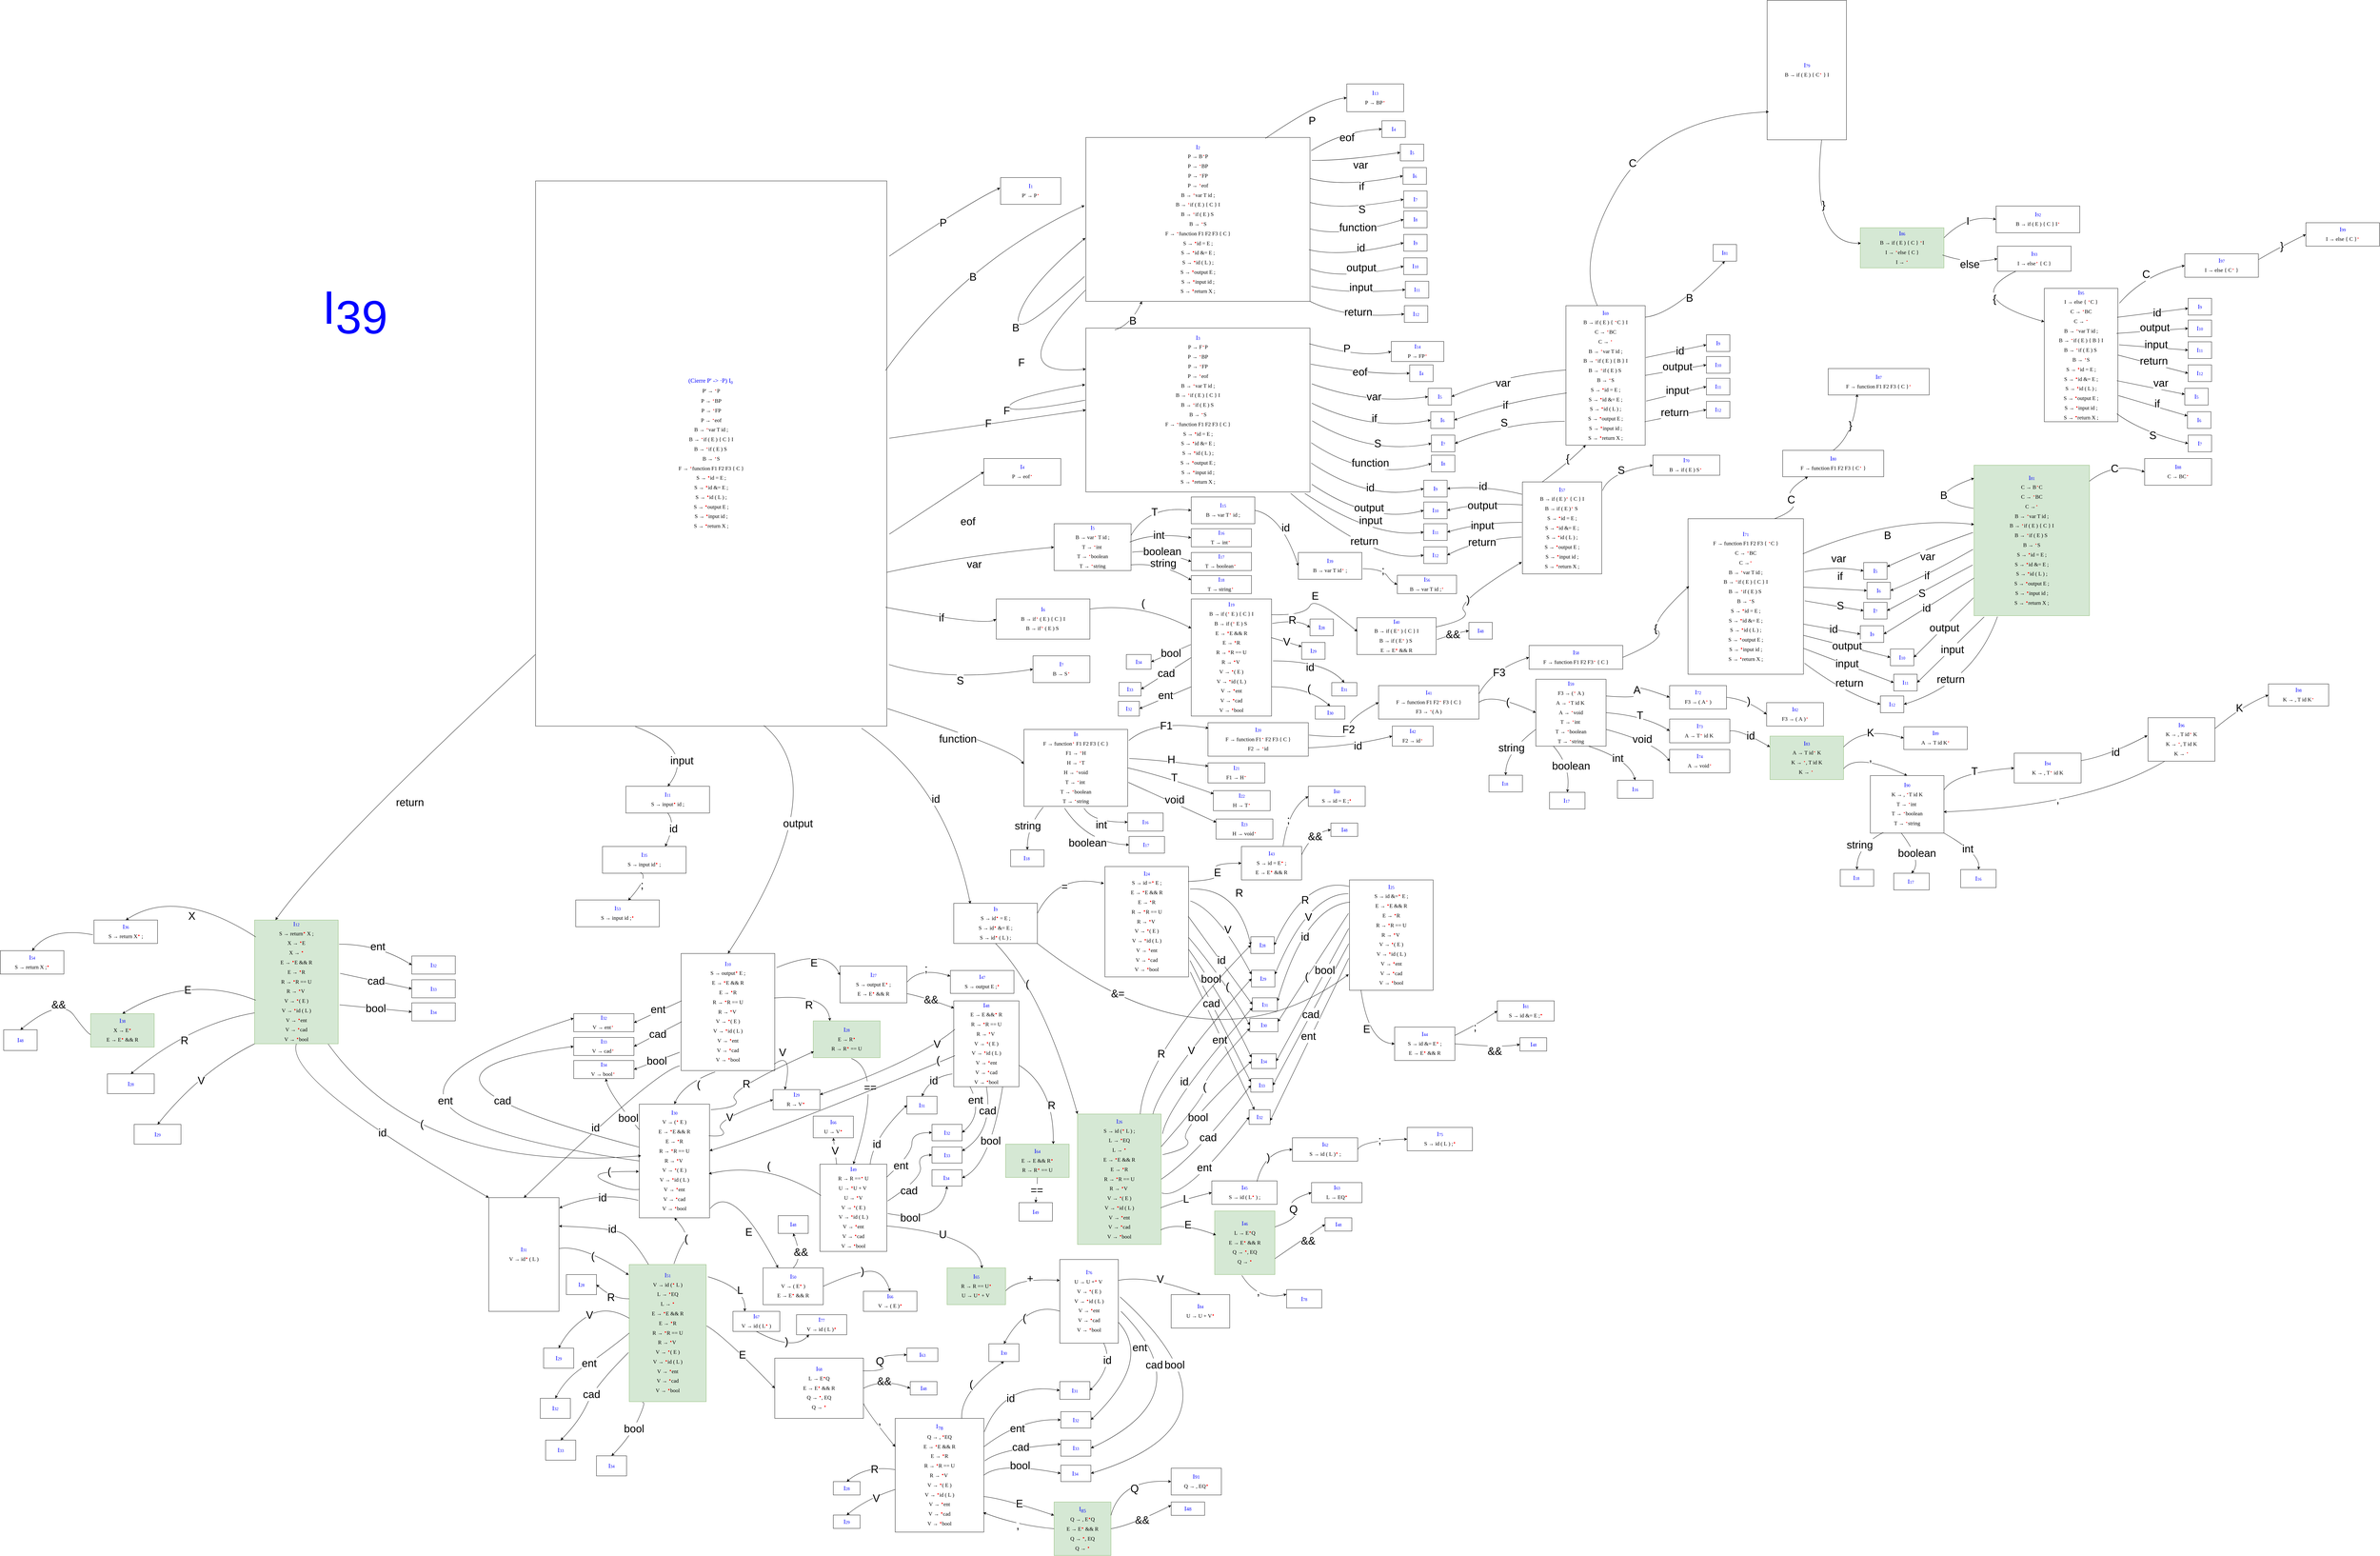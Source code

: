 <mxfile version="24.8.6">
  <diagram name="Page-1" id="4gymG1Rn1x0dJGn9I6Sz">
    <mxGraphModel dx="4096" dy="-1535" grid="1" gridSize="10" guides="1" tooltips="1" connect="1" arrows="1" fold="1" page="1" pageScale="1" pageWidth="827" pageHeight="1169" math="0" shadow="0">
      <root>
        <mxCell id="0" />
        <mxCell id="1" parent="0" />
        <mxCell id="JhKk5Rne2G0K9uFx99AA-1" value="&lt;div&gt;&lt;span style=&quot;font-size: 18px; color: rgb(0, 0, 255); font-family: &amp;quot;Lucida Console&amp;quot;; background-color: initial;&quot;&gt;(Cierre P&#39; -&amp;gt; ·P) I&lt;/span&gt;&lt;sub style=&quot;color: rgb(0, 0, 255); font-family: &amp;quot;Lucida Console&amp;quot;; background-color: initial;&quot;&gt;0&amp;nbsp;&lt;/sub&gt;&lt;/div&gt;&lt;div&gt;&lt;font style=&quot;font-size: 16px;&quot;&gt;&lt;font face=&quot;Lucida Console&quot;&gt;P&#39;&amp;nbsp;&lt;/font&gt;&lt;span style=&quot;background-color: initial;&quot;&gt;&lt;font face=&quot;Lucida Console&quot;&gt;→&amp;nbsp;&lt;/font&gt;&lt;/span&gt;&lt;/font&gt;&lt;span style=&quot;background-color: initial; color: rgb(255, 0, 0); font-family: &amp;quot;Lucida Console&amp;quot;; font-size: 24px;&quot;&gt;·&lt;/span&gt;&lt;span style=&quot;background-color: initial; font-family: &amp;quot;Lucida Console&amp;quot;; font-size: 16px;&quot;&gt;P&lt;/span&gt;&lt;sub style=&quot;color: rgb(0, 0, 255); font-family: &amp;quot;Lucida Console&amp;quot;; background-color: initial;&quot;&gt;&lt;/sub&gt;&lt;/div&gt;&lt;div&gt;&lt;font style=&quot;font-size: 16px;&quot;&gt;&lt;font face=&quot;Lucida Console&quot;&gt;P&amp;nbsp;&lt;/font&gt;&lt;span style=&quot;background-color: initial;&quot;&gt;&lt;font face=&quot;Lucida Console&quot;&gt;→&amp;nbsp;&lt;/font&gt;&lt;/span&gt;&lt;/font&gt;&lt;span style=&quot;color: rgb(255, 0, 0); font-family: &amp;quot;Lucida Console&amp;quot;; font-size: 24px; background-color: initial;&quot;&gt;·&lt;/span&gt;&lt;span style=&quot;font-family: &amp;quot;Lucida Console&amp;quot;; background-color: initial; font-size: 16px;&quot;&gt;BP&lt;/span&gt;&lt;/div&gt;&lt;div&gt;&lt;font style=&quot;background-color: initial; font-size: 16px;&quot; face=&quot;Lucida Console&quot;&gt;P&amp;nbsp;&lt;/font&gt;&lt;span style=&quot;background-color: initial; font-size: 16px;&quot;&gt;&lt;font face=&quot;Lucida Console&quot;&gt;→&amp;nbsp;&lt;/font&gt;&lt;/span&gt;&lt;span style=&quot;color: rgb(255, 0, 0); font-family: &amp;quot;Lucida Console&amp;quot;; font-size: 24px; background-color: initial;&quot;&gt;·&lt;/span&gt;&lt;span style=&quot;font-family: &amp;quot;Lucida Console&amp;quot;; background-color: initial; font-size: 16px;&quot;&gt;FP&lt;/span&gt;&lt;/div&gt;&lt;div&gt;&lt;font style=&quot;background-color: initial; font-size: 16px;&quot; face=&quot;Lucida Console&quot;&gt;P&amp;nbsp;&lt;/font&gt;&lt;span style=&quot;background-color: initial; font-size: 16px;&quot;&gt;&lt;font face=&quot;Lucida Console&quot;&gt;→&amp;nbsp;&lt;/font&gt;&lt;/span&gt;&lt;span style=&quot;color: rgb(255, 0, 0); font-family: &amp;quot;Lucida Console&amp;quot;; font-size: 24px; background-color: initial;&quot;&gt;·&lt;/span&gt;&lt;span style=&quot;background-color: initial; font-family: &amp;quot;Lucida Console&amp;quot;; font-size: 16px;&quot;&gt;eof&lt;/span&gt;&lt;/div&gt;&lt;div&gt;&lt;div&gt;&lt;div style=&quot;font-size: 16px;&quot;&gt;&lt;span style=&quot;background-color: initial;&quot;&gt;&lt;font face=&quot;Lucida Console&quot;&gt;B&amp;nbsp;&lt;/font&gt;&lt;/span&gt;&lt;span style=&quot;background-color: initial;&quot;&gt;&lt;font face=&quot;Lucida Console&quot;&gt;→&amp;nbsp;&lt;/font&gt;&lt;/span&gt;&lt;span style=&quot;color: rgb(255, 0, 0); font-family: &amp;quot;Lucida Console&amp;quot;; font-size: 24px; background-color: initial;&quot;&gt;·&lt;/span&gt;&lt;span style=&quot;font-family: &amp;quot;Lucida Console&amp;quot;; background-color: initial;&quot;&gt;var T id ;&lt;/span&gt;&lt;/div&gt;&lt;div style=&quot;font-size: 16px;&quot;&gt;&lt;span style=&quot;background-color: initial;&quot;&gt;&lt;font face=&quot;Lucida Console&quot;&gt;B&amp;nbsp;&lt;/font&gt;&lt;/span&gt;&lt;span style=&quot;background-color: initial;&quot;&gt;&lt;font face=&quot;Lucida Console&quot;&gt;→&amp;nbsp;&lt;/font&gt;&lt;/span&gt;&lt;span style=&quot;color: rgb(255, 0, 0); font-family: &amp;quot;Lucida Console&amp;quot;; font-size: 24px; background-color: initial;&quot;&gt;·&lt;/span&gt;&lt;span style=&quot;background-color: initial; font-family: &amp;quot;Lucida Console&amp;quot;;&quot;&gt;if ( E ) { C } I&lt;/span&gt;&lt;/div&gt;&lt;div style=&quot;font-size: 16px;&quot;&gt;&lt;span style=&quot;background-color: initial;&quot;&gt;&lt;font face=&quot;Lucida Console&quot;&gt;B&amp;nbsp;&lt;/font&gt;&lt;/span&gt;&lt;span style=&quot;background-color: initial;&quot;&gt;&lt;font face=&quot;Lucida Console&quot;&gt;→&amp;nbsp;&lt;/font&gt;&lt;/span&gt;&lt;span style=&quot;color: rgb(255, 0, 0); font-family: &amp;quot;Lucida Console&amp;quot;; font-size: 24px; background-color: initial;&quot;&gt;·&lt;/span&gt;&lt;span style=&quot;background-color: initial; font-family: &amp;quot;Lucida Console&amp;quot;;&quot;&gt;if ( E ) S&amp;nbsp;&lt;/span&gt;&lt;/div&gt;&lt;div style=&quot;font-size: 16px;&quot;&gt;&lt;span style=&quot;background-color: initial;&quot;&gt;&lt;font face=&quot;Lucida Console&quot;&gt;B&amp;nbsp;&lt;/font&gt;&lt;/span&gt;&lt;span style=&quot;background-color: initial;&quot;&gt;&lt;font face=&quot;Lucida Console&quot;&gt;→&amp;nbsp;&lt;/font&gt;&lt;/span&gt;&lt;span style=&quot;color: rgb(255, 0, 0); font-family: &amp;quot;Lucida Console&amp;quot;; font-size: 24px; background-color: initial;&quot;&gt;·&lt;/span&gt;&lt;span style=&quot;font-family: &amp;quot;Lucida Console&amp;quot;; background-color: initial;&quot;&gt;S&lt;/span&gt;&lt;/div&gt;&lt;div style=&quot;font-size: 16px;&quot;&gt;&lt;span style=&quot;background-color: initial;&quot;&gt;&lt;font face=&quot;Lucida Console&quot;&gt;F&amp;nbsp;&lt;/font&gt;&lt;/span&gt;&lt;span style=&quot;background-color: initial;&quot;&gt;&lt;font face=&quot;Lucida Console&quot;&gt;→&amp;nbsp;&lt;/font&gt;&lt;/span&gt;&lt;span style=&quot;color: rgb(255, 0, 0); font-family: &amp;quot;Lucida Console&amp;quot;; font-size: 24px; background-color: initial;&quot;&gt;·&lt;/span&gt;&lt;span style=&quot;font-family: &amp;quot;Lucida Console&amp;quot;; background-color: initial;&quot;&gt;function F1 F2 F3 { C }&lt;/span&gt;&lt;/div&gt;&lt;/div&gt;&lt;div&gt;&lt;span style=&quot;font-size: 16px; background-color: initial;&quot;&gt;&lt;font face=&quot;Lucida Console&quot;&gt;S&lt;/font&gt;&lt;/span&gt;&lt;span style=&quot;background-color: initial;&quot;&gt;&lt;font face=&quot;Lucida Console&quot;&gt;&lt;span style=&quot;font-size: 16px;&quot;&gt;&amp;nbsp;→&amp;nbsp;&lt;/span&gt;&lt;font style=&quot;font-size: 24px;&quot; color=&quot;#ff0000&quot;&gt;&lt;b&gt;·&lt;/b&gt;&lt;/font&gt;&lt;span style=&quot;font-size: 16px;&quot;&gt;id = E ;&lt;/span&gt;&lt;/font&gt;&lt;/span&gt;&lt;/div&gt;&lt;div style=&quot;font-size: 16px;&quot;&gt;&lt;span style=&quot;background-color: initial;&quot;&gt;&lt;font face=&quot;Lucida Console&quot;&gt;S&lt;/font&gt;&lt;/span&gt;&lt;span style=&quot;background-color: initial;&quot;&gt;&lt;font face=&quot;Lucida Console&quot;&gt;&amp;nbsp;→&amp;nbsp;&lt;/font&gt;&lt;/span&gt;&lt;b style=&quot;background-color: initial; color: rgb(255, 0, 0); font-family: &amp;quot;Lucida Console&amp;quot;; font-size: 24px;&quot;&gt;·&lt;/b&gt;&lt;span style=&quot;font-family: &amp;quot;Lucida Console&amp;quot;; background-color: initial;&quot;&gt;id &amp;amp;= E ;&lt;/span&gt;&lt;/div&gt;&lt;div style=&quot;font-size: 16px;&quot;&gt;&lt;span style=&quot;background-color: initial;&quot;&gt;&lt;font face=&quot;Lucida Console&quot;&gt;S&lt;/font&gt;&lt;/span&gt;&lt;span style=&quot;background-color: initial;&quot;&gt;&lt;font face=&quot;Lucida Console&quot;&gt;&amp;nbsp;→&amp;nbsp;&lt;/font&gt;&lt;/span&gt;&lt;b style=&quot;background-color: initial; color: rgb(255, 0, 0); font-family: &amp;quot;Lucida Console&amp;quot;; font-size: 24px;&quot;&gt;·&lt;/b&gt;&lt;span style=&quot;font-family: &amp;quot;Lucida Console&amp;quot;; background-color: initial;&quot;&gt;id ( L ) ;&lt;/span&gt;&lt;/div&gt;&lt;div style=&quot;font-size: 16px;&quot;&gt;&lt;span style=&quot;background-color: initial;&quot;&gt;&lt;font face=&quot;Lucida Console&quot;&gt;S&lt;/font&gt;&lt;/span&gt;&lt;span style=&quot;background-color: initial;&quot;&gt;&lt;font face=&quot;Lucida Console&quot;&gt;&amp;nbsp;→&amp;nbsp;&lt;/font&gt;&lt;/span&gt;&lt;b style=&quot;background-color: initial; color: rgb(255, 0, 0); font-family: &amp;quot;Lucida Console&amp;quot;; font-size: 24px;&quot;&gt;·&lt;/b&gt;&lt;span style=&quot;font-family: &amp;quot;Lucida Console&amp;quot;; background-color: initial;&quot;&gt;output E ;&lt;/span&gt;&lt;/div&gt;&lt;div style=&quot;font-size: 16px;&quot;&gt;&lt;span style=&quot;background-color: initial;&quot;&gt;&lt;font face=&quot;Lucida Console&quot;&gt;S&lt;/font&gt;&lt;/span&gt;&lt;span style=&quot;background-color: initial;&quot;&gt;&lt;font face=&quot;Lucida Console&quot;&gt;&amp;nbsp;→&amp;nbsp;&lt;/font&gt;&lt;/span&gt;&lt;b style=&quot;background-color: initial; color: rgb(255, 0, 0); font-family: &amp;quot;Lucida Console&amp;quot;; font-size: 24px;&quot;&gt;·&lt;/b&gt;&lt;span style=&quot;font-family: &amp;quot;Lucida Console&amp;quot;; background-color: initial;&quot;&gt;input id ;&lt;/span&gt;&lt;/div&gt;&lt;div style=&quot;font-size: 16px;&quot;&gt;&lt;span style=&quot;background-color: initial;&quot;&gt;&lt;font face=&quot;Lucida Console&quot;&gt;S&lt;/font&gt;&lt;/span&gt;&lt;span style=&quot;background-color: initial;&quot;&gt;&lt;font face=&quot;Lucida Console&quot;&gt;&amp;nbsp;→&amp;nbsp;&lt;/font&gt;&lt;/span&gt;&lt;b style=&quot;background-color: initial; color: rgb(255, 0, 0); font-family: &amp;quot;Lucida Console&amp;quot;; font-size: 24px;&quot;&gt;·&lt;/b&gt;&lt;span style=&quot;font-family: &amp;quot;Lucida Console&amp;quot;; background-color: initial;&quot;&gt;return X ;&lt;/span&gt;&lt;/div&gt;&lt;/div&gt;" style="text;html=1;align=center;verticalAlign=middle;whiteSpace=wrap;rounded=0;fontSize=15;strokeColor=default;" vertex="1" parent="1">
          <mxGeometry x="-550" y="3550" width="1050" height="1630" as="geometry" />
        </mxCell>
        <mxCell id="JhKk5Rne2G0K9uFx99AA-2" value="&lt;div&gt;&lt;span style=&quot;font-size: 18px; color: rgb(0, 0, 255); font-family: &amp;quot;Lucida Console&amp;quot;; background-color: initial;&quot;&gt;I&lt;/span&gt;&lt;span style=&quot;color: rgb(0, 0, 255); font-family: &amp;quot;Lucida Console&amp;quot;; background-color: initial; font-size: 12.5px;&quot;&gt;1&lt;/span&gt;&lt;/div&gt;&lt;div&gt;&lt;div&gt;&lt;font style=&quot;font-size: 16px;&quot; face=&quot;Lucida Console&quot;&gt;P&#39;&amp;nbsp;&lt;/font&gt;&lt;span style=&quot;background-color: initial;&quot;&gt;&lt;font style=&quot;&quot; face=&quot;Lucida Console&quot;&gt;&lt;span style=&quot;font-size: 16px;&quot;&gt;→ &lt;/span&gt;&lt;span style=&quot;font-size: 16px;&quot;&gt;P&lt;/span&gt;&lt;/font&gt;&lt;/span&gt;&lt;span style=&quot;color: rgb(255, 0, 0); font-family: &amp;quot;Lucida Console&amp;quot;; font-size: 24px; background-color: initial;&quot;&gt;·&lt;/span&gt;&lt;/div&gt;&lt;/div&gt;" style="text;html=1;align=center;verticalAlign=middle;whiteSpace=wrap;rounded=0;fontSize=15;strokeColor=default;" vertex="1" parent="1">
          <mxGeometry x="840" y="3540" width="180" height="80" as="geometry" />
        </mxCell>
        <mxCell id="JhKk5Rne2G0K9uFx99AA-3" value="P" style="curved=1;endArrow=classic;html=1;rounded=0;exitX=1.007;exitY=0.138;exitDx=0;exitDy=0;exitPerimeter=0;entryX=-0.007;entryY=0.386;entryDx=0;entryDy=0;entryPerimeter=0;fontSize=32;" edge="1" parent="1" source="JhKk5Rne2G0K9uFx99AA-1" target="JhKk5Rne2G0K9uFx99AA-2">
          <mxGeometry x="-0.026" y="-8" width="50" height="50" relative="1" as="geometry">
            <mxPoint x="900" y="3950" as="sourcePoint" />
            <mxPoint x="950" y="3900" as="targetPoint" />
            <Array as="points">
              <mxPoint x="750" y="3611" />
            </Array>
            <mxPoint x="-1" as="offset" />
          </mxGeometry>
        </mxCell>
        <mxCell id="JhKk5Rne2G0K9uFx99AA-4" value="&lt;div&gt;&lt;span style=&quot;font-size: 18px; color: rgb(0, 0, 255); font-family: &amp;quot;Lucida Console&amp;quot;; background-color: initial;&quot;&gt;I&lt;/span&gt;&lt;span style=&quot;color: rgb(0, 0, 255); font-family: &amp;quot;Lucida Console&amp;quot;; background-color: initial; font-size: 12.5px;&quot;&gt;2&lt;/span&gt;&lt;/div&gt;&lt;div&gt;&lt;font style=&quot;background-color: initial; font-size: 16px;&quot;&gt;&lt;font face=&quot;Lucida Console&quot;&gt;P&amp;nbsp;&lt;/font&gt;&lt;span style=&quot;background-color: initial;&quot;&gt;&lt;font face=&quot;Lucida Console&quot;&gt;→&amp;nbsp;&lt;/font&gt;&lt;/span&gt;&lt;/font&gt;&lt;span style=&quot;background-color: initial; font-family: &amp;quot;Lucida Console&amp;quot;; font-size: 16px;&quot;&gt;B&lt;/span&gt;&lt;span style=&quot;background-color: initial; color: rgb(255, 0, 0); font-family: &amp;quot;Lucida Console&amp;quot;; font-size: 24px;&quot;&gt;·&lt;/span&gt;&lt;span style=&quot;background-color: initial; font-family: &amp;quot;Lucida Console&amp;quot;; font-size: 16px;&quot;&gt;P&lt;/span&gt;&lt;/div&gt;&lt;div&gt;&lt;font style=&quot;font-size: 16px;&quot;&gt;&lt;font face=&quot;Lucida Console&quot;&gt;P&amp;nbsp;&lt;/font&gt;&lt;span style=&quot;background-color: initial;&quot;&gt;&lt;font face=&quot;Lucida Console&quot;&gt;→&amp;nbsp;&lt;/font&gt;&lt;/span&gt;&lt;/font&gt;&lt;span style=&quot;background-color: initial; color: rgb(255, 0, 0); font-family: &amp;quot;Lucida Console&amp;quot;; font-size: 24px;&quot;&gt;·&lt;/span&gt;&lt;span style=&quot;background-color: initial; font-family: &amp;quot;Lucida Console&amp;quot;; font-size: 16px;&quot;&gt;BP&lt;/span&gt;&lt;span style=&quot;background-color: initial; font-family: &amp;quot;Lucida Console&amp;quot;; font-size: 16px;&quot;&gt;&lt;/span&gt;&lt;/div&gt;&lt;div&gt;&lt;font style=&quot;background-color: initial; font-size: 16px;&quot; face=&quot;Lucida Console&quot;&gt;P&amp;nbsp;&lt;/font&gt;&lt;span style=&quot;background-color: initial; font-size: 16px;&quot;&gt;&lt;font face=&quot;Lucida Console&quot;&gt;→&amp;nbsp;&lt;/font&gt;&lt;/span&gt;&lt;span style=&quot;color: rgb(255, 0, 0); font-family: &amp;quot;Lucida Console&amp;quot;; font-size: 24px; background-color: initial;&quot;&gt;·&lt;/span&gt;&lt;span style=&quot;font-family: &amp;quot;Lucida Console&amp;quot;; background-color: initial; font-size: 16px;&quot;&gt;FP&lt;/span&gt;&lt;/div&gt;&lt;div&gt;&lt;font style=&quot;background-color: initial; font-size: 16px;&quot; face=&quot;Lucida Console&quot;&gt;P&amp;nbsp;&lt;/font&gt;&lt;span style=&quot;background-color: initial; font-size: 16px;&quot;&gt;&lt;font face=&quot;Lucida Console&quot;&gt;→&amp;nbsp;&lt;/font&gt;&lt;/span&gt;&lt;span style=&quot;color: rgb(255, 0, 0); font-family: &amp;quot;Lucida Console&amp;quot;; font-size: 24px; background-color: initial;&quot;&gt;·&lt;/span&gt;&lt;span style=&quot;background-color: initial; font-family: &amp;quot;Lucida Console&amp;quot;; font-size: 16px;&quot;&gt;eof&lt;/span&gt;&lt;/div&gt;&lt;div&gt;&lt;div&gt;&lt;div style=&quot;font-size: 16px;&quot;&gt;&lt;span style=&quot;background-color: initial;&quot;&gt;&lt;font face=&quot;Lucida Console&quot;&gt;B&amp;nbsp;&lt;/font&gt;&lt;/span&gt;&lt;span style=&quot;background-color: initial;&quot;&gt;&lt;font face=&quot;Lucida Console&quot;&gt;→&amp;nbsp;&lt;/font&gt;&lt;/span&gt;&lt;span style=&quot;color: rgb(255, 0, 0); font-family: &amp;quot;Lucida Console&amp;quot;; font-size: 24px; background-color: initial;&quot;&gt;·&lt;/span&gt;&lt;span style=&quot;font-family: &amp;quot;Lucida Console&amp;quot;; background-color: initial;&quot;&gt;var T id ;&lt;/span&gt;&lt;/div&gt;&lt;div style=&quot;font-size: 16px;&quot;&gt;&lt;span style=&quot;background-color: initial;&quot;&gt;&lt;font face=&quot;Lucida Console&quot;&gt;B&amp;nbsp;&lt;/font&gt;&lt;/span&gt;&lt;span style=&quot;background-color: initial;&quot;&gt;&lt;font face=&quot;Lucida Console&quot;&gt;→&amp;nbsp;&lt;/font&gt;&lt;/span&gt;&lt;span style=&quot;color: rgb(255, 0, 0); font-family: &amp;quot;Lucida Console&amp;quot;; font-size: 24px; background-color: initial;&quot;&gt;·&lt;/span&gt;&lt;span style=&quot;background-color: initial; font-family: &amp;quot;Lucida Console&amp;quot;;&quot;&gt;if ( E ) { C } I&lt;/span&gt;&lt;/div&gt;&lt;div style=&quot;font-size: 16px;&quot;&gt;&lt;span style=&quot;background-color: initial;&quot;&gt;&lt;font face=&quot;Lucida Console&quot;&gt;B&amp;nbsp;&lt;/font&gt;&lt;/span&gt;&lt;span style=&quot;background-color: initial;&quot;&gt;&lt;font face=&quot;Lucida Console&quot;&gt;→&amp;nbsp;&lt;/font&gt;&lt;/span&gt;&lt;span style=&quot;color: rgb(255, 0, 0); font-family: &amp;quot;Lucida Console&amp;quot;; font-size: 24px; background-color: initial;&quot;&gt;·&lt;/span&gt;&lt;span style=&quot;background-color: initial; font-family: &amp;quot;Lucida Console&amp;quot;;&quot;&gt;if ( E ) S&amp;nbsp;&lt;/span&gt;&lt;/div&gt;&lt;div style=&quot;font-size: 16px;&quot;&gt;&lt;span style=&quot;background-color: initial;&quot;&gt;&lt;font face=&quot;Lucida Console&quot;&gt;B&amp;nbsp;&lt;/font&gt;&lt;/span&gt;&lt;span style=&quot;background-color: initial;&quot;&gt;&lt;font face=&quot;Lucida Console&quot;&gt;→&amp;nbsp;&lt;/font&gt;&lt;/span&gt;&lt;span style=&quot;color: rgb(255, 0, 0); font-family: &amp;quot;Lucida Console&amp;quot;; font-size: 24px; background-color: initial;&quot;&gt;·&lt;/span&gt;&lt;span style=&quot;font-family: &amp;quot;Lucida Console&amp;quot;; background-color: initial;&quot;&gt;S&lt;/span&gt;&lt;/div&gt;&lt;div style=&quot;font-size: 16px;&quot;&gt;&lt;span style=&quot;background-color: initial;&quot;&gt;&lt;font face=&quot;Lucida Console&quot;&gt;F&amp;nbsp;&lt;/font&gt;&lt;/span&gt;&lt;span style=&quot;background-color: initial;&quot;&gt;&lt;font face=&quot;Lucida Console&quot;&gt;→&amp;nbsp;&lt;/font&gt;&lt;/span&gt;&lt;span style=&quot;color: rgb(255, 0, 0); font-family: &amp;quot;Lucida Console&amp;quot;; font-size: 24px; background-color: initial;&quot;&gt;·&lt;/span&gt;&lt;span style=&quot;font-family: &amp;quot;Lucida Console&amp;quot;; background-color: initial;&quot;&gt;function F1 F2 F3 { C }&lt;/span&gt;&lt;/div&gt;&lt;/div&gt;&lt;div&gt;&lt;span style=&quot;font-size: 16px; background-color: initial;&quot;&gt;&lt;font face=&quot;Lucida Console&quot;&gt;S&lt;/font&gt;&lt;/span&gt;&lt;span style=&quot;background-color: initial;&quot;&gt;&lt;font face=&quot;Lucida Console&quot;&gt;&lt;span style=&quot;font-size: 16px;&quot;&gt;&amp;nbsp;→&amp;nbsp;&lt;/span&gt;&lt;font style=&quot;font-size: 24px;&quot; color=&quot;#ff0000&quot;&gt;&lt;b&gt;·&lt;/b&gt;&lt;/font&gt;&lt;span style=&quot;font-size: 16px;&quot;&gt;id = E ;&lt;/span&gt;&lt;/font&gt;&lt;/span&gt;&lt;/div&gt;&lt;div style=&quot;font-size: 16px;&quot;&gt;&lt;span style=&quot;background-color: initial;&quot;&gt;&lt;font face=&quot;Lucida Console&quot;&gt;S&lt;/font&gt;&lt;/span&gt;&lt;span style=&quot;background-color: initial;&quot;&gt;&lt;font face=&quot;Lucida Console&quot;&gt;&amp;nbsp;→&amp;nbsp;&lt;/font&gt;&lt;/span&gt;&lt;b style=&quot;background-color: initial; color: rgb(255, 0, 0); font-family: &amp;quot;Lucida Console&amp;quot;; font-size: 24px;&quot;&gt;·&lt;/b&gt;&lt;span style=&quot;font-family: &amp;quot;Lucida Console&amp;quot;; background-color: initial;&quot;&gt;id &amp;amp;= E ;&lt;/span&gt;&lt;/div&gt;&lt;div style=&quot;font-size: 16px;&quot;&gt;&lt;span style=&quot;background-color: initial;&quot;&gt;&lt;font face=&quot;Lucida Console&quot;&gt;S&lt;/font&gt;&lt;/span&gt;&lt;span style=&quot;background-color: initial;&quot;&gt;&lt;font face=&quot;Lucida Console&quot;&gt;&amp;nbsp;→&amp;nbsp;&lt;/font&gt;&lt;/span&gt;&lt;b style=&quot;background-color: initial; color: rgb(255, 0, 0); font-family: &amp;quot;Lucida Console&amp;quot;; font-size: 24px;&quot;&gt;·&lt;/b&gt;&lt;span style=&quot;font-family: &amp;quot;Lucida Console&amp;quot;; background-color: initial;&quot;&gt;id ( L ) ;&lt;/span&gt;&lt;/div&gt;&lt;div style=&quot;font-size: 16px;&quot;&gt;&lt;span style=&quot;background-color: initial;&quot;&gt;&lt;font face=&quot;Lucida Console&quot;&gt;S&lt;/font&gt;&lt;/span&gt;&lt;span style=&quot;background-color: initial;&quot;&gt;&lt;font face=&quot;Lucida Console&quot;&gt;&amp;nbsp;→&amp;nbsp;&lt;/font&gt;&lt;/span&gt;&lt;b style=&quot;background-color: initial; color: rgb(255, 0, 0); font-family: &amp;quot;Lucida Console&amp;quot;; font-size: 24px;&quot;&gt;·&lt;/b&gt;&lt;span style=&quot;font-family: &amp;quot;Lucida Console&amp;quot;; background-color: initial;&quot;&gt;output E ;&lt;/span&gt;&lt;/div&gt;&lt;div style=&quot;font-size: 16px;&quot;&gt;&lt;span style=&quot;background-color: initial;&quot;&gt;&lt;font face=&quot;Lucida Console&quot;&gt;S&lt;/font&gt;&lt;/span&gt;&lt;span style=&quot;background-color: initial;&quot;&gt;&lt;font face=&quot;Lucida Console&quot;&gt;&amp;nbsp;→&amp;nbsp;&lt;/font&gt;&lt;/span&gt;&lt;b style=&quot;background-color: initial; color: rgb(255, 0, 0); font-family: &amp;quot;Lucida Console&amp;quot;; font-size: 24px;&quot;&gt;·&lt;/b&gt;&lt;span style=&quot;font-family: &amp;quot;Lucida Console&amp;quot;; background-color: initial;&quot;&gt;input id ;&lt;/span&gt;&lt;/div&gt;&lt;div style=&quot;font-size: 16px;&quot;&gt;&lt;span style=&quot;background-color: initial;&quot;&gt;&lt;font face=&quot;Lucida Console&quot;&gt;S&lt;/font&gt;&lt;/span&gt;&lt;span style=&quot;background-color: initial;&quot;&gt;&lt;font face=&quot;Lucida Console&quot;&gt;&amp;nbsp;→&amp;nbsp;&lt;/font&gt;&lt;/span&gt;&lt;b style=&quot;background-color: initial; color: rgb(255, 0, 0); font-family: &amp;quot;Lucida Console&amp;quot;; font-size: 24px;&quot;&gt;·&lt;/b&gt;&lt;span style=&quot;font-family: &amp;quot;Lucida Console&amp;quot;; background-color: initial;&quot;&gt;return X ;&lt;/span&gt;&lt;/div&gt;&lt;/div&gt;" style="text;html=1;align=center;verticalAlign=middle;whiteSpace=wrap;rounded=0;fontSize=15;strokeColor=default;" vertex="1" parent="1">
          <mxGeometry x="1095" y="3420" width="670" height="490" as="geometry" />
        </mxCell>
        <mxCell id="JhKk5Rne2G0K9uFx99AA-5" value="&lt;div&gt;&lt;span style=&quot;font-size: 18px; color: rgb(0, 0, 255); font-family: &amp;quot;Lucida Console&amp;quot;; background-color: initial;&quot;&gt;I&lt;/span&gt;&lt;span style=&quot;color: rgb(0, 0, 255); font-family: &amp;quot;Lucida Console&amp;quot;; background-color: initial; font-size: 12.5px;&quot;&gt;3&lt;/span&gt;&lt;/div&gt;&lt;div&gt;&lt;font style=&quot;background-color: initial; font-size: 16px;&quot; face=&quot;Lucida Console&quot;&gt;P&amp;nbsp;&lt;/font&gt;&lt;span style=&quot;background-color: initial; font-size: 16px;&quot;&gt;&lt;font face=&quot;Lucida Console&quot;&gt;→&amp;nbsp;&lt;/font&gt;&lt;/span&gt;&lt;span style=&quot;background-color: initial; font-family: &amp;quot;Lucida Console&amp;quot;; font-size: 16px;&quot;&gt;F&lt;/span&gt;&lt;span style=&quot;color: rgb(255, 0, 0); font-family: &amp;quot;Lucida Console&amp;quot;; font-size: 24px; background-color: initial;&quot;&gt;·&lt;/span&gt;&lt;span style=&quot;background-color: initial; font-family: &amp;quot;Lucida Console&amp;quot;; font-size: 16px;&quot;&gt;P&lt;/span&gt;&lt;/div&gt;&lt;div&gt;&lt;font style=&quot;font-size: 16px;&quot;&gt;&lt;font face=&quot;Lucida Console&quot;&gt;P&amp;nbsp;&lt;/font&gt;&lt;span style=&quot;background-color: initial;&quot;&gt;&lt;font face=&quot;Lucida Console&quot;&gt;→&amp;nbsp;&lt;/font&gt;&lt;/span&gt;&lt;/font&gt;&lt;span style=&quot;color: rgb(255, 0, 0); font-family: &amp;quot;Lucida Console&amp;quot;; font-size: 24px; background-color: initial;&quot;&gt;·&lt;/span&gt;&lt;span style=&quot;font-family: &amp;quot;Lucida Console&amp;quot;; background-color: initial; font-size: 16px;&quot;&gt;BP&lt;/span&gt;&lt;/div&gt;&lt;div&gt;&lt;font style=&quot;background-color: initial; font-size: 16px;&quot; face=&quot;Lucida Console&quot;&gt;P&amp;nbsp;&lt;/font&gt;&lt;span style=&quot;background-color: initial; font-size: 16px;&quot;&gt;&lt;font face=&quot;Lucida Console&quot;&gt;→&amp;nbsp;&lt;/font&gt;&lt;/span&gt;&lt;span style=&quot;color: rgb(255, 0, 0); font-family: &amp;quot;Lucida Console&amp;quot;; font-size: 24px; background-color: initial;&quot;&gt;·&lt;/span&gt;&lt;span style=&quot;font-family: &amp;quot;Lucida Console&amp;quot;; background-color: initial; font-size: 16px;&quot;&gt;FP&lt;/span&gt;&lt;/div&gt;&lt;div&gt;&lt;font style=&quot;background-color: initial; font-size: 16px;&quot; face=&quot;Lucida Console&quot;&gt;P&amp;nbsp;&lt;/font&gt;&lt;span style=&quot;background-color: initial; font-size: 16px;&quot;&gt;&lt;font face=&quot;Lucida Console&quot;&gt;→&amp;nbsp;&lt;/font&gt;&lt;/span&gt;&lt;span style=&quot;color: rgb(255, 0, 0); font-family: &amp;quot;Lucida Console&amp;quot;; font-size: 24px; background-color: initial;&quot;&gt;·&lt;/span&gt;&lt;span style=&quot;background-color: initial; font-family: &amp;quot;Lucida Console&amp;quot;; font-size: 16px;&quot;&gt;eof&lt;/span&gt;&lt;/div&gt;&lt;div&gt;&lt;div&gt;&lt;div style=&quot;font-size: 16px;&quot;&gt;&lt;span style=&quot;background-color: initial;&quot;&gt;&lt;font face=&quot;Lucida Console&quot;&gt;B&amp;nbsp;&lt;/font&gt;&lt;/span&gt;&lt;span style=&quot;background-color: initial;&quot;&gt;&lt;font face=&quot;Lucida Console&quot;&gt;→&amp;nbsp;&lt;/font&gt;&lt;/span&gt;&lt;span style=&quot;color: rgb(255, 0, 0); font-family: &amp;quot;Lucida Console&amp;quot;; font-size: 24px; background-color: initial;&quot;&gt;·&lt;/span&gt;&lt;span style=&quot;font-family: &amp;quot;Lucida Console&amp;quot;; background-color: initial;&quot;&gt;var T id ;&lt;/span&gt;&lt;/div&gt;&lt;div style=&quot;font-size: 16px;&quot;&gt;&lt;span style=&quot;background-color: initial;&quot;&gt;&lt;font face=&quot;Lucida Console&quot;&gt;B&amp;nbsp;&lt;/font&gt;&lt;/span&gt;&lt;span style=&quot;background-color: initial;&quot;&gt;&lt;font face=&quot;Lucida Console&quot;&gt;→&amp;nbsp;&lt;/font&gt;&lt;/span&gt;&lt;span style=&quot;color: rgb(255, 0, 0); font-family: &amp;quot;Lucida Console&amp;quot;; font-size: 24px; background-color: initial;&quot;&gt;·&lt;/span&gt;&lt;span style=&quot;background-color: initial; font-family: &amp;quot;Lucida Console&amp;quot;;&quot;&gt;if ( E ) { C } I&lt;/span&gt;&lt;/div&gt;&lt;div style=&quot;font-size: 16px;&quot;&gt;&lt;span style=&quot;background-color: initial;&quot;&gt;&lt;font face=&quot;Lucida Console&quot;&gt;B&amp;nbsp;&lt;/font&gt;&lt;/span&gt;&lt;span style=&quot;background-color: initial;&quot;&gt;&lt;font face=&quot;Lucida Console&quot;&gt;→&amp;nbsp;&lt;/font&gt;&lt;/span&gt;&lt;span style=&quot;color: rgb(255, 0, 0); font-family: &amp;quot;Lucida Console&amp;quot;; font-size: 24px; background-color: initial;&quot;&gt;·&lt;/span&gt;&lt;span style=&quot;background-color: initial; font-family: &amp;quot;Lucida Console&amp;quot;;&quot;&gt;if ( E ) S&amp;nbsp;&lt;/span&gt;&lt;/div&gt;&lt;div style=&quot;font-size: 16px;&quot;&gt;&lt;span style=&quot;background-color: initial;&quot;&gt;&lt;font face=&quot;Lucida Console&quot;&gt;B&amp;nbsp;&lt;/font&gt;&lt;/span&gt;&lt;span style=&quot;background-color: initial;&quot;&gt;&lt;font face=&quot;Lucida Console&quot;&gt;→&amp;nbsp;&lt;/font&gt;&lt;/span&gt;&lt;span style=&quot;color: rgb(255, 0, 0); font-family: &amp;quot;Lucida Console&amp;quot;; font-size: 24px; background-color: initial;&quot;&gt;·&lt;/span&gt;&lt;span style=&quot;font-family: &amp;quot;Lucida Console&amp;quot;; background-color: initial;&quot;&gt;S&lt;/span&gt;&lt;/div&gt;&lt;div style=&quot;font-size: 16px;&quot;&gt;&lt;span style=&quot;background-color: initial;&quot;&gt;&lt;font face=&quot;Lucida Console&quot;&gt;F&amp;nbsp;&lt;/font&gt;&lt;/span&gt;&lt;span style=&quot;background-color: initial;&quot;&gt;&lt;font face=&quot;Lucida Console&quot;&gt;→&amp;nbsp;&lt;/font&gt;&lt;/span&gt;&lt;span style=&quot;color: rgb(255, 0, 0); font-family: &amp;quot;Lucida Console&amp;quot;; font-size: 24px; background-color: initial;&quot;&gt;·&lt;/span&gt;&lt;span style=&quot;font-family: &amp;quot;Lucida Console&amp;quot;; background-color: initial;&quot;&gt;function F1 F2 F3 { C }&lt;/span&gt;&lt;/div&gt;&lt;/div&gt;&lt;div&gt;&lt;span style=&quot;font-size: 16px; background-color: initial;&quot;&gt;&lt;font face=&quot;Lucida Console&quot;&gt;S&lt;/font&gt;&lt;/span&gt;&lt;span style=&quot;background-color: initial;&quot;&gt;&lt;font face=&quot;Lucida Console&quot;&gt;&lt;span style=&quot;font-size: 16px;&quot;&gt;&amp;nbsp;→&amp;nbsp;&lt;/span&gt;&lt;font style=&quot;font-size: 24px;&quot; color=&quot;#ff0000&quot;&gt;&lt;b&gt;·&lt;/b&gt;&lt;/font&gt;&lt;span style=&quot;font-size: 16px;&quot;&gt;id = E ;&lt;/span&gt;&lt;/font&gt;&lt;/span&gt;&lt;/div&gt;&lt;div style=&quot;font-size: 16px;&quot;&gt;&lt;span style=&quot;background-color: initial;&quot;&gt;&lt;font face=&quot;Lucida Console&quot;&gt;S&lt;/font&gt;&lt;/span&gt;&lt;span style=&quot;background-color: initial;&quot;&gt;&lt;font face=&quot;Lucida Console&quot;&gt;&amp;nbsp;→&amp;nbsp;&lt;/font&gt;&lt;/span&gt;&lt;b style=&quot;background-color: initial; color: rgb(255, 0, 0); font-family: &amp;quot;Lucida Console&amp;quot;; font-size: 24px;&quot;&gt;·&lt;/b&gt;&lt;span style=&quot;font-family: &amp;quot;Lucida Console&amp;quot;; background-color: initial;&quot;&gt;id &amp;amp;= E ;&lt;/span&gt;&lt;/div&gt;&lt;div style=&quot;font-size: 16px;&quot;&gt;&lt;span style=&quot;background-color: initial;&quot;&gt;&lt;font face=&quot;Lucida Console&quot;&gt;S&lt;/font&gt;&lt;/span&gt;&lt;span style=&quot;background-color: initial;&quot;&gt;&lt;font face=&quot;Lucida Console&quot;&gt;&amp;nbsp;→&amp;nbsp;&lt;/font&gt;&lt;/span&gt;&lt;b style=&quot;background-color: initial; color: rgb(255, 0, 0); font-family: &amp;quot;Lucida Console&amp;quot;; font-size: 24px;&quot;&gt;·&lt;/b&gt;&lt;span style=&quot;font-family: &amp;quot;Lucida Console&amp;quot;; background-color: initial;&quot;&gt;id ( L ) ;&lt;/span&gt;&lt;/div&gt;&lt;div style=&quot;font-size: 16px;&quot;&gt;&lt;span style=&quot;background-color: initial;&quot;&gt;&lt;font face=&quot;Lucida Console&quot;&gt;S&lt;/font&gt;&lt;/span&gt;&lt;span style=&quot;background-color: initial;&quot;&gt;&lt;font face=&quot;Lucida Console&quot;&gt;&amp;nbsp;→&amp;nbsp;&lt;/font&gt;&lt;/span&gt;&lt;b style=&quot;background-color: initial; color: rgb(255, 0, 0); font-family: &amp;quot;Lucida Console&amp;quot;; font-size: 24px;&quot;&gt;·&lt;/b&gt;&lt;span style=&quot;font-family: &amp;quot;Lucida Console&amp;quot;; background-color: initial;&quot;&gt;output E ;&lt;/span&gt;&lt;/div&gt;&lt;div style=&quot;font-size: 16px;&quot;&gt;&lt;span style=&quot;background-color: initial;&quot;&gt;&lt;font face=&quot;Lucida Console&quot;&gt;S&lt;/font&gt;&lt;/span&gt;&lt;span style=&quot;background-color: initial;&quot;&gt;&lt;font face=&quot;Lucida Console&quot;&gt;&amp;nbsp;→&amp;nbsp;&lt;/font&gt;&lt;/span&gt;&lt;b style=&quot;background-color: initial; color: rgb(255, 0, 0); font-family: &amp;quot;Lucida Console&amp;quot;; font-size: 24px;&quot;&gt;·&lt;/b&gt;&lt;span style=&quot;font-family: &amp;quot;Lucida Console&amp;quot;; background-color: initial;&quot;&gt;input id ;&lt;/span&gt;&lt;/div&gt;&lt;div style=&quot;font-size: 16px;&quot;&gt;&lt;span style=&quot;background-color: initial;&quot;&gt;&lt;font face=&quot;Lucida Console&quot;&gt;S&lt;/font&gt;&lt;/span&gt;&lt;span style=&quot;background-color: initial;&quot;&gt;&lt;font face=&quot;Lucida Console&quot;&gt;&amp;nbsp;→&amp;nbsp;&lt;/font&gt;&lt;/span&gt;&lt;b style=&quot;background-color: initial; color: rgb(255, 0, 0); font-family: &amp;quot;Lucida Console&amp;quot;; font-size: 24px;&quot;&gt;·&lt;/b&gt;&lt;span style=&quot;font-family: &amp;quot;Lucida Console&amp;quot;; background-color: initial;&quot;&gt;return X ;&lt;/span&gt;&lt;/div&gt;&lt;/div&gt;" style="text;html=1;align=center;verticalAlign=middle;whiteSpace=wrap;rounded=0;fontSize=15;strokeColor=default;" vertex="1" parent="1">
          <mxGeometry x="1095" y="3990" width="670" height="490" as="geometry" />
        </mxCell>
        <mxCell id="JhKk5Rne2G0K9uFx99AA-6" value="&lt;div&gt;&lt;span style=&quot;font-size: 18px; color: rgb(0, 0, 255); font-family: &amp;quot;Lucida Console&amp;quot;; background-color: initial;&quot;&gt;I&lt;/span&gt;&lt;span style=&quot;color: rgb(0, 0, 255); font-family: &amp;quot;Lucida Console&amp;quot;; background-color: initial; font-size: 12.5px;&quot;&gt;4&lt;/span&gt;&lt;/div&gt;&lt;div&gt;&lt;font style=&quot;background-color: initial; font-size: 16px;&quot; face=&quot;Lucida Console&quot;&gt;P&amp;nbsp;&lt;/font&gt;&lt;span style=&quot;background-color: initial; font-size: 16px;&quot;&gt;&lt;font face=&quot;Lucida Console&quot;&gt;→&amp;nbsp;&lt;/font&gt;&lt;/span&gt;&lt;span style=&quot;background-color: initial; font-family: &amp;quot;Lucida Console&amp;quot;; font-size: 16px;&quot;&gt;eof&lt;/span&gt;&lt;span style=&quot;color: rgb(0, 0, 255); font-family: &amp;quot;Lucida Console&amp;quot;; background-color: initial; font-size: 12.5px;&quot;&gt;&lt;/span&gt;&lt;span style=&quot;color: rgb(255, 0, 0); font-family: &amp;quot;Lucida Console&amp;quot;; font-size: 24px; background-color: initial;&quot;&gt;·&lt;/span&gt;&lt;/div&gt;" style="text;html=1;align=center;verticalAlign=middle;whiteSpace=wrap;rounded=0;fontSize=15;strokeColor=default;" vertex="1" parent="1">
          <mxGeometry x="790" y="4380" width="230" height="80" as="geometry" />
        </mxCell>
        <mxCell id="JhKk5Rne2G0K9uFx99AA-7" value="B" style="curved=1;endArrow=classic;html=1;rounded=0;exitX=0.996;exitY=0.348;exitDx=0;exitDy=0;exitPerimeter=0;entryX=-0.006;entryY=0.415;entryDx=0;entryDy=0;entryPerimeter=0;fontSize=32;" edge="1" parent="1" source="JhKk5Rne2G0K9uFx99AA-1" target="JhKk5Rne2G0K9uFx99AA-4">
          <mxGeometry x="0.018" y="-54" width="50" height="50" relative="1" as="geometry">
            <mxPoint x="800" y="3950" as="sourcePoint" />
            <mxPoint x="850" y="3900" as="targetPoint" />
            <Array as="points">
              <mxPoint x="730" y="3790" />
            </Array>
            <mxPoint as="offset" />
          </mxGeometry>
        </mxCell>
        <mxCell id="JhKk5Rne2G0K9uFx99AA-8" value="F" style="curved=1;endArrow=classic;html=1;rounded=0;exitX=1.007;exitY=0.472;exitDx=0;exitDy=0;exitPerimeter=0;entryX=0;entryY=0.5;entryDx=0;entryDy=0;fontSize=32;" edge="1" parent="1" source="JhKk5Rne2G0K9uFx99AA-1" target="JhKk5Rne2G0K9uFx99AA-5">
          <mxGeometry x="0.004" y="2" width="50" height="50" relative="1" as="geometry">
            <mxPoint x="820" y="4170" as="sourcePoint" />
            <mxPoint x="870" y="4120" as="targetPoint" />
            <Array as="points" />
            <mxPoint x="1" as="offset" />
          </mxGeometry>
        </mxCell>
        <mxCell id="JhKk5Rne2G0K9uFx99AA-9" value="eof" style="curved=1;endArrow=classic;html=1;rounded=0;exitX=1.007;exitY=0.648;exitDx=0;exitDy=0;exitPerimeter=0;entryX=0;entryY=0.5;entryDx=0;entryDy=0;fontSize=32;" edge="1" parent="1" source="JhKk5Rne2G0K9uFx99AA-1" target="JhKk5Rne2G0K9uFx99AA-6">
          <mxGeometry x="0.284" y="-99" width="50" height="50" relative="1" as="geometry">
            <mxPoint x="720" y="4210" as="sourcePoint" />
            <mxPoint x="770" y="4160" as="targetPoint" />
            <Array as="points" />
            <mxPoint x="-1" y="-1" as="offset" />
          </mxGeometry>
        </mxCell>
        <mxCell id="JhKk5Rne2G0K9uFx99AA-10" value="&lt;div&gt;&lt;span style=&quot;font-size: 18px; color: rgb(0, 0, 255); font-family: &amp;quot;Lucida Console&amp;quot;; background-color: initial;&quot;&gt;I&lt;/span&gt;&lt;span style=&quot;color: rgb(0, 0, 255); font-family: &amp;quot;Lucida Console&amp;quot;; background-color: initial; font-size: 12.5px;&quot;&gt;5&lt;/span&gt;&lt;/div&gt;&lt;div&gt;&lt;div style=&quot;font-size: 16px;&quot;&gt;&lt;span style=&quot;background-color: initial;&quot;&gt;&lt;font face=&quot;Lucida Console&quot;&gt;B&amp;nbsp;&lt;/font&gt;&lt;/span&gt;&lt;span style=&quot;background-color: initial;&quot;&gt;&lt;font face=&quot;Lucida Console&quot;&gt;→&amp;nbsp;&lt;/font&gt;&lt;/span&gt;&lt;span style=&quot;font-family: &amp;quot;Lucida Console&amp;quot;; background-color: initial;&quot;&gt;var&lt;/span&gt;&lt;span style=&quot;color: rgb(255, 0, 0); font-family: &amp;quot;Lucida Console&amp;quot;; font-size: 24px; background-color: initial;&quot;&gt;·&lt;/span&gt;&lt;span style=&quot;background-color: initial; font-family: &amp;quot;Lucida Console&amp;quot;;&quot;&gt;&amp;nbsp;T id ;&lt;/span&gt;&lt;/div&gt;&lt;/div&gt;&lt;div style=&quot;font-size: 16px;&quot;&gt;&lt;span style=&quot;background-color: initial;&quot;&gt;&lt;font face=&quot;Lucida Console&quot;&gt;T&amp;nbsp;&lt;/font&gt;&lt;/span&gt;&lt;span style=&quot;background-color: initial;&quot;&gt;&lt;font face=&quot;Lucida Console&quot;&gt;→&amp;nbsp;&lt;/font&gt;&lt;/span&gt;&lt;span style=&quot;color: rgb(255, 0, 0); font-family: &amp;quot;Lucida Console&amp;quot;; font-size: 24px; background-color: initial;&quot;&gt;·&lt;/span&gt;&lt;span style=&quot;font-family: &amp;quot;Lucida Console&amp;quot;; background-color: initial;&quot;&gt;int&amp;nbsp;&lt;/span&gt;&lt;/div&gt;&lt;div style=&quot;font-size: 16px;&quot;&gt;&lt;span style=&quot;background-color: initial;&quot;&gt;&lt;font face=&quot;Lucida Console&quot;&gt;T&amp;nbsp;&lt;/font&gt;&lt;/span&gt;&lt;span style=&quot;background-color: initial;&quot;&gt;&lt;font face=&quot;Lucida Console&quot;&gt;→&amp;nbsp;&lt;/font&gt;&lt;/span&gt;&lt;span style=&quot;color: rgb(255, 0, 0); font-family: &amp;quot;Lucida Console&amp;quot;; font-size: 24px; background-color: initial;&quot;&gt;·&lt;/span&gt;&lt;span style=&quot;background-color: initial; font-family: &amp;quot;Lucida Console&amp;quot;;&quot;&gt;boolean&lt;/span&gt;&lt;/div&gt;&lt;div style=&quot;font-size: 16px;&quot;&gt;&lt;span style=&quot;background-color: initial;&quot;&gt;&lt;font face=&quot;Lucida Console&quot;&gt;T&amp;nbsp;&lt;/font&gt;&lt;/span&gt;&lt;span style=&quot;background-color: initial;&quot;&gt;&lt;font face=&quot;Lucida Console&quot;&gt;→&amp;nbsp;&lt;/font&gt;&lt;/span&gt;&lt;span style=&quot;color: rgb(255, 0, 0); font-family: &amp;quot;Lucida Console&amp;quot;; font-size: 24px; background-color: initial;&quot;&gt;·&lt;/span&gt;&lt;span style=&quot;background-color: initial; font-family: &amp;quot;Lucida Console&amp;quot;;&quot;&gt;string&lt;/span&gt;&lt;/div&gt;" style="text;html=1;align=center;verticalAlign=middle;whiteSpace=wrap;rounded=0;fontSize=15;strokeColor=default;" vertex="1" parent="1">
          <mxGeometry x="1000" y="4575" width="230" height="140" as="geometry" />
        </mxCell>
        <mxCell id="JhKk5Rne2G0K9uFx99AA-11" value="var" style="curved=1;endArrow=classic;html=1;rounded=0;exitX=1;exitY=0.718;exitDx=0;exitDy=0;exitPerimeter=0;entryX=0;entryY=0.5;entryDx=0;entryDy=0;fontSize=32;" edge="1" parent="1" source="JhKk5Rne2G0K9uFx99AA-1" target="JhKk5Rne2G0K9uFx99AA-10">
          <mxGeometry x="0.04" y="-29" width="50" height="50" relative="1" as="geometry">
            <mxPoint x="730" y="4720" as="sourcePoint" />
            <mxPoint x="780" y="4670" as="targetPoint" />
            <Array as="points">
              <mxPoint x="730" y="4670" />
            </Array>
            <mxPoint as="offset" />
          </mxGeometry>
        </mxCell>
        <mxCell id="JhKk5Rne2G0K9uFx99AA-12" value="&lt;div&gt;&lt;span style=&quot;font-size: 18px; color: rgb(0, 0, 255); font-family: &amp;quot;Lucida Console&amp;quot;; background-color: initial;&quot;&gt;I&lt;/span&gt;&lt;span style=&quot;color: rgb(0, 0, 255); font-family: &amp;quot;Lucida Console&amp;quot;; background-color: initial; font-size: 12.5px;&quot;&gt;6&lt;/span&gt;&lt;/div&gt;&lt;div&gt;&lt;div style=&quot;font-size: 16px;&quot;&gt;&lt;span style=&quot;background-color: initial;&quot;&gt;&lt;font face=&quot;Lucida Console&quot;&gt;B&amp;nbsp;&lt;/font&gt;&lt;/span&gt;&lt;span style=&quot;background-color: initial;&quot;&gt;&lt;font face=&quot;Lucida Console&quot;&gt;→&amp;nbsp;&lt;/font&gt;&lt;/span&gt;&lt;span style=&quot;background-color: initial; font-family: &amp;quot;Lucida Console&amp;quot;;&quot;&gt;if&lt;/span&gt;&lt;span style=&quot;color: rgb(255, 0, 0); font-family: &amp;quot;Lucida Console&amp;quot;; font-size: 24px; background-color: initial;&quot;&gt;·&lt;/span&gt;&lt;span style=&quot;background-color: initial; font-family: &amp;quot;Lucida Console&amp;quot;;&quot;&gt;&amp;nbsp;( E ) { C } I&lt;/span&gt;&lt;/div&gt;&lt;div style=&quot;font-size: 16px;&quot;&gt;&lt;span style=&quot;background-color: initial;&quot;&gt;&lt;font face=&quot;Lucida Console&quot;&gt;B&amp;nbsp;&lt;/font&gt;&lt;/span&gt;&lt;span style=&quot;background-color: initial;&quot;&gt;&lt;font face=&quot;Lucida Console&quot;&gt;→&amp;nbsp;&lt;/font&gt;&lt;/span&gt;&lt;span style=&quot;background-color: initial; font-family: &amp;quot;Lucida Console&amp;quot;;&quot;&gt;if&lt;/span&gt;&lt;span style=&quot;color: rgb(255, 0, 0); font-family: &amp;quot;Lucida Console&amp;quot;; font-size: 24px; background-color: initial;&quot;&gt;·&lt;/span&gt;&lt;span style=&quot;background-color: initial; font-family: &amp;quot;Lucida Console&amp;quot;;&quot;&gt;&amp;nbsp;( E ) S&amp;nbsp;&lt;/span&gt;&lt;/div&gt;&lt;/div&gt;" style="text;html=1;align=center;verticalAlign=middle;whiteSpace=wrap;rounded=0;fontSize=15;strokeColor=default;" vertex="1" parent="1">
          <mxGeometry x="827" y="4800" width="280" height="120" as="geometry" />
        </mxCell>
        <mxCell id="JhKk5Rne2G0K9uFx99AA-13" value="if" style="curved=1;endArrow=classic;html=1;rounded=0;exitX=0.996;exitY=0.782;exitDx=0;exitDy=0;exitPerimeter=0;entryX=0;entryY=0.5;entryDx=0;entryDy=0;fontSize=32;" edge="1" parent="1" source="JhKk5Rne2G0K9uFx99AA-1" target="JhKk5Rne2G0K9uFx99AA-12">
          <mxGeometry width="50" height="50" relative="1" as="geometry">
            <mxPoint x="790" y="4930" as="sourcePoint" />
            <mxPoint x="840" y="4880" as="targetPoint" />
            <Array as="points">
              <mxPoint x="790" y="4880" />
            </Array>
          </mxGeometry>
        </mxCell>
        <mxCell id="JhKk5Rne2G0K9uFx99AA-14" value="&lt;div&gt;&lt;span style=&quot;font-size: 18px; color: rgb(0, 0, 255); font-family: &amp;quot;Lucida Console&amp;quot;; background-color: initial;&quot;&gt;I&lt;/span&gt;&lt;span style=&quot;color: rgb(0, 0, 255); font-family: &amp;quot;Lucida Console&amp;quot;; background-color: initial; font-size: 12.5px;&quot;&gt;7&lt;/span&gt;&lt;/div&gt;&lt;div&gt;&lt;div style=&quot;font-size: 16px;&quot;&gt;&lt;span style=&quot;background-color: initial;&quot;&gt;&lt;font face=&quot;Lucida Console&quot;&gt;B&amp;nbsp;&lt;/font&gt;&lt;/span&gt;&lt;span style=&quot;background-color: initial;&quot;&gt;&lt;font face=&quot;Lucida Console&quot;&gt;→&amp;nbsp;&lt;/font&gt;&lt;/span&gt;&lt;span style=&quot;font-family: &amp;quot;Lucida Console&amp;quot;; background-color: initial;&quot;&gt;S&lt;/span&gt;&lt;span style=&quot;color: rgb(255, 0, 0); font-family: &amp;quot;Lucida Console&amp;quot;; font-size: 24px; background-color: initial;&quot;&gt;·&lt;/span&gt;&lt;/div&gt;&lt;/div&gt;" style="text;html=1;align=center;verticalAlign=middle;whiteSpace=wrap;rounded=0;fontSize=15;strokeColor=default;" vertex="1" parent="1">
          <mxGeometry x="937" y="4970" width="170" height="80" as="geometry" />
        </mxCell>
        <mxCell id="JhKk5Rne2G0K9uFx99AA-15" value="S" style="curved=1;endArrow=classic;html=1;rounded=0;exitX=1.006;exitY=0.887;exitDx=0;exitDy=0;exitPerimeter=0;entryX=0;entryY=0.5;entryDx=0;entryDy=0;fontSize=32;" edge="1" parent="1" source="JhKk5Rne2G0K9uFx99AA-1" target="JhKk5Rne2G0K9uFx99AA-14">
          <mxGeometry width="50" height="50" relative="1" as="geometry">
            <mxPoint x="680" y="5100" as="sourcePoint" />
            <mxPoint x="730" y="5050" as="targetPoint" />
            <Array as="points">
              <mxPoint x="680" y="5050" />
            </Array>
          </mxGeometry>
        </mxCell>
        <mxCell id="JhKk5Rne2G0K9uFx99AA-16" value="&lt;div&gt;&lt;span style=&quot;font-size: 18px; color: rgb(0, 0, 255); font-family: &amp;quot;Lucida Console&amp;quot;; background-color: initial;&quot;&gt;I&lt;/span&gt;&lt;span style=&quot;color: rgb(0, 0, 255); font-family: &amp;quot;Lucida Console&amp;quot;; background-color: initial; font-size: 12.5px;&quot;&gt;8&lt;/span&gt;&lt;/div&gt;&lt;div&gt;&lt;div style=&quot;font-size: 16px;&quot;&gt;&lt;span style=&quot;background-color: initial;&quot;&gt;&lt;font face=&quot;Lucida Console&quot;&gt;F&amp;nbsp;&lt;/font&gt;&lt;/span&gt;&lt;span style=&quot;background-color: initial;&quot;&gt;&lt;font face=&quot;Lucida Console&quot;&gt;→&amp;nbsp;&lt;/font&gt;&lt;/span&gt;&lt;span style=&quot;background-color: initial; font-family: &amp;quot;Lucida Console&amp;quot;;&quot;&gt;function&lt;/span&gt;&lt;span style=&quot;color: rgb(255, 0, 0); font-family: &amp;quot;Lucida Console&amp;quot;; font-size: 24px; background-color: initial;&quot;&gt;·&lt;/span&gt;&lt;span style=&quot;background-color: initial; font-family: &amp;quot;Lucida Console&amp;quot;;&quot;&gt;&amp;nbsp;F1 F2 F3 { C }&lt;/span&gt;&lt;/div&gt;&lt;/div&gt;&lt;div style=&quot;font-size: 16px;&quot;&gt;&lt;span style=&quot;background-color: initial;&quot;&gt;&lt;font face=&quot;Lucida Console&quot;&gt;F1&lt;/font&gt;&lt;/span&gt;&lt;span style=&quot;background-color: initial;&quot;&gt;&lt;font face=&quot;Lucida Console&quot;&gt;&amp;nbsp;→&amp;nbsp;&lt;/font&gt;&lt;/span&gt;&lt;span style=&quot;color: rgb(255, 0, 0); font-family: &amp;quot;Lucida Console&amp;quot;; font-size: 24px; background-color: initial;&quot;&gt;·&lt;/span&gt;&lt;span style=&quot;font-family: &amp;quot;Lucida Console&amp;quot;; background-color: initial;&quot;&gt;H&lt;/span&gt;&lt;/div&gt;&lt;div style=&quot;font-size: 16px;&quot;&gt;&lt;span style=&quot;background-color: initial;&quot;&gt;&lt;font face=&quot;Lucida Console&quot;&gt;H&lt;/font&gt;&lt;/span&gt;&lt;span style=&quot;background-color: initial;&quot;&gt;&lt;font face=&quot;Lucida Console&quot;&gt;&amp;nbsp;→&amp;nbsp;&lt;/font&gt;&lt;/span&gt;&lt;span style=&quot;color: rgb(255, 0, 0); font-family: &amp;quot;Lucida Console&amp;quot;; font-size: 24px; background-color: initial;&quot;&gt;·&lt;/span&gt;&lt;span style=&quot;font-family: &amp;quot;Lucida Console&amp;quot;; background-color: initial;&quot;&gt;T&lt;/span&gt;&lt;/div&gt;&lt;div style=&quot;font-size: 16px;&quot;&gt;&lt;span style=&quot;background-color: initial;&quot;&gt;&lt;font face=&quot;Lucida Console&quot;&gt;H&lt;/font&gt;&lt;/span&gt;&lt;span style=&quot;background-color: initial;&quot;&gt;&lt;font face=&quot;Lucida Console&quot;&gt;&amp;nbsp;→&amp;nbsp;&lt;/font&gt;&lt;/span&gt;&lt;span style=&quot;color: rgb(255, 0, 0); font-family: &amp;quot;Lucida Console&amp;quot;; font-size: 24px; background-color: initial;&quot;&gt;·&lt;/span&gt;&lt;span style=&quot;background-color: initial; font-family: &amp;quot;Lucida Console&amp;quot;;&quot;&gt;void&lt;/span&gt;&lt;/div&gt;&lt;div style=&quot;font-size: 16px;&quot;&gt;&lt;div&gt;&lt;span style=&quot;background-color: initial;&quot;&gt;&lt;font face=&quot;Lucida Console&quot;&gt;T&amp;nbsp;&lt;/font&gt;&lt;/span&gt;&lt;span style=&quot;background-color: initial;&quot;&gt;&lt;font face=&quot;Lucida Console&quot;&gt;→&amp;nbsp;&lt;/font&gt;&lt;/span&gt;&lt;span style=&quot;color: rgb(255, 0, 0); font-family: &amp;quot;Lucida Console&amp;quot;; font-size: 24px; background-color: initial;&quot;&gt;·&lt;/span&gt;&lt;span style=&quot;font-family: &amp;quot;Lucida Console&amp;quot;; background-color: initial;&quot;&gt;int&amp;nbsp;&lt;/span&gt;&lt;/div&gt;&lt;div&gt;&lt;span style=&quot;background-color: initial;&quot;&gt;&lt;font face=&quot;Lucida Console&quot;&gt;T&amp;nbsp;&lt;/font&gt;&lt;/span&gt;&lt;span style=&quot;background-color: initial;&quot;&gt;&lt;font face=&quot;Lucida Console&quot;&gt;→&amp;nbsp;&lt;/font&gt;&lt;/span&gt;&lt;span style=&quot;color: rgb(255, 0, 0); font-family: &amp;quot;Lucida Console&amp;quot;; font-size: 24px; background-color: initial;&quot;&gt;·&lt;/span&gt;&lt;span style=&quot;background-color: initial; font-family: &amp;quot;Lucida Console&amp;quot;;&quot;&gt;boolean&lt;/span&gt;&lt;/div&gt;&lt;div&gt;&lt;span style=&quot;background-color: initial;&quot;&gt;&lt;font face=&quot;Lucida Console&quot;&gt;T&amp;nbsp;&lt;/font&gt;&lt;/span&gt;&lt;span style=&quot;background-color: initial;&quot;&gt;&lt;font face=&quot;Lucida Console&quot;&gt;→&amp;nbsp;&lt;/font&gt;&lt;/span&gt;&lt;span style=&quot;color: rgb(255, 0, 0); font-family: &amp;quot;Lucida Console&amp;quot;; font-size: 24px; background-color: initial;&quot;&gt;·&lt;/span&gt;&lt;span style=&quot;background-color: initial; font-family: &amp;quot;Lucida Console&amp;quot;;&quot;&gt;string&lt;/span&gt;&lt;/div&gt;&lt;/div&gt;" style="text;html=1;align=center;verticalAlign=middle;whiteSpace=wrap;rounded=0;fontSize=15;strokeColor=default;" vertex="1" parent="1">
          <mxGeometry x="910" y="5190" width="310" height="230" as="geometry" />
        </mxCell>
        <mxCell id="JhKk5Rne2G0K9uFx99AA-17" value="function" style="curved=1;endArrow=classic;html=1;rounded=0;exitX=1.002;exitY=0.968;exitDx=0;exitDy=0;exitPerimeter=0;entryX=-0.004;entryY=0.451;entryDx=0;entryDy=0;entryPerimeter=0;fontSize=32;" edge="1" parent="1" source="JhKk5Rne2G0K9uFx99AA-1" target="JhKk5Rne2G0K9uFx99AA-16">
          <mxGeometry x="0.012" y="-22" width="50" height="50" relative="1" as="geometry">
            <mxPoint x="840" y="5350" as="sourcePoint" />
            <mxPoint x="890" y="5300" as="targetPoint" />
            <Array as="points">
              <mxPoint x="880" y="5250" />
            </Array>
            <mxPoint y="-1" as="offset" />
          </mxGeometry>
        </mxCell>
        <mxCell id="JhKk5Rne2G0K9uFx99AA-18" value="&lt;div&gt;&lt;span style=&quot;background-color: initial; font-size: 18px; color: rgb(0, 0, 255); font-family: &amp;quot;Lucida Console&amp;quot;;&quot;&gt;I&lt;/span&gt;&lt;span style=&quot;background-color: initial; color: rgb(0, 0, 255); font-family: &amp;quot;Lucida Console&amp;quot;; font-size: 12.5px;&quot;&gt;9&lt;/span&gt;&lt;/div&gt;&lt;div&gt;&lt;span style=&quot;font-size: 16px; background-color: initial;&quot;&gt;&lt;font face=&quot;Lucida Console&quot;&gt;S&lt;/font&gt;&lt;/span&gt;&lt;span style=&quot;background-color: initial;&quot;&gt;&lt;font face=&quot;Lucida Console&quot;&gt;&lt;span style=&quot;font-size: 16px;&quot;&gt;&amp;nbsp;→&amp;nbsp;&lt;/span&gt;&lt;span style=&quot;font-size: 16px;&quot;&gt;id&lt;/span&gt;&lt;/font&gt;&lt;/span&gt;&lt;b style=&quot;background-color: initial; color: rgb(255, 0, 0); font-family: &amp;quot;Lucida Console&amp;quot;; font-size: 24px;&quot;&gt;·&lt;/b&gt;&lt;span style=&quot;font-size: 16px; font-family: &amp;quot;Lucida Console&amp;quot;; background-color: initial;&quot;&gt;&amp;nbsp;= E ;&lt;/span&gt;&lt;/div&gt;&lt;div style=&quot;font-size: 16px;&quot;&gt;&lt;span style=&quot;background-color: initial;&quot;&gt;&lt;font face=&quot;Lucida Console&quot;&gt;S&lt;/font&gt;&lt;/span&gt;&lt;span style=&quot;background-color: initial;&quot;&gt;&lt;font face=&quot;Lucida Console&quot;&gt;&amp;nbsp;→&amp;nbsp;&lt;/font&gt;&lt;/span&gt;&lt;span style=&quot;font-family: &amp;quot;Lucida Console&amp;quot;; background-color: initial;&quot;&gt;id&lt;/span&gt;&lt;b style=&quot;background-color: initial; color: rgb(255, 0, 0); font-family: &amp;quot;Lucida Console&amp;quot;; font-size: 24px;&quot;&gt;·&lt;/b&gt;&lt;span style=&quot;background-color: initial; font-family: &amp;quot;Lucida Console&amp;quot;;&quot;&gt;&amp;nbsp;&amp;amp;= E ;&lt;/span&gt;&lt;/div&gt;&lt;div style=&quot;font-size: 16px;&quot;&gt;&lt;span style=&quot;background-color: initial;&quot;&gt;&lt;font face=&quot;Lucida Console&quot;&gt;S&lt;/font&gt;&lt;/span&gt;&lt;span style=&quot;background-color: initial;&quot;&gt;&lt;font face=&quot;Lucida Console&quot;&gt;&amp;nbsp;→&amp;nbsp;&lt;/font&gt;&lt;/span&gt;&lt;span style=&quot;font-family: &amp;quot;Lucida Console&amp;quot;; background-color: initial;&quot;&gt;id&lt;/span&gt;&lt;b style=&quot;background-color: initial; color: rgb(255, 0, 0); font-family: &amp;quot;Lucida Console&amp;quot;; font-size: 24px;&quot;&gt;·&lt;/b&gt;&lt;span style=&quot;background-color: initial; font-family: &amp;quot;Lucida Console&amp;quot;;&quot;&gt;&amp;nbsp;( L ) ;&lt;/span&gt;&lt;/div&gt;" style="text;html=1;align=center;verticalAlign=middle;whiteSpace=wrap;rounded=0;fontSize=15;strokeColor=default;" vertex="1" parent="1">
          <mxGeometry x="700" y="5710" width="250" height="120" as="geometry" />
        </mxCell>
        <mxCell id="JhKk5Rne2G0K9uFx99AA-19" value="id" style="curved=1;endArrow=classic;html=1;rounded=0;exitX=0.928;exitY=1.004;exitDx=0;exitDy=0;exitPerimeter=0;entryX=0.198;entryY=0.011;entryDx=0;entryDy=0;entryPerimeter=0;fontSize=32;" edge="1" parent="1" source="JhKk5Rne2G0K9uFx99AA-1" target="JhKk5Rne2G0K9uFx99AA-18">
          <mxGeometry x="0.023" y="-41" width="50" height="50" relative="1" as="geometry">
            <mxPoint x="590" y="5460" as="sourcePoint" />
            <mxPoint x="640" y="5410" as="targetPoint" />
            <Array as="points">
              <mxPoint x="680" y="5360" />
            </Array>
            <mxPoint y="-1" as="offset" />
          </mxGeometry>
        </mxCell>
        <mxCell id="JhKk5Rne2G0K9uFx99AA-20" value="&lt;div&gt;&lt;span style=&quot;background-color: initial; font-size: 18px; color: rgb(0, 0, 255); font-family: &amp;quot;Lucida Console&amp;quot;;&quot;&gt;I&lt;/span&gt;&lt;span style=&quot;background-color: initial; color: rgb(0, 0, 255); font-family: &amp;quot;Lucida Console&amp;quot;; font-size: 12.5px;&quot;&gt;10&lt;/span&gt;&lt;/div&gt;&lt;div&gt;&lt;span style=&quot;font-size: 16px; background-color: initial;&quot;&gt;&lt;font face=&quot;Lucida Console&quot;&gt;S&lt;/font&gt;&lt;/span&gt;&lt;span style=&quot;font-size: 16px; background-color: initial;&quot;&gt;&lt;font face=&quot;Lucida Console&quot;&gt;&amp;nbsp;→&amp;nbsp;&lt;/font&gt;&lt;/span&gt;&lt;span style=&quot;font-size: 16px; background-color: initial; font-family: &amp;quot;Lucida Console&amp;quot;;&quot;&gt;output&lt;/span&gt;&lt;b style=&quot;background-color: initial; color: rgb(255, 0, 0); font-family: &amp;quot;Lucida Console&amp;quot;; font-size: 24px;&quot;&gt;·&lt;/b&gt;&lt;span style=&quot;background-color: initial; font-family: &amp;quot;Lucida Console&amp;quot;; font-size: 16px;&quot;&gt;&amp;nbsp;E ;&lt;/span&gt;&lt;/div&gt;&lt;div&gt;&lt;div style=&quot;font-size: 16px;&quot;&gt;&lt;font face=&quot;Lucida Console&quot;&gt;E&lt;/font&gt;&lt;span style=&quot;background-color: initial;&quot;&gt;&lt;font face=&quot;Lucida Console&quot;&gt;&amp;nbsp;→&amp;nbsp;&lt;/font&gt;&lt;/span&gt;&lt;b style=&quot;background-color: initial; color: rgb(255, 0, 0); font-family: &amp;quot;Lucida Console&amp;quot;; font-size: 24px;&quot;&gt;·&lt;/b&gt;&lt;span style=&quot;font-family: &amp;quot;Lucida Console&amp;quot;; background-color: initial;&quot;&gt;E &amp;amp;&amp;amp; R&lt;/span&gt;&lt;/div&gt;&lt;div style=&quot;font-size: 16px;&quot;&gt;&lt;font face=&quot;Lucida Console&quot;&gt;E&lt;/font&gt;&lt;span style=&quot;background-color: initial;&quot;&gt;&lt;font face=&quot;Lucida Console&quot;&gt;&amp;nbsp;→&amp;nbsp;&lt;/font&gt;&lt;/span&gt;&lt;b style=&quot;background-color: initial; color: rgb(255, 0, 0); font-family: &amp;quot;Lucida Console&amp;quot;; font-size: 24px;&quot;&gt;·&lt;/b&gt;&lt;span style=&quot;font-family: &amp;quot;Lucida Console&amp;quot;; background-color: initial;&quot;&gt;&lt;/span&gt;&lt;span style=&quot;font-family: &amp;quot;Lucida Console&amp;quot;; background-color: initial;&quot;&gt;R&lt;/span&gt;&lt;/div&gt;&lt;div style=&quot;font-size: 16px;&quot;&gt;&lt;span style=&quot;background-color: initial;&quot;&gt;&lt;font face=&quot;Lucida Console&quot;&gt;R&lt;/font&gt;&lt;/span&gt;&lt;span style=&quot;background-color: initial;&quot;&gt;&lt;font face=&quot;Lucida Console&quot;&gt;&amp;nbsp;→&amp;nbsp;&lt;/font&gt;&lt;/span&gt;&lt;b style=&quot;background-color: initial; color: rgb(255, 0, 0); font-family: &amp;quot;Lucida Console&amp;quot;; font-size: 24px;&quot;&gt;·&lt;/b&gt;&lt;span style=&quot;font-family: &amp;quot;Lucida Console&amp;quot;; background-color: initial;&quot;&gt;R == U&lt;/span&gt;&lt;/div&gt;&lt;div style=&quot;font-size: 16px;&quot;&gt;&lt;span style=&quot;background-color: initial;&quot;&gt;&lt;font face=&quot;Lucida Console&quot;&gt;R&lt;/font&gt;&lt;/span&gt;&lt;span style=&quot;background-color: initial;&quot;&gt;&lt;font face=&quot;Lucida Console&quot;&gt;&amp;nbsp;→&amp;nbsp;&lt;/font&gt;&lt;/span&gt;&lt;b style=&quot;background-color: initial; color: rgb(255, 0, 0); font-family: &amp;quot;Lucida Console&amp;quot;; font-size: 24px;&quot;&gt;·&lt;/b&gt;&lt;span style=&quot;font-family: &amp;quot;Lucida Console&amp;quot;; background-color: initial;&quot;&gt;&lt;/span&gt;&lt;span style=&quot;font-family: &amp;quot;Lucida Console&amp;quot;; background-color: initial;&quot;&gt;V&lt;/span&gt;&lt;span style=&quot;background-color: initial; font-family: &amp;quot;Lucida Console&amp;quot;;&quot;&gt;&amp;nbsp;&lt;/span&gt;&lt;/div&gt;&lt;div style=&quot;font-size: 16px;&quot;&gt;&lt;span style=&quot;background-color: initial;&quot;&gt;&lt;font face=&quot;Lucida Console&quot;&gt;V&lt;/font&gt;&lt;/span&gt;&lt;span style=&quot;background-color: initial;&quot;&gt;&lt;font face=&quot;Lucida Console&quot;&gt;&amp;nbsp;→&amp;nbsp;&lt;/font&gt;&lt;/span&gt;&lt;b style=&quot;background-color: initial; color: rgb(255, 0, 0); font-family: &amp;quot;Lucida Console&amp;quot;; font-size: 24px;&quot;&gt;·&lt;/b&gt;&lt;span style=&quot;font-family: &amp;quot;Lucida Console&amp;quot;; background-color: initial;&quot;&gt;&lt;/span&gt;&lt;span style=&quot;font-family: &amp;quot;Lucida Console&amp;quot;; background-color: initial;&quot;&gt;( E )&lt;/span&gt;&lt;/div&gt;&lt;div style=&quot;font-size: 16px;&quot;&gt;&lt;span style=&quot;background-color: initial;&quot;&gt;&lt;font face=&quot;Lucida Console&quot;&gt;V&lt;/font&gt;&lt;/span&gt;&lt;span style=&quot;background-color: initial;&quot;&gt;&lt;font face=&quot;Lucida Console&quot;&gt;&amp;nbsp;→&amp;nbsp;&lt;/font&gt;&lt;/span&gt;&lt;b style=&quot;background-color: initial; color: rgb(255, 0, 0); font-family: &amp;quot;Lucida Console&amp;quot;; font-size: 24px;&quot;&gt;·&lt;/b&gt;&lt;span style=&quot;font-family: &amp;quot;Lucida Console&amp;quot;; background-color: initial;&quot;&gt;&lt;/span&gt;&lt;span style=&quot;font-family: &amp;quot;Lucida Console&amp;quot;; background-color: initial;&quot;&gt;id ( L )&lt;/span&gt;&lt;/div&gt;&lt;div style=&quot;font-size: 16px;&quot;&gt;&lt;span style=&quot;background-color: initial;&quot;&gt;&lt;font face=&quot;Lucida Console&quot;&gt;V&lt;/font&gt;&lt;/span&gt;&lt;span style=&quot;background-color: initial;&quot;&gt;&lt;font face=&quot;Lucida Console&quot;&gt;&amp;nbsp;→&amp;nbsp;&lt;/font&gt;&lt;/span&gt;&lt;b style=&quot;background-color: initial; color: rgb(255, 0, 0); font-family: &amp;quot;Lucida Console&amp;quot;; font-size: 24px;&quot;&gt;·&lt;/b&gt;&lt;span style=&quot;font-family: &amp;quot;Lucida Console&amp;quot;; background-color: initial;&quot;&gt;&lt;/span&gt;&lt;span style=&quot;font-family: &amp;quot;Lucida Console&amp;quot;; background-color: initial;&quot;&gt;ent&lt;/span&gt;&lt;/div&gt;&lt;div style=&quot;font-size: 16px;&quot;&gt;&lt;span style=&quot;background-color: initial;&quot;&gt;&lt;font face=&quot;Lucida Console&quot;&gt;V&lt;/font&gt;&lt;/span&gt;&lt;span style=&quot;background-color: initial;&quot;&gt;&lt;font face=&quot;Lucida Console&quot;&gt;&amp;nbsp;→&amp;nbsp;&lt;/font&gt;&lt;/span&gt;&lt;b style=&quot;background-color: initial; color: rgb(255, 0, 0); font-family: &amp;quot;Lucida Console&amp;quot;; font-size: 24px;&quot;&gt;·&lt;/b&gt;&lt;span style=&quot;font-family: &amp;quot;Lucida Console&amp;quot;; background-color: initial;&quot;&gt;&lt;/span&gt;&lt;span style=&quot;font-family: &amp;quot;Lucida Console&amp;quot;; background-color: initial;&quot;&gt;cad&lt;/span&gt;&lt;/div&gt;&lt;div style=&quot;font-size: 16px;&quot;&gt;&lt;span style=&quot;background-color: initial;&quot;&gt;&lt;font face=&quot;Lucida Console&quot;&gt;V&lt;/font&gt;&lt;/span&gt;&lt;span style=&quot;background-color: initial;&quot;&gt;&lt;font face=&quot;Lucida Console&quot;&gt;&amp;nbsp;→&amp;nbsp;&lt;/font&gt;&lt;/span&gt;&lt;b style=&quot;background-color: initial; color: rgb(255, 0, 0); font-family: &amp;quot;Lucida Console&amp;quot;; font-size: 24px;&quot;&gt;·&lt;/b&gt;&lt;span style=&quot;font-family: &amp;quot;Lucida Console&amp;quot;; background-color: initial;&quot;&gt;&lt;/span&gt;&lt;span style=&quot;font-family: &amp;quot;Lucida Console&amp;quot;; background-color: initial;&quot;&gt;bool&lt;/span&gt;&lt;/div&gt;&lt;/div&gt;" style="text;html=1;align=center;verticalAlign=middle;whiteSpace=wrap;rounded=0;fontSize=15;strokeColor=default;" vertex="1" parent="1">
          <mxGeometry x="-115" y="5860" width="280" height="350" as="geometry" />
        </mxCell>
        <mxCell id="JhKk5Rne2G0K9uFx99AA-21" value="output" style="curved=1;endArrow=classic;html=1;rounded=0;exitX=0.65;exitY=0.999;exitDx=0;exitDy=0;exitPerimeter=0;entryX=0.5;entryY=0;entryDx=0;entryDy=0;fontSize=32;" edge="1" parent="1" source="JhKk5Rne2G0K9uFx99AA-1" target="JhKk5Rne2G0K9uFx99AA-20">
          <mxGeometry x="0.0" y="-37" width="50" height="50" relative="1" as="geometry">
            <mxPoint x="190" y="5410" as="sourcePoint" />
            <mxPoint x="240" y="5360" as="targetPoint" />
            <Array as="points">
              <mxPoint x="350" y="5360" />
            </Array>
            <mxPoint as="offset" />
          </mxGeometry>
        </mxCell>
        <mxCell id="JhKk5Rne2G0K9uFx99AA-22" value="input" style="curved=1;endArrow=classic;html=1;rounded=0;exitX=0.284;exitY=1.001;exitDx=0;exitDy=0;exitPerimeter=0;entryX=0.5;entryY=0;entryDx=0;entryDy=0;fontSize=32;" edge="1" parent="1" source="JhKk5Rne2G0K9uFx99AA-1" target="JhKk5Rne2G0K9uFx99AA-23">
          <mxGeometry x="-0.007" y="-45" width="50" height="50" relative="1" as="geometry">
            <mxPoint x="-160" y="5440" as="sourcePoint" />
            <mxPoint x="150" y="6431.454" as="targetPoint" />
            <Array as="points">
              <mxPoint x="-70" y="5250" />
            </Array>
            <mxPoint y="1" as="offset" />
          </mxGeometry>
        </mxCell>
        <mxCell id="JhKk5Rne2G0K9uFx99AA-23" value="&lt;div&gt;&lt;span style=&quot;background-color: initial; font-size: 18px; color: rgb(0, 0, 255); font-family: &amp;quot;Lucida Console&amp;quot;;&quot;&gt;I&lt;/span&gt;&lt;span style=&quot;background-color: initial; color: rgb(0, 0, 255); font-family: &amp;quot;Lucida Console&amp;quot;; font-size: 12.5px;&quot;&gt;11&lt;/span&gt;&lt;/div&gt;&lt;div&gt;&lt;span style=&quot;font-size: 16px; background-color: initial;&quot;&gt;&lt;font face=&quot;Lucida Console&quot;&gt;S&lt;/font&gt;&lt;/span&gt;&lt;span style=&quot;font-size: 16px; background-color: initial;&quot;&gt;&lt;font face=&quot;Lucida Console&quot;&gt;&amp;nbsp;→&amp;nbsp;&lt;/font&gt;&lt;/span&gt;&lt;span style=&quot;font-size: 16px; background-color: initial; font-family: &amp;quot;Lucida Console&amp;quot;;&quot;&gt;input&lt;/span&gt;&lt;b style=&quot;background-color: initial; color: rgb(255, 0, 0); font-family: &amp;quot;Lucida Console&amp;quot;; font-size: 24px;&quot;&gt;·&lt;/b&gt;&lt;span style=&quot;background-color: initial; font-family: &amp;quot;Lucida Console&amp;quot;; font-size: 16px;&quot;&gt;&amp;nbsp;id ;&lt;/span&gt;&lt;/div&gt;" style="text;html=1;align=center;verticalAlign=middle;whiteSpace=wrap;rounded=0;fontSize=15;strokeColor=default;" vertex="1" parent="1">
          <mxGeometry x="-280" y="5360" width="250" height="80" as="geometry" />
        </mxCell>
        <mxCell id="JhKk5Rne2G0K9uFx99AA-24" value="return" style="curved=1;endArrow=classic;html=1;rounded=0;exitX=-0.001;exitY=0.869;exitDx=0;exitDy=0;exitPerimeter=0;entryX=0.25;entryY=0;entryDx=0;entryDy=0;fontSize=32;" edge="1" parent="1" source="JhKk5Rne2G0K9uFx99AA-1" target="JhKk5Rne2G0K9uFx99AA-25">
          <mxGeometry x="0.032" y="69" width="50" height="50" relative="1" as="geometry">
            <mxPoint x="-380" y="5550" as="sourcePoint" />
            <mxPoint x="70" y="6601.778" as="targetPoint" />
            <Array as="points">
              <mxPoint x="-1180" y="5550" />
            </Array>
            <mxPoint as="offset" />
          </mxGeometry>
        </mxCell>
        <mxCell id="JhKk5Rne2G0K9uFx99AA-25" value="&lt;div&gt;&lt;span style=&quot;background-color: initial; font-size: 18px; color: rgb(0, 0, 255); font-family: &amp;quot;Lucida Console&amp;quot;;&quot;&gt;I&lt;/span&gt;&lt;span style=&quot;background-color: initial; color: rgb(0, 0, 255); font-family: &amp;quot;Lucida Console&amp;quot;; font-size: 12.5px;&quot;&gt;12&lt;/span&gt;&lt;/div&gt;&lt;div&gt;&lt;span style=&quot;font-size: 16px; background-color: initial;&quot;&gt;&lt;font face=&quot;Lucida Console&quot;&gt;S&lt;/font&gt;&lt;/span&gt;&lt;span style=&quot;font-size: 16px; background-color: initial;&quot;&gt;&lt;font face=&quot;Lucida Console&quot;&gt;&amp;nbsp;→&amp;nbsp;&lt;/font&gt;&lt;/span&gt;&lt;span style=&quot;font-size: 16px; background-color: initial; font-family: &amp;quot;Lucida Console&amp;quot;;&quot;&gt;return&lt;/span&gt;&lt;b style=&quot;background-color: initial; color: rgb(255, 0, 0); font-family: &amp;quot;Lucida Console&amp;quot;; font-size: 24px;&quot;&gt;·&lt;/b&gt;&lt;span style=&quot;background-color: initial; font-family: &amp;quot;Lucida Console&amp;quot;; font-size: 16px;&quot;&gt;&amp;nbsp;X ;&lt;/span&gt;&lt;/div&gt;&lt;div&gt;&lt;div style=&quot;font-size: 16px;&quot;&gt;&lt;span style=&quot;background-color: initial;&quot;&gt;&lt;font face=&quot;Lucida Console&quot;&gt;X&lt;/font&gt;&lt;/span&gt;&lt;span style=&quot;background-color: initial;&quot;&gt;&lt;font face=&quot;Lucida Console&quot;&gt;&amp;nbsp;→&amp;nbsp;&lt;/font&gt;&lt;/span&gt;&lt;b style=&quot;background-color: initial; color: rgb(255, 0, 0); font-family: &amp;quot;Lucida Console&amp;quot;; font-size: 24px;&quot;&gt;·&lt;/b&gt;&lt;span style=&quot;background-color: initial;&quot;&gt;&lt;font face=&quot;Lucida Console&quot;&gt;E&lt;/font&gt;&lt;/span&gt;&lt;/div&gt;&lt;div style=&quot;font-size: 16px;&quot;&gt;&lt;span style=&quot;background-color: initial;&quot;&gt;&lt;font face=&quot;Lucida Console&quot;&gt;&lt;span style=&quot;font-family: Helvetica; background-color: initial;&quot;&gt;&lt;font face=&quot;Lucida Console&quot;&gt;X&lt;/font&gt;&lt;/span&gt;&lt;span style=&quot;font-family: Helvetica; background-color: initial;&quot;&gt;&lt;font face=&quot;Lucida Console&quot;&gt;&amp;nbsp;→&amp;nbsp;&lt;/font&gt;&lt;/span&gt;&lt;b style=&quot;background-color: initial; color: rgb(255, 0, 0); font-size: 24px;&quot;&gt;·&lt;/b&gt;&lt;/font&gt;&lt;/span&gt;&lt;/div&gt;&lt;/div&gt;&lt;div style=&quot;font-size: 16px;&quot;&gt;&lt;div&gt;&lt;font face=&quot;Lucida Console&quot;&gt;E&lt;/font&gt;&lt;span style=&quot;background-color: initial;&quot;&gt;&lt;font face=&quot;Lucida Console&quot;&gt;&amp;nbsp;→&amp;nbsp;&lt;/font&gt;&lt;/span&gt;&lt;b style=&quot;background-color: initial; color: rgb(255, 0, 0); font-family: &amp;quot;Lucida Console&amp;quot;; font-size: 24px;&quot;&gt;·&lt;/b&gt;&lt;span style=&quot;font-family: &amp;quot;Lucida Console&amp;quot;; background-color: initial;&quot;&gt;E &amp;amp;&amp;amp; R&lt;/span&gt;&lt;/div&gt;&lt;div&gt;&lt;font face=&quot;Lucida Console&quot;&gt;E&lt;/font&gt;&lt;span style=&quot;background-color: initial;&quot;&gt;&lt;font face=&quot;Lucida Console&quot;&gt;&amp;nbsp;→&amp;nbsp;&lt;/font&gt;&lt;/span&gt;&lt;b style=&quot;background-color: initial; color: rgb(255, 0, 0); font-family: &amp;quot;Lucida Console&amp;quot;; font-size: 24px;&quot;&gt;·&lt;/b&gt;&lt;span style=&quot;font-family: &amp;quot;Lucida Console&amp;quot;; background-color: initial;&quot;&gt;&lt;/span&gt;&lt;span style=&quot;font-family: &amp;quot;Lucida Console&amp;quot;; background-color: initial;&quot;&gt;R&lt;/span&gt;&lt;/div&gt;&lt;div&gt;&lt;span style=&quot;background-color: initial;&quot;&gt;&lt;font face=&quot;Lucida Console&quot;&gt;R&lt;/font&gt;&lt;/span&gt;&lt;span style=&quot;background-color: initial;&quot;&gt;&lt;font face=&quot;Lucida Console&quot;&gt;&amp;nbsp;→&amp;nbsp;&lt;/font&gt;&lt;/span&gt;&lt;b style=&quot;background-color: initial; color: rgb(255, 0, 0); font-family: &amp;quot;Lucida Console&amp;quot;; font-size: 24px;&quot;&gt;·&lt;/b&gt;&lt;span style=&quot;font-family: &amp;quot;Lucida Console&amp;quot;; background-color: initial;&quot;&gt;R == U&lt;/span&gt;&lt;/div&gt;&lt;div&gt;&lt;span style=&quot;background-color: initial;&quot;&gt;&lt;font face=&quot;Lucida Console&quot;&gt;R&lt;/font&gt;&lt;/span&gt;&lt;span style=&quot;background-color: initial;&quot;&gt;&lt;font face=&quot;Lucida Console&quot;&gt;&amp;nbsp;→&amp;nbsp;&lt;/font&gt;&lt;/span&gt;&lt;b style=&quot;background-color: initial; color: rgb(255, 0, 0); font-family: &amp;quot;Lucida Console&amp;quot;; font-size: 24px;&quot;&gt;·&lt;/b&gt;&lt;span style=&quot;font-family: &amp;quot;Lucida Console&amp;quot;; background-color: initial;&quot;&gt;&lt;/span&gt;&lt;span style=&quot;font-family: &amp;quot;Lucida Console&amp;quot;; background-color: initial;&quot;&gt;V&lt;/span&gt;&lt;span style=&quot;background-color: initial; font-family: &amp;quot;Lucida Console&amp;quot;;&quot;&gt;&amp;nbsp;&lt;/span&gt;&lt;/div&gt;&lt;div&gt;&lt;span style=&quot;background-color: initial;&quot;&gt;&lt;font face=&quot;Lucida Console&quot;&gt;V&lt;/font&gt;&lt;/span&gt;&lt;span style=&quot;background-color: initial;&quot;&gt;&lt;font face=&quot;Lucida Console&quot;&gt;&amp;nbsp;→&amp;nbsp;&lt;/font&gt;&lt;/span&gt;&lt;b style=&quot;background-color: initial; color: rgb(255, 0, 0); font-family: &amp;quot;Lucida Console&amp;quot;; font-size: 24px;&quot;&gt;·&lt;/b&gt;&lt;span style=&quot;font-family: &amp;quot;Lucida Console&amp;quot;; background-color: initial;&quot;&gt;&lt;/span&gt;&lt;span style=&quot;font-family: &amp;quot;Lucida Console&amp;quot;; background-color: initial;&quot;&gt;( E )&lt;/span&gt;&lt;/div&gt;&lt;div&gt;&lt;span style=&quot;background-color: initial;&quot;&gt;&lt;font face=&quot;Lucida Console&quot;&gt;V&lt;/font&gt;&lt;/span&gt;&lt;span style=&quot;background-color: initial;&quot;&gt;&lt;font face=&quot;Lucida Console&quot;&gt;&amp;nbsp;→&amp;nbsp;&lt;/font&gt;&lt;/span&gt;&lt;b style=&quot;background-color: initial; color: rgb(255, 0, 0); font-family: &amp;quot;Lucida Console&amp;quot;; font-size: 24px;&quot;&gt;·&lt;/b&gt;&lt;span style=&quot;font-family: &amp;quot;Lucida Console&amp;quot;; background-color: initial;&quot;&gt;&lt;/span&gt;&lt;span style=&quot;font-family: &amp;quot;Lucida Console&amp;quot;; background-color: initial;&quot;&gt;id ( L )&lt;/span&gt;&lt;/div&gt;&lt;div&gt;&lt;span style=&quot;background-color: initial;&quot;&gt;&lt;font face=&quot;Lucida Console&quot;&gt;V&lt;/font&gt;&lt;/span&gt;&lt;span style=&quot;background-color: initial;&quot;&gt;&lt;font face=&quot;Lucida Console&quot;&gt;&amp;nbsp;→&amp;nbsp;&lt;/font&gt;&lt;/span&gt;&lt;b style=&quot;background-color: initial; color: rgb(255, 0, 0); font-family: &amp;quot;Lucida Console&amp;quot;; font-size: 24px;&quot;&gt;·&lt;/b&gt;&lt;span style=&quot;font-family: &amp;quot;Lucida Console&amp;quot;; background-color: initial;&quot;&gt;&lt;/span&gt;&lt;span style=&quot;font-family: &amp;quot;Lucida Console&amp;quot;; background-color: initial;&quot;&gt;ent&lt;/span&gt;&lt;/div&gt;&lt;div&gt;&lt;span style=&quot;background-color: initial;&quot;&gt;&lt;font face=&quot;Lucida Console&quot;&gt;V&lt;/font&gt;&lt;/span&gt;&lt;span style=&quot;background-color: initial;&quot;&gt;&lt;font face=&quot;Lucida Console&quot;&gt;&amp;nbsp;→&amp;nbsp;&lt;/font&gt;&lt;/span&gt;&lt;b style=&quot;background-color: initial; color: rgb(255, 0, 0); font-family: &amp;quot;Lucida Console&amp;quot;; font-size: 24px;&quot;&gt;·&lt;/b&gt;&lt;span style=&quot;font-family: &amp;quot;Lucida Console&amp;quot;; background-color: initial;&quot;&gt;&lt;/span&gt;&lt;span style=&quot;font-family: &amp;quot;Lucida Console&amp;quot;; background-color: initial;&quot;&gt;cad&lt;/span&gt;&lt;/div&gt;&lt;div&gt;&lt;span style=&quot;background-color: initial;&quot;&gt;&lt;font face=&quot;Lucida Console&quot;&gt;V&lt;/font&gt;&lt;/span&gt;&lt;span style=&quot;background-color: initial;&quot;&gt;&lt;font face=&quot;Lucida Console&quot;&gt;&amp;nbsp;→&amp;nbsp;&lt;/font&gt;&lt;/span&gt;&lt;b style=&quot;background-color: initial; color: rgb(255, 0, 0); font-family: &amp;quot;Lucida Console&amp;quot;; font-size: 24px;&quot;&gt;·&lt;/b&gt;&lt;span style=&quot;font-family: &amp;quot;Lucida Console&amp;quot;; background-color: initial;&quot;&gt;&lt;/span&gt;&lt;span style=&quot;font-family: &amp;quot;Lucida Console&amp;quot;; background-color: initial;&quot;&gt;bool&lt;/span&gt;&lt;/div&gt;&lt;/div&gt;" style="text;html=1;align=center;verticalAlign=middle;whiteSpace=wrap;rounded=0;fontSize=15;strokeColor=#82b366;fillColor=#d5e8d4;" vertex="1" parent="1">
          <mxGeometry x="-1390" y="5760" width="250" height="370" as="geometry" />
        </mxCell>
        <mxCell id="JhKk5Rne2G0K9uFx99AA-26" value="&lt;div&gt;&lt;span style=&quot;color: rgb(0, 0, 255); font-family: &amp;quot;Lucida Console&amp;quot;; background-color: initial; font-size: 18px;&quot;&gt;I&lt;/span&gt;&lt;span style=&quot;color: rgb(0, 0, 255); font-family: &amp;quot;Lucida Console&amp;quot;; background-color: initial; font-size: 12.5px;&quot;&gt;13&lt;/span&gt;&lt;/div&gt;&lt;div&gt;&lt;font style=&quot;background-color: initial; font-size: 16px;&quot;&gt;&lt;font face=&quot;Lucida Console&quot;&gt;P&amp;nbsp;&lt;/font&gt;&lt;span style=&quot;background-color: initial;&quot;&gt;&lt;font face=&quot;Lucida Console&quot;&gt;→&amp;nbsp;&lt;/font&gt;&lt;/span&gt;&lt;/font&gt;&lt;span style=&quot;background-color: initial; font-family: &amp;quot;Lucida Console&amp;quot;; font-size: 16px;&quot;&gt;B&lt;/span&gt;&lt;span style=&quot;background-color: initial; font-family: &amp;quot;Lucida Console&amp;quot;; font-size: 16px;&quot;&gt;P&lt;/span&gt;&lt;span style=&quot;color: rgb(255, 0, 0); font-family: &amp;quot;Lucida Console&amp;quot;; font-size: 24px; background-color: initial;&quot;&gt;·&lt;/span&gt;&lt;/div&gt;" style="text;html=1;align=center;verticalAlign=middle;whiteSpace=wrap;rounded=0;fontSize=15;strokeColor=default;" vertex="1" parent="1">
          <mxGeometry x="1875" y="3260" width="170" height="83" as="geometry" />
        </mxCell>
        <mxCell id="JhKk5Rne2G0K9uFx99AA-27" value="B" style="curved=1;endArrow=classic;html=1;rounded=0;exitX=-0.006;exitY=0.848;exitDx=0;exitDy=0;exitPerimeter=0;entryX=-0.002;entryY=0.613;entryDx=0;entryDy=0;entryPerimeter=0;fontSize=32;" edge="1" parent="1" source="JhKk5Rne2G0K9uFx99AA-4" target="JhKk5Rne2G0K9uFx99AA-4">
          <mxGeometry width="50" height="50" relative="1" as="geometry">
            <mxPoint x="950" y="3970" as="sourcePoint" />
            <mxPoint x="1000" y="3920" as="targetPoint" />
            <Array as="points">
              <mxPoint x="870" y="4040" />
              <mxPoint x="920" y="3865" />
            </Array>
          </mxGeometry>
        </mxCell>
        <mxCell id="JhKk5Rne2G0K9uFx99AA-28" value="P" style="curved=1;endArrow=classic;html=1;rounded=0;exitX=0.801;exitY=0.006;exitDx=0;exitDy=0;exitPerimeter=0;entryX=0;entryY=0.5;entryDx=0;entryDy=0;fontSize=32;" edge="1" parent="1" source="JhKk5Rne2G0K9uFx99AA-4" target="JhKk5Rne2G0K9uFx99AA-26">
          <mxGeometry x="0.04" y="-36" width="50" height="50" relative="1" as="geometry">
            <mxPoint x="1825" y="3390" as="sourcePoint" />
            <mxPoint x="1875" y="3340" as="targetPoint" />
            <Array as="points">
              <mxPoint x="1795" y="3310" />
            </Array>
            <mxPoint as="offset" />
          </mxGeometry>
        </mxCell>
        <mxCell id="JhKk5Rne2G0K9uFx99AA-29" value="F" style="curved=1;endArrow=classic;html=1;rounded=0;exitX=-0.002;exitY=0.932;exitDx=0;exitDy=0;exitPerimeter=0;entryX=0;entryY=0.25;entryDx=0;entryDy=0;fontSize=32;" edge="1" parent="1" source="JhKk5Rne2G0K9uFx99AA-4" target="JhKk5Rne2G0K9uFx99AA-5">
          <mxGeometry x="0.404" y="39" width="50" height="50" relative="1" as="geometry">
            <mxPoint x="900" y="4090" as="sourcePoint" />
            <mxPoint x="950" y="4040" as="targetPoint" />
            <Array as="points">
              <mxPoint x="830" y="4140" />
            </Array>
            <mxPoint x="1" as="offset" />
          </mxGeometry>
        </mxCell>
        <mxCell id="JhKk5Rne2G0K9uFx99AA-30" value="&lt;div&gt;&lt;span style=&quot;color: rgb(0, 0, 255); font-family: &amp;quot;Lucida Console&amp;quot;; background-color: initial; font-size: 18px;&quot;&gt;I&lt;/span&gt;&lt;span style=&quot;color: rgb(0, 0, 255); font-family: &amp;quot;Lucida Console&amp;quot;; background-color: initial; font-size: 12.5px;&quot;&gt;4&lt;/span&gt;&lt;/div&gt;" style="text;html=1;align=center;verticalAlign=middle;whiteSpace=wrap;rounded=0;fontSize=15;strokeColor=default;" vertex="1" parent="1">
          <mxGeometry x="1980" y="3370" width="70" height="50" as="geometry" />
        </mxCell>
        <mxCell id="JhKk5Rne2G0K9uFx99AA-31" value="eof" style="curved=1;endArrow=classic;html=1;rounded=0;exitX=1.005;exitY=0.081;exitDx=0;exitDy=0;exitPerimeter=0;entryX=0;entryY=0.5;entryDx=0;entryDy=0;fontSize=32;" edge="1" parent="1" source="JhKk5Rne2G0K9uFx99AA-4" target="JhKk5Rne2G0K9uFx99AA-30">
          <mxGeometry x="0.086" y="-20" width="50" height="50" relative="1" as="geometry">
            <mxPoint x="1865" y="3450" as="sourcePoint" />
            <mxPoint x="1915" y="3400" as="targetPoint" />
            <Array as="points">
              <mxPoint x="1865" y="3400" />
            </Array>
            <mxPoint x="-1" as="offset" />
          </mxGeometry>
        </mxCell>
        <mxCell id="JhKk5Rne2G0K9uFx99AA-32" value="&lt;div&gt;&lt;span style=&quot;color: rgb(0, 0, 255); font-family: &amp;quot;Lucida Console&amp;quot;; background-color: initial; font-size: 18px;&quot;&gt;I&lt;/span&gt;&lt;span style=&quot;color: rgb(0, 0, 255); font-family: &amp;quot;Lucida Console&amp;quot;; background-color: initial; font-size: 12.5px;&quot;&gt;5&lt;/span&gt;&lt;/div&gt;" style="text;html=1;align=center;verticalAlign=middle;whiteSpace=wrap;rounded=0;fontSize=15;strokeColor=default;" vertex="1" parent="1">
          <mxGeometry x="2035" y="3440" width="70" height="50" as="geometry" />
        </mxCell>
        <mxCell id="JhKk5Rne2G0K9uFx99AA-33" value="var" style="curved=1;endArrow=classic;html=1;rounded=0;exitX=1.008;exitY=0.14;exitDx=0;exitDy=0;entryX=0;entryY=0.5;entryDx=0;entryDy=0;fontSize=32;exitPerimeter=0;" edge="1" parent="1" source="JhKk5Rne2G0K9uFx99AA-4" target="JhKk5Rne2G0K9uFx99AA-32">
          <mxGeometry x="0.086" y="-20" width="50" height="50" relative="1" as="geometry">
            <mxPoint x="1765" y="3581" as="sourcePoint" />
            <mxPoint x="1910" y="3490" as="targetPoint" />
            <Array as="points">
              <mxPoint x="1860" y="3490" />
            </Array>
            <mxPoint x="-1" as="offset" />
          </mxGeometry>
        </mxCell>
        <mxCell id="JhKk5Rne2G0K9uFx99AA-34" value="&lt;div&gt;&lt;span style=&quot;color: rgb(0, 0, 255); font-family: &amp;quot;Lucida Console&amp;quot;; background-color: initial; font-size: 18px;&quot;&gt;I&lt;/span&gt;&lt;span style=&quot;color: rgb(0, 0, 255); font-family: &amp;quot;Lucida Console&amp;quot;; background-color: initial; font-size: 12.5px;&quot;&gt;6&lt;/span&gt;&lt;/div&gt;" style="text;html=1;align=center;verticalAlign=middle;whiteSpace=wrap;rounded=0;fontSize=15;strokeColor=default;" vertex="1" parent="1">
          <mxGeometry x="2043" y="3510" width="70" height="50" as="geometry" />
        </mxCell>
        <mxCell id="JhKk5Rne2G0K9uFx99AA-35" value="if" style="curved=1;endArrow=classic;html=1;rounded=0;exitX=1;exitY=0.25;exitDx=0;exitDy=0;entryX=0;entryY=0.5;entryDx=0;entryDy=0;fontSize=32;" edge="1" parent="1" source="JhKk5Rne2G0K9uFx99AA-4" target="JhKk5Rne2G0K9uFx99AA-34">
          <mxGeometry x="0.105" y="-6" width="50" height="50" relative="1" as="geometry">
            <mxPoint x="1770" y="3618" as="sourcePoint" />
            <mxPoint x="1915" y="3570" as="targetPoint" />
            <Array as="points">
              <mxPoint x="1865" y="3570" />
            </Array>
            <mxPoint as="offset" />
          </mxGeometry>
        </mxCell>
        <mxCell id="JhKk5Rne2G0K9uFx99AA-36" value="&lt;div&gt;&lt;span style=&quot;color: rgb(0, 0, 255); font-family: &amp;quot;Lucida Console&amp;quot;; background-color: initial; font-size: 18px;&quot;&gt;I&lt;/span&gt;&lt;span style=&quot;color: rgb(0, 0, 255); font-family: &amp;quot;Lucida Console&amp;quot;; background-color: initial; font-size: 12.5px;&quot;&gt;7&lt;/span&gt;&lt;/div&gt;" style="text;html=1;align=center;verticalAlign=middle;whiteSpace=wrap;rounded=0;fontSize=15;strokeColor=default;" vertex="1" parent="1">
          <mxGeometry x="2045" y="3580" width="70" height="50" as="geometry" />
        </mxCell>
        <mxCell id="JhKk5Rne2G0K9uFx99AA-37" value="S" style="curved=1;endArrow=classic;html=1;rounded=0;exitX=1.001;exitY=0.397;exitDx=0;exitDy=0;entryX=0;entryY=0.5;entryDx=0;entryDy=0;fontSize=32;exitPerimeter=0;" edge="1" parent="1" source="JhKk5Rne2G0K9uFx99AA-4" target="JhKk5Rne2G0K9uFx99AA-36">
          <mxGeometry x="0.105" y="-6" width="50" height="50" relative="1" as="geometry">
            <mxPoint x="1761" y="3655" as="sourcePoint" />
            <mxPoint x="1910" y="3640" as="targetPoint" />
            <Array as="points">
              <mxPoint x="1860" y="3640" />
            </Array>
            <mxPoint as="offset" />
          </mxGeometry>
        </mxCell>
        <mxCell id="JhKk5Rne2G0K9uFx99AA-38" value="&lt;div&gt;&lt;span style=&quot;color: rgb(0, 0, 255); font-family: &amp;quot;Lucida Console&amp;quot;; background-color: initial; font-size: 18px;&quot;&gt;I&lt;/span&gt;&lt;span style=&quot;color: rgb(0, 0, 255); font-family: &amp;quot;Lucida Console&amp;quot;; background-color: initial; font-size: 12.5px;&quot;&gt;8&lt;/span&gt;&lt;/div&gt;" style="text;html=1;align=center;verticalAlign=middle;whiteSpace=wrap;rounded=0;fontSize=15;strokeColor=default;" vertex="1" parent="1">
          <mxGeometry x="2045" y="3640" width="70" height="50" as="geometry" />
        </mxCell>
        <mxCell id="JhKk5Rne2G0K9uFx99AA-39" value="function" style="curved=1;endArrow=classic;html=1;rounded=0;exitX=1.001;exitY=0.558;exitDx=0;exitDy=0;entryX=0;entryY=0.5;entryDx=0;entryDy=0;fontSize=32;exitPerimeter=0;" edge="1" parent="1" source="JhKk5Rne2G0K9uFx99AA-4" target="JhKk5Rne2G0K9uFx99AA-38">
          <mxGeometry x="0.041" y="16" width="50" height="50" relative="1" as="geometry">
            <mxPoint x="1761" y="3735" as="sourcePoint" />
            <mxPoint x="1910" y="3720" as="targetPoint" />
            <Array as="points">
              <mxPoint x="1860" y="3720" />
            </Array>
            <mxPoint x="1" as="offset" />
          </mxGeometry>
        </mxCell>
        <mxCell id="JhKk5Rne2G0K9uFx99AA-40" value="&lt;div&gt;&lt;span style=&quot;color: rgb(0, 0, 255); font-family: &amp;quot;Lucida Console&amp;quot;; background-color: initial; font-size: 18px;&quot;&gt;I&lt;/span&gt;&lt;span style=&quot;color: rgb(0, 0, 255); font-family: &amp;quot;Lucida Console&amp;quot;; background-color: initial; font-size: 12.5px;&quot;&gt;9&lt;/span&gt;&lt;/div&gt;" style="text;html=1;align=center;verticalAlign=middle;whiteSpace=wrap;rounded=0;fontSize=15;strokeColor=default;" vertex="1" parent="1">
          <mxGeometry x="2045" y="3710" width="70" height="50" as="geometry" />
        </mxCell>
        <mxCell id="JhKk5Rne2G0K9uFx99AA-41" value="id" style="curved=1;endArrow=classic;html=1;rounded=0;exitX=0.995;exitY=0.685;exitDx=0;exitDy=0;entryX=0;entryY=0.5;entryDx=0;entryDy=0;fontSize=32;exitPerimeter=0;" edge="1" parent="1" source="JhKk5Rne2G0K9uFx99AA-4" target="JhKk5Rne2G0K9uFx99AA-40">
          <mxGeometry x="0.122" y="16" width="50" height="50" relative="1" as="geometry">
            <mxPoint x="1761" y="3795" as="sourcePoint" />
            <mxPoint x="1910" y="3780" as="targetPoint" />
            <Array as="points">
              <mxPoint x="1860" y="3780" />
            </Array>
            <mxPoint as="offset" />
          </mxGeometry>
        </mxCell>
        <mxCell id="JhKk5Rne2G0K9uFx99AA-42" value="&lt;div&gt;&lt;span style=&quot;color: rgb(0, 0, 255); font-family: &amp;quot;Lucida Console&amp;quot;; background-color: initial; font-size: 18px;&quot;&gt;I&lt;/span&gt;&lt;span style=&quot;color: rgb(0, 0, 255); font-family: &amp;quot;Lucida Console&amp;quot;; background-color: initial; font-size: 12.5px;&quot;&gt;10&lt;/span&gt;&lt;/div&gt;" style="text;html=1;align=center;verticalAlign=middle;whiteSpace=wrap;rounded=0;fontSize=15;strokeColor=default;" vertex="1" parent="1">
          <mxGeometry x="2045" y="3780" width="70" height="50" as="geometry" />
        </mxCell>
        <mxCell id="JhKk5Rne2G0K9uFx99AA-43" value="output" style="curved=1;endArrow=classic;html=1;rounded=0;exitX=1.003;exitY=0.803;exitDx=0;exitDy=0;entryX=0;entryY=0.5;entryDx=0;entryDy=0;fontSize=32;exitPerimeter=0;" edge="1" parent="1" source="JhKk5Rne2G0K9uFx99AA-4" target="JhKk5Rne2G0K9uFx99AA-42">
          <mxGeometry x="0.133" y="25" width="50" height="50" relative="1" as="geometry">
            <mxPoint x="1766" y="3862" as="sourcePoint" />
            <mxPoint x="1915" y="3847" as="targetPoint" />
            <Array as="points">
              <mxPoint x="1865" y="3847" />
            </Array>
            <mxPoint as="offset" />
          </mxGeometry>
        </mxCell>
        <mxCell id="JhKk5Rne2G0K9uFx99AA-44" value="&lt;div&gt;&lt;span style=&quot;color: rgb(0, 0, 255); font-family: &amp;quot;Lucida Console&amp;quot;; background-color: initial; font-size: 18px;&quot;&gt;I&lt;/span&gt;&lt;span style=&quot;color: rgb(0, 0, 255); font-family: &amp;quot;Lucida Console&amp;quot;; background-color: initial; font-size: 12.5px;&quot;&gt;11&lt;/span&gt;&lt;/div&gt;" style="text;html=1;align=center;verticalAlign=middle;whiteSpace=wrap;rounded=0;fontSize=15;strokeColor=default;" vertex="1" parent="1">
          <mxGeometry x="2050" y="3850" width="70" height="50" as="geometry" />
        </mxCell>
        <mxCell id="JhKk5Rne2G0K9uFx99AA-45" value="input" style="curved=1;endArrow=classic;html=1;rounded=0;exitX=1.005;exitY=0.908;exitDx=0;exitDy=0;entryX=0;entryY=0.5;entryDx=0;entryDy=0;fontSize=32;exitPerimeter=0;" edge="1" parent="1" source="JhKk5Rne2G0K9uFx99AA-4" target="JhKk5Rne2G0K9uFx99AA-44">
          <mxGeometry x="0.075" y="18" width="50" height="50" relative="1" as="geometry">
            <mxPoint x="1775" y="3905" as="sourcePoint" />
            <mxPoint x="1924" y="3890" as="targetPoint" />
            <Array as="points">
              <mxPoint x="1874" y="3890" />
            </Array>
            <mxPoint as="offset" />
          </mxGeometry>
        </mxCell>
        <mxCell id="JhKk5Rne2G0K9uFx99AA-46" value="&lt;div&gt;&lt;span style=&quot;color: rgb(0, 0, 255); font-family: &amp;quot;Lucida Console&amp;quot;; background-color: initial; font-size: 18px;&quot;&gt;I&lt;/span&gt;&lt;span style=&quot;color: rgb(0, 0, 255); font-family: &amp;quot;Lucida Console&amp;quot;; background-color: initial; font-size: 12.5px;&quot;&gt;12&lt;/span&gt;&lt;/div&gt;" style="text;html=1;align=center;verticalAlign=middle;whiteSpace=wrap;rounded=0;fontSize=15;strokeColor=default;" vertex="1" parent="1">
          <mxGeometry x="2047" y="3923" width="70" height="50" as="geometry" />
        </mxCell>
        <mxCell id="JhKk5Rne2G0K9uFx99AA-47" value="return" style="curved=1;endArrow=classic;html=1;rounded=0;exitX=1;exitY=1;exitDx=0;exitDy=0;entryX=0;entryY=0.5;entryDx=0;entryDy=0;fontSize=32;" edge="1" parent="1" source="JhKk5Rne2G0K9uFx99AA-4" target="JhKk5Rne2G0K9uFx99AA-46">
          <mxGeometry x="0.075" y="18" width="50" height="50" relative="1" as="geometry">
            <mxPoint x="1765" y="3920" as="sourcePoint" />
            <mxPoint x="1921" y="3963" as="targetPoint" />
            <Array as="points">
              <mxPoint x="1871" y="3963" />
            </Array>
            <mxPoint as="offset" />
          </mxGeometry>
        </mxCell>
        <mxCell id="JhKk5Rne2G0K9uFx99AA-48" value="&lt;div&gt;&lt;span style=&quot;color: rgb(0, 0, 255); font-family: &amp;quot;Lucida Console&amp;quot;; background-color: initial; font-size: 18px;&quot;&gt;I&lt;/span&gt;&lt;span style=&quot;color: rgb(0, 0, 255); font-family: &amp;quot;Lucida Console&amp;quot;; background-color: initial; font-size: 12.5px;&quot;&gt;14&lt;/span&gt;&lt;/div&gt;&lt;div&gt;&lt;font style=&quot;background-color: initial; font-size: 16px;&quot;&gt;&lt;font face=&quot;Lucida Console&quot;&gt;P&amp;nbsp;&lt;/font&gt;&lt;span style=&quot;background-color: initial;&quot;&gt;&lt;font face=&quot;Lucida Console&quot;&gt;→ F&lt;/font&gt;&lt;/span&gt;&lt;/font&gt;&lt;span style=&quot;background-color: initial; font-family: &amp;quot;Lucida Console&amp;quot;; font-size: 16px;&quot;&gt;P&lt;/span&gt;&lt;span style=&quot;color: rgb(255, 0, 0); font-family: &amp;quot;Lucida Console&amp;quot;; font-size: 24px; background-color: initial;&quot;&gt;·&lt;/span&gt;&lt;/div&gt;" style="text;html=1;align=center;verticalAlign=middle;whiteSpace=wrap;rounded=0;fontSize=15;strokeColor=default;" vertex="1" parent="1">
          <mxGeometry x="2008" y="4030" width="157" height="60" as="geometry" />
        </mxCell>
        <mxCell id="JhKk5Rne2G0K9uFx99AA-49" value="P" style="curved=1;endArrow=classic;html=1;rounded=0;exitX=0.997;exitY=0.096;exitDx=0;exitDy=0;exitPerimeter=0;entryX=0;entryY=0.5;entryDx=0;entryDy=0;fontSize=32;" edge="1" parent="1" source="JhKk5Rne2G0K9uFx99AA-5" target="JhKk5Rne2G0K9uFx99AA-48">
          <mxGeometry x="-0.109" y="15" width="50" height="50" relative="1" as="geometry">
            <mxPoint x="1765" y="4193" as="sourcePoint" />
            <mxPoint x="2008" y="4110" as="targetPoint" />
            <Array as="points">
              <mxPoint x="1928" y="4080" />
            </Array>
            <mxPoint x="-1" as="offset" />
          </mxGeometry>
        </mxCell>
        <mxCell id="JhKk5Rne2G0K9uFx99AA-50" value="&lt;div&gt;&lt;span style=&quot;color: rgb(0, 0, 255); font-family: &amp;quot;Lucida Console&amp;quot;; background-color: initial; font-size: 18px;&quot;&gt;I&lt;/span&gt;&lt;span style=&quot;color: rgb(0, 0, 255); font-family: &amp;quot;Lucida Console&amp;quot;; background-color: initial; font-size: 12.5px;&quot;&gt;4&lt;/span&gt;&lt;/div&gt;" style="text;html=1;align=center;verticalAlign=middle;whiteSpace=wrap;rounded=0;fontSize=15;strokeColor=default;" vertex="1" parent="1">
          <mxGeometry x="2063" y="4100" width="70" height="50" as="geometry" />
        </mxCell>
        <mxCell id="JhKk5Rne2G0K9uFx99AA-51" value="eof" style="curved=1;endArrow=classic;html=1;rounded=0;exitX=1.003;exitY=0.22;exitDx=0;exitDy=0;exitPerimeter=0;entryX=0;entryY=0.5;entryDx=0;entryDy=0;fontSize=32;" edge="1" parent="1" source="JhKk5Rne2G0K9uFx99AA-5" target="JhKk5Rne2G0K9uFx99AA-50">
          <mxGeometry x="0.003" y="3" width="50" height="50" relative="1" as="geometry">
            <mxPoint x="1851" y="4188" as="sourcePoint" />
            <mxPoint x="1998" y="4130" as="targetPoint" />
            <Array as="points">
              <mxPoint x="1948" y="4130" />
            </Array>
            <mxPoint x="-1" as="offset" />
          </mxGeometry>
        </mxCell>
        <mxCell id="JhKk5Rne2G0K9uFx99AA-52" value="&lt;div&gt;&lt;span style=&quot;color: rgb(0, 0, 255); font-family: &amp;quot;Lucida Console&amp;quot;; background-color: initial; font-size: 18px;&quot;&gt;I&lt;/span&gt;&lt;span style=&quot;color: rgb(0, 0, 255); font-family: &amp;quot;Lucida Console&amp;quot;; background-color: initial; font-size: 12.5px;&quot;&gt;5&lt;/span&gt;&lt;/div&gt;" style="text;html=1;align=center;verticalAlign=middle;whiteSpace=wrap;rounded=0;fontSize=15;strokeColor=default;" vertex="1" parent="1">
          <mxGeometry x="2118" y="4170" width="70" height="50" as="geometry" />
        </mxCell>
        <mxCell id="JhKk5Rne2G0K9uFx99AA-53" value="var" style="curved=1;endArrow=classic;html=1;rounded=0;exitX=1.008;exitY=0.34;exitDx=0;exitDy=0;entryX=0;entryY=0.5;entryDx=0;entryDy=0;fontSize=32;exitPerimeter=0;" edge="1" parent="1" source="JhKk5Rne2G0K9uFx99AA-5" target="JhKk5Rne2G0K9uFx99AA-52">
          <mxGeometry x="0.111" y="23" width="50" height="50" relative="1" as="geometry">
            <mxPoint x="1853" y="4216" as="sourcePoint" />
            <mxPoint x="1993" y="4220" as="targetPoint" />
            <Array as="points">
              <mxPoint x="1943" y="4220" />
            </Array>
            <mxPoint as="offset" />
          </mxGeometry>
        </mxCell>
        <mxCell id="JhKk5Rne2G0K9uFx99AA-54" value="&lt;div&gt;&lt;span style=&quot;color: rgb(0, 0, 255); font-family: &amp;quot;Lucida Console&amp;quot;; background-color: initial; font-size: 18px;&quot;&gt;I&lt;/span&gt;&lt;span style=&quot;color: rgb(0, 0, 255); font-family: &amp;quot;Lucida Console&amp;quot;; background-color: initial; font-size: 12.5px;&quot;&gt;6&lt;/span&gt;&lt;/div&gt;" style="text;html=1;align=center;verticalAlign=middle;whiteSpace=wrap;rounded=0;fontSize=15;strokeColor=default;" vertex="1" parent="1">
          <mxGeometry x="2126" y="4240" width="70" height="50" as="geometry" />
        </mxCell>
        <mxCell id="JhKk5Rne2G0K9uFx99AA-55" value="if" style="curved=1;endArrow=classic;html=1;rounded=0;exitX=1.008;exitY=0.458;exitDx=0;exitDy=0;entryX=0;entryY=0.5;entryDx=0;entryDy=0;fontSize=32;exitPerimeter=0;" edge="1" parent="1" source="JhKk5Rne2G0K9uFx99AA-5" target="JhKk5Rne2G0K9uFx99AA-54">
          <mxGeometry x="0.128" y="38" width="50" height="50" relative="1" as="geometry">
            <mxPoint x="1848" y="4268" as="sourcePoint" />
            <mxPoint x="1998" y="4300" as="targetPoint" />
            <Array as="points">
              <mxPoint x="1948" y="4300" />
            </Array>
            <mxPoint as="offset" />
          </mxGeometry>
        </mxCell>
        <mxCell id="JhKk5Rne2G0K9uFx99AA-56" value="&lt;div&gt;&lt;span style=&quot;color: rgb(0, 0, 255); font-family: &amp;quot;Lucida Console&amp;quot;; background-color: initial; font-size: 18px;&quot;&gt;I&lt;/span&gt;&lt;span style=&quot;color: rgb(0, 0, 255); font-family: &amp;quot;Lucida Console&amp;quot;; background-color: initial; font-size: 12.5px;&quot;&gt;7&lt;/span&gt;&lt;/div&gt;" style="text;html=1;align=center;verticalAlign=middle;whiteSpace=wrap;rounded=0;fontSize=15;strokeColor=default;" vertex="1" parent="1">
          <mxGeometry x="2128" y="4310" width="70" height="50" as="geometry" />
        </mxCell>
        <mxCell id="JhKk5Rne2G0K9uFx99AA-57" value="S" style="curved=1;endArrow=classic;html=1;rounded=0;exitX=1.01;exitY=0.566;exitDx=0;exitDy=0;entryX=0;entryY=0.5;entryDx=0;entryDy=0;fontSize=32;exitPerimeter=0;" edge="1" parent="1" source="JhKk5Rne2G0K9uFx99AA-5" target="JhKk5Rne2G0K9uFx99AA-56">
          <mxGeometry x="0.187" y="30" width="50" height="50" relative="1" as="geometry">
            <mxPoint x="1849" y="4337" as="sourcePoint" />
            <mxPoint x="1993" y="4370" as="targetPoint" />
            <Array as="points">
              <mxPoint x="1943" y="4370" />
            </Array>
            <mxPoint x="-1" as="offset" />
          </mxGeometry>
        </mxCell>
        <mxCell id="JhKk5Rne2G0K9uFx99AA-58" value="&lt;div&gt;&lt;span style=&quot;color: rgb(0, 0, 255); font-family: &amp;quot;Lucida Console&amp;quot;; background-color: initial; font-size: 18px;&quot;&gt;I&lt;/span&gt;&lt;span style=&quot;color: rgb(0, 0, 255); font-family: &amp;quot;Lucida Console&amp;quot;; background-color: initial; font-size: 12.5px;&quot;&gt;8&lt;/span&gt;&lt;/div&gt;" style="text;html=1;align=center;verticalAlign=middle;whiteSpace=wrap;rounded=0;fontSize=15;strokeColor=default;" vertex="1" parent="1">
          <mxGeometry x="2128" y="4370" width="70" height="50" as="geometry" />
        </mxCell>
        <mxCell id="JhKk5Rne2G0K9uFx99AA-59" value="function" style="curved=1;endArrow=classic;html=1;rounded=0;exitX=1.005;exitY=0.699;exitDx=0;exitDy=0;entryX=0;entryY=0.5;entryDx=0;entryDy=0;fontSize=32;exitPerimeter=0;" edge="1" parent="1" source="JhKk5Rne2G0K9uFx99AA-5" target="JhKk5Rne2G0K9uFx99AA-58">
          <mxGeometry x="-0.105" y="49" width="50" height="50" relative="1" as="geometry">
            <mxPoint x="1849" y="4412" as="sourcePoint" />
            <mxPoint x="1993" y="4450" as="targetPoint" />
            <Array as="points">
              <mxPoint x="1943" y="4450" />
            </Array>
            <mxPoint as="offset" />
          </mxGeometry>
        </mxCell>
        <mxCell id="JhKk5Rne2G0K9uFx99AA-60" value="&lt;div&gt;&lt;span style=&quot;color: rgb(0, 0, 255); font-family: &amp;quot;Lucida Console&amp;quot;; background-color: initial; font-size: 18px;&quot;&gt;I&lt;/span&gt;&lt;span style=&quot;color: rgb(0, 0, 255); font-family: &amp;quot;Lucida Console&amp;quot;; background-color: initial; font-size: 12.5px;&quot;&gt;9&lt;/span&gt;&lt;/div&gt;" style="text;html=1;align=center;verticalAlign=middle;whiteSpace=wrap;rounded=0;fontSize=15;strokeColor=default;" vertex="1" parent="1">
          <mxGeometry x="2105" y="4445" width="70" height="50" as="geometry" />
        </mxCell>
        <mxCell id="JhKk5Rne2G0K9uFx99AA-61" value="id" style="curved=1;endArrow=classic;html=1;rounded=0;exitX=1.005;exitY=0.823;exitDx=0;exitDy=0;entryX=0;entryY=0.5;entryDx=0;entryDy=0;fontSize=32;exitPerimeter=0;" edge="1" parent="1" source="JhKk5Rne2G0K9uFx99AA-5" target="JhKk5Rne2G0K9uFx99AA-60">
          <mxGeometry x="0.18" y="41" width="50" height="50" relative="1" as="geometry">
            <mxPoint x="1845" y="4472" as="sourcePoint" />
            <mxPoint x="1993" y="4510" as="targetPoint" />
            <Array as="points">
              <mxPoint x="1943" y="4510" />
            </Array>
            <mxPoint as="offset" />
          </mxGeometry>
        </mxCell>
        <mxCell id="JhKk5Rne2G0K9uFx99AA-62" value="&lt;div&gt;&lt;span style=&quot;color: rgb(0, 0, 255); font-family: &amp;quot;Lucida Console&amp;quot;; background-color: initial; font-size: 18px;&quot;&gt;I&lt;/span&gt;&lt;span style=&quot;color: rgb(0, 0, 255); font-family: &amp;quot;Lucida Console&amp;quot;; background-color: initial; font-size: 12.5px;&quot;&gt;10&lt;/span&gt;&lt;/div&gt;" style="text;html=1;align=center;verticalAlign=middle;whiteSpace=wrap;rounded=0;fontSize=15;strokeColor=default;" vertex="1" parent="1">
          <mxGeometry x="2105" y="4510" width="70" height="50" as="geometry" />
        </mxCell>
        <mxCell id="JhKk5Rne2G0K9uFx99AA-63" value="output" style="curved=1;endArrow=classic;html=1;rounded=0;exitX=1.008;exitY=0.953;exitDx=0;exitDy=0;entryX=0;entryY=0.5;entryDx=0;entryDy=0;fontSize=32;exitPerimeter=0;" edge="1" parent="1" source="JhKk5Rne2G0K9uFx99AA-5" target="JhKk5Rne2G0K9uFx99AA-62">
          <mxGeometry x="-0.042" y="37" width="50" height="50" relative="1" as="geometry">
            <mxPoint x="1850" y="4527" as="sourcePoint" />
            <mxPoint x="1998" y="4577" as="targetPoint" />
            <Array as="points">
              <mxPoint x="1948" y="4577" />
            </Array>
            <mxPoint as="offset" />
          </mxGeometry>
        </mxCell>
        <mxCell id="JhKk5Rne2G0K9uFx99AA-64" value="&lt;div&gt;&lt;span style=&quot;color: rgb(0, 0, 255); font-family: &amp;quot;Lucida Console&amp;quot;; background-color: initial; font-size: 18px;&quot;&gt;I&lt;/span&gt;&lt;span style=&quot;color: rgb(0, 0, 255); font-family: &amp;quot;Lucida Console&amp;quot;; background-color: initial; font-size: 12.5px;&quot;&gt;11&lt;/span&gt;&lt;/div&gt;" style="text;html=1;align=center;verticalAlign=middle;whiteSpace=wrap;rounded=0;fontSize=15;strokeColor=default;" vertex="1" parent="1">
          <mxGeometry x="2105" y="4575" width="70" height="50" as="geometry" />
        </mxCell>
        <mxCell id="JhKk5Rne2G0K9uFx99AA-65" value="input" style="curved=1;endArrow=classic;html=1;rounded=0;exitX=0.977;exitY=1.009;exitDx=0;exitDy=0;entryX=0;entryY=0.5;entryDx=0;entryDy=0;fontSize=32;exitPerimeter=0;" edge="1" parent="1" source="JhKk5Rne2G0K9uFx99AA-5" target="JhKk5Rne2G0K9uFx99AA-64">
          <mxGeometry x="0.052" y="40" width="50" height="50" relative="1" as="geometry">
            <mxPoint x="1851" y="4577" as="sourcePoint" />
            <mxPoint x="2007" y="4620" as="targetPoint" />
            <Array as="points">
              <mxPoint x="1957" y="4620" />
            </Array>
            <mxPoint as="offset" />
          </mxGeometry>
        </mxCell>
        <mxCell id="JhKk5Rne2G0K9uFx99AA-66" value="&lt;div&gt;&lt;span style=&quot;color: rgb(0, 0, 255); font-family: &amp;quot;Lucida Console&amp;quot;; background-color: initial; font-size: 18px;&quot;&gt;I&lt;/span&gt;&lt;span style=&quot;color: rgb(0, 0, 255); font-family: &amp;quot;Lucida Console&amp;quot;; background-color: initial; font-size: 12.5px;&quot;&gt;12&lt;/span&gt;&lt;/div&gt;" style="text;html=1;align=center;verticalAlign=middle;whiteSpace=wrap;rounded=0;fontSize=15;strokeColor=default;" vertex="1" parent="1">
          <mxGeometry x="2105" y="4644" width="70" height="50" as="geometry" />
        </mxCell>
        <mxCell id="JhKk5Rne2G0K9uFx99AA-67" value="return" style="curved=1;endArrow=classic;html=1;rounded=0;exitX=0.914;exitY=1.009;exitDx=0;exitDy=0;entryX=0;entryY=0.5;entryDx=0;entryDy=0;fontSize=32;exitPerimeter=0;" edge="1" parent="1" source="JhKk5Rne2G0K9uFx99AA-5" target="JhKk5Rne2G0K9uFx99AA-66">
          <mxGeometry x="0.09" y="33" width="50" height="50" relative="1" as="geometry">
            <mxPoint x="1848" y="4620" as="sourcePoint" />
            <mxPoint x="2004" y="4693" as="targetPoint" />
            <Array as="points">
              <mxPoint x="1954" y="4693" />
            </Array>
            <mxPoint as="offset" />
          </mxGeometry>
        </mxCell>
        <mxCell id="JhKk5Rne2G0K9uFx99AA-68" value="&lt;div&gt;&lt;span style=&quot;font-size: 18px; color: rgb(0, 0, 255); font-family: &amp;quot;Lucida Console&amp;quot;; background-color: initial;&quot;&gt;I&lt;/span&gt;&lt;span style=&quot;color: rgb(0, 0, 255); font-family: &amp;quot;Lucida Console&amp;quot;; background-color: initial; font-size: 12.5px;&quot;&gt;15&lt;/span&gt;&lt;/div&gt;&lt;div&gt;&lt;div style=&quot;font-size: 16px;&quot;&gt;&lt;span style=&quot;background-color: initial;&quot;&gt;&lt;font face=&quot;Lucida Console&quot;&gt;B&amp;nbsp;&lt;/font&gt;&lt;/span&gt;&lt;span style=&quot;background-color: initial;&quot;&gt;&lt;font face=&quot;Lucida Console&quot;&gt;→&amp;nbsp;&lt;/font&gt;&lt;/span&gt;&lt;span style=&quot;font-family: &amp;quot;Lucida Console&amp;quot;; background-color: initial;&quot;&gt;var&lt;/span&gt;&lt;span style=&quot;background-color: initial; font-family: &amp;quot;Lucida Console&amp;quot;;&quot;&gt;&amp;nbsp;T&lt;/span&gt;&lt;span style=&quot;color: rgb(255, 0, 0); font-family: &amp;quot;Lucida Console&amp;quot;; font-size: 24px; background-color: initial;&quot;&gt;·&lt;/span&gt;&lt;span style=&quot;background-color: initial; font-family: &amp;quot;Lucida Console&amp;quot;;&quot;&gt;&amp;nbsp;id ;&lt;/span&gt;&lt;/div&gt;&lt;/div&gt;" style="text;html=1;align=center;verticalAlign=middle;whiteSpace=wrap;rounded=0;fontSize=15;strokeColor=default;" vertex="1" parent="1">
          <mxGeometry x="1410" y="4495" width="190" height="80" as="geometry" />
        </mxCell>
        <mxCell id="JhKk5Rne2G0K9uFx99AA-69" value="T" style="curved=1;endArrow=classic;html=1;rounded=0;entryX=0;entryY=0.5;entryDx=0;entryDy=0;exitX=1;exitY=0.25;exitDx=0;exitDy=0;fontSize=32;" edge="1" parent="1" source="JhKk5Rne2G0K9uFx99AA-10" target="JhKk5Rne2G0K9uFx99AA-68">
          <mxGeometry x="0.07" y="-18" width="50" height="50" relative="1" as="geometry">
            <mxPoint x="1280" y="4570" as="sourcePoint" />
            <mxPoint x="1330" y="4520" as="targetPoint" />
            <Array as="points">
              <mxPoint x="1280" y="4520" />
            </Array>
            <mxPoint as="offset" />
          </mxGeometry>
        </mxCell>
        <mxCell id="JhKk5Rne2G0K9uFx99AA-70" value="&lt;div&gt;&lt;span style=&quot;font-size: 18px; color: rgb(0, 0, 255); font-family: &amp;quot;Lucida Console&amp;quot;; background-color: initial;&quot;&gt;I&lt;/span&gt;&lt;span style=&quot;color: rgb(0, 0, 255); font-family: &amp;quot;Lucida Console&amp;quot;; background-color: initial; font-size: 12.5px;&quot;&gt;16&lt;/span&gt;&lt;/div&gt;&lt;div&gt;&lt;div style=&quot;font-size: 16px;&quot;&gt;&lt;span style=&quot;background-color: initial;&quot;&gt;&lt;font face=&quot;Lucida Console&quot;&gt;T&amp;nbsp;&lt;/font&gt;&lt;/span&gt;&lt;span style=&quot;background-color: initial;&quot;&gt;&lt;font face=&quot;Lucida Console&quot;&gt;→&amp;nbsp;&lt;/font&gt;&lt;/span&gt;&lt;span style=&quot;background-color: initial; font-family: &amp;quot;Lucida Console&amp;quot;;&quot;&gt;int&lt;/span&gt;&lt;span style=&quot;color: rgb(255, 0, 0); font-family: &amp;quot;Lucida Console&amp;quot;; font-size: 24px; background-color: initial;&quot;&gt;·&lt;/span&gt;&lt;span style=&quot;background-color: initial; font-family: &amp;quot;Lucida Console&amp;quot;;&quot;&gt;&amp;nbsp;&lt;/span&gt;&lt;/div&gt;&lt;/div&gt;" style="text;html=1;align=center;verticalAlign=middle;whiteSpace=wrap;rounded=0;fontSize=15;strokeColor=default;" vertex="1" parent="1">
          <mxGeometry x="1410" y="4590" width="180" height="54" as="geometry" />
        </mxCell>
        <mxCell id="JhKk5Rne2G0K9uFx99AA-71" value="&lt;div&gt;&lt;span style=&quot;font-size: 18px; color: rgb(0, 0, 255); font-family: &amp;quot;Lucida Console&amp;quot;; background-color: initial;&quot;&gt;I&lt;/span&gt;&lt;span style=&quot;color: rgb(0, 0, 255); font-family: &amp;quot;Lucida Console&amp;quot;; background-color: initial; font-size: 12.5px;&quot;&gt;17&lt;/span&gt;&lt;/div&gt;&lt;div&gt;&lt;div style=&quot;font-size: 16px;&quot;&gt;&lt;span style=&quot;background-color: initial;&quot;&gt;&lt;font face=&quot;Lucida Console&quot;&gt;T&amp;nbsp;&lt;/font&gt;&lt;/span&gt;&lt;span style=&quot;background-color: initial;&quot;&gt;&lt;font face=&quot;Lucida Console&quot;&gt;→&amp;nbsp;&lt;/font&gt;&lt;/span&gt;&lt;span style=&quot;background-color: initial; font-family: &amp;quot;Lucida Console&amp;quot;;&quot;&gt;boolean&lt;/span&gt;&lt;span style=&quot;color: rgb(255, 0, 0); font-family: &amp;quot;Lucida Console&amp;quot;; font-size: 24px; background-color: initial;&quot;&gt;·&lt;/span&gt;&lt;span style=&quot;background-color: initial; font-family: &amp;quot;Lucida Console&amp;quot;;&quot;&gt;&amp;nbsp;&lt;/span&gt;&lt;/div&gt;&lt;/div&gt;" style="text;html=1;align=center;verticalAlign=middle;whiteSpace=wrap;rounded=0;fontSize=15;strokeColor=default;" vertex="1" parent="1">
          <mxGeometry x="1410" y="4661" width="180" height="54" as="geometry" />
        </mxCell>
        <mxCell id="JhKk5Rne2G0K9uFx99AA-72" value="&lt;div&gt;&lt;span style=&quot;font-size: 18px; color: rgb(0, 0, 255); font-family: &amp;quot;Lucida Console&amp;quot;; background-color: initial;&quot;&gt;I&lt;/span&gt;&lt;span style=&quot;color: rgb(0, 0, 255); font-family: &amp;quot;Lucida Console&amp;quot;; background-color: initial; font-size: 12.5px;&quot;&gt;18&lt;/span&gt;&lt;/div&gt;&lt;div&gt;&lt;div style=&quot;font-size: 16px;&quot;&gt;&lt;span style=&quot;background-color: initial;&quot;&gt;&lt;font face=&quot;Lucida Console&quot;&gt;T&amp;nbsp;&lt;/font&gt;&lt;/span&gt;&lt;span style=&quot;background-color: initial;&quot;&gt;&lt;font face=&quot;Lucida Console&quot;&gt;→&amp;nbsp;&lt;/font&gt;&lt;/span&gt;&lt;span style=&quot;background-color: initial; font-family: &amp;quot;Lucida Console&amp;quot;;&quot;&gt;string&lt;/span&gt;&lt;span style=&quot;color: rgb(255, 0, 0); font-family: &amp;quot;Lucida Console&amp;quot;; font-size: 24px; background-color: initial;&quot;&gt;·&lt;/span&gt;&lt;span style=&quot;background-color: initial; font-family: &amp;quot;Lucida Console&amp;quot;;&quot;&gt;&amp;nbsp;&lt;/span&gt;&lt;/div&gt;&lt;/div&gt;" style="text;html=1;align=center;verticalAlign=middle;whiteSpace=wrap;rounded=0;fontSize=15;strokeColor=default;" vertex="1" parent="1">
          <mxGeometry x="1410" y="4730" width="180" height="54" as="geometry" />
        </mxCell>
        <mxCell id="JhKk5Rne2G0K9uFx99AA-73" value="int" style="curved=1;endArrow=classic;html=1;rounded=0;entryX=0;entryY=0.5;entryDx=0;entryDy=0;exitX=0.983;exitY=0.391;exitDx=0;exitDy=0;fontSize=32;exitPerimeter=0;" edge="1" parent="1" source="JhKk5Rne2G0K9uFx99AA-10" target="JhKk5Rne2G0K9uFx99AA-70">
          <mxGeometry x="-0.031" y="-7" width="50" height="50" relative="1" as="geometry">
            <mxPoint x="1240" y="4620" as="sourcePoint" />
            <mxPoint x="1420" y="4545" as="targetPoint" />
            <Array as="points">
              <mxPoint x="1300" y="4600" />
            </Array>
            <mxPoint x="1" as="offset" />
          </mxGeometry>
        </mxCell>
        <mxCell id="JhKk5Rne2G0K9uFx99AA-74" value="boolean" style="curved=1;endArrow=classic;html=1;rounded=0;exitX=1.015;exitY=0.609;exitDx=0;exitDy=0;exitPerimeter=0;entryX=0;entryY=0.5;entryDx=0;entryDy=0;fontSize=32;" edge="1" parent="1" source="JhKk5Rne2G0K9uFx99AA-10" target="JhKk5Rne2G0K9uFx99AA-71">
          <mxGeometry width="50" height="50" relative="1" as="geometry">
            <mxPoint x="1300" y="4700" as="sourcePoint" />
            <mxPoint x="1350" y="4650" as="targetPoint" />
            <Array as="points">
              <mxPoint x="1300" y="4650" />
            </Array>
          </mxGeometry>
        </mxCell>
        <mxCell id="JhKk5Rne2G0K9uFx99AA-75" value="string" style="curved=1;endArrow=classic;html=1;rounded=0;exitX=0.996;exitY=0.879;exitDx=0;exitDy=0;exitPerimeter=0;entryX=0;entryY=0.25;entryDx=0;entryDy=0;fontSize=32;" edge="1" parent="1" source="JhKk5Rne2G0K9uFx99AA-10" target="JhKk5Rne2G0K9uFx99AA-72">
          <mxGeometry x="0.002" width="50" height="50" relative="1" as="geometry">
            <mxPoint x="1320" y="4740" as="sourcePoint" />
            <mxPoint x="1370" y="4690" as="targetPoint" />
            <Array as="points">
              <mxPoint x="1320" y="4690" />
            </Array>
            <mxPoint as="offset" />
          </mxGeometry>
        </mxCell>
        <mxCell id="JhKk5Rne2G0K9uFx99AA-76" value="&lt;div&gt;&lt;span style=&quot;font-size: 18px; color: rgb(0, 0, 255); font-family: &amp;quot;Lucida Console&amp;quot;; background-color: initial;&quot;&gt;I&lt;/span&gt;&lt;span style=&quot;color: rgb(0, 0, 255); font-family: &amp;quot;Lucida Console&amp;quot;; background-color: initial; font-size: 12.5px;&quot;&gt;19&lt;/span&gt;&lt;/div&gt;&lt;div&gt;&lt;div style=&quot;font-size: 16px;&quot;&gt;&lt;span style=&quot;background-color: initial;&quot;&gt;&lt;font face=&quot;Lucida Console&quot;&gt;B&amp;nbsp;&lt;/font&gt;&lt;/span&gt;&lt;span style=&quot;background-color: initial;&quot;&gt;&lt;font face=&quot;Lucida Console&quot;&gt;→&amp;nbsp;&lt;/font&gt;&lt;/span&gt;&lt;span style=&quot;background-color: initial; font-family: &amp;quot;Lucida Console&amp;quot;;&quot;&gt;if&lt;/span&gt;&lt;span style=&quot;background-color: initial; font-family: &amp;quot;Lucida Console&amp;quot;;&quot;&gt;&amp;nbsp;(&lt;/span&gt;&lt;span style=&quot;color: rgb(255, 0, 0); font-family: &amp;quot;Lucida Console&amp;quot;; font-size: 24px; background-color: initial;&quot;&gt;·&lt;/span&gt;&lt;span style=&quot;background-color: initial; font-family: &amp;quot;Lucida Console&amp;quot;;&quot;&gt;&amp;nbsp;E ) { C } I&lt;/span&gt;&lt;/div&gt;&lt;div style=&quot;font-size: 16px;&quot;&gt;&lt;span style=&quot;background-color: initial;&quot;&gt;&lt;font face=&quot;Lucida Console&quot;&gt;B&amp;nbsp;&lt;/font&gt;&lt;/span&gt;&lt;span style=&quot;background-color: initial;&quot;&gt;&lt;font face=&quot;Lucida Console&quot;&gt;→&amp;nbsp;&lt;/font&gt;&lt;/span&gt;&lt;span style=&quot;background-color: initial; font-family: &amp;quot;Lucida Console&amp;quot;;&quot;&gt;if&lt;/span&gt;&lt;span style=&quot;background-color: initial; font-family: &amp;quot;Lucida Console&amp;quot;;&quot;&gt;&amp;nbsp;(&lt;/span&gt;&lt;span style=&quot;color: rgb(255, 0, 0); font-family: &amp;quot;Lucida Console&amp;quot;; font-size: 24px; background-color: initial;&quot;&gt;·&lt;/span&gt;&lt;span style=&quot;background-color: initial; font-family: &amp;quot;Lucida Console&amp;quot;;&quot;&gt;&amp;nbsp;E ) S&amp;nbsp;&lt;/span&gt;&lt;/div&gt;&lt;/div&gt;&lt;div style=&quot;font-size: 16px;&quot;&gt;&lt;div&gt;&lt;font face=&quot;Lucida Console&quot;&gt;E&lt;/font&gt;&lt;span style=&quot;background-color: initial;&quot;&gt;&lt;font face=&quot;Lucida Console&quot;&gt;&amp;nbsp;→&amp;nbsp;&lt;/font&gt;&lt;/span&gt;&lt;b style=&quot;background-color: initial; color: rgb(255, 0, 0); font-family: &amp;quot;Lucida Console&amp;quot;; font-size: 24px;&quot;&gt;·&lt;/b&gt;&lt;span style=&quot;font-family: &amp;quot;Lucida Console&amp;quot;; background-color: initial;&quot;&gt;E &amp;amp;&amp;amp; R&lt;/span&gt;&lt;/div&gt;&lt;div&gt;&lt;font face=&quot;Lucida Console&quot;&gt;E&lt;/font&gt;&lt;span style=&quot;background-color: initial;&quot;&gt;&lt;font face=&quot;Lucida Console&quot;&gt;&amp;nbsp;→&amp;nbsp;&lt;/font&gt;&lt;/span&gt;&lt;b style=&quot;background-color: initial; color: rgb(255, 0, 0); font-family: &amp;quot;Lucida Console&amp;quot;; font-size: 24px;&quot;&gt;·&lt;/b&gt;&lt;span style=&quot;font-family: &amp;quot;Lucida Console&amp;quot;; background-color: initial;&quot;&gt;&lt;/span&gt;&lt;span style=&quot;font-family: &amp;quot;Lucida Console&amp;quot;; background-color: initial;&quot;&gt;R&lt;/span&gt;&lt;/div&gt;&lt;div&gt;&lt;span style=&quot;background-color: initial;&quot;&gt;&lt;font face=&quot;Lucida Console&quot;&gt;R&lt;/font&gt;&lt;/span&gt;&lt;span style=&quot;background-color: initial;&quot;&gt;&lt;font face=&quot;Lucida Console&quot;&gt;&amp;nbsp;→&amp;nbsp;&lt;/font&gt;&lt;/span&gt;&lt;b style=&quot;background-color: initial; color: rgb(255, 0, 0); font-family: &amp;quot;Lucida Console&amp;quot;; font-size: 24px;&quot;&gt;·&lt;/b&gt;&lt;span style=&quot;font-family: &amp;quot;Lucida Console&amp;quot;; background-color: initial;&quot;&gt;R == U&lt;/span&gt;&lt;/div&gt;&lt;div&gt;&lt;span style=&quot;background-color: initial;&quot;&gt;&lt;font face=&quot;Lucida Console&quot;&gt;R&lt;/font&gt;&lt;/span&gt;&lt;span style=&quot;background-color: initial;&quot;&gt;&lt;font face=&quot;Lucida Console&quot;&gt;&amp;nbsp;→&amp;nbsp;&lt;/font&gt;&lt;/span&gt;&lt;b style=&quot;background-color: initial; color: rgb(255, 0, 0); font-family: &amp;quot;Lucida Console&amp;quot;; font-size: 24px;&quot;&gt;·&lt;/b&gt;&lt;span style=&quot;font-family: &amp;quot;Lucida Console&amp;quot;; background-color: initial;&quot;&gt;&lt;/span&gt;&lt;span style=&quot;font-family: &amp;quot;Lucida Console&amp;quot;; background-color: initial;&quot;&gt;V&lt;/span&gt;&lt;span style=&quot;background-color: initial; font-family: &amp;quot;Lucida Console&amp;quot;;&quot;&gt;&amp;nbsp;&lt;/span&gt;&lt;/div&gt;&lt;div&gt;&lt;span style=&quot;background-color: initial;&quot;&gt;&lt;font face=&quot;Lucida Console&quot;&gt;V&lt;/font&gt;&lt;/span&gt;&lt;span style=&quot;background-color: initial;&quot;&gt;&lt;font face=&quot;Lucida Console&quot;&gt;&amp;nbsp;→&amp;nbsp;&lt;/font&gt;&lt;/span&gt;&lt;b style=&quot;background-color: initial; color: rgb(255, 0, 0); font-family: &amp;quot;Lucida Console&amp;quot;; font-size: 24px;&quot;&gt;·&lt;/b&gt;&lt;span style=&quot;font-family: &amp;quot;Lucida Console&amp;quot;; background-color: initial;&quot;&gt;&lt;/span&gt;&lt;span style=&quot;font-family: &amp;quot;Lucida Console&amp;quot;; background-color: initial;&quot;&gt;( E )&lt;/span&gt;&lt;/div&gt;&lt;div&gt;&lt;span style=&quot;background-color: initial;&quot;&gt;&lt;font face=&quot;Lucida Console&quot;&gt;V&lt;/font&gt;&lt;/span&gt;&lt;span style=&quot;background-color: initial;&quot;&gt;&lt;font face=&quot;Lucida Console&quot;&gt;&amp;nbsp;→&amp;nbsp;&lt;/font&gt;&lt;/span&gt;&lt;b style=&quot;background-color: initial; color: rgb(255, 0, 0); font-family: &amp;quot;Lucida Console&amp;quot;; font-size: 24px;&quot;&gt;·&lt;/b&gt;&lt;span style=&quot;font-family: &amp;quot;Lucida Console&amp;quot;; background-color: initial;&quot;&gt;&lt;/span&gt;&lt;span style=&quot;font-family: &amp;quot;Lucida Console&amp;quot;; background-color: initial;&quot;&gt;id ( L )&lt;/span&gt;&lt;/div&gt;&lt;div&gt;&lt;span style=&quot;background-color: initial;&quot;&gt;&lt;font face=&quot;Lucida Console&quot;&gt;V&lt;/font&gt;&lt;/span&gt;&lt;span style=&quot;background-color: initial;&quot;&gt;&lt;font face=&quot;Lucida Console&quot;&gt;&amp;nbsp;→&amp;nbsp;&lt;/font&gt;&lt;/span&gt;&lt;b style=&quot;background-color: initial; color: rgb(255, 0, 0); font-family: &amp;quot;Lucida Console&amp;quot;; font-size: 24px;&quot;&gt;·&lt;/b&gt;&lt;span style=&quot;font-family: &amp;quot;Lucida Console&amp;quot;; background-color: initial;&quot;&gt;&lt;/span&gt;&lt;span style=&quot;font-family: &amp;quot;Lucida Console&amp;quot;; background-color: initial;&quot;&gt;ent&lt;/span&gt;&lt;/div&gt;&lt;div&gt;&lt;span style=&quot;background-color: initial;&quot;&gt;&lt;font face=&quot;Lucida Console&quot;&gt;V&lt;/font&gt;&lt;/span&gt;&lt;span style=&quot;background-color: initial;&quot;&gt;&lt;font face=&quot;Lucida Console&quot;&gt;&amp;nbsp;→&amp;nbsp;&lt;/font&gt;&lt;/span&gt;&lt;b style=&quot;background-color: initial; color: rgb(255, 0, 0); font-family: &amp;quot;Lucida Console&amp;quot;; font-size: 24px;&quot;&gt;·&lt;/b&gt;&lt;span style=&quot;font-family: &amp;quot;Lucida Console&amp;quot;; background-color: initial;&quot;&gt;&lt;/span&gt;&lt;span style=&quot;font-family: &amp;quot;Lucida Console&amp;quot;; background-color: initial;&quot;&gt;cad&lt;/span&gt;&lt;/div&gt;&lt;div&gt;&lt;span style=&quot;background-color: initial;&quot;&gt;&lt;font face=&quot;Lucida Console&quot;&gt;V&lt;/font&gt;&lt;/span&gt;&lt;span style=&quot;background-color: initial;&quot;&gt;&lt;font face=&quot;Lucida Console&quot;&gt;&amp;nbsp;→&amp;nbsp;&lt;/font&gt;&lt;/span&gt;&lt;b style=&quot;background-color: initial; color: rgb(255, 0, 0); font-family: &amp;quot;Lucida Console&amp;quot;; font-size: 24px;&quot;&gt;·&lt;/b&gt;&lt;span style=&quot;font-family: &amp;quot;Lucida Console&amp;quot;; background-color: initial;&quot;&gt;&lt;/span&gt;&lt;span style=&quot;font-family: &amp;quot;Lucida Console&amp;quot;; background-color: initial;&quot;&gt;bool&lt;/span&gt;&lt;/div&gt;&lt;/div&gt;" style="text;html=1;align=center;verticalAlign=middle;whiteSpace=wrap;rounded=0;fontSize=15;strokeColor=default;" vertex="1" parent="1">
          <mxGeometry x="1410" y="4800" width="240" height="350" as="geometry" />
        </mxCell>
        <mxCell id="JhKk5Rne2G0K9uFx99AA-77" value="(" style="curved=1;endArrow=classic;html=1;rounded=0;exitX=1;exitY=0.25;exitDx=0;exitDy=0;entryX=0;entryY=0.25;entryDx=0;entryDy=0;fontSize=32;" edge="1" parent="1" source="JhKk5Rne2G0K9uFx99AA-12" target="JhKk5Rne2G0K9uFx99AA-76">
          <mxGeometry width="50" height="50" relative="1" as="geometry">
            <mxPoint x="1260" y="4880" as="sourcePoint" />
            <mxPoint x="1310" y="4830" as="targetPoint" />
            <Array as="points">
              <mxPoint x="1260" y="4810" />
            </Array>
          </mxGeometry>
        </mxCell>
        <mxCell id="JhKk5Rne2G0K9uFx99AA-78" value="&lt;div&gt;&lt;span style=&quot;font-size: 18px; color: rgb(0, 0, 255); font-family: &amp;quot;Lucida Console&amp;quot;; background-color: initial;&quot;&gt;I&lt;/span&gt;&lt;span style=&quot;color: rgb(0, 0, 255); font-family: &amp;quot;Lucida Console&amp;quot;; background-color: initial; font-size: 12.5px;&quot;&gt;20&lt;/span&gt;&lt;/div&gt;&lt;div&gt;&lt;div style=&quot;font-size: 16px;&quot;&gt;&lt;span style=&quot;background-color: initial;&quot;&gt;&lt;font face=&quot;Lucida Console&quot;&gt;F&amp;nbsp;&lt;/font&gt;&lt;/span&gt;&lt;span style=&quot;background-color: initial;&quot;&gt;&lt;font face=&quot;Lucida Console&quot;&gt;→&amp;nbsp;&lt;/font&gt;&lt;/span&gt;&lt;span style=&quot;background-color: initial; font-family: &amp;quot;Lucida Console&amp;quot;;&quot;&gt;function&lt;/span&gt;&lt;span style=&quot;background-color: initial; font-family: &amp;quot;Lucida Console&amp;quot;;&quot;&gt;&amp;nbsp;F1&lt;/span&gt;&lt;span style=&quot;color: rgb(255, 0, 0); font-family: &amp;quot;Lucida Console&amp;quot;; font-size: 24px; background-color: initial;&quot;&gt;·&lt;/span&gt;&lt;span style=&quot;background-color: initial; font-family: &amp;quot;Lucida Console&amp;quot;;&quot;&gt;&amp;nbsp;F2 F3 { C }&lt;/span&gt;&lt;/div&gt;&lt;/div&gt;&lt;div style=&quot;font-size: 16px;&quot;&gt;&lt;span style=&quot;background-color: initial;&quot;&gt;&lt;font face=&quot;Lucida Console&quot;&gt;F2&lt;/font&gt;&lt;/span&gt;&lt;span style=&quot;background-color: initial;&quot;&gt;&lt;font face=&quot;Lucida Console&quot;&gt;&amp;nbsp;→&amp;nbsp;&lt;/font&gt;&lt;/span&gt;&lt;span style=&quot;color: rgb(255, 0, 0); font-family: &amp;quot;Lucida Console&amp;quot;; font-size: 24px; background-color: initial;&quot;&gt;·&lt;/span&gt;&lt;span style=&quot;font-family: &amp;quot;Lucida Console&amp;quot;; background-color: initial;&quot;&gt;id&lt;/span&gt;&lt;/div&gt;" style="text;html=1;align=center;verticalAlign=middle;whiteSpace=wrap;rounded=0;fontSize=15;strokeColor=default;" vertex="1" parent="1">
          <mxGeometry x="1460" y="5170" width="300" height="100" as="geometry" />
        </mxCell>
        <mxCell id="JhKk5Rne2G0K9uFx99AA-79" value="F1" style="curved=1;endArrow=classic;html=1;rounded=0;exitX=1.011;exitY=0.144;exitDx=0;exitDy=0;exitPerimeter=0;entryX=0.006;entryY=0.163;entryDx=0;entryDy=0;entryPerimeter=0;fontSize=32;" edge="1" parent="1" source="JhKk5Rne2G0K9uFx99AA-16" target="JhKk5Rne2G0K9uFx99AA-78">
          <mxGeometry x="0.039" y="-13" width="50" height="50" relative="1" as="geometry">
            <mxPoint x="1330" y="5270" as="sourcePoint" />
            <mxPoint x="1380" y="5220" as="targetPoint" />
            <Array as="points">
              <mxPoint x="1300" y="5160" />
            </Array>
            <mxPoint as="offset" />
          </mxGeometry>
        </mxCell>
        <mxCell id="JhKk5Rne2G0K9uFx99AA-80" value="&lt;div&gt;&lt;span style=&quot;font-size: 18px; color: rgb(0, 0, 255); font-family: &amp;quot;Lucida Console&amp;quot;; background-color: initial;&quot;&gt;I&lt;/span&gt;&lt;span style=&quot;color: rgb(0, 0, 255); font-family: &amp;quot;Lucida Console&amp;quot;; background-color: initial; font-size: 12.5px;&quot;&gt;21&lt;/span&gt;&lt;/div&gt;&lt;div&gt;&lt;div style=&quot;font-size: 16px;&quot;&gt;&lt;span style=&quot;background-color: initial;&quot;&gt;&lt;font face=&quot;Lucida Console&quot;&gt;F1&amp;nbsp;&lt;/font&gt;&lt;/span&gt;&lt;span style=&quot;background-color: initial;&quot;&gt;&lt;font face=&quot;Lucida Console&quot;&gt;→ H&lt;/font&gt;&lt;/span&gt;&lt;span style=&quot;color: rgb(255, 0, 0); font-family: &amp;quot;Lucida Console&amp;quot;; font-size: 24px; background-color: initial;&quot;&gt;·&lt;/span&gt;&lt;/div&gt;&lt;/div&gt;" style="text;html=1;align=center;verticalAlign=middle;whiteSpace=wrap;rounded=0;fontSize=15;strokeColor=default;" vertex="1" parent="1">
          <mxGeometry x="1460" y="5290" width="170" height="60" as="geometry" />
        </mxCell>
        <mxCell id="JhKk5Rne2G0K9uFx99AA-81" value="H" style="curved=1;endArrow=classic;html=1;rounded=0;exitX=1.015;exitY=0.378;exitDx=0;exitDy=0;exitPerimeter=0;entryX=0.006;entryY=0.163;entryDx=0;entryDy=0;entryPerimeter=0;fontSize=32;" edge="1" parent="1" source="JhKk5Rne2G0K9uFx99AA-16" target="JhKk5Rne2G0K9uFx99AA-80">
          <mxGeometry x="0.052" y="6" width="50" height="50" relative="1" as="geometry">
            <mxPoint x="1223" y="5343" as="sourcePoint" />
            <mxPoint x="1380" y="5340" as="targetPoint" />
            <Array as="points">
              <mxPoint x="1300" y="5280" />
            </Array>
            <mxPoint as="offset" />
          </mxGeometry>
        </mxCell>
        <mxCell id="JhKk5Rne2G0K9uFx99AA-82" value="&lt;div&gt;&lt;span style=&quot;font-size: 18px; color: rgb(0, 0, 255); font-family: &amp;quot;Lucida Console&amp;quot;; background-color: initial;&quot;&gt;I&lt;/span&gt;&lt;span style=&quot;color: rgb(0, 0, 255); font-family: &amp;quot;Lucida Console&amp;quot;; background-color: initial; font-size: 12.5px;&quot;&gt;22&lt;/span&gt;&lt;/div&gt;&lt;div&gt;&lt;div style=&quot;font-size: 16px;&quot;&gt;&lt;span style=&quot;background-color: initial;&quot;&gt;&lt;font face=&quot;Lucida Console&quot;&gt;H&lt;/font&gt;&lt;/span&gt;&lt;span style=&quot;background-color: initial;&quot;&gt;&lt;font face=&quot;Lucida Console&quot;&gt;&amp;nbsp;→&amp;nbsp;&lt;/font&gt;&lt;/span&gt;&lt;span style=&quot;background-color: initial; font-family: &amp;quot;Lucida Console&amp;quot;;&quot;&gt;T&lt;/span&gt;&lt;span style=&quot;color: rgb(255, 0, 0); font-family: &amp;quot;Lucida Console&amp;quot;; font-size: 24px; background-color: initial;&quot;&gt;·&lt;/span&gt;&lt;/div&gt;&lt;/div&gt;" style="text;html=1;align=center;verticalAlign=middle;whiteSpace=wrap;rounded=0;fontSize=15;strokeColor=default;" vertex="1" parent="1">
          <mxGeometry x="1476" y="5373" width="170" height="60" as="geometry" />
        </mxCell>
        <mxCell id="JhKk5Rne2G0K9uFx99AA-83" value="T" style="curved=1;endArrow=classic;html=1;rounded=0;exitX=1;exitY=0.5;exitDx=0;exitDy=0;entryX=0.006;entryY=0.163;entryDx=0;entryDy=0;entryPerimeter=0;fontSize=32;" edge="1" parent="1" source="JhKk5Rne2G0K9uFx99AA-16" target="JhKk5Rne2G0K9uFx99AA-82">
          <mxGeometry x="0.052" y="6" width="50" height="50" relative="1" as="geometry">
            <mxPoint x="1241" y="5360" as="sourcePoint" />
            <mxPoint x="1396" y="5423" as="targetPoint" />
            <Array as="points">
              <mxPoint x="1330" y="5330" />
            </Array>
            <mxPoint as="offset" />
          </mxGeometry>
        </mxCell>
        <mxCell id="JhKk5Rne2G0K9uFx99AA-84" value="&lt;div&gt;&lt;span style=&quot;font-size: 18px; color: rgb(0, 0, 255); font-family: &amp;quot;Lucida Console&amp;quot;; background-color: initial;&quot;&gt;I&lt;/span&gt;&lt;span style=&quot;color: rgb(0, 0, 255); font-family: &amp;quot;Lucida Console&amp;quot;; background-color: initial; font-size: 12.5px;&quot;&gt;23&lt;/span&gt;&lt;/div&gt;&lt;div&gt;&lt;div style=&quot;font-size: 16px;&quot;&gt;&lt;span style=&quot;background-color: initial;&quot;&gt;&lt;font face=&quot;Lucida Console&quot;&gt;H&lt;/font&gt;&lt;/span&gt;&lt;span style=&quot;background-color: initial;&quot;&gt;&lt;font face=&quot;Lucida Console&quot;&gt;&amp;nbsp;→&amp;nbsp;&lt;/font&gt;&lt;/span&gt;&lt;span style=&quot;background-color: initial; font-family: &amp;quot;Lucida Console&amp;quot;;&quot;&gt;void&lt;/span&gt;&lt;span style=&quot;color: rgb(255, 0, 0); font-family: &amp;quot;Lucida Console&amp;quot;; font-size: 24px; background-color: initial;&quot;&gt;·&lt;/span&gt;&lt;/div&gt;&lt;/div&gt;" style="text;html=1;align=center;verticalAlign=middle;whiteSpace=wrap;rounded=0;fontSize=15;strokeColor=default;" vertex="1" parent="1">
          <mxGeometry x="1484" y="5458" width="170" height="60" as="geometry" />
        </mxCell>
        <mxCell id="JhKk5Rne2G0K9uFx99AA-85" value="void" style="curved=1;endArrow=classic;html=1;rounded=0;exitX=1.006;exitY=0.688;exitDx=0;exitDy=0;entryX=0.006;entryY=0.163;entryDx=0;entryDy=0;entryPerimeter=0;fontSize=32;exitPerimeter=0;" edge="1" parent="1" source="JhKk5Rne2G0K9uFx99AA-16" target="JhKk5Rne2G0K9uFx99AA-84">
          <mxGeometry x="0.018" y="10" width="50" height="50" relative="1" as="geometry">
            <mxPoint x="1228" y="5390" as="sourcePoint" />
            <mxPoint x="1404" y="5508" as="targetPoint" />
            <Array as="points" />
            <mxPoint as="offset" />
          </mxGeometry>
        </mxCell>
        <mxCell id="JhKk5Rne2G0K9uFx99AA-86" value="&lt;div&gt;&lt;span style=&quot;font-size: 18px; color: rgb(0, 0, 255); font-family: &amp;quot;Lucida Console&amp;quot;; background-color: initial;&quot;&gt;I&lt;/span&gt;&lt;span style=&quot;color: rgb(0, 0, 255); font-family: &amp;quot;Lucida Console&amp;quot;; background-color: initial; font-size: 12.5px;&quot;&gt;16&lt;/span&gt;&lt;/div&gt;" style="text;html=1;align=center;verticalAlign=middle;whiteSpace=wrap;rounded=0;fontSize=15;strokeColor=default;" vertex="1" parent="1">
          <mxGeometry x="1220" y="5440" width="106" height="54" as="geometry" />
        </mxCell>
        <mxCell id="JhKk5Rne2G0K9uFx99AA-87" value="&lt;div&gt;&lt;span style=&quot;font-size: 18px; color: rgb(0, 0, 255); font-family: &amp;quot;Lucida Console&amp;quot;; background-color: initial;&quot;&gt;I&lt;/span&gt;&lt;span style=&quot;color: rgb(0, 0, 255); font-family: &amp;quot;Lucida Console&amp;quot;; background-color: initial; font-size: 12.5px;&quot;&gt;17&lt;/span&gt;&lt;span style=&quot;background-color: initial; font-family: &amp;quot;Lucida Console&amp;quot;; font-size: 16px;&quot;&gt;&amp;nbsp;&lt;/span&gt;&lt;/div&gt;" style="text;html=1;align=center;verticalAlign=middle;whiteSpace=wrap;rounded=0;fontSize=15;strokeColor=default;" vertex="1" parent="1">
          <mxGeometry x="1224" y="5510" width="106" height="50" as="geometry" />
        </mxCell>
        <mxCell id="JhKk5Rne2G0K9uFx99AA-88" value="&lt;div&gt;&lt;span style=&quot;font-size: 18px; color: rgb(0, 0, 255); font-family: &amp;quot;Lucida Console&amp;quot;; background-color: initial;&quot;&gt;I&lt;/span&gt;&lt;span style=&quot;color: rgb(0, 0, 255); font-family: &amp;quot;Lucida Console&amp;quot;; background-color: initial; font-size: 12.5px;&quot;&gt;18&lt;/span&gt;&lt;span style=&quot;background-color: initial; font-family: &amp;quot;Lucida Console&amp;quot;; font-size: 16px;&quot;&gt;&amp;nbsp;&lt;/span&gt;&lt;/div&gt;" style="text;html=1;align=center;verticalAlign=middle;whiteSpace=wrap;rounded=0;fontSize=15;strokeColor=default;" vertex="1" parent="1">
          <mxGeometry x="870" y="5550" width="100" height="50" as="geometry" />
        </mxCell>
        <mxCell id="JhKk5Rne2G0K9uFx99AA-89" value="int" style="curved=1;endArrow=classic;html=1;rounded=0;entryX=0;entryY=0.5;entryDx=0;entryDy=0;exitX=0.579;exitY=1.023;exitDx=0;exitDy=0;fontSize=32;exitPerimeter=0;" edge="1" parent="1" source="JhKk5Rne2G0K9uFx99AA-16" target="JhKk5Rne2G0K9uFx99AA-86">
          <mxGeometry x="-0.031" y="-7" width="50" height="50" relative="1" as="geometry">
            <mxPoint x="1040" y="5498" as="sourcePoint" />
            <mxPoint x="1234" y="5413" as="targetPoint" />
            <Array as="points">
              <mxPoint x="1114" y="5468" />
            </Array>
            <mxPoint x="1" as="offset" />
          </mxGeometry>
        </mxCell>
        <mxCell id="JhKk5Rne2G0K9uFx99AA-90" value="boolean" style="curved=1;endArrow=classic;html=1;rounded=0;exitX=0.391;exitY=1.023;exitDx=0;exitDy=0;exitPerimeter=0;entryX=0;entryY=0.5;entryDx=0;entryDy=0;fontSize=32;" edge="1" parent="1" source="JhKk5Rne2G0K9uFx99AA-16" target="JhKk5Rne2G0K9uFx99AA-87">
          <mxGeometry width="50" height="50" relative="1" as="geometry">
            <mxPoint x="1047" y="5528" as="sourcePoint" />
            <mxPoint x="1164" y="5518" as="targetPoint" />
            <Array as="points">
              <mxPoint x="1100" y="5530" />
            </Array>
          </mxGeometry>
        </mxCell>
        <mxCell id="JhKk5Rne2G0K9uFx99AA-91" value="string" style="curved=1;endArrow=classic;html=1;rounded=0;exitX=0.185;exitY=1.011;exitDx=0;exitDy=0;exitPerimeter=0;entryX=0.5;entryY=0;entryDx=0;entryDy=0;fontSize=32;" edge="1" parent="1" source="JhKk5Rne2G0K9uFx99AA-16" target="JhKk5Rne2G0K9uFx99AA-88">
          <mxGeometry x="0.002" width="50" height="50" relative="1" as="geometry">
            <mxPoint x="1043" y="5566" as="sourcePoint" />
            <mxPoint x="1184" y="5558" as="targetPoint" />
            <Array as="points">
              <mxPoint x="920" y="5480" />
            </Array>
            <mxPoint as="offset" />
          </mxGeometry>
        </mxCell>
        <mxCell id="JhKk5Rne2G0K9uFx99AA-92" value="&lt;div&gt;&lt;span style=&quot;background-color: initial; font-size: 18px; color: rgb(0, 0, 255); font-family: &amp;quot;Lucida Console&amp;quot;;&quot;&gt;I&lt;/span&gt;&lt;span style=&quot;background-color: initial; color: rgb(0, 0, 255); font-family: &amp;quot;Lucida Console&amp;quot;; font-size: 12.5px;&quot;&gt;24&lt;/span&gt;&lt;/div&gt;&lt;div&gt;&lt;span style=&quot;font-size: 16px; background-color: initial;&quot;&gt;&lt;font face=&quot;Lucida Console&quot;&gt;S&lt;/font&gt;&lt;/span&gt;&lt;span style=&quot;background-color: initial;&quot;&gt;&lt;font face=&quot;Lucida Console&quot;&gt;&lt;span style=&quot;font-size: 16px;&quot;&gt;&amp;nbsp;→&amp;nbsp;&lt;/span&gt;&lt;span style=&quot;font-size: 16px;&quot;&gt;id&lt;/span&gt;&lt;/font&gt;&lt;/span&gt;&lt;span style=&quot;font-size: 16px; font-family: &amp;quot;Lucida Console&amp;quot;; background-color: initial;&quot;&gt;&amp;nbsp;=&lt;/span&gt;&lt;b style=&quot;background-color: initial; color: rgb(255, 0, 0); font-family: &amp;quot;Lucida Console&amp;quot;; font-size: 24px;&quot;&gt;·&lt;/b&gt;&lt;span style=&quot;background-color: initial; font-family: &amp;quot;Lucida Console&amp;quot;; font-size: 16px;&quot;&gt;&amp;nbsp;E ;&lt;/span&gt;&lt;/div&gt;&lt;div&gt;&lt;div style=&quot;font-size: 16px;&quot;&gt;&lt;font face=&quot;Lucida Console&quot;&gt;E&lt;/font&gt;&lt;span style=&quot;background-color: initial;&quot;&gt;&lt;font face=&quot;Lucida Console&quot;&gt;&amp;nbsp;→&amp;nbsp;&lt;/font&gt;&lt;/span&gt;&lt;b style=&quot;background-color: initial; color: rgb(255, 0, 0); font-family: &amp;quot;Lucida Console&amp;quot;; font-size: 24px;&quot;&gt;·&lt;/b&gt;&lt;span style=&quot;font-family: &amp;quot;Lucida Console&amp;quot;; background-color: initial;&quot;&gt;E &amp;amp;&amp;amp; R&lt;/span&gt;&lt;/div&gt;&lt;div style=&quot;font-size: 16px;&quot;&gt;&lt;font face=&quot;Lucida Console&quot;&gt;E&lt;/font&gt;&lt;span style=&quot;background-color: initial;&quot;&gt;&lt;font face=&quot;Lucida Console&quot;&gt;&amp;nbsp;→&amp;nbsp;&lt;/font&gt;&lt;/span&gt;&lt;b style=&quot;background-color: initial; color: rgb(255, 0, 0); font-family: &amp;quot;Lucida Console&amp;quot;; font-size: 24px;&quot;&gt;·&lt;/b&gt;&lt;span style=&quot;font-family: &amp;quot;Lucida Console&amp;quot;; background-color: initial;&quot;&gt;&lt;/span&gt;&lt;span style=&quot;font-family: &amp;quot;Lucida Console&amp;quot;; background-color: initial;&quot;&gt;R&lt;/span&gt;&lt;/div&gt;&lt;div style=&quot;font-size: 16px;&quot;&gt;&lt;span style=&quot;background-color: initial;&quot;&gt;&lt;font face=&quot;Lucida Console&quot;&gt;R&lt;/font&gt;&lt;/span&gt;&lt;span style=&quot;background-color: initial;&quot;&gt;&lt;font face=&quot;Lucida Console&quot;&gt;&amp;nbsp;→&amp;nbsp;&lt;/font&gt;&lt;/span&gt;&lt;b style=&quot;background-color: initial; color: rgb(255, 0, 0); font-family: &amp;quot;Lucida Console&amp;quot;; font-size: 24px;&quot;&gt;·&lt;/b&gt;&lt;span style=&quot;font-family: &amp;quot;Lucida Console&amp;quot;; background-color: initial;&quot;&gt;R == U&lt;/span&gt;&lt;/div&gt;&lt;div style=&quot;font-size: 16px;&quot;&gt;&lt;span style=&quot;background-color: initial;&quot;&gt;&lt;font face=&quot;Lucida Console&quot;&gt;R&lt;/font&gt;&lt;/span&gt;&lt;span style=&quot;background-color: initial;&quot;&gt;&lt;font face=&quot;Lucida Console&quot;&gt;&amp;nbsp;→&amp;nbsp;&lt;/font&gt;&lt;/span&gt;&lt;b style=&quot;background-color: initial; color: rgb(255, 0, 0); font-family: &amp;quot;Lucida Console&amp;quot;; font-size: 24px;&quot;&gt;·&lt;/b&gt;&lt;span style=&quot;font-family: &amp;quot;Lucida Console&amp;quot;; background-color: initial;&quot;&gt;&lt;/span&gt;&lt;span style=&quot;font-family: &amp;quot;Lucida Console&amp;quot;; background-color: initial;&quot;&gt;V&lt;/span&gt;&lt;span style=&quot;background-color: initial; font-family: &amp;quot;Lucida Console&amp;quot;;&quot;&gt;&amp;nbsp;&lt;/span&gt;&lt;/div&gt;&lt;div style=&quot;font-size: 16px;&quot;&gt;&lt;span style=&quot;background-color: initial;&quot;&gt;&lt;font face=&quot;Lucida Console&quot;&gt;V&lt;/font&gt;&lt;/span&gt;&lt;span style=&quot;background-color: initial;&quot;&gt;&lt;font face=&quot;Lucida Console&quot;&gt;&amp;nbsp;→&amp;nbsp;&lt;/font&gt;&lt;/span&gt;&lt;b style=&quot;background-color: initial; color: rgb(255, 0, 0); font-family: &amp;quot;Lucida Console&amp;quot;; font-size: 24px;&quot;&gt;·&lt;/b&gt;&lt;span style=&quot;font-family: &amp;quot;Lucida Console&amp;quot;; background-color: initial;&quot;&gt;&lt;/span&gt;&lt;span style=&quot;font-family: &amp;quot;Lucida Console&amp;quot;; background-color: initial;&quot;&gt;( E )&lt;/span&gt;&lt;/div&gt;&lt;div style=&quot;font-size: 16px;&quot;&gt;&lt;span style=&quot;background-color: initial;&quot;&gt;&lt;font face=&quot;Lucida Console&quot;&gt;V&lt;/font&gt;&lt;/span&gt;&lt;span style=&quot;background-color: initial;&quot;&gt;&lt;font face=&quot;Lucida Console&quot;&gt;&amp;nbsp;→&amp;nbsp;&lt;/font&gt;&lt;/span&gt;&lt;b style=&quot;background-color: initial; color: rgb(255, 0, 0); font-family: &amp;quot;Lucida Console&amp;quot;; font-size: 24px;&quot;&gt;·&lt;/b&gt;&lt;span style=&quot;font-family: &amp;quot;Lucida Console&amp;quot;; background-color: initial;&quot;&gt;&lt;/span&gt;&lt;span style=&quot;font-family: &amp;quot;Lucida Console&amp;quot;; background-color: initial;&quot;&gt;id ( L )&lt;/span&gt;&lt;/div&gt;&lt;div style=&quot;font-size: 16px;&quot;&gt;&lt;span style=&quot;background-color: initial;&quot;&gt;&lt;font face=&quot;Lucida Console&quot;&gt;V&lt;/font&gt;&lt;/span&gt;&lt;span style=&quot;background-color: initial;&quot;&gt;&lt;font face=&quot;Lucida Console&quot;&gt;&amp;nbsp;→&amp;nbsp;&lt;/font&gt;&lt;/span&gt;&lt;b style=&quot;background-color: initial; color: rgb(255, 0, 0); font-family: &amp;quot;Lucida Console&amp;quot;; font-size: 24px;&quot;&gt;·&lt;/b&gt;&lt;span style=&quot;font-family: &amp;quot;Lucida Console&amp;quot;; background-color: initial;&quot;&gt;&lt;/span&gt;&lt;span style=&quot;font-family: &amp;quot;Lucida Console&amp;quot;; background-color: initial;&quot;&gt;ent&lt;/span&gt;&lt;/div&gt;&lt;div style=&quot;font-size: 16px;&quot;&gt;&lt;span style=&quot;background-color: initial;&quot;&gt;&lt;font face=&quot;Lucida Console&quot;&gt;V&lt;/font&gt;&lt;/span&gt;&lt;span style=&quot;background-color: initial;&quot;&gt;&lt;font face=&quot;Lucida Console&quot;&gt;&amp;nbsp;→&amp;nbsp;&lt;/font&gt;&lt;/span&gt;&lt;b style=&quot;background-color: initial; color: rgb(255, 0, 0); font-family: &amp;quot;Lucida Console&amp;quot;; font-size: 24px;&quot;&gt;·&lt;/b&gt;&lt;span style=&quot;font-family: &amp;quot;Lucida Console&amp;quot;; background-color: initial;&quot;&gt;&lt;/span&gt;&lt;span style=&quot;font-family: &amp;quot;Lucida Console&amp;quot;; background-color: initial;&quot;&gt;cad&lt;/span&gt;&lt;/div&gt;&lt;div style=&quot;font-size: 16px;&quot;&gt;&lt;span style=&quot;background-color: initial;&quot;&gt;&lt;font face=&quot;Lucida Console&quot;&gt;V&lt;/font&gt;&lt;/span&gt;&lt;span style=&quot;background-color: initial;&quot;&gt;&lt;font face=&quot;Lucida Console&quot;&gt;&amp;nbsp;→&amp;nbsp;&lt;/font&gt;&lt;/span&gt;&lt;b style=&quot;background-color: initial; color: rgb(255, 0, 0); font-family: &amp;quot;Lucida Console&amp;quot;; font-size: 24px;&quot;&gt;·&lt;/b&gt;&lt;span style=&quot;font-family: &amp;quot;Lucida Console&amp;quot;; background-color: initial;&quot;&gt;&lt;/span&gt;&lt;span style=&quot;font-family: &amp;quot;Lucida Console&amp;quot;; background-color: initial;&quot;&gt;bool&lt;/span&gt;&lt;/div&gt;&lt;/div&gt;" style="text;html=1;align=center;verticalAlign=middle;whiteSpace=wrap;rounded=0;fontSize=15;strokeColor=default;" vertex="1" parent="1">
          <mxGeometry x="1152" y="5600" width="250" height="330" as="geometry" />
        </mxCell>
        <mxCell id="JhKk5Rne2G0K9uFx99AA-93" value="=" style="curved=1;endArrow=classic;html=1;rounded=0;exitX=1;exitY=0.25;exitDx=0;exitDy=0;entryX=-0.012;entryY=0.154;entryDx=0;entryDy=0;entryPerimeter=0;fontSize=32;" edge="1" parent="1" source="JhKk5Rne2G0K9uFx99AA-18" target="JhKk5Rne2G0K9uFx99AA-92">
          <mxGeometry x="0.174" y="-35" width="50" height="50" relative="1" as="geometry">
            <mxPoint x="1040" y="5710" as="sourcePoint" />
            <mxPoint x="1090" y="5660" as="targetPoint" />
            <Array as="points">
              <mxPoint x="1010" y="5620" />
            </Array>
            <mxPoint x="1" as="offset" />
          </mxGeometry>
        </mxCell>
        <mxCell id="JhKk5Rne2G0K9uFx99AA-94" value="&lt;div&gt;&lt;span style=&quot;background-color: initial; font-size: 18px; color: rgb(0, 0, 255); font-family: &amp;quot;Lucida Console&amp;quot;;&quot;&gt;I&lt;/span&gt;&lt;span style=&quot;background-color: initial; color: rgb(0, 0, 255); font-family: &amp;quot;Lucida Console&amp;quot;; font-size: 12.5px;&quot;&gt;25&lt;/span&gt;&lt;/div&gt;&lt;div&gt;&lt;span style=&quot;font-size: 16px; background-color: initial;&quot;&gt;&lt;font face=&quot;Lucida Console&quot;&gt;S&lt;/font&gt;&lt;/span&gt;&lt;span style=&quot;background-color: initial;&quot;&gt;&lt;font face=&quot;Lucida Console&quot;&gt;&lt;span style=&quot;font-size: 16px;&quot;&gt;&amp;nbsp;→&amp;nbsp;&lt;/span&gt;&lt;span style=&quot;font-size: 16px;&quot;&gt;id&lt;/span&gt;&lt;/font&gt;&lt;/span&gt;&lt;span style=&quot;font-size: 16px; font-family: &amp;quot;Lucida Console&amp;quot;; background-color: initial;&quot;&gt;&amp;nbsp;&amp;amp;=&lt;/span&gt;&lt;b style=&quot;background-color: initial; color: rgb(255, 0, 0); font-family: &amp;quot;Lucida Console&amp;quot;; font-size: 24px;&quot;&gt;·&lt;/b&gt;&lt;span style=&quot;background-color: initial; font-family: &amp;quot;Lucida Console&amp;quot;; font-size: 16px;&quot;&gt;&amp;nbsp;E ;&lt;/span&gt;&lt;/div&gt;&lt;div&gt;&lt;div style=&quot;font-size: 16px;&quot;&gt;&lt;font face=&quot;Lucida Console&quot;&gt;E&lt;/font&gt;&lt;span style=&quot;background-color: initial;&quot;&gt;&lt;font face=&quot;Lucida Console&quot;&gt;&amp;nbsp;→&amp;nbsp;&lt;/font&gt;&lt;/span&gt;&lt;b style=&quot;background-color: initial; color: rgb(255, 0, 0); font-family: &amp;quot;Lucida Console&amp;quot;; font-size: 24px;&quot;&gt;·&lt;/b&gt;&lt;span style=&quot;font-family: &amp;quot;Lucida Console&amp;quot;; background-color: initial;&quot;&gt;E &amp;amp;&amp;amp; R&lt;/span&gt;&lt;/div&gt;&lt;div style=&quot;font-size: 16px;&quot;&gt;&lt;font face=&quot;Lucida Console&quot;&gt;E&lt;/font&gt;&lt;span style=&quot;background-color: initial;&quot;&gt;&lt;font face=&quot;Lucida Console&quot;&gt;&amp;nbsp;→&amp;nbsp;&lt;/font&gt;&lt;/span&gt;&lt;b style=&quot;background-color: initial; color: rgb(255, 0, 0); font-family: &amp;quot;Lucida Console&amp;quot;; font-size: 24px;&quot;&gt;·&lt;/b&gt;&lt;span style=&quot;font-family: &amp;quot;Lucida Console&amp;quot;; background-color: initial;&quot;&gt;&lt;/span&gt;&lt;span style=&quot;font-family: &amp;quot;Lucida Console&amp;quot;; background-color: initial;&quot;&gt;R&lt;/span&gt;&lt;/div&gt;&lt;div style=&quot;font-size: 16px;&quot;&gt;&lt;span style=&quot;background-color: initial;&quot;&gt;&lt;font face=&quot;Lucida Console&quot;&gt;R&lt;/font&gt;&lt;/span&gt;&lt;span style=&quot;background-color: initial;&quot;&gt;&lt;font face=&quot;Lucida Console&quot;&gt;&amp;nbsp;→&amp;nbsp;&lt;/font&gt;&lt;/span&gt;&lt;b style=&quot;background-color: initial; color: rgb(255, 0, 0); font-family: &amp;quot;Lucida Console&amp;quot;; font-size: 24px;&quot;&gt;·&lt;/b&gt;&lt;span style=&quot;font-family: &amp;quot;Lucida Console&amp;quot;; background-color: initial;&quot;&gt;R == U&lt;/span&gt;&lt;/div&gt;&lt;div style=&quot;font-size: 16px;&quot;&gt;&lt;span style=&quot;background-color: initial;&quot;&gt;&lt;font face=&quot;Lucida Console&quot;&gt;R&lt;/font&gt;&lt;/span&gt;&lt;span style=&quot;background-color: initial;&quot;&gt;&lt;font face=&quot;Lucida Console&quot;&gt;&amp;nbsp;→&amp;nbsp;&lt;/font&gt;&lt;/span&gt;&lt;b style=&quot;background-color: initial; color: rgb(255, 0, 0); font-family: &amp;quot;Lucida Console&amp;quot;; font-size: 24px;&quot;&gt;·&lt;/b&gt;&lt;span style=&quot;font-family: &amp;quot;Lucida Console&amp;quot;; background-color: initial;&quot;&gt;&lt;/span&gt;&lt;span style=&quot;font-family: &amp;quot;Lucida Console&amp;quot;; background-color: initial;&quot;&gt;V&lt;/span&gt;&lt;span style=&quot;background-color: initial; font-family: &amp;quot;Lucida Console&amp;quot;;&quot;&gt;&amp;nbsp;&lt;/span&gt;&lt;/div&gt;&lt;div style=&quot;font-size: 16px;&quot;&gt;&lt;span style=&quot;background-color: initial;&quot;&gt;&lt;font face=&quot;Lucida Console&quot;&gt;V&lt;/font&gt;&lt;/span&gt;&lt;span style=&quot;background-color: initial;&quot;&gt;&lt;font face=&quot;Lucida Console&quot;&gt;&amp;nbsp;→&amp;nbsp;&lt;/font&gt;&lt;/span&gt;&lt;b style=&quot;background-color: initial; color: rgb(255, 0, 0); font-family: &amp;quot;Lucida Console&amp;quot;; font-size: 24px;&quot;&gt;·&lt;/b&gt;&lt;span style=&quot;font-family: &amp;quot;Lucida Console&amp;quot;; background-color: initial;&quot;&gt;&lt;/span&gt;&lt;span style=&quot;font-family: &amp;quot;Lucida Console&amp;quot;; background-color: initial;&quot;&gt;( E )&lt;/span&gt;&lt;/div&gt;&lt;div style=&quot;font-size: 16px;&quot;&gt;&lt;span style=&quot;background-color: initial;&quot;&gt;&lt;font face=&quot;Lucida Console&quot;&gt;V&lt;/font&gt;&lt;/span&gt;&lt;span style=&quot;background-color: initial;&quot;&gt;&lt;font face=&quot;Lucida Console&quot;&gt;&amp;nbsp;→&amp;nbsp;&lt;/font&gt;&lt;/span&gt;&lt;b style=&quot;background-color: initial; color: rgb(255, 0, 0); font-family: &amp;quot;Lucida Console&amp;quot;; font-size: 24px;&quot;&gt;·&lt;/b&gt;&lt;span style=&quot;font-family: &amp;quot;Lucida Console&amp;quot;; background-color: initial;&quot;&gt;&lt;/span&gt;&lt;span style=&quot;font-family: &amp;quot;Lucida Console&amp;quot;; background-color: initial;&quot;&gt;id ( L )&lt;/span&gt;&lt;/div&gt;&lt;div style=&quot;font-size: 16px;&quot;&gt;&lt;span style=&quot;background-color: initial;&quot;&gt;&lt;font face=&quot;Lucida Console&quot;&gt;V&lt;/font&gt;&lt;/span&gt;&lt;span style=&quot;background-color: initial;&quot;&gt;&lt;font face=&quot;Lucida Console&quot;&gt;&amp;nbsp;→&amp;nbsp;&lt;/font&gt;&lt;/span&gt;&lt;b style=&quot;background-color: initial; color: rgb(255, 0, 0); font-family: &amp;quot;Lucida Console&amp;quot;; font-size: 24px;&quot;&gt;·&lt;/b&gt;&lt;span style=&quot;font-family: &amp;quot;Lucida Console&amp;quot;; background-color: initial;&quot;&gt;&lt;/span&gt;&lt;span style=&quot;font-family: &amp;quot;Lucida Console&amp;quot;; background-color: initial;&quot;&gt;ent&lt;/span&gt;&lt;/div&gt;&lt;div style=&quot;font-size: 16px;&quot;&gt;&lt;span style=&quot;background-color: initial;&quot;&gt;&lt;font face=&quot;Lucida Console&quot;&gt;V&lt;/font&gt;&lt;/span&gt;&lt;span style=&quot;background-color: initial;&quot;&gt;&lt;font face=&quot;Lucida Console&quot;&gt;&amp;nbsp;→&amp;nbsp;&lt;/font&gt;&lt;/span&gt;&lt;b style=&quot;background-color: initial; color: rgb(255, 0, 0); font-family: &amp;quot;Lucida Console&amp;quot;; font-size: 24px;&quot;&gt;·&lt;/b&gt;&lt;span style=&quot;font-family: &amp;quot;Lucida Console&amp;quot;; background-color: initial;&quot;&gt;&lt;/span&gt;&lt;span style=&quot;font-family: &amp;quot;Lucida Console&amp;quot;; background-color: initial;&quot;&gt;cad&lt;/span&gt;&lt;/div&gt;&lt;div style=&quot;font-size: 16px;&quot;&gt;&lt;span style=&quot;background-color: initial;&quot;&gt;&lt;font face=&quot;Lucida Console&quot;&gt;V&lt;/font&gt;&lt;/span&gt;&lt;span style=&quot;background-color: initial;&quot;&gt;&lt;font face=&quot;Lucida Console&quot;&gt;&amp;nbsp;→&amp;nbsp;&lt;/font&gt;&lt;/span&gt;&lt;b style=&quot;background-color: initial; color: rgb(255, 0, 0); font-family: &amp;quot;Lucida Console&amp;quot;; font-size: 24px;&quot;&gt;·&lt;/b&gt;&lt;span style=&quot;font-family: &amp;quot;Lucida Console&amp;quot;; background-color: initial;&quot;&gt;&lt;/span&gt;&lt;span style=&quot;font-family: &amp;quot;Lucida Console&amp;quot;; background-color: initial;&quot;&gt;bool&lt;/span&gt;&lt;/div&gt;&lt;/div&gt;" style="text;html=1;align=center;verticalAlign=middle;whiteSpace=wrap;rounded=0;fontSize=15;strokeColor=default;" vertex="1" parent="1">
          <mxGeometry x="1883" y="5640" width="250" height="330" as="geometry" />
        </mxCell>
        <mxCell id="JhKk5Rne2G0K9uFx99AA-95" value="&amp;amp;=" style="curved=1;endArrow=classic;html=1;rounded=0;exitX=1;exitY=1;exitDx=0;exitDy=0;entryX=-0.009;entryY=0.855;entryDx=0;entryDy=0;entryPerimeter=0;fontSize=32;" edge="1" parent="1" source="JhKk5Rne2G0K9uFx99AA-18" target="JhKk5Rne2G0K9uFx99AA-94">
          <mxGeometry x="-0.519" y="30" width="50" height="50" relative="1" as="geometry">
            <mxPoint x="970" y="6100" as="sourcePoint" />
            <mxPoint x="1110" y="6020" as="targetPoint" />
            <Array as="points">
              <mxPoint x="1460" y="6230" />
            </Array>
            <mxPoint as="offset" />
          </mxGeometry>
        </mxCell>
        <mxCell id="JhKk5Rne2G0K9uFx99AA-96" value="&lt;div&gt;&lt;span style=&quot;background-color: initial; font-size: 18px; color: rgb(0, 0, 255); font-family: &amp;quot;Lucida Console&amp;quot;;&quot;&gt;I&lt;/span&gt;&lt;span style=&quot;background-color: initial; color: rgb(0, 0, 255); font-family: &amp;quot;Lucida Console&amp;quot;; font-size: 12.5px;&quot;&gt;26&lt;/span&gt;&lt;/div&gt;&lt;div style=&quot;font-size: 16px;&quot;&gt;&lt;span style=&quot;background-color: initial;&quot;&gt;&lt;font face=&quot;Lucida Console&quot;&gt;S&lt;/font&gt;&lt;/span&gt;&lt;span style=&quot;background-color: initial;&quot;&gt;&lt;font face=&quot;Lucida Console&quot;&gt;&amp;nbsp;→&amp;nbsp;&lt;/font&gt;&lt;/span&gt;&lt;span style=&quot;font-family: &amp;quot;Lucida Console&amp;quot;; background-color: initial;&quot;&gt;id&lt;/span&gt;&lt;span style=&quot;background-color: initial; font-family: &amp;quot;Lucida Console&amp;quot;;&quot;&gt;&amp;nbsp;(&lt;/span&gt;&lt;b style=&quot;background-color: initial; color: rgb(255, 0, 0); font-family: &amp;quot;Lucida Console&amp;quot;; font-size: 24px;&quot;&gt;·&lt;/b&gt;&lt;span style=&quot;background-color: initial; font-family: &amp;quot;Lucida Console&amp;quot;;&quot;&gt;&amp;nbsp;L ) ;&lt;/span&gt;&lt;/div&gt;&lt;div style=&quot;font-size: 16px;&quot;&gt;&lt;div&gt;&lt;span style=&quot;background-color: initial;&quot;&gt;&lt;font face=&quot;Lucida Console&quot;&gt;L&lt;/font&gt;&lt;/span&gt;&lt;span style=&quot;background-color: initial;&quot;&gt;&lt;font face=&quot;Lucida Console&quot;&gt;&amp;nbsp;→&amp;nbsp;&lt;/font&gt;&lt;/span&gt;&lt;b style=&quot;background-color: initial; color: rgb(255, 0, 0); font-family: &amp;quot;Lucida Console&amp;quot;; font-size: 24px;&quot;&gt;·&lt;/b&gt;&lt;span style=&quot;background-color: initial;&quot;&gt;&lt;font face=&quot;Lucida Console&quot;&gt;EQ&lt;/font&gt;&lt;/span&gt;&lt;/div&gt;&lt;div&gt;&lt;span style=&quot;background-color: initial;&quot;&gt;&lt;font face=&quot;Lucida Console&quot;&gt;&lt;span style=&quot;font-family: Helvetica; background-color: initial;&quot;&gt;&lt;font face=&quot;Lucida Console&quot;&gt;L&lt;/font&gt;&lt;/span&gt;&lt;span style=&quot;font-family: Helvetica; background-color: initial;&quot;&gt;&lt;font face=&quot;Lucida Console&quot;&gt;&amp;nbsp;→&amp;nbsp;&lt;/font&gt;&lt;/span&gt;&lt;b style=&quot;background-color: initial; color: rgb(255, 0, 0); font-size: 24px;&quot;&gt;·&lt;/b&gt;&lt;/font&gt;&lt;/span&gt;&lt;/div&gt;&lt;div&gt;&lt;div&gt;&lt;font face=&quot;Lucida Console&quot;&gt;E&lt;/font&gt;&lt;span style=&quot;background-color: initial;&quot;&gt;&lt;font face=&quot;Lucida Console&quot;&gt;&amp;nbsp;→&amp;nbsp;&lt;/font&gt;&lt;/span&gt;&lt;b style=&quot;background-color: initial; color: rgb(255, 0, 0); font-family: &amp;quot;Lucida Console&amp;quot;; font-size: 24px;&quot;&gt;·&lt;/b&gt;&lt;span style=&quot;font-family: &amp;quot;Lucida Console&amp;quot;; background-color: initial;&quot;&gt;E &amp;amp;&amp;amp; R&lt;/span&gt;&lt;/div&gt;&lt;div&gt;&lt;font face=&quot;Lucida Console&quot;&gt;E&lt;/font&gt;&lt;span style=&quot;background-color: initial;&quot;&gt;&lt;font face=&quot;Lucida Console&quot;&gt;&amp;nbsp;→&amp;nbsp;&lt;/font&gt;&lt;/span&gt;&lt;b style=&quot;background-color: initial; color: rgb(255, 0, 0); font-family: &amp;quot;Lucida Console&amp;quot;; font-size: 24px;&quot;&gt;·&lt;/b&gt;&lt;span style=&quot;font-family: &amp;quot;Lucida Console&amp;quot;; background-color: initial;&quot;&gt;&lt;/span&gt;&lt;span style=&quot;font-family: &amp;quot;Lucida Console&amp;quot;; background-color: initial;&quot;&gt;R&lt;/span&gt;&lt;/div&gt;&lt;div&gt;&lt;span style=&quot;background-color: initial;&quot;&gt;&lt;font face=&quot;Lucida Console&quot;&gt;R&lt;/font&gt;&lt;/span&gt;&lt;span style=&quot;background-color: initial;&quot;&gt;&lt;font face=&quot;Lucida Console&quot;&gt;&amp;nbsp;→&amp;nbsp;&lt;/font&gt;&lt;/span&gt;&lt;b style=&quot;background-color: initial; color: rgb(255, 0, 0); font-family: &amp;quot;Lucida Console&amp;quot;; font-size: 24px;&quot;&gt;·&lt;/b&gt;&lt;span style=&quot;font-family: &amp;quot;Lucida Console&amp;quot;; background-color: initial;&quot;&gt;R == U&lt;/span&gt;&lt;/div&gt;&lt;div&gt;&lt;span style=&quot;background-color: initial;&quot;&gt;&lt;font face=&quot;Lucida Console&quot;&gt;R&lt;/font&gt;&lt;/span&gt;&lt;span style=&quot;background-color: initial;&quot;&gt;&lt;font face=&quot;Lucida Console&quot;&gt;&amp;nbsp;→&amp;nbsp;&lt;/font&gt;&lt;/span&gt;&lt;b style=&quot;background-color: initial; color: rgb(255, 0, 0); font-family: &amp;quot;Lucida Console&amp;quot;; font-size: 24px;&quot;&gt;·&lt;/b&gt;&lt;span style=&quot;font-family: &amp;quot;Lucida Console&amp;quot;; background-color: initial;&quot;&gt;&lt;/span&gt;&lt;span style=&quot;font-family: &amp;quot;Lucida Console&amp;quot;; background-color: initial;&quot;&gt;V&lt;/span&gt;&lt;span style=&quot;background-color: initial; font-family: &amp;quot;Lucida Console&amp;quot;;&quot;&gt;&amp;nbsp;&lt;/span&gt;&lt;/div&gt;&lt;div&gt;&lt;span style=&quot;background-color: initial;&quot;&gt;&lt;font face=&quot;Lucida Console&quot;&gt;V&lt;/font&gt;&lt;/span&gt;&lt;span style=&quot;background-color: initial;&quot;&gt;&lt;font face=&quot;Lucida Console&quot;&gt;&amp;nbsp;→&amp;nbsp;&lt;/font&gt;&lt;/span&gt;&lt;b style=&quot;background-color: initial; color: rgb(255, 0, 0); font-family: &amp;quot;Lucida Console&amp;quot;; font-size: 24px;&quot;&gt;·&lt;/b&gt;&lt;span style=&quot;font-family: &amp;quot;Lucida Console&amp;quot;; background-color: initial;&quot;&gt;&lt;/span&gt;&lt;span style=&quot;font-family: &amp;quot;Lucida Console&amp;quot;; background-color: initial;&quot;&gt;( E )&lt;/span&gt;&lt;/div&gt;&lt;div&gt;&lt;span style=&quot;background-color: initial;&quot;&gt;&lt;font face=&quot;Lucida Console&quot;&gt;V&lt;/font&gt;&lt;/span&gt;&lt;span style=&quot;background-color: initial;&quot;&gt;&lt;font face=&quot;Lucida Console&quot;&gt;&amp;nbsp;→&amp;nbsp;&lt;/font&gt;&lt;/span&gt;&lt;b style=&quot;background-color: initial; color: rgb(255, 0, 0); font-family: &amp;quot;Lucida Console&amp;quot;; font-size: 24px;&quot;&gt;·&lt;/b&gt;&lt;span style=&quot;font-family: &amp;quot;Lucida Console&amp;quot;; background-color: initial;&quot;&gt;&lt;/span&gt;&lt;span style=&quot;font-family: &amp;quot;Lucida Console&amp;quot;; background-color: initial;&quot;&gt;id ( L )&lt;/span&gt;&lt;/div&gt;&lt;div&gt;&lt;span style=&quot;background-color: initial;&quot;&gt;&lt;font face=&quot;Lucida Console&quot;&gt;V&lt;/font&gt;&lt;/span&gt;&lt;span style=&quot;background-color: initial;&quot;&gt;&lt;font face=&quot;Lucida Console&quot;&gt;&amp;nbsp;→&amp;nbsp;&lt;/font&gt;&lt;/span&gt;&lt;b style=&quot;background-color: initial; color: rgb(255, 0, 0); font-family: &amp;quot;Lucida Console&amp;quot;; font-size: 24px;&quot;&gt;·&lt;/b&gt;&lt;span style=&quot;font-family: &amp;quot;Lucida Console&amp;quot;; background-color: initial;&quot;&gt;&lt;/span&gt;&lt;span style=&quot;font-family: &amp;quot;Lucida Console&amp;quot;; background-color: initial;&quot;&gt;ent&lt;/span&gt;&lt;/div&gt;&lt;div&gt;&lt;span style=&quot;background-color: initial;&quot;&gt;&lt;font face=&quot;Lucida Console&quot;&gt;V&lt;/font&gt;&lt;/span&gt;&lt;span style=&quot;background-color: initial;&quot;&gt;&lt;font face=&quot;Lucida Console&quot;&gt;&amp;nbsp;→&amp;nbsp;&lt;/font&gt;&lt;/span&gt;&lt;b style=&quot;background-color: initial; color: rgb(255, 0, 0); font-family: &amp;quot;Lucida Console&amp;quot;; font-size: 24px;&quot;&gt;·&lt;/b&gt;&lt;span style=&quot;font-family: &amp;quot;Lucida Console&amp;quot;; background-color: initial;&quot;&gt;&lt;/span&gt;&lt;span style=&quot;font-family: &amp;quot;Lucida Console&amp;quot;; background-color: initial;&quot;&gt;cad&lt;/span&gt;&lt;/div&gt;&lt;div&gt;&lt;span style=&quot;background-color: initial;&quot;&gt;&lt;font face=&quot;Lucida Console&quot;&gt;V&lt;/font&gt;&lt;/span&gt;&lt;span style=&quot;background-color: initial;&quot;&gt;&lt;font face=&quot;Lucida Console&quot;&gt;&amp;nbsp;→&amp;nbsp;&lt;/font&gt;&lt;/span&gt;&lt;b style=&quot;background-color: initial; color: rgb(255, 0, 0); font-family: &amp;quot;Lucida Console&amp;quot;; font-size: 24px;&quot;&gt;·&lt;/b&gt;&lt;span style=&quot;font-family: &amp;quot;Lucida Console&amp;quot;; background-color: initial;&quot;&gt;&lt;/span&gt;&lt;span style=&quot;font-family: &amp;quot;Lucida Console&amp;quot;; background-color: initial;&quot;&gt;bool&lt;/span&gt;&lt;/div&gt;&lt;/div&gt;&lt;/div&gt;" style="text;html=1;align=center;verticalAlign=middle;whiteSpace=wrap;rounded=0;fontSize=15;strokeColor=#82b366;fillColor=#d5e8d4;" vertex="1" parent="1">
          <mxGeometry x="1070" y="6340" width="250" height="390" as="geometry" />
        </mxCell>
        <mxCell id="JhKk5Rne2G0K9uFx99AA-97" value="(" style="curved=1;endArrow=classic;html=1;rounded=0;exitX=0.5;exitY=1;exitDx=0;exitDy=0;entryX=0;entryY=0;entryDx=0;entryDy=0;fontSize=32;" edge="1" parent="1" source="JhKk5Rne2G0K9uFx99AA-18" target="JhKk5Rne2G0K9uFx99AA-96">
          <mxGeometry x="-0.477" y="-15" width="50" height="50" relative="1" as="geometry">
            <mxPoint x="820.5" y="5860" as="sourcePoint" />
            <mxPoint x="1039.5" y="6041" as="targetPoint" />
            <Array as="points">
              <mxPoint x="970" y="5980" />
            </Array>
            <mxPoint y="1" as="offset" />
          </mxGeometry>
        </mxCell>
        <mxCell id="JhKk5Rne2G0K9uFx99AA-98" value="&lt;div&gt;&lt;span style=&quot;background-color: initial; font-size: 18px; color: rgb(0, 0, 255); font-family: &amp;quot;Lucida Console&amp;quot;;&quot;&gt;I&lt;/span&gt;&lt;span style=&quot;background-color: initial; color: rgb(0, 0, 255); font-family: &amp;quot;Lucida Console&amp;quot;; font-size: 12.5px;&quot;&gt;27&lt;/span&gt;&lt;/div&gt;&lt;div&gt;&lt;span style=&quot;font-size: 16px; background-color: initial;&quot;&gt;&lt;font face=&quot;Lucida Console&quot;&gt;S&lt;/font&gt;&lt;/span&gt;&lt;span style=&quot;font-size: 16px; background-color: initial;&quot;&gt;&lt;font face=&quot;Lucida Console&quot;&gt;&amp;nbsp;→&amp;nbsp;&lt;/font&gt;&lt;/span&gt;&lt;span style=&quot;font-size: 16px; background-color: initial; font-family: &amp;quot;Lucida Console&amp;quot;;&quot;&gt;output&lt;/span&gt;&lt;span style=&quot;background-color: initial; font-family: &amp;quot;Lucida Console&amp;quot;; font-size: 16px;&quot;&gt;&amp;nbsp;E&lt;/span&gt;&lt;b style=&quot;background-color: initial; color: rgb(255, 0, 0); font-family: &amp;quot;Lucida Console&amp;quot;; font-size: 24px;&quot;&gt;·&lt;/b&gt;&lt;span style=&quot;background-color: initial; font-family: &amp;quot;Lucida Console&amp;quot;; font-size: 16px;&quot;&gt;&amp;nbsp;;&lt;/span&gt;&lt;/div&gt;&lt;div&gt;&lt;div style=&quot;font-size: 16px;&quot;&gt;&lt;font face=&quot;Lucida Console&quot;&gt;E&lt;/font&gt;&lt;span style=&quot;background-color: initial;&quot;&gt;&lt;font face=&quot;Lucida Console&quot;&gt;&amp;nbsp;→&amp;nbsp;&lt;/font&gt;&lt;/span&gt;&lt;span style=&quot;font-family: &amp;quot;Lucida Console&amp;quot;; background-color: initial;&quot;&gt;E&lt;/span&gt;&lt;b style=&quot;background-color: initial; color: rgb(255, 0, 0); font-family: &amp;quot;Lucida Console&amp;quot;; font-size: 24px;&quot;&gt;·&lt;/b&gt;&lt;span style=&quot;background-color: initial; font-family: &amp;quot;Lucida Console&amp;quot;;&quot;&gt;&amp;nbsp;&amp;amp;&amp;amp; R&lt;/span&gt;&lt;/div&gt;&lt;/div&gt;" style="text;html=1;align=center;verticalAlign=middle;whiteSpace=wrap;rounded=0;fontSize=15;strokeColor=default;" vertex="1" parent="1">
          <mxGeometry x="360" y="5897.5" width="200" height="110" as="geometry" />
        </mxCell>
        <mxCell id="JhKk5Rne2G0K9uFx99AA-99" value="E" style="curved=1;endArrow=classic;html=1;rounded=0;exitX=1.019;exitY=0.121;exitDx=0;exitDy=0;exitPerimeter=0;entryX=0;entryY=0.25;entryDx=0;entryDy=0;fontSize=32;" edge="1" parent="1" source="JhKk5Rne2G0K9uFx99AA-20" target="JhKk5Rne2G0K9uFx99AA-98">
          <mxGeometry x="-0.141" y="-29" width="50" height="50" relative="1" as="geometry">
            <mxPoint x="300" y="5920" as="sourcePoint" />
            <mxPoint x="350" y="5870" as="targetPoint" />
            <Array as="points">
              <mxPoint x="320" y="5840" />
            </Array>
            <mxPoint x="-1" y="1" as="offset" />
          </mxGeometry>
        </mxCell>
        <mxCell id="JhKk5Rne2G0K9uFx99AA-100" value="&lt;div&gt;&lt;span style=&quot;background-color: initial; font-size: 18px; color: rgb(0, 0, 255); font-family: &amp;quot;Lucida Console&amp;quot;;&quot;&gt;I&lt;/span&gt;&lt;span style=&quot;background-color: initial; color: rgb(0, 0, 255); font-family: &amp;quot;Lucida Console&amp;quot;; font-size: 12.5px;&quot;&gt;28&lt;/span&gt;&lt;/div&gt;&lt;div&gt;&lt;div style=&quot;font-size: 16px;&quot;&gt;&lt;font face=&quot;Lucida Console&quot;&gt;E&lt;/font&gt;&lt;span style=&quot;background-color: initial;&quot;&gt;&lt;font face=&quot;Lucida Console&quot;&gt;&amp;nbsp;→&amp;nbsp;&lt;/font&gt;&lt;/span&gt;&lt;span style=&quot;font-family: &amp;quot;Lucida Console&amp;quot;; background-color: initial;&quot;&gt;R&lt;/span&gt;&lt;b style=&quot;background-color: initial; color: rgb(255, 0, 0); font-family: &amp;quot;Lucida Console&amp;quot;; font-size: 24px;&quot;&gt;·&lt;/b&gt;&lt;/div&gt;&lt;div style=&quot;font-size: 16px;&quot;&gt;&lt;span style=&quot;background-color: initial;&quot;&gt;&lt;font face=&quot;Lucida Console&quot;&gt;R&lt;/font&gt;&lt;/span&gt;&lt;span style=&quot;background-color: initial;&quot;&gt;&lt;font face=&quot;Lucida Console&quot;&gt;&amp;nbsp;→&amp;nbsp;&lt;/font&gt;&lt;/span&gt;&lt;span style=&quot;font-family: &amp;quot;Lucida Console&amp;quot;; background-color: initial;&quot;&gt;R&lt;/span&gt;&lt;b style=&quot;background-color: initial; color: rgb(255, 0, 0); font-family: &amp;quot;Lucida Console&amp;quot;; font-size: 24px;&quot;&gt;·&lt;/b&gt;&lt;span style=&quot;background-color: initial; font-family: &amp;quot;Lucida Console&amp;quot;;&quot;&gt;&amp;nbsp;== U&lt;/span&gt;&lt;/div&gt;&lt;/div&gt;" style="text;html=1;align=center;verticalAlign=middle;whiteSpace=wrap;rounded=0;fontSize=15;strokeColor=#82b366;fillColor=#d5e8d4;" vertex="1" parent="1">
          <mxGeometry x="280" y="6061.5" width="200" height="110" as="geometry" />
        </mxCell>
        <mxCell id="JhKk5Rne2G0K9uFx99AA-101" value="R" style="curved=1;endArrow=classic;html=1;rounded=0;exitX=0.994;exitY=0.38;exitDx=0;exitDy=0;exitPerimeter=0;entryX=0.25;entryY=0;entryDx=0;entryDy=0;fontSize=32;" edge="1" parent="1" source="JhKk5Rne2G0K9uFx99AA-20" target="JhKk5Rne2G0K9uFx99AA-100">
          <mxGeometry x="-0.141" y="-29" width="50" height="50" relative="1" as="geometry">
            <mxPoint x="170" y="6042" as="sourcePoint" />
            <mxPoint x="350" y="6010" as="targetPoint" />
            <Array as="points">
              <mxPoint x="320" y="5980" />
            </Array>
            <mxPoint x="-1" y="1" as="offset" />
          </mxGeometry>
        </mxCell>
        <mxCell id="JhKk5Rne2G0K9uFx99AA-102" value="&lt;div&gt;&lt;span style=&quot;background-color: initial; font-size: 18px; color: rgb(0, 0, 255); font-family: &amp;quot;Lucida Console&amp;quot;;&quot;&gt;I&lt;/span&gt;&lt;span style=&quot;background-color: initial; color: rgb(0, 0, 255); font-family: &amp;quot;Lucida Console&amp;quot;; font-size: 12.5px;&quot;&gt;29&lt;/span&gt;&lt;/div&gt;&lt;div&gt;&lt;div style=&quot;font-size: 16px;&quot;&gt;&lt;div&gt;&lt;span style=&quot;background-color: initial;&quot;&gt;&lt;font face=&quot;Lucida Console&quot;&gt;R&lt;/font&gt;&lt;/span&gt;&lt;span style=&quot;background-color: initial;&quot;&gt;&lt;font face=&quot;Lucida Console&quot;&gt;&amp;nbsp;→&amp;nbsp;&lt;/font&gt;&lt;/span&gt;&lt;span style=&quot;font-family: &amp;quot;Lucida Console&amp;quot;; background-color: initial;&quot;&gt;V&lt;/span&gt;&lt;b style=&quot;background-color: initial; color: rgb(255, 0, 0); font-family: &amp;quot;Lucida Console&amp;quot;; font-size: 24px;&quot;&gt;·&lt;/b&gt;&lt;span style=&quot;background-color: initial; font-family: &amp;quot;Lucida Console&amp;quot;;&quot;&gt;&amp;nbsp;&lt;/span&gt;&lt;/div&gt;&lt;/div&gt;&lt;/div&gt;" style="text;html=1;align=center;verticalAlign=middle;whiteSpace=wrap;rounded=0;fontSize=15;strokeColor=default;" vertex="1" parent="1">
          <mxGeometry x="160" y="6267" width="140" height="60" as="geometry" />
        </mxCell>
        <mxCell id="JhKk5Rne2G0K9uFx99AA-103" value="V" style="curved=1;endArrow=classic;html=1;rounded=0;exitX=0.994;exitY=0.945;exitDx=0;exitDy=0;exitPerimeter=0;entryX=0.25;entryY=0;entryDx=0;entryDy=0;fontSize=32;" edge="1" parent="1" source="JhKk5Rne2G0K9uFx99AA-20" target="JhKk5Rne2G0K9uFx99AA-102">
          <mxGeometry x="-0.141" y="-29" width="50" height="50" relative="1" as="geometry">
            <mxPoint x="163" y="6243" as="sourcePoint" />
            <mxPoint x="350" y="6260" as="targetPoint" />
            <Array as="points">
              <mxPoint x="220" y="6150" />
            </Array>
            <mxPoint x="-1" y="1" as="offset" />
          </mxGeometry>
        </mxCell>
        <mxCell id="JhKk5Rne2G0K9uFx99AA-104" value="&lt;div&gt;&lt;span style=&quot;background-color: initial; font-size: 18px; color: rgb(0, 0, 255); font-family: &amp;quot;Lucida Console&amp;quot;;&quot;&gt;I&lt;/span&gt;&lt;span style=&quot;background-color: initial; color: rgb(0, 0, 255); font-family: &amp;quot;Lucida Console&amp;quot;; font-size: 12.5px;&quot;&gt;30&lt;/span&gt;&lt;/div&gt;&lt;div&gt;&lt;div style=&quot;font-size: 16px;&quot;&gt;&lt;span style=&quot;background-color: initial;&quot;&gt;&lt;font face=&quot;Lucida Console&quot;&gt;V&lt;/font&gt;&lt;/span&gt;&lt;span style=&quot;background-color: initial;&quot;&gt;&lt;font face=&quot;Lucida Console&quot;&gt;&amp;nbsp;→&amp;nbsp;&lt;/font&gt;&lt;/span&gt;&lt;span style=&quot;font-family: &amp;quot;Lucida Console&amp;quot;; background-color: initial;&quot;&gt;(&lt;/span&gt;&lt;b style=&quot;background-color: initial; color: rgb(255, 0, 0); font-family: &amp;quot;Lucida Console&amp;quot;; font-size: 24px;&quot;&gt;·&lt;/b&gt;&lt;span style=&quot;background-color: initial; font-family: &amp;quot;Lucida Console&amp;quot;;&quot;&gt;&amp;nbsp;E )&lt;/span&gt;&lt;/div&gt;&lt;/div&gt;&lt;div style=&quot;font-size: 16px;&quot;&gt;&lt;div&gt;&lt;font face=&quot;Lucida Console&quot;&gt;E&lt;/font&gt;&lt;span style=&quot;background-color: initial;&quot;&gt;&lt;font face=&quot;Lucida Console&quot;&gt;&amp;nbsp;→&amp;nbsp;&lt;/font&gt;&lt;/span&gt;&lt;b style=&quot;background-color: initial; color: rgb(255, 0, 0); font-family: &amp;quot;Lucida Console&amp;quot;; font-size: 24px;&quot;&gt;·&lt;/b&gt;&lt;span style=&quot;font-family: &amp;quot;Lucida Console&amp;quot;; background-color: initial;&quot;&gt;E &amp;amp;&amp;amp; R&lt;/span&gt;&lt;/div&gt;&lt;div&gt;&lt;font face=&quot;Lucida Console&quot;&gt;E&lt;/font&gt;&lt;span style=&quot;background-color: initial;&quot;&gt;&lt;font face=&quot;Lucida Console&quot;&gt;&amp;nbsp;→&amp;nbsp;&lt;/font&gt;&lt;/span&gt;&lt;b style=&quot;background-color: initial; color: rgb(255, 0, 0); font-family: &amp;quot;Lucida Console&amp;quot;; font-size: 24px;&quot;&gt;·&lt;/b&gt;&lt;span style=&quot;font-family: &amp;quot;Lucida Console&amp;quot;; background-color: initial;&quot;&gt;&lt;/span&gt;&lt;span style=&quot;font-family: &amp;quot;Lucida Console&amp;quot;; background-color: initial;&quot;&gt;R&lt;/span&gt;&lt;/div&gt;&lt;div&gt;&lt;span style=&quot;background-color: initial;&quot;&gt;&lt;font face=&quot;Lucida Console&quot;&gt;R&lt;/font&gt;&lt;/span&gt;&lt;span style=&quot;background-color: initial;&quot;&gt;&lt;font face=&quot;Lucida Console&quot;&gt;&amp;nbsp;→&amp;nbsp;&lt;/font&gt;&lt;/span&gt;&lt;b style=&quot;background-color: initial; color: rgb(255, 0, 0); font-family: &amp;quot;Lucida Console&amp;quot;; font-size: 24px;&quot;&gt;·&lt;/b&gt;&lt;span style=&quot;font-family: &amp;quot;Lucida Console&amp;quot;; background-color: initial;&quot;&gt;R == U&lt;/span&gt;&lt;/div&gt;&lt;div&gt;&lt;span style=&quot;background-color: initial;&quot;&gt;&lt;font face=&quot;Lucida Console&quot;&gt;R&lt;/font&gt;&lt;/span&gt;&lt;span style=&quot;background-color: initial;&quot;&gt;&lt;font face=&quot;Lucida Console&quot;&gt;&amp;nbsp;→&amp;nbsp;&lt;/font&gt;&lt;/span&gt;&lt;b style=&quot;background-color: initial; color: rgb(255, 0, 0); font-family: &amp;quot;Lucida Console&amp;quot;; font-size: 24px;&quot;&gt;·&lt;/b&gt;&lt;span style=&quot;font-family: &amp;quot;Lucida Console&amp;quot;; background-color: initial;&quot;&gt;&lt;/span&gt;&lt;span style=&quot;font-family: &amp;quot;Lucida Console&amp;quot;; background-color: initial;&quot;&gt;V&lt;/span&gt;&lt;span style=&quot;background-color: initial; font-family: &amp;quot;Lucida Console&amp;quot;;&quot;&gt;&amp;nbsp;&lt;/span&gt;&lt;/div&gt;&lt;div&gt;&lt;span style=&quot;background-color: initial;&quot;&gt;&lt;font face=&quot;Lucida Console&quot;&gt;V&lt;/font&gt;&lt;/span&gt;&lt;span style=&quot;background-color: initial;&quot;&gt;&lt;font face=&quot;Lucida Console&quot;&gt;&amp;nbsp;→&amp;nbsp;&lt;/font&gt;&lt;/span&gt;&lt;b style=&quot;background-color: initial; color: rgb(255, 0, 0); font-family: &amp;quot;Lucida Console&amp;quot;; font-size: 24px;&quot;&gt;·&lt;/b&gt;&lt;span style=&quot;font-family: &amp;quot;Lucida Console&amp;quot;; background-color: initial;&quot;&gt;&lt;/span&gt;&lt;span style=&quot;font-family: &amp;quot;Lucida Console&amp;quot;; background-color: initial;&quot;&gt;( E )&lt;/span&gt;&lt;/div&gt;&lt;div&gt;&lt;span style=&quot;background-color: initial;&quot;&gt;&lt;font face=&quot;Lucida Console&quot;&gt;V&lt;/font&gt;&lt;/span&gt;&lt;span style=&quot;background-color: initial;&quot;&gt;&lt;font face=&quot;Lucida Console&quot;&gt;&amp;nbsp;→&amp;nbsp;&lt;/font&gt;&lt;/span&gt;&lt;b style=&quot;background-color: initial; color: rgb(255, 0, 0); font-family: &amp;quot;Lucida Console&amp;quot;; font-size: 24px;&quot;&gt;·&lt;/b&gt;&lt;span style=&quot;font-family: &amp;quot;Lucida Console&amp;quot;; background-color: initial;&quot;&gt;&lt;/span&gt;&lt;span style=&quot;font-family: &amp;quot;Lucida Console&amp;quot;; background-color: initial;&quot;&gt;id ( L )&lt;/span&gt;&lt;/div&gt;&lt;div&gt;&lt;span style=&quot;background-color: initial;&quot;&gt;&lt;font face=&quot;Lucida Console&quot;&gt;V&lt;/font&gt;&lt;/span&gt;&lt;span style=&quot;background-color: initial;&quot;&gt;&lt;font face=&quot;Lucida Console&quot;&gt;&amp;nbsp;→&amp;nbsp;&lt;/font&gt;&lt;/span&gt;&lt;b style=&quot;background-color: initial; color: rgb(255, 0, 0); font-family: &amp;quot;Lucida Console&amp;quot;; font-size: 24px;&quot;&gt;·&lt;/b&gt;&lt;span style=&quot;font-family: &amp;quot;Lucida Console&amp;quot;; background-color: initial;&quot;&gt;&lt;/span&gt;&lt;span style=&quot;font-family: &amp;quot;Lucida Console&amp;quot;; background-color: initial;&quot;&gt;ent&lt;/span&gt;&lt;/div&gt;&lt;div&gt;&lt;span style=&quot;background-color: initial;&quot;&gt;&lt;font face=&quot;Lucida Console&quot;&gt;V&lt;/font&gt;&lt;/span&gt;&lt;span style=&quot;background-color: initial;&quot;&gt;&lt;font face=&quot;Lucida Console&quot;&gt;&amp;nbsp;→&amp;nbsp;&lt;/font&gt;&lt;/span&gt;&lt;b style=&quot;background-color: initial; color: rgb(255, 0, 0); font-family: &amp;quot;Lucida Console&amp;quot;; font-size: 24px;&quot;&gt;·&lt;/b&gt;&lt;span style=&quot;font-family: &amp;quot;Lucida Console&amp;quot;; background-color: initial;&quot;&gt;&lt;/span&gt;&lt;span style=&quot;font-family: &amp;quot;Lucida Console&amp;quot;; background-color: initial;&quot;&gt;cad&lt;/span&gt;&lt;/div&gt;&lt;div&gt;&lt;span style=&quot;background-color: initial;&quot;&gt;&lt;font face=&quot;Lucida Console&quot;&gt;V&lt;/font&gt;&lt;/span&gt;&lt;span style=&quot;background-color: initial;&quot;&gt;&lt;font face=&quot;Lucida Console&quot;&gt;&amp;nbsp;→&amp;nbsp;&lt;/font&gt;&lt;/span&gt;&lt;b style=&quot;background-color: initial; color: rgb(255, 0, 0); font-family: &amp;quot;Lucida Console&amp;quot;; font-size: 24px;&quot;&gt;·&lt;/b&gt;&lt;span style=&quot;font-family: &amp;quot;Lucida Console&amp;quot;; background-color: initial;&quot;&gt;&lt;/span&gt;&lt;span style=&quot;font-family: &amp;quot;Lucida Console&amp;quot;; background-color: initial;&quot;&gt;bool&lt;/span&gt;&lt;/div&gt;&lt;/div&gt;" style="text;html=1;align=center;verticalAlign=middle;whiteSpace=wrap;rounded=0;fontSize=15;strokeColor=default;" vertex="1" parent="1">
          <mxGeometry x="-240" y="6310.37" width="210" height="340" as="geometry" />
        </mxCell>
        <mxCell id="JhKk5Rne2G0K9uFx99AA-105" value="(" style="curved=1;endArrow=classic;html=1;rounded=0;exitX=0.364;exitY=1.011;exitDx=0;exitDy=0;entryX=0.5;entryY=0;entryDx=0;entryDy=0;fontSize=32;exitPerimeter=0;" edge="1" parent="1" source="JhKk5Rne2G0K9uFx99AA-20" target="JhKk5Rne2G0K9uFx99AA-104">
          <mxGeometry x="-0.292" y="17" width="50" height="50" relative="1" as="geometry">
            <mxPoint x="110" y="6340" as="sourcePoint" />
            <mxPoint x="160" y="6290" as="targetPoint" />
            <Array as="points">
              <mxPoint x="-110" y="6250" />
            </Array>
            <mxPoint y="1" as="offset" />
          </mxGeometry>
        </mxCell>
        <mxCell id="JhKk5Rne2G0K9uFx99AA-106" value="&lt;div&gt;&lt;span style=&quot;background-color: initial; font-size: 18px; color: rgb(0, 0, 255); font-family: &amp;quot;Lucida Console&amp;quot;;&quot;&gt;I&lt;/span&gt;&lt;span style=&quot;background-color: initial; color: rgb(0, 0, 255); font-family: &amp;quot;Lucida Console&amp;quot;; font-size: 12.5px;&quot;&gt;31&lt;/span&gt;&lt;/div&gt;&lt;div&gt;&lt;div style=&quot;font-size: 16px;&quot;&gt;&lt;span style=&quot;background-color: initial;&quot;&gt;&lt;font face=&quot;Lucida Console&quot;&gt;V&lt;/font&gt;&lt;/span&gt;&lt;span style=&quot;background-color: initial;&quot;&gt;&lt;font face=&quot;Lucida Console&quot;&gt;&amp;nbsp;→&amp;nbsp;&lt;/font&gt;&lt;/span&gt;&lt;span style=&quot;background-color: initial; font-family: &amp;quot;Lucida Console&amp;quot;;&quot;&gt;id&lt;/span&gt;&lt;b style=&quot;background-color: initial; color: rgb(255, 0, 0); font-family: &amp;quot;Lucida Console&amp;quot;; font-size: 24px;&quot;&gt;·&lt;/b&gt;&lt;span style=&quot;background-color: initial; font-family: &amp;quot;Lucida Console&amp;quot;;&quot;&gt;&amp;nbsp;( L )&lt;/span&gt;&lt;/div&gt;&lt;/div&gt;" style="text;html=1;align=center;verticalAlign=middle;whiteSpace=wrap;rounded=0;fontSize=15;strokeColor=default;" vertex="1" parent="1">
          <mxGeometry x="-690" y="6590" width="210" height="340" as="geometry" />
        </mxCell>
        <mxCell id="JhKk5Rne2G0K9uFx99AA-107" value="id" style="curved=1;endArrow=classic;html=1;rounded=0;exitX=-0.014;exitY=0.96;exitDx=0;exitDy=0;exitPerimeter=0;entryX=0.5;entryY=0;entryDx=0;entryDy=0;fontSize=32;" edge="1" parent="1" source="JhKk5Rne2G0K9uFx99AA-20" target="JhKk5Rne2G0K9uFx99AA-106">
          <mxGeometry x="0.036" y="-2" width="50" height="50" relative="1" as="geometry">
            <mxPoint x="30" y="6370" as="sourcePoint" />
            <mxPoint x="80" y="6320" as="targetPoint" />
            <Array as="points">
              <mxPoint x="-190" y="6210" />
            </Array>
            <mxPoint as="offset" />
          </mxGeometry>
        </mxCell>
        <mxCell id="JhKk5Rne2G0K9uFx99AA-108" value="&lt;div&gt;&lt;span style=&quot;font-size: 18px; color: rgb(0, 0, 255); font-family: &amp;quot;Lucida Console&amp;quot;; background-color: initial;&quot;&gt;I&lt;/span&gt;&lt;span style=&quot;color: rgb(0, 0, 255); font-family: &amp;quot;Lucida Console&amp;quot;; background-color: initial; font-size: 12.5px;&quot;&gt;32&lt;/span&gt;&lt;/div&gt;&lt;div&gt;&lt;div style=&quot;font-size: 16px;&quot;&gt;&lt;span style=&quot;background-color: initial;&quot;&gt;&lt;font face=&quot;Lucida Console&quot;&gt;V&amp;nbsp;&lt;/font&gt;&lt;/span&gt;&lt;span style=&quot;background-color: initial;&quot;&gt;&lt;font face=&quot;Lucida Console&quot;&gt;→ e&lt;/font&gt;&lt;/span&gt;&lt;span style=&quot;background-color: initial; font-family: &amp;quot;Lucida Console&amp;quot;;&quot;&gt;nt&lt;/span&gt;&lt;span style=&quot;color: rgb(255, 0, 0); font-family: &amp;quot;Lucida Console&amp;quot;; font-size: 24px; background-color: initial;&quot;&gt;·&lt;/span&gt;&lt;span style=&quot;background-color: initial; font-family: &amp;quot;Lucida Console&amp;quot;;&quot;&gt;&amp;nbsp;&lt;/span&gt;&lt;/div&gt;&lt;/div&gt;" style="text;html=1;align=center;verticalAlign=middle;whiteSpace=wrap;rounded=0;fontSize=15;strokeColor=default;" vertex="1" parent="1">
          <mxGeometry x="-436" y="6040" width="180" height="54" as="geometry" />
        </mxCell>
        <mxCell id="JhKk5Rne2G0K9uFx99AA-109" value="&lt;div&gt;&lt;span style=&quot;font-size: 18px; color: rgb(0, 0, 255); font-family: &amp;quot;Lucida Console&amp;quot;; background-color: initial;&quot;&gt;I&lt;/span&gt;&lt;span style=&quot;color: rgb(0, 0, 255); font-family: &amp;quot;Lucida Console&amp;quot;; background-color: initial; font-size: 12.5px;&quot;&gt;33&lt;/span&gt;&lt;/div&gt;&lt;div&gt;&lt;div style=&quot;font-size: 16px;&quot;&gt;&lt;span style=&quot;background-color: initial;&quot;&gt;&lt;font face=&quot;Lucida Console&quot;&gt;V&amp;nbsp;&lt;/font&gt;&lt;/span&gt;&lt;span style=&quot;background-color: initial;&quot;&gt;&lt;font face=&quot;Lucida Console&quot;&gt;→ cad&lt;/font&gt;&lt;/span&gt;&lt;span style=&quot;color: rgb(255, 0, 0); font-family: &amp;quot;Lucida Console&amp;quot;; font-size: 24px; background-color: initial;&quot;&gt;·&lt;/span&gt;&lt;span style=&quot;background-color: initial; font-family: &amp;quot;Lucida Console&amp;quot;;&quot;&gt;&amp;nbsp;&lt;/span&gt;&lt;/div&gt;&lt;/div&gt;" style="text;html=1;align=center;verticalAlign=middle;whiteSpace=wrap;rounded=0;fontSize=15;strokeColor=default;" vertex="1" parent="1">
          <mxGeometry x="-436" y="6111" width="180" height="54" as="geometry" />
        </mxCell>
        <mxCell id="JhKk5Rne2G0K9uFx99AA-110" value="&lt;div&gt;&lt;span style=&quot;font-size: 18px; color: rgb(0, 0, 255); font-family: &amp;quot;Lucida Console&amp;quot;; background-color: initial;&quot;&gt;I&lt;/span&gt;&lt;span style=&quot;color: rgb(0, 0, 255); font-family: &amp;quot;Lucida Console&amp;quot;; background-color: initial; font-size: 12.5px;&quot;&gt;34&lt;/span&gt;&lt;/div&gt;&lt;div&gt;&lt;div style=&quot;font-size: 16px;&quot;&gt;&lt;span style=&quot;background-color: initial;&quot;&gt;&lt;font face=&quot;Lucida Console&quot;&gt;V&amp;nbsp;&lt;/font&gt;&lt;/span&gt;&lt;span style=&quot;background-color: initial;&quot;&gt;&lt;font face=&quot;Lucida Console&quot;&gt;→&amp;nbsp;&lt;/font&gt;&lt;/span&gt;&lt;span style=&quot;background-color: initial; font-family: &amp;quot;Lucida Console&amp;quot;;&quot;&gt;bool&lt;/span&gt;&lt;span style=&quot;color: rgb(255, 0, 0); font-family: &amp;quot;Lucida Console&amp;quot;; font-size: 24px; background-color: initial;&quot;&gt;·&lt;/span&gt;&lt;span style=&quot;background-color: initial; font-family: &amp;quot;Lucida Console&amp;quot;;&quot;&gt;&amp;nbsp;&lt;/span&gt;&lt;/div&gt;&lt;/div&gt;" style="text;html=1;align=center;verticalAlign=middle;whiteSpace=wrap;rounded=0;fontSize=15;strokeColor=default;" vertex="1" parent="1">
          <mxGeometry x="-436" y="6180" width="180" height="54" as="geometry" />
        </mxCell>
        <mxCell id="JhKk5Rne2G0K9uFx99AA-111" value="ent" style="curved=1;endArrow=classic;html=1;rounded=0;entryX=1;entryY=0.5;entryDx=0;entryDy=0;exitX=0.006;exitY=0.404;exitDx=0;exitDy=0;fontSize=32;exitPerimeter=0;" edge="1" parent="1" source="JhKk5Rne2G0K9uFx99AA-20" target="JhKk5Rne2G0K9uFx99AA-108">
          <mxGeometry x="-0.031" y="-7" width="50" height="50" relative="1" as="geometry">
            <mxPoint x="-620" y="6080" as="sourcePoint" />
            <mxPoint x="-426" y="5995" as="targetPoint" />
            <Array as="points" />
            <mxPoint x="1" as="offset" />
          </mxGeometry>
        </mxCell>
        <mxCell id="JhKk5Rne2G0K9uFx99AA-112" value="cad" style="curved=1;endArrow=classic;html=1;rounded=0;exitX=0.006;exitY=0.583;exitDx=0;exitDy=0;exitPerimeter=0;entryX=1;entryY=0.5;entryDx=0;entryDy=0;fontSize=32;" edge="1" parent="1" source="JhKk5Rne2G0K9uFx99AA-20" target="JhKk5Rne2G0K9uFx99AA-109">
          <mxGeometry width="50" height="50" relative="1" as="geometry">
            <mxPoint x="-613" y="6110" as="sourcePoint" />
            <mxPoint x="-496" y="6100" as="targetPoint" />
            <Array as="points" />
          </mxGeometry>
        </mxCell>
        <mxCell id="JhKk5Rne2G0K9uFx99AA-113" value="bool" style="curved=1;endArrow=classic;html=1;rounded=0;exitX=-0.015;exitY=0.844;exitDx=0;exitDy=0;exitPerimeter=0;entryX=1;entryY=0.5;entryDx=0;entryDy=0;fontSize=32;" edge="1" parent="1" source="JhKk5Rne2G0K9uFx99AA-20" target="JhKk5Rne2G0K9uFx99AA-110">
          <mxGeometry x="0.002" width="50" height="50" relative="1" as="geometry">
            <mxPoint x="-617" y="6148" as="sourcePoint" />
            <mxPoint x="-476" y="6140" as="targetPoint" />
            <Array as="points" />
            <mxPoint as="offset" />
          </mxGeometry>
        </mxCell>
        <mxCell id="JhKk5Rne2G0K9uFx99AA-114" value="&lt;div&gt;&lt;span style=&quot;background-color: initial; font-size: 18px; color: rgb(0, 0, 255); font-family: &amp;quot;Lucida Console&amp;quot;;&quot;&gt;I&lt;/span&gt;&lt;span style=&quot;background-color: initial; color: rgb(0, 0, 255); font-family: &amp;quot;Lucida Console&amp;quot;; font-size: 12.5px;&quot;&gt;35&lt;/span&gt;&lt;/div&gt;&lt;div&gt;&lt;span style=&quot;font-size: 16px; background-color: initial;&quot;&gt;&lt;font face=&quot;Lucida Console&quot;&gt;S&lt;/font&gt;&lt;/span&gt;&lt;span style=&quot;font-size: 16px; background-color: initial;&quot;&gt;&lt;font face=&quot;Lucida Console&quot;&gt;&amp;nbsp;→&amp;nbsp;&lt;/font&gt;&lt;/span&gt;&lt;span style=&quot;font-size: 16px; background-color: initial; font-family: &amp;quot;Lucida Console&amp;quot;;&quot;&gt;input&lt;/span&gt;&lt;span style=&quot;background-color: initial; font-family: &amp;quot;Lucida Console&amp;quot;; font-size: 16px;&quot;&gt;&amp;nbsp;id&lt;/span&gt;&lt;b style=&quot;background-color: initial; color: rgb(255, 0, 0); font-family: &amp;quot;Lucida Console&amp;quot;; font-size: 24px;&quot;&gt;·&lt;/b&gt;&lt;span style=&quot;background-color: initial; font-family: &amp;quot;Lucida Console&amp;quot;; font-size: 16px;&quot;&gt;&amp;nbsp;;&lt;/span&gt;&lt;/div&gt;" style="text;html=1;align=center;verticalAlign=middle;whiteSpace=wrap;rounded=0;fontSize=15;strokeColor=default;" vertex="1" parent="1">
          <mxGeometry x="-350" y="5540" width="250" height="80" as="geometry" />
        </mxCell>
        <mxCell id="JhKk5Rne2G0K9uFx99AA-115" value="id" style="curved=1;endArrow=classic;html=1;rounded=0;exitX=0.5;exitY=1;exitDx=0;exitDy=0;entryX=0.75;entryY=0;entryDx=0;entryDy=0;fontSize=32;" edge="1" parent="1" source="JhKk5Rne2G0K9uFx99AA-23" target="JhKk5Rne2G0K9uFx99AA-114">
          <mxGeometry width="50" height="50" relative="1" as="geometry">
            <mxPoint x="-130" y="5520" as="sourcePoint" />
            <mxPoint x="-80" y="5470" as="targetPoint" />
            <Array as="points">
              <mxPoint x="-130" y="5470" />
            </Array>
          </mxGeometry>
        </mxCell>
        <mxCell id="JhKk5Rne2G0K9uFx99AA-116" value="&lt;div&gt;&lt;span style=&quot;background-color: initial; font-size: 18px; color: rgb(0, 0, 255); font-family: &amp;quot;Lucida Console&amp;quot;;&quot;&gt;I&lt;/span&gt;&lt;span style=&quot;background-color: initial; color: rgb(0, 0, 255); font-family: &amp;quot;Lucida Console&amp;quot;; font-size: 12.5px;&quot;&gt;38&lt;/span&gt;&lt;/div&gt;&lt;div&gt;&lt;div style=&quot;font-size: 16px;&quot;&gt;&lt;span style=&quot;background-color: initial;&quot;&gt;&lt;font face=&quot;Lucida Console&quot;&gt;X&lt;/font&gt;&lt;/span&gt;&lt;span style=&quot;background-color: initial;&quot;&gt;&lt;font face=&quot;Lucida Console&quot;&gt;&amp;nbsp;→&amp;nbsp;&lt;/font&gt;&lt;/span&gt;&lt;span style=&quot;background-color: initial;&quot;&gt;&lt;font face=&quot;Lucida Console&quot;&gt;E&lt;/font&gt;&lt;/span&gt;&lt;b style=&quot;background-color: initial; color: rgb(255, 0, 0); font-family: &amp;quot;Lucida Console&amp;quot;; font-size: 24px;&quot;&gt;·&lt;/b&gt;&lt;/div&gt;&lt;/div&gt;&lt;div style=&quot;font-size: 16px;&quot;&gt;&lt;font face=&quot;Lucida Console&quot;&gt;E&lt;/font&gt;&lt;span style=&quot;background-color: initial;&quot;&gt;&lt;font face=&quot;Lucida Console&quot;&gt;&amp;nbsp;→&amp;nbsp;&lt;/font&gt;&lt;/span&gt;&lt;span style=&quot;background-color: initial; font-family: &amp;quot;Lucida Console&amp;quot;;&quot;&gt;E&lt;/span&gt;&lt;b style=&quot;background-color: initial; color: rgb(255, 0, 0); font-family: &amp;quot;Lucida Console&amp;quot;; font-size: 24px;&quot;&gt;·&lt;/b&gt;&lt;span style=&quot;background-color: initial; font-family: &amp;quot;Lucida Console&amp;quot;;&quot;&gt;&amp;nbsp;&amp;amp;&amp;amp; R&lt;/span&gt;&lt;/div&gt;" style="text;html=1;align=center;verticalAlign=middle;whiteSpace=wrap;rounded=0;fontSize=15;strokeColor=#82b366;fillColor=#d5e8d4;" vertex="1" parent="1">
          <mxGeometry x="-1880" y="6040" width="190" height="100" as="geometry" />
        </mxCell>
        <mxCell id="JhKk5Rne2G0K9uFx99AA-117" value="&lt;div&gt;&lt;span style=&quot;background-color: initial; font-size: 18px; color: rgb(0, 0, 255); font-family: &amp;quot;Lucida Console&amp;quot;;&quot;&gt;I&lt;/span&gt;&lt;span style=&quot;background-color: initial; color: rgb(0, 0, 255); font-family: &amp;quot;Lucida Console&amp;quot;; font-size: 12.5px;&quot;&gt;36&lt;/span&gt;&lt;/div&gt;&lt;div&gt;&lt;span style=&quot;font-size: 16px; background-color: initial;&quot;&gt;&lt;font face=&quot;Lucida Console&quot;&gt;S&lt;/font&gt;&lt;/span&gt;&lt;span style=&quot;font-size: 16px; background-color: initial;&quot;&gt;&lt;font face=&quot;Lucida Console&quot;&gt;&amp;nbsp;→&amp;nbsp;&lt;/font&gt;&lt;/span&gt;&lt;span style=&quot;font-size: 16px; background-color: initial; font-family: &amp;quot;Lucida Console&amp;quot;;&quot;&gt;return&lt;/span&gt;&lt;span style=&quot;background-color: initial; font-family: &amp;quot;Lucida Console&amp;quot;; font-size: 16px;&quot;&gt;&amp;nbsp;X&lt;/span&gt;&lt;b style=&quot;background-color: initial; color: rgb(255, 0, 0); font-family: &amp;quot;Lucida Console&amp;quot;; font-size: 24px;&quot;&gt;·&lt;/b&gt;&lt;span style=&quot;background-color: initial; font-family: &amp;quot;Lucida Console&amp;quot;; font-size: 16px;&quot;&gt;&amp;nbsp;;&lt;/span&gt;&lt;/div&gt;" style="text;html=1;align=center;verticalAlign=middle;whiteSpace=wrap;rounded=0;fontSize=15;strokeColor=default;" vertex="1" parent="1">
          <mxGeometry x="-1870" y="5760" width="190" height="70" as="geometry" />
        </mxCell>
        <mxCell id="JhKk5Rne2G0K9uFx99AA-118" value="X" style="curved=1;endArrow=classic;html=1;rounded=0;exitX=0.015;exitY=0.137;exitDx=0;exitDy=0;entryX=0.5;entryY=0;entryDx=0;entryDy=0;fontSize=32;exitPerimeter=0;" edge="1" parent="1" source="JhKk5Rne2G0K9uFx99AA-25" target="JhKk5Rne2G0K9uFx99AA-117">
          <mxGeometry x="-0.156" y="51" width="50" height="50" relative="1" as="geometry">
            <mxPoint x="-1664" y="5620" as="sourcePoint" />
            <mxPoint x="-770" y="6044" as="targetPoint" />
            <Array as="points">
              <mxPoint x="-1620" y="5660" />
            </Array>
            <mxPoint as="offset" />
          </mxGeometry>
        </mxCell>
        <mxCell id="JhKk5Rne2G0K9uFx99AA-119" value="E" style="curved=1;endArrow=classic;html=1;rounded=0;exitX=0.015;exitY=0.648;exitDx=0;exitDy=0;exitPerimeter=0;entryX=0.5;entryY=0;entryDx=0;entryDy=0;fontSize=32;" edge="1" parent="1" source="JhKk5Rne2G0K9uFx99AA-25" target="JhKk5Rne2G0K9uFx99AA-116">
          <mxGeometry x="0.094" y="43" width="50" height="50" relative="1" as="geometry">
            <mxPoint x="-1540" y="6020" as="sourcePoint" />
            <mxPoint x="-1490" y="5970" as="targetPoint" />
            <Array as="points">
              <mxPoint x="-1590" y="5920" />
            </Array>
            <mxPoint y="-1" as="offset" />
          </mxGeometry>
        </mxCell>
        <mxCell id="JhKk5Rne2G0K9uFx99AA-120" value="&lt;div&gt;&lt;span style=&quot;background-color: initial; font-size: 18px; color: rgb(0, 0, 255); font-family: &amp;quot;Lucida Console&amp;quot;;&quot;&gt;I&lt;/span&gt;&lt;span style=&quot;background-color: initial; color: rgb(0, 0, 255); font-family: &amp;quot;Lucida Console&amp;quot;; font-size: 12.5px;&quot;&gt;28&lt;/span&gt;&lt;/div&gt;&lt;div&gt;&lt;/div&gt;" style="text;html=1;align=center;verticalAlign=middle;whiteSpace=wrap;rounded=0;fontSize=15;strokeColor=default;" vertex="1" parent="1">
          <mxGeometry x="-1830" y="6220" width="140" height="59" as="geometry" />
        </mxCell>
        <mxCell id="JhKk5Rne2G0K9uFx99AA-121" value="R" style="curved=1;endArrow=classic;html=1;rounded=0;exitX=0;exitY=0.75;exitDx=0;exitDy=0;entryX=0.5;entryY=0;entryDx=0;entryDy=0;fontSize=32;" edge="1" parent="1" source="JhKk5Rne2G0K9uFx99AA-25" target="JhKk5Rne2G0K9uFx99AA-120">
          <mxGeometry x="0.125" y="26" width="50" height="50" relative="1" as="geometry">
            <mxPoint x="-1346" y="6191" as="sourcePoint" />
            <mxPoint x="-1450" y="6161" as="targetPoint" />
            <Array as="points">
              <mxPoint x="-1580" y="6070" />
            </Array>
            <mxPoint as="offset" />
          </mxGeometry>
        </mxCell>
        <mxCell id="JhKk5Rne2G0K9uFx99AA-122" value="&lt;div&gt;&lt;span style=&quot;background-color: initial; font-size: 18px; color: rgb(0, 0, 255); font-family: &amp;quot;Lucida Console&amp;quot;;&quot;&gt;I&lt;/span&gt;&lt;span style=&quot;background-color: initial; color: rgb(0, 0, 255); font-family: &amp;quot;Lucida Console&amp;quot;; font-size: 12.5px;&quot;&gt;29&lt;/span&gt;&lt;/div&gt;&lt;div&gt;&lt;/div&gt;" style="text;html=1;align=center;verticalAlign=middle;whiteSpace=wrap;rounded=0;fontSize=15;strokeColor=default;" vertex="1" parent="1">
          <mxGeometry x="-1750" y="6371" width="140" height="59" as="geometry" />
        </mxCell>
        <mxCell id="JhKk5Rne2G0K9uFx99AA-123" value="V" style="curved=1;endArrow=classic;html=1;rounded=0;exitX=0;exitY=1;exitDx=0;exitDy=0;entryX=0.5;entryY=0;entryDx=0;entryDy=0;fontSize=32;" edge="1" parent="1" source="JhKk5Rne2G0K9uFx99AA-25" target="JhKk5Rne2G0K9uFx99AA-122">
          <mxGeometry x="0.048" y="19" width="50" height="50" relative="1" as="geometry">
            <mxPoint x="-1310" y="6189" as="sourcePoint" />
            <mxPoint x="-1370" y="6312" as="targetPoint" />
            <Array as="points">
              <mxPoint x="-1550" y="6210" />
            </Array>
            <mxPoint as="offset" />
          </mxGeometry>
        </mxCell>
        <mxCell id="JhKk5Rne2G0K9uFx99AA-124" value="(" style="curved=1;endArrow=classic;html=1;rounded=0;exitX=0.88;exitY=1.002;exitDx=0;exitDy=0;entryX=0.026;entryY=0.454;entryDx=0;entryDy=0;fontSize=32;exitPerimeter=0;entryPerimeter=0;" edge="1" parent="1" source="JhKk5Rne2G0K9uFx99AA-25" target="JhKk5Rne2G0K9uFx99AA-104">
          <mxGeometry x="-0.371" y="88" width="50" height="50" relative="1" as="geometry">
            <mxPoint x="-1160" y="6150" as="sourcePoint" />
            <mxPoint x="-1450" y="6391" as="targetPoint" />
            <Array as="points">
              <mxPoint x="-890" y="6520" />
            </Array>
            <mxPoint as="offset" />
          </mxGeometry>
        </mxCell>
        <mxCell id="JhKk5Rne2G0K9uFx99AA-125" value="id" style="curved=1;endArrow=classic;html=1;rounded=0;exitX=0.5;exitY=1;exitDx=0;exitDy=0;entryX=0;entryY=0;entryDx=0;entryDy=0;fontSize=32;" edge="1" parent="1" source="JhKk5Rne2G0K9uFx99AA-25" target="JhKk5Rne2G0K9uFx99AA-106">
          <mxGeometry x="0.094" y="10" width="50" height="50" relative="1" as="geometry">
            <mxPoint x="-1127" y="6130" as="sourcePoint" />
            <mxPoint x="-1250" y="6391" as="targetPoint" />
            <Array as="points">
              <mxPoint x="-1300" y="6240" />
            </Array>
            <mxPoint x="-1" y="-1" as="offset" />
          </mxGeometry>
        </mxCell>
        <mxCell id="JhKk5Rne2G0K9uFx99AA-126" value="&lt;div&gt;&lt;span style=&quot;font-size: 18px; color: rgb(0, 0, 255); font-family: &amp;quot;Lucida Console&amp;quot;; background-color: initial;&quot;&gt;I&lt;/span&gt;&lt;span style=&quot;color: rgb(0, 0, 255); font-family: &amp;quot;Lucida Console&amp;quot;; background-color: initial; font-size: 12.5px;&quot;&gt;32&lt;/span&gt;&lt;/div&gt;" style="text;html=1;align=center;verticalAlign=middle;whiteSpace=wrap;rounded=0;fontSize=15;strokeColor=default;" vertex="1" parent="1">
          <mxGeometry x="-920" y="5867.5" width="130" height="54" as="geometry" />
        </mxCell>
        <mxCell id="JhKk5Rne2G0K9uFx99AA-127" value="&lt;div&gt;&lt;span style=&quot;font-size: 18px; color: rgb(0, 0, 255); font-family: &amp;quot;Lucida Console&amp;quot;; background-color: initial;&quot;&gt;I&lt;/span&gt;&lt;span style=&quot;color: rgb(0, 0, 255); font-family: &amp;quot;Lucida Console&amp;quot;; background-color: initial; font-size: 12.5px;&quot;&gt;33&lt;/span&gt;&lt;/div&gt;" style="text;html=1;align=center;verticalAlign=middle;whiteSpace=wrap;rounded=0;fontSize=15;strokeColor=default;" vertex="1" parent="1">
          <mxGeometry x="-920" y="5938.5" width="130" height="54" as="geometry" />
        </mxCell>
        <mxCell id="JhKk5Rne2G0K9uFx99AA-128" value="&lt;div&gt;&lt;span style=&quot;font-size: 18px; color: rgb(0, 0, 255); font-family: &amp;quot;Lucida Console&amp;quot;; background-color: initial;&quot;&gt;I&lt;/span&gt;&lt;span style=&quot;color: rgb(0, 0, 255); font-family: &amp;quot;Lucida Console&amp;quot;; background-color: initial; font-size: 12.5px;&quot;&gt;34&lt;/span&gt;&lt;/div&gt;" style="text;html=1;align=center;verticalAlign=middle;whiteSpace=wrap;rounded=0;fontSize=15;strokeColor=default;" vertex="1" parent="1">
          <mxGeometry x="-920" y="6007.5" width="130" height="54" as="geometry" />
        </mxCell>
        <mxCell id="JhKk5Rne2G0K9uFx99AA-129" value="ent" style="curved=1;endArrow=classic;html=1;rounded=0;entryX=0;entryY=0.5;entryDx=0;entryDy=0;exitX=1.01;exitY=0.195;exitDx=0;exitDy=0;fontSize=32;exitPerimeter=0;" edge="1" parent="1" source="JhKk5Rne2G0K9uFx99AA-25" target="JhKk5Rne2G0K9uFx99AA-126">
          <mxGeometry x="-0.031" y="-7" width="50" height="50" relative="1" as="geometry">
            <mxPoint x="-597" y="5828.5" as="sourcePoint" />
            <mxPoint x="-910" y="5822.5" as="targetPoint" />
            <Array as="points">
              <mxPoint x="-1020" y="5832" />
            </Array>
            <mxPoint x="1" as="offset" />
          </mxGeometry>
        </mxCell>
        <mxCell id="JhKk5Rne2G0K9uFx99AA-130" value="cad" style="curved=1;endArrow=classic;html=1;rounded=0;exitX=1.024;exitY=0.431;exitDx=0;exitDy=0;exitPerimeter=0;entryX=0;entryY=0.5;entryDx=0;entryDy=0;fontSize=32;" edge="1" parent="1" source="JhKk5Rne2G0K9uFx99AA-25" target="JhKk5Rne2G0K9uFx99AA-127">
          <mxGeometry width="50" height="50" relative="1" as="geometry">
            <mxPoint x="-597" y="5891.5" as="sourcePoint" />
            <mxPoint x="-980" y="5927.5" as="targetPoint" />
            <Array as="points" />
          </mxGeometry>
        </mxCell>
        <mxCell id="JhKk5Rne2G0K9uFx99AA-131" value="bool" style="curved=1;endArrow=classic;html=1;rounded=0;exitX=1.017;exitY=0.685;exitDx=0;exitDy=0;exitPerimeter=0;entryX=0;entryY=0.5;entryDx=0;entryDy=0;fontSize=32;" edge="1" parent="1" source="JhKk5Rne2G0K9uFx99AA-25" target="JhKk5Rne2G0K9uFx99AA-128">
          <mxGeometry x="0.002" width="50" height="50" relative="1" as="geometry">
            <mxPoint x="-603" y="5982.5" as="sourcePoint" />
            <mxPoint x="-960" y="5967.5" as="targetPoint" />
            <Array as="points" />
            <mxPoint as="offset" />
          </mxGeometry>
        </mxCell>
        <mxCell id="JhKk5Rne2G0K9uFx99AA-132" value="&lt;div&gt;&lt;span style=&quot;font-size: 18px; color: rgb(0, 0, 255); font-family: &amp;quot;Lucida Console&amp;quot;; background-color: initial;&quot;&gt;I&lt;/span&gt;&lt;span style=&quot;color: rgb(0, 0, 255); font-family: &amp;quot;Lucida Console&amp;quot;; background-color: initial; font-size: 12.5px;&quot;&gt;39&lt;/span&gt;&lt;/div&gt;&lt;div&gt;&lt;span style=&quot;font-size: 16px; background-color: initial;&quot;&gt;&lt;font face=&quot;Lucida Console&quot;&gt;B&amp;nbsp;&lt;/font&gt;&lt;/span&gt;&lt;span style=&quot;font-size: 16px; background-color: initial;&quot;&gt;&lt;font face=&quot;Lucida Console&quot;&gt;→&amp;nbsp;&lt;/font&gt;&lt;/span&gt;&lt;span style=&quot;font-size: 16px; background-color: initial; font-family: &amp;quot;Lucida Console&amp;quot;;&quot;&gt;var&lt;/span&gt;&lt;span style=&quot;font-size: 16px; background-color: initial; font-family: &amp;quot;Lucida Console&amp;quot;;&quot;&gt;&amp;nbsp;T&lt;/span&gt;&lt;span style=&quot;font-size: 16px; background-color: initial; font-family: &amp;quot;Lucida Console&amp;quot;;&quot;&gt;&amp;nbsp;id&lt;/span&gt;&lt;span style=&quot;background-color: initial; color: rgb(255, 0, 0); font-family: &amp;quot;Lucida Console&amp;quot;; font-size: 24px;&quot;&gt;·&lt;/span&gt;&lt;span style=&quot;font-size: 16px; background-color: initial; font-family: &amp;quot;Lucida Console&amp;quot;;&quot;&gt;&amp;nbsp;;&lt;/span&gt;&lt;/div&gt;" style="text;html=1;align=center;verticalAlign=middle;whiteSpace=wrap;rounded=0;fontSize=15;strokeColor=default;" vertex="1" parent="1">
          <mxGeometry x="1730" y="4661" width="190" height="80" as="geometry" />
        </mxCell>
        <mxCell id="JhKk5Rne2G0K9uFx99AA-133" value="id" style="curved=1;endArrow=classic;html=1;rounded=0;exitX=1;exitY=0.5;exitDx=0;exitDy=0;entryX=0;entryY=0.5;entryDx=0;entryDy=0;fontSize=32;" edge="1" parent="1" source="JhKk5Rne2G0K9uFx99AA-68" target="JhKk5Rne2G0K9uFx99AA-132">
          <mxGeometry width="50" height="50" relative="1" as="geometry">
            <mxPoint x="1680" y="4600" as="sourcePoint" />
            <mxPoint x="1730" y="4550" as="targetPoint" />
            <Array as="points">
              <mxPoint x="1680" y="4550" />
            </Array>
          </mxGeometry>
        </mxCell>
        <mxCell id="JhKk5Rne2G0K9uFx99AA-134" value="I&lt;sub style=&quot;font-size: 140px;&quot;&gt;39&lt;/sub&gt;" style="text;html=1;align=center;verticalAlign=middle;resizable=0;points=[];autosize=1;strokeColor=none;fillColor=none;fontSize=140;fontColor=#0000FF;" vertex="1" parent="1">
          <mxGeometry x="-1200" y="3838" width="220" height="210" as="geometry" />
        </mxCell>
        <mxCell id="JhKk5Rne2G0K9uFx99AA-135" value="&lt;div&gt;&lt;span style=&quot;font-size: 18px; color: rgb(0, 0, 255); font-family: &amp;quot;Lucida Console&amp;quot;; background-color: initial;&quot;&gt;I&lt;/span&gt;&lt;span style=&quot;color: rgb(0, 0, 255); font-family: &amp;quot;Lucida Console&amp;quot;; background-color: initial; font-size: 12.5px;&quot;&gt;40&lt;/span&gt;&lt;/div&gt;&lt;div&gt;&lt;div style=&quot;font-size: 16px;&quot;&gt;&lt;span style=&quot;background-color: initial;&quot;&gt;&lt;font face=&quot;Lucida Console&quot;&gt;B&amp;nbsp;&lt;/font&gt;&lt;/span&gt;&lt;span style=&quot;background-color: initial;&quot;&gt;&lt;font face=&quot;Lucida Console&quot;&gt;→&amp;nbsp;&lt;/font&gt;&lt;/span&gt;&lt;span style=&quot;background-color: initial; font-family: &amp;quot;Lucida Console&amp;quot;;&quot;&gt;if&lt;/span&gt;&lt;span style=&quot;background-color: initial; font-family: &amp;quot;Lucida Console&amp;quot;;&quot;&gt;&amp;nbsp;(&lt;/span&gt;&lt;span style=&quot;background-color: initial; font-family: &amp;quot;Lucida Console&amp;quot;;&quot;&gt;&amp;nbsp;E&lt;/span&gt;&lt;span style=&quot;color: rgb(255, 0, 0); font-family: &amp;quot;Lucida Console&amp;quot;; font-size: 24px; background-color: initial;&quot;&gt;·&lt;/span&gt;&lt;span style=&quot;background-color: initial; font-family: &amp;quot;Lucida Console&amp;quot;;&quot;&gt;&amp;nbsp;) { C } I&lt;/span&gt;&lt;/div&gt;&lt;div style=&quot;font-size: 16px;&quot;&gt;&lt;span style=&quot;background-color: initial;&quot;&gt;&lt;font face=&quot;Lucida Console&quot;&gt;B&amp;nbsp;&lt;/font&gt;&lt;/span&gt;&lt;span style=&quot;background-color: initial;&quot;&gt;&lt;font face=&quot;Lucida Console&quot;&gt;→&amp;nbsp;&lt;/font&gt;&lt;/span&gt;&lt;span style=&quot;background-color: initial; font-family: &amp;quot;Lucida Console&amp;quot;;&quot;&gt;if&lt;/span&gt;&lt;span style=&quot;background-color: initial; font-family: &amp;quot;Lucida Console&amp;quot;;&quot;&gt;&amp;nbsp;(&lt;/span&gt;&lt;span style=&quot;background-color: initial; font-family: &amp;quot;Lucida Console&amp;quot;;&quot;&gt;&amp;nbsp;E&lt;/span&gt;&lt;span style=&quot;color: rgb(255, 0, 0); font-family: &amp;quot;Lucida Console&amp;quot;; font-size: 24px; background-color: initial;&quot;&gt;·&lt;/span&gt;&lt;span style=&quot;background-color: initial; font-family: &amp;quot;Lucida Console&amp;quot;;&quot;&gt;&amp;nbsp;) S&amp;nbsp;&lt;/span&gt;&lt;/div&gt;&lt;/div&gt;&lt;div style=&quot;font-size: 16px;&quot;&gt;&lt;div&gt;&lt;font face=&quot;Lucida Console&quot;&gt;E&lt;/font&gt;&lt;span style=&quot;background-color: initial;&quot;&gt;&lt;font face=&quot;Lucida Console&quot;&gt;&amp;nbsp;→&amp;nbsp;&lt;/font&gt;&lt;/span&gt;&lt;span style=&quot;font-family: &amp;quot;Lucida Console&amp;quot;; background-color: initial;&quot;&gt;E&lt;/span&gt;&lt;b style=&quot;background-color: initial; color: rgb(255, 0, 0); font-family: &amp;quot;Lucida Console&amp;quot;; font-size: 24px;&quot;&gt;·&lt;/b&gt;&lt;span style=&quot;background-color: initial; font-family: &amp;quot;Lucida Console&amp;quot;;&quot;&gt;&amp;nbsp;&amp;amp;&amp;amp; R&lt;/span&gt;&lt;/div&gt;&lt;/div&gt;" style="text;html=1;align=center;verticalAlign=middle;whiteSpace=wrap;rounded=0;fontSize=15;strokeColor=default;" vertex="1" parent="1">
          <mxGeometry x="1905" y="4856" width="237" height="110" as="geometry" />
        </mxCell>
        <mxCell id="JhKk5Rne2G0K9uFx99AA-136" value="E" style="curved=1;endArrow=classic;html=1;rounded=0;exitX=0.999;exitY=0.134;exitDx=0;exitDy=0;exitPerimeter=0;entryX=0.006;entryY=0.377;entryDx=0;entryDy=0;entryPerimeter=0;fontSize=32;" edge="1" parent="1" source="JhKk5Rne2G0K9uFx99AA-76" target="JhKk5Rne2G0K9uFx99AA-135">
          <mxGeometry width="50" height="50" relative="1" as="geometry">
            <mxPoint x="1700" y="4850" as="sourcePoint" />
            <mxPoint x="1750" y="4800" as="targetPoint" />
            <Array as="points">
              <mxPoint x="1750" y="4850" />
              <mxPoint x="1780" y="4790" />
            </Array>
          </mxGeometry>
        </mxCell>
        <mxCell id="JhKk5Rne2G0K9uFx99AA-137" value="&lt;div&gt;&lt;span style=&quot;color: rgb(0, 0, 255); font-family: &amp;quot;Lucida Console&amp;quot;; background-color: initial; font-size: 18px;&quot;&gt;I&lt;/span&gt;&lt;span style=&quot;color: rgb(0, 0, 255); font-family: &amp;quot;Lucida Console&amp;quot;; background-color: initial; font-size: 12.5px;&quot;&gt;28&lt;/span&gt;&lt;/div&gt;" style="text;html=1;align=center;verticalAlign=middle;whiteSpace=wrap;rounded=0;fontSize=15;strokeColor=default;" vertex="1" parent="1">
          <mxGeometry x="1765" y="4860" width="70" height="50" as="geometry" />
        </mxCell>
        <mxCell id="JhKk5Rne2G0K9uFx99AA-138" value="R" style="curved=1;endArrow=classic;html=1;rounded=0;exitX=1.009;exitY=0.209;exitDx=0;exitDy=0;exitPerimeter=0;entryX=0;entryY=0.5;entryDx=0;entryDy=0;fontSize=32;" edge="1" parent="1" source="JhKk5Rne2G0K9uFx99AA-76" target="JhKk5Rne2G0K9uFx99AA-137">
          <mxGeometry width="50" height="50" relative="1" as="geometry">
            <mxPoint x="1760" y="4910" as="sourcePoint" />
            <mxPoint x="1810" y="4860" as="targetPoint" />
            <Array as="points">
              <mxPoint x="1730" y="4860" />
            </Array>
          </mxGeometry>
        </mxCell>
        <mxCell id="JhKk5Rne2G0K9uFx99AA-139" value="&lt;div&gt;&lt;span style=&quot;color: rgb(0, 0, 255); font-family: &amp;quot;Lucida Console&amp;quot;; background-color: initial; font-size: 18px;&quot;&gt;I&lt;/span&gt;&lt;span style=&quot;color: rgb(0, 0, 255); font-family: &amp;quot;Lucida Console&amp;quot;; background-color: initial; font-size: 12.5px;&quot;&gt;29&lt;/span&gt;&lt;/div&gt;" style="text;html=1;align=center;verticalAlign=middle;whiteSpace=wrap;rounded=0;fontSize=15;strokeColor=default;" vertex="1" parent="1">
          <mxGeometry x="1740" y="4930" width="70" height="50" as="geometry" />
        </mxCell>
        <mxCell id="JhKk5Rne2G0K9uFx99AA-140" value="V" style="curved=1;endArrow=classic;html=1;rounded=0;exitX=0.995;exitY=0.33;exitDx=0;exitDy=0;exitPerimeter=0;entryX=0;entryY=0.25;entryDx=0;entryDy=0;fontSize=32;" edge="1" parent="1" source="JhKk5Rne2G0K9uFx99AA-76" target="JhKk5Rne2G0K9uFx99AA-139">
          <mxGeometry width="50" height="50" relative="1" as="geometry">
            <mxPoint x="1700" y="4980" as="sourcePoint" />
            <mxPoint x="1750" y="4930" as="targetPoint" />
            <Array as="points">
              <mxPoint x="1700" y="4930" />
            </Array>
          </mxGeometry>
        </mxCell>
        <mxCell id="JhKk5Rne2G0K9uFx99AA-141" value="&lt;div&gt;&lt;span style=&quot;background-color: initial; font-size: 18px; color: rgb(0, 0, 255); font-family: &amp;quot;Lucida Console&amp;quot;;&quot;&gt;I&lt;/span&gt;&lt;span style=&quot;background-color: initial; color: rgb(0, 0, 255); font-family: &amp;quot;Lucida Console&amp;quot;; font-size: 12.5px;&quot;&gt;30&lt;/span&gt;&lt;/div&gt;&lt;div&gt;&lt;/div&gt;" style="text;html=1;align=center;verticalAlign=middle;whiteSpace=wrap;rounded=0;fontSize=15;strokeColor=default;" vertex="1" parent="1">
          <mxGeometry x="1780.75" y="5120" width="88.5" height="39" as="geometry" />
        </mxCell>
        <mxCell id="JhKk5Rne2G0K9uFx99AA-142" value="(" style="curved=1;endArrow=classic;html=1;rounded=0;exitX=1;exitY=0.75;exitDx=0;exitDy=0;entryX=0.5;entryY=0;entryDx=0;entryDy=0;fontSize=32;" edge="1" parent="1" source="JhKk5Rne2G0K9uFx99AA-76" target="JhKk5Rne2G0K9uFx99AA-141">
          <mxGeometry x="0.167" y="-2" width="50" height="50" relative="1" as="geometry">
            <mxPoint x="1943" y="5028" as="sourcePoint" />
            <mxPoint x="2130" y="5230" as="targetPoint" />
            <Array as="points">
              <mxPoint x="1760" y="5063" />
            </Array>
            <mxPoint y="1" as="offset" />
          </mxGeometry>
        </mxCell>
        <mxCell id="JhKk5Rne2G0K9uFx99AA-143" value="&lt;div&gt;&lt;span style=&quot;background-color: initial; font-size: 18px; color: rgb(0, 0, 255); font-family: &amp;quot;Lucida Console&amp;quot;;&quot;&gt;I&lt;/span&gt;&lt;span style=&quot;background-color: initial; color: rgb(0, 0, 255); font-family: &amp;quot;Lucida Console&amp;quot;; font-size: 12.5px;&quot;&gt;31&lt;/span&gt;&lt;/div&gt;&lt;div&gt;&lt;/div&gt;" style="text;html=1;align=center;verticalAlign=middle;whiteSpace=wrap;rounded=0;fontSize=15;strokeColor=default;" vertex="1" parent="1">
          <mxGeometry x="1830" y="5050" width="75" height="40" as="geometry" />
        </mxCell>
        <mxCell id="JhKk5Rne2G0K9uFx99AA-144" value="id" style="curved=1;endArrow=classic;html=1;rounded=0;exitX=1.018;exitY=0.529;exitDx=0;exitDy=0;entryX=0.5;entryY=0;entryDx=0;entryDy=0;fontSize=32;exitPerimeter=0;" edge="1" parent="1" source="JhKk5Rne2G0K9uFx99AA-76" target="JhKk5Rne2G0K9uFx99AA-143">
          <mxGeometry x="-0.075" y="-19" width="50" height="50" relative="1" as="geometry">
            <mxPoint x="1850" y="4870" as="sourcePoint" />
            <mxPoint x="2175" y="5072" as="targetPoint" />
            <Array as="points">
              <mxPoint x="1810" y="4985" />
            </Array>
            <mxPoint x="-1" as="offset" />
          </mxGeometry>
        </mxCell>
        <mxCell id="JhKk5Rne2G0K9uFx99AA-145" value="&lt;div&gt;&lt;span style=&quot;font-size: 18px; color: rgb(0, 0, 255); font-family: &amp;quot;Lucida Console&amp;quot;; background-color: initial;&quot;&gt;I&lt;/span&gt;&lt;span style=&quot;color: rgb(0, 0, 255); font-family: &amp;quot;Lucida Console&amp;quot;; background-color: initial; font-size: 12.5px;&quot;&gt;32&lt;/span&gt;&lt;/div&gt;" style="text;html=1;align=center;verticalAlign=middle;whiteSpace=wrap;rounded=0;fontSize=15;strokeColor=default;" vertex="1" parent="1">
          <mxGeometry x="1192" y="5106" width="63" height="44" as="geometry" />
        </mxCell>
        <mxCell id="JhKk5Rne2G0K9uFx99AA-146" value="&lt;div&gt;&lt;span style=&quot;font-size: 18px; color: rgb(0, 0, 255); font-family: &amp;quot;Lucida Console&amp;quot;; background-color: initial;&quot;&gt;I&lt;/span&gt;&lt;span style=&quot;color: rgb(0, 0, 255); font-family: &amp;quot;Lucida Console&amp;quot;; background-color: initial; font-size: 12.5px;&quot;&gt;33&lt;/span&gt;&lt;/div&gt;" style="text;html=1;align=center;verticalAlign=middle;whiteSpace=wrap;rounded=0;fontSize=15;strokeColor=default;" vertex="1" parent="1">
          <mxGeometry x="1194" y="5049.5" width="66" height="40.5" as="geometry" />
        </mxCell>
        <mxCell id="JhKk5Rne2G0K9uFx99AA-147" value="&lt;div&gt;&lt;span style=&quot;font-size: 18px; color: rgb(0, 0, 255); font-family: &amp;quot;Lucida Console&amp;quot;; background-color: initial;&quot;&gt;I&lt;/span&gt;&lt;span style=&quot;color: rgb(0, 0, 255); font-family: &amp;quot;Lucida Console&amp;quot;; background-color: initial; font-size: 12.5px;&quot;&gt;34&lt;/span&gt;&lt;/div&gt;" style="text;html=1;align=center;verticalAlign=middle;whiteSpace=wrap;rounded=0;fontSize=15;strokeColor=default;" vertex="1" parent="1">
          <mxGeometry x="1216" y="4966" width="74" height="44" as="geometry" />
        </mxCell>
        <mxCell id="JhKk5Rne2G0K9uFx99AA-148" value="ent" style="curved=1;endArrow=classic;html=1;rounded=0;entryX=1;entryY=0.5;entryDx=0;entryDy=0;exitX=0;exitY=0.75;exitDx=0;exitDy=0;fontSize=32;" edge="1" parent="1" source="JhKk5Rne2G0K9uFx99AA-76" target="JhKk5Rne2G0K9uFx99AA-145">
          <mxGeometry x="-0.031" y="-7" width="50" height="50" relative="1" as="geometry">
            <mxPoint x="975" y="5070.5" as="sourcePoint" />
            <mxPoint x="1202" y="5061" as="targetPoint" />
            <Array as="points" />
            <mxPoint x="1" as="offset" />
          </mxGeometry>
        </mxCell>
        <mxCell id="JhKk5Rne2G0K9uFx99AA-149" value="cad" style="curved=1;endArrow=classic;html=1;rounded=0;exitX=0;exitY=0.5;exitDx=0;exitDy=0;entryX=1;entryY=0.5;entryDx=0;entryDy=0;fontSize=32;" edge="1" parent="1" source="JhKk5Rne2G0K9uFx99AA-76" target="JhKk5Rne2G0K9uFx99AA-146">
          <mxGeometry width="50" height="50" relative="1" as="geometry">
            <mxPoint x="980" y="5030" as="sourcePoint" />
            <mxPoint x="1134" y="5038.5" as="targetPoint" />
            <Array as="points" />
          </mxGeometry>
        </mxCell>
        <mxCell id="JhKk5Rne2G0K9uFx99AA-150" value="bool" style="curved=1;endArrow=classic;html=1;rounded=0;exitX=-0.005;exitY=0.389;exitDx=0;exitDy=0;exitPerimeter=0;entryX=1;entryY=0.5;entryDx=0;entryDy=0;fontSize=32;" edge="1" parent="1" source="JhKk5Rne2G0K9uFx99AA-76" target="JhKk5Rne2G0K9uFx99AA-147">
          <mxGeometry x="0.002" width="50" height="50" relative="1" as="geometry">
            <mxPoint x="1000" y="4971.5" as="sourcePoint" />
            <mxPoint x="1176" y="4926" as="targetPoint" />
            <Array as="points" />
            <mxPoint as="offset" />
          </mxGeometry>
        </mxCell>
        <mxCell id="JhKk5Rne2G0K9uFx99AA-151" value="&lt;div&gt;&lt;span style=&quot;font-size: 18px; color: rgb(0, 0, 255); font-family: &amp;quot;Lucida Console&amp;quot;; background-color: initial;&quot;&gt;I&lt;/span&gt;&lt;span style=&quot;color: rgb(0, 0, 255); font-family: &amp;quot;Lucida Console&amp;quot;; background-color: initial; font-size: 12.5px;&quot;&gt;41&lt;/span&gt;&lt;/div&gt;&lt;div&gt;&lt;div style=&quot;font-size: 16px;&quot;&gt;&lt;span style=&quot;background-color: initial;&quot;&gt;&lt;font face=&quot;Lucida Console&quot;&gt;F&amp;nbsp;&lt;/font&gt;&lt;/span&gt;&lt;span style=&quot;background-color: initial;&quot;&gt;&lt;font face=&quot;Lucida Console&quot;&gt;→&amp;nbsp;&lt;/font&gt;&lt;/span&gt;&lt;span style=&quot;background-color: initial; font-family: &amp;quot;Lucida Console&amp;quot;;&quot;&gt;function&lt;/span&gt;&lt;span style=&quot;background-color: initial; font-family: &amp;quot;Lucida Console&amp;quot;;&quot;&gt;&amp;nbsp;F1&lt;/span&gt;&lt;span style=&quot;background-color: initial; font-family: &amp;quot;Lucida Console&amp;quot;;&quot;&gt;&amp;nbsp;F2&lt;/span&gt;&lt;span style=&quot;color: rgb(255, 0, 0); font-family: &amp;quot;Lucida Console&amp;quot;; font-size: 24px; background-color: initial;&quot;&gt;·&lt;/span&gt;&lt;span style=&quot;background-color: initial; font-family: &amp;quot;Lucida Console&amp;quot;;&quot;&gt;&amp;nbsp;F3 { C }&lt;/span&gt;&lt;/div&gt;&lt;/div&gt;&lt;div style=&quot;font-size: 16px;&quot;&gt;&lt;span style=&quot;background-color: initial;&quot;&gt;&lt;font face=&quot;Lucida Console&quot;&gt;F3&lt;/font&gt;&lt;/span&gt;&lt;span style=&quot;background-color: initial;&quot;&gt;&lt;font face=&quot;Lucida Console&quot;&gt;&amp;nbsp;→&amp;nbsp;&lt;/font&gt;&lt;/span&gt;&lt;span style=&quot;color: rgb(255, 0, 0); font-family: &amp;quot;Lucida Console&amp;quot;; font-size: 24px; background-color: initial;&quot;&gt;·&lt;/span&gt;&lt;span style=&quot;font-family: &amp;quot;Lucida Console&amp;quot;; background-color: initial;&quot;&gt;( A )&lt;/span&gt;&lt;/div&gt;" style="text;html=1;align=center;verticalAlign=middle;whiteSpace=wrap;rounded=0;fontSize=15;strokeColor=default;" vertex="1" parent="1">
          <mxGeometry x="1970" y="5059" width="300" height="100" as="geometry" />
        </mxCell>
        <mxCell id="JhKk5Rne2G0K9uFx99AA-152" value="F2" style="curved=1;endArrow=classic;html=1;rounded=0;exitX=1.006;exitY=0.369;exitDx=0;exitDy=0;exitPerimeter=0;entryX=0;entryY=0.5;entryDx=0;entryDy=0;fontSize=32;" edge="1" parent="1" source="JhKk5Rne2G0K9uFx99AA-78" target="JhKk5Rne2G0K9uFx99AA-151">
          <mxGeometry x="0.108" width="50" height="50" relative="1" as="geometry">
            <mxPoint x="1860" y="5220" as="sourcePoint" />
            <mxPoint x="1910" y="5170" as="targetPoint" />
            <Array as="points">
              <mxPoint x="1910" y="5220" />
              <mxPoint x="1860" y="5170" />
            </Array>
            <mxPoint as="offset" />
          </mxGeometry>
        </mxCell>
        <mxCell id="JhKk5Rne2G0K9uFx99AA-153" value="&lt;div&gt;&lt;span style=&quot;background-color: initial; font-size: 18px; color: rgb(0, 0, 255); font-family: &amp;quot;Lucida Console&amp;quot;;&quot;&gt;I&lt;/span&gt;&lt;span style=&quot;background-color: initial; color: rgb(0, 0, 255); font-family: &amp;quot;Lucida Console&amp;quot;; font-size: 12.5px;&quot;&gt;42&lt;/span&gt;&lt;/div&gt;&lt;div&gt;&lt;span style=&quot;font-size: 16px; background-color: initial;&quot;&gt;&lt;font face=&quot;Lucida Console&quot;&gt;F2&lt;/font&gt;&lt;/span&gt;&lt;span style=&quot;font-size: 16px; background-color: initial;&quot;&gt;&lt;font face=&quot;Lucida Console&quot;&gt;&amp;nbsp;→&amp;nbsp;&lt;/font&gt;&lt;/span&gt;&lt;span style=&quot;font-size: 16px; background-color: initial; font-family: &amp;quot;Lucida Console&amp;quot;;&quot;&gt;id&lt;/span&gt;&lt;span style=&quot;background-color: initial; color: rgb(0, 0, 255); font-family: &amp;quot;Lucida Console&amp;quot;; font-size: 12.5px;&quot;&gt;&lt;/span&gt;&lt;span style=&quot;color: rgb(255, 0, 0); font-family: &amp;quot;Lucida Console&amp;quot;; font-size: 24px; background-color: initial;&quot;&gt;·&lt;/span&gt;&lt;/div&gt;&lt;div&gt;&lt;/div&gt;" style="text;html=1;align=center;verticalAlign=middle;whiteSpace=wrap;rounded=0;fontSize=15;strokeColor=default;" vertex="1" parent="1">
          <mxGeometry x="2011" y="5180" width="122" height="60" as="geometry" />
        </mxCell>
        <mxCell id="JhKk5Rne2G0K9uFx99AA-154" value="id" style="curved=1;endArrow=classic;html=1;rounded=0;exitX=1;exitY=0.75;exitDx=0;exitDy=0;entryX=0;entryY=0.5;entryDx=0;entryDy=0;fontSize=32;" edge="1" parent="1" source="JhKk5Rne2G0K9uFx99AA-78" target="JhKk5Rne2G0K9uFx99AA-153">
          <mxGeometry x="0.167" y="-2" width="50" height="50" relative="1" as="geometry">
            <mxPoint x="1885.75" y="5174" as="sourcePoint" />
            <mxPoint x="2365.75" y="5341" as="targetPoint" />
            <Array as="points">
              <mxPoint x="1890" y="5240" />
            </Array>
            <mxPoint y="1" as="offset" />
          </mxGeometry>
        </mxCell>
        <mxCell id="JhKk5Rne2G0K9uFx99AA-155" value="&lt;div&gt;&lt;span style=&quot;background-color: initial; font-size: 18px; color: rgb(0, 0, 255); font-family: &amp;quot;Lucida Console&amp;quot;;&quot;&gt;I&lt;/span&gt;&lt;span style=&quot;background-color: initial; color: rgb(0, 0, 255); font-family: &amp;quot;Lucida Console&amp;quot;; font-size: 12.5px;&quot;&gt;43&lt;/span&gt;&lt;/div&gt;&lt;div&gt;&lt;span style=&quot;font-size: 16px; background-color: initial;&quot;&gt;&lt;font face=&quot;Lucida Console&quot;&gt;S&lt;/font&gt;&lt;/span&gt;&lt;span style=&quot;background-color: initial;&quot;&gt;&lt;font face=&quot;Lucida Console&quot;&gt;&lt;span style=&quot;font-size: 16px;&quot;&gt;&amp;nbsp;→&amp;nbsp;&lt;/span&gt;&lt;span style=&quot;font-size: 16px;&quot;&gt;id&lt;/span&gt;&lt;/font&gt;&lt;/span&gt;&lt;span style=&quot;font-size: 16px; font-family: &amp;quot;Lucida Console&amp;quot;; background-color: initial;&quot;&gt;&amp;nbsp;=&lt;/span&gt;&lt;span style=&quot;background-color: initial; font-family: &amp;quot;Lucida Console&amp;quot;; font-size: 16px;&quot;&gt;&amp;nbsp;E&lt;/span&gt;&lt;b style=&quot;background-color: initial; color: rgb(255, 0, 0); font-family: &amp;quot;Lucida Console&amp;quot;; font-size: 24px;&quot;&gt;·&lt;/b&gt;&lt;span style=&quot;background-color: initial; font-family: &amp;quot;Lucida Console&amp;quot;; font-size: 16px;&quot;&gt;&amp;nbsp;;&lt;/span&gt;&lt;/div&gt;&lt;div&gt;&lt;div style=&quot;font-size: 16px;&quot;&gt;&lt;font face=&quot;Lucida Console&quot;&gt;E&lt;/font&gt;&lt;span style=&quot;background-color: initial;&quot;&gt;&lt;font face=&quot;Lucida Console&quot;&gt;&amp;nbsp;→&amp;nbsp;&lt;/font&gt;&lt;/span&gt;&lt;span style=&quot;font-family: &amp;quot;Lucida Console&amp;quot;; background-color: initial;&quot;&gt;E&lt;/span&gt;&lt;b style=&quot;background-color: initial; color: rgb(255, 0, 0); font-family: &amp;quot;Lucida Console&amp;quot;; font-size: 24px;&quot;&gt;·&lt;/b&gt;&lt;span style=&quot;background-color: initial; font-family: &amp;quot;Lucida Console&amp;quot;;&quot;&gt;&amp;nbsp;&amp;amp;&amp;amp; R&lt;/span&gt;&lt;/div&gt;&lt;/div&gt;" style="text;html=1;align=center;verticalAlign=middle;whiteSpace=wrap;rounded=0;fontSize=15;strokeColor=default;" vertex="1" parent="1">
          <mxGeometry x="1560" y="5540" width="180" height="100" as="geometry" />
        </mxCell>
        <mxCell id="JhKk5Rne2G0K9uFx99AA-156" value="E" style="curved=1;endArrow=classic;html=1;rounded=0;exitX=0.995;exitY=0.135;exitDx=0;exitDy=0;exitPerimeter=0;entryX=0;entryY=0.5;entryDx=0;entryDy=0;fontSize=32;" edge="1" parent="1" source="JhKk5Rne2G0K9uFx99AA-92" target="JhKk5Rne2G0K9uFx99AA-155">
          <mxGeometry width="50" height="50" relative="1" as="geometry">
            <mxPoint x="1460" y="5640" as="sourcePoint" />
            <mxPoint x="1510" y="5590" as="targetPoint" />
            <Array as="points">
              <mxPoint x="1510" y="5640" />
              <mxPoint x="1460" y="5590" />
            </Array>
          </mxGeometry>
        </mxCell>
        <mxCell id="JhKk5Rne2G0K9uFx99AA-157" value="&lt;div&gt;&lt;span style=&quot;color: rgb(0, 0, 255); font-family: &amp;quot;Lucida Console&amp;quot;; background-color: initial; font-size: 18px;&quot;&gt;I&lt;/span&gt;&lt;span style=&quot;color: rgb(0, 0, 255); font-family: &amp;quot;Lucida Console&amp;quot;; background-color: initial; font-size: 12.5px;&quot;&gt;28&lt;/span&gt;&lt;/div&gt;" style="text;html=1;align=center;verticalAlign=middle;whiteSpace=wrap;rounded=0;fontSize=15;strokeColor=default;" vertex="1" parent="1">
          <mxGeometry x="1588" y="5810" width="70" height="50" as="geometry" />
        </mxCell>
        <mxCell id="JhKk5Rne2G0K9uFx99AA-158" value="R" style="curved=1;endArrow=classic;html=1;rounded=0;entryX=0;entryY=0.5;entryDx=0;entryDy=0;fontSize=32;exitX=1.018;exitY=0.204;exitDx=0;exitDy=0;exitPerimeter=0;" edge="1" parent="1" source="JhKk5Rne2G0K9uFx99AA-92" target="JhKk5Rne2G0K9uFx99AA-157">
          <mxGeometry width="50" height="50" relative="1" as="geometry">
            <mxPoint x="1440.75" y="5674" as="sourcePoint" />
            <mxPoint x="1598.75" y="5661" as="targetPoint" />
            <Array as="points">
              <mxPoint x="1548.75" y="5661" />
            </Array>
          </mxGeometry>
        </mxCell>
        <mxCell id="JhKk5Rne2G0K9uFx99AA-159" value="&lt;div&gt;&lt;span style=&quot;color: rgb(0, 0, 255); font-family: &amp;quot;Lucida Console&amp;quot;; background-color: initial; font-size: 18px;&quot;&gt;I&lt;/span&gt;&lt;span style=&quot;color: rgb(0, 0, 255); font-family: &amp;quot;Lucida Console&amp;quot;; background-color: initial; font-size: 12.5px;&quot;&gt;29&lt;/span&gt;&lt;/div&gt;" style="text;html=1;align=center;verticalAlign=middle;whiteSpace=wrap;rounded=0;fontSize=15;strokeColor=default;" vertex="1" parent="1">
          <mxGeometry x="1590" y="5910" width="70" height="50" as="geometry" />
        </mxCell>
        <mxCell id="JhKk5Rne2G0K9uFx99AA-160" value="V" style="curved=1;endArrow=classic;html=1;rounded=0;exitX=1.022;exitY=0.312;exitDx=0;exitDy=0;exitPerimeter=0;entryX=0;entryY=0.25;entryDx=0;entryDy=0;fontSize=32;" edge="1" parent="1" source="JhKk5Rne2G0K9uFx99AA-92" target="JhKk5Rne2G0K9uFx99AA-159">
          <mxGeometry width="50" height="50" relative="1" as="geometry">
            <mxPoint x="1437.75" y="5717" as="sourcePoint" />
            <mxPoint x="1538.75" y="5731" as="targetPoint" />
            <Array as="points">
              <mxPoint x="1488.75" y="5731" />
            </Array>
          </mxGeometry>
        </mxCell>
        <mxCell id="JhKk5Rne2G0K9uFx99AA-161" value="&lt;div&gt;&lt;span style=&quot;background-color: initial; font-size: 18px; color: rgb(0, 0, 255); font-family: &amp;quot;Lucida Console&amp;quot;;&quot;&gt;I&lt;/span&gt;&lt;span style=&quot;background-color: initial; color: rgb(0, 0, 255); font-family: &amp;quot;Lucida Console&amp;quot;; font-size: 12.5px;&quot;&gt;30&lt;/span&gt;&lt;/div&gt;&lt;div&gt;&lt;/div&gt;" style="text;html=1;align=center;verticalAlign=middle;whiteSpace=wrap;rounded=0;fontSize=15;strokeColor=default;" vertex="1" parent="1">
          <mxGeometry x="1585" y="6054" width="84" height="40" as="geometry" />
        </mxCell>
        <mxCell id="JhKk5Rne2G0K9uFx99AA-162" value="(" style="curved=1;endArrow=classic;html=1;rounded=0;exitX=0.999;exitY=0.641;exitDx=0;exitDy=0;entryX=0;entryY=0.5;entryDx=0;entryDy=0;fontSize=32;exitPerimeter=0;" edge="1" parent="1" source="JhKk5Rne2G0K9uFx99AA-92" target="JhKk5Rne2G0K9uFx99AA-161">
          <mxGeometry x="0.167" y="-2" width="50" height="50" relative="1" as="geometry">
            <mxPoint x="1438.75" y="5864" as="sourcePoint" />
            <mxPoint x="1918.75" y="6031" as="targetPoint" />
            <Array as="points">
              <mxPoint x="1510" y="5940" />
            </Array>
            <mxPoint y="1" as="offset" />
          </mxGeometry>
        </mxCell>
        <mxCell id="JhKk5Rne2G0K9uFx99AA-163" value="&lt;div&gt;&lt;span style=&quot;background-color: initial; font-size: 18px; color: rgb(0, 0, 255); font-family: &amp;quot;Lucida Console&amp;quot;;&quot;&gt;I&lt;/span&gt;&lt;span style=&quot;background-color: initial; color: rgb(0, 0, 255); font-family: &amp;quot;Lucida Console&amp;quot;; font-size: 12.5px;&quot;&gt;31&lt;/span&gt;&lt;/div&gt;&lt;div&gt;&lt;/div&gt;" style="text;html=1;align=center;verticalAlign=middle;whiteSpace=wrap;rounded=0;fontSize=15;strokeColor=default;" vertex="1" parent="1">
          <mxGeometry x="1592.5" y="5992.5" width="75" height="40" as="geometry" />
        </mxCell>
        <mxCell id="JhKk5Rne2G0K9uFx99AA-164" value="id" style="curved=1;endArrow=classic;html=1;rounded=0;exitX=0.995;exitY=0.45;exitDx=0;exitDy=0;entryX=0;entryY=0.5;entryDx=0;entryDy=0;fontSize=32;exitPerimeter=0;" edge="1" parent="1" source="JhKk5Rne2G0K9uFx99AA-92" target="JhKk5Rne2G0K9uFx99AA-163">
          <mxGeometry x="0.01" y="3" width="50" height="50" relative="1" as="geometry">
            <mxPoint x="1442.75" y="5786" as="sourcePoint" />
            <mxPoint x="1963.75" y="5873" as="targetPoint" />
            <Array as="points" />
            <mxPoint as="offset" />
          </mxGeometry>
        </mxCell>
        <mxCell id="JhKk5Rne2G0K9uFx99AA-165" value="&lt;div&gt;&lt;span style=&quot;font-size: 18px; color: rgb(0, 0, 255); font-family: &amp;quot;Lucida Console&amp;quot;; background-color: initial;&quot;&gt;I&lt;/span&gt;&lt;span style=&quot;color: rgb(0, 0, 255); font-family: &amp;quot;Lucida Console&amp;quot;; background-color: initial; font-size: 12.5px;&quot;&gt;32&lt;/span&gt;&lt;/div&gt;" style="text;html=1;align=center;verticalAlign=middle;whiteSpace=wrap;rounded=0;fontSize=15;strokeColor=default;" vertex="1" parent="1">
          <mxGeometry x="1583" y="6327" width="63" height="44" as="geometry" />
        </mxCell>
        <mxCell id="JhKk5Rne2G0K9uFx99AA-166" value="&lt;div&gt;&lt;span style=&quot;font-size: 18px; color: rgb(0, 0, 255); font-family: &amp;quot;Lucida Console&amp;quot;; background-color: initial;&quot;&gt;I&lt;/span&gt;&lt;span style=&quot;color: rgb(0, 0, 255); font-family: &amp;quot;Lucida Console&amp;quot;; background-color: initial; font-size: 12.5px;&quot;&gt;33&lt;/span&gt;&lt;/div&gt;" style="text;html=1;align=center;verticalAlign=middle;whiteSpace=wrap;rounded=0;fontSize=15;strokeColor=default;" vertex="1" parent="1">
          <mxGeometry x="1588" y="6234" width="66" height="40.5" as="geometry" />
        </mxCell>
        <mxCell id="JhKk5Rne2G0K9uFx99AA-167" value="&lt;div&gt;&lt;span style=&quot;font-size: 18px; color: rgb(0, 0, 255); font-family: &amp;quot;Lucida Console&amp;quot;; background-color: initial;&quot;&gt;I&lt;/span&gt;&lt;span style=&quot;color: rgb(0, 0, 255); font-family: &amp;quot;Lucida Console&amp;quot;; background-color: initial; font-size: 12.5px;&quot;&gt;34&lt;/span&gt;&lt;/div&gt;" style="text;html=1;align=center;verticalAlign=middle;whiteSpace=wrap;rounded=0;fontSize=15;strokeColor=default;" vertex="1" parent="1">
          <mxGeometry x="1590" y="6160" width="74" height="44" as="geometry" />
        </mxCell>
        <mxCell id="JhKk5Rne2G0K9uFx99AA-168" value="ent" style="curved=1;endArrow=classic;html=1;rounded=0;entryX=0.25;entryY=0;entryDx=0;entryDy=0;exitX=1.022;exitY=0.956;exitDx=0;exitDy=0;fontSize=32;exitPerimeter=0;" edge="1" parent="1" source="JhKk5Rne2G0K9uFx99AA-92" target="JhKk5Rne2G0K9uFx99AA-165">
          <mxGeometry x="-0.031" y="-7" width="50" height="50" relative="1" as="geometry">
            <mxPoint x="1713.5" y="5985" as="sourcePoint" />
            <mxPoint x="1505.5" y="5983" as="targetPoint" />
            <Array as="points" />
            <mxPoint x="1" as="offset" />
          </mxGeometry>
        </mxCell>
        <mxCell id="JhKk5Rne2G0K9uFx99AA-169" value="cad" style="curved=1;endArrow=classic;html=1;rounded=0;exitX=1.018;exitY=0.852;exitDx=0;exitDy=0;entryX=0;entryY=0.25;entryDx=0;entryDy=0;fontSize=32;exitPerimeter=0;" edge="1" parent="1" source="JhKk5Rne2G0K9uFx99AA-92" target="JhKk5Rne2G0K9uFx99AA-166">
          <mxGeometry x="-0.292" y="-1" width="50" height="50" relative="1" as="geometry">
            <mxPoint x="1713.5" y="5897" as="sourcePoint" />
            <mxPoint x="1437.5" y="5960.5" as="targetPoint" />
            <Array as="points" />
            <mxPoint y="-1" as="offset" />
          </mxGeometry>
        </mxCell>
        <mxCell id="JhKk5Rne2G0K9uFx99AA-170" value="bool" style="curved=1;endArrow=classic;html=1;rounded=0;exitX=1;exitY=0.75;exitDx=0;exitDy=0;entryX=0;entryY=0.25;entryDx=0;entryDy=0;fontSize=32;" edge="1" parent="1" source="JhKk5Rne2G0K9uFx99AA-92" target="JhKk5Rne2G0K9uFx99AA-167">
          <mxGeometry x="-0.417" y="4" width="50" height="50" relative="1" as="geometry">
            <mxPoint x="1712.5" y="5858" as="sourcePoint" />
            <mxPoint x="1479.5" y="5848" as="targetPoint" />
            <Array as="points">
              <mxPoint x="1510" y="6000" />
            </Array>
            <mxPoint y="1" as="offset" />
          </mxGeometry>
        </mxCell>
        <mxCell id="JhKk5Rne2G0K9uFx99AA-171" value="R" style="curved=1;endArrow=classic;html=1;rounded=0;entryX=1;entryY=0.5;entryDx=0;entryDy=0;fontSize=32;exitX=-0.005;exitY=0.059;exitDx=0;exitDy=0;exitPerimeter=0;" edge="1" parent="1" source="JhKk5Rne2G0K9uFx99AA-94" target="JhKk5Rne2G0K9uFx99AA-157">
          <mxGeometry x="0.106" y="29" width="50" height="50" relative="1" as="geometry">
            <mxPoint x="1696" y="5649.5" as="sourcePoint" />
            <mxPoint x="1864" y="5657.5" as="targetPoint" />
            <Array as="points">
              <mxPoint x="1750" y="5630" />
            </Array>
            <mxPoint as="offset" />
          </mxGeometry>
        </mxCell>
        <mxCell id="JhKk5Rne2G0K9uFx99AA-172" value="V" style="curved=1;endArrow=classic;html=1;rounded=0;exitX=-0.014;exitY=0.125;exitDx=0;exitDy=0;exitPerimeter=0;entryX=1;entryY=0.25;entryDx=0;entryDy=0;fontSize=32;" edge="1" parent="1" source="JhKk5Rne2G0K9uFx99AA-94" target="JhKk5Rne2G0K9uFx99AA-159">
          <mxGeometry x="-0.038" y="26" width="50" height="50" relative="1" as="geometry">
            <mxPoint x="1697" y="5685.5" as="sourcePoint" />
            <mxPoint x="1859" y="5705.5" as="targetPoint" />
            <Array as="points">
              <mxPoint x="1760" y="5681" />
            </Array>
            <mxPoint y="1" as="offset" />
          </mxGeometry>
        </mxCell>
        <mxCell id="JhKk5Rne2G0K9uFx99AA-173" value="(" style="curved=1;endArrow=classic;html=1;rounded=0;exitX=-0.012;exitY=0.303;exitDx=0;exitDy=0;entryX=1;entryY=0.25;entryDx=0;entryDy=0;fontSize=32;exitPerimeter=0;" edge="1" parent="1" source="JhKk5Rne2G0K9uFx99AA-94" target="JhKk5Rne2G0K9uFx99AA-161">
          <mxGeometry x="0.167" y="-2" width="50" height="50" relative="1" as="geometry">
            <mxPoint x="1691" y="5794.5" as="sourcePoint" />
            <mxPoint x="1855" y="5832.5" as="targetPoint" />
            <Array as="points" />
            <mxPoint y="1" as="offset" />
          </mxGeometry>
        </mxCell>
        <mxCell id="JhKk5Rne2G0K9uFx99AA-174" value="id" style="curved=1;endArrow=classic;html=1;rounded=0;exitX=0.005;exitY=0.201;exitDx=0;exitDy=0;entryX=1;entryY=0.25;entryDx=0;entryDy=0;fontSize=32;exitPerimeter=0;" edge="1" parent="1" source="JhKk5Rne2G0K9uFx99AA-94" target="JhKk5Rne2G0K9uFx99AA-163">
          <mxGeometry x="0.031" y="25" width="50" height="50" relative="1" as="geometry">
            <mxPoint x="1690" y="5731.5" as="sourcePoint" />
            <mxPoint x="1859" y="5777.5" as="targetPoint" />
            <Array as="points">
              <mxPoint x="1750" y="5720" />
            </Array>
            <mxPoint as="offset" />
          </mxGeometry>
        </mxCell>
        <mxCell id="JhKk5Rne2G0K9uFx99AA-175" value="ent" style="curved=1;endArrow=classic;html=1;rounded=0;entryX=1;entryY=0.75;entryDx=0;entryDy=0;exitX=-0.009;exitY=0.71;exitDx=0;exitDy=0;fontSize=32;exitPerimeter=0;" edge="1" parent="1" source="JhKk5Rne2G0K9uFx99AA-94" target="JhKk5Rne2G0K9uFx99AA-165">
          <mxGeometry x="-0.024" y="-7" width="50" height="50" relative="1" as="geometry">
            <mxPoint x="1697" y="5897.5" as="sourcePoint" />
            <mxPoint x="1789" y="5946.5" as="targetPoint" />
            <Array as="points" />
            <mxPoint y="-1" as="offset" />
          </mxGeometry>
        </mxCell>
        <mxCell id="JhKk5Rne2G0K9uFx99AA-176" value="cad" style="curved=1;endArrow=classic;html=1;rounded=0;exitX=-0.009;exitY=0.578;exitDx=0;exitDy=0;entryX=1;entryY=0.5;entryDx=0;entryDy=0;fontSize=32;exitPerimeter=0;" edge="1" parent="1" source="JhKk5Rne2G0K9uFx99AA-94" target="JhKk5Rne2G0K9uFx99AA-166">
          <mxGeometry width="50" height="50" relative="1" as="geometry">
            <mxPoint x="1696" y="5863.5" as="sourcePoint" />
            <mxPoint x="1839" y="5922.5" as="targetPoint" />
            <Array as="points" />
          </mxGeometry>
        </mxCell>
        <mxCell id="JhKk5Rne2G0K9uFx99AA-177" value="bool" style="curved=1;endArrow=classic;html=1;rounded=0;exitX=-0.009;exitY=0.44;exitDx=0;exitDy=0;entryX=1;entryY=0.5;entryDx=0;entryDy=0;fontSize=32;exitPerimeter=0;" edge="1" parent="1" source="JhKk5Rne2G0K9uFx99AA-94" target="JhKk5Rne2G0K9uFx99AA-167">
          <mxGeometry x="-0.365" y="-2" width="50" height="50" relative="1" as="geometry">
            <mxPoint x="1691" y="5830.5" as="sourcePoint" />
            <mxPoint x="1839" y="5871.5" as="targetPoint" />
            <Array as="points" />
            <mxPoint x="-1" as="offset" />
          </mxGeometry>
        </mxCell>
        <mxCell id="JhKk5Rne2G0K9uFx99AA-178" value="&lt;div&gt;&lt;span style=&quot;background-color: initial; font-size: 18px; color: rgb(0, 0, 255); font-family: &amp;quot;Lucida Console&amp;quot;;&quot;&gt;I&lt;/span&gt;&lt;span style=&quot;background-color: initial; color: rgb(0, 0, 255); font-family: &amp;quot;Lucida Console&amp;quot;; font-size: 12.5px;&quot;&gt;44&lt;/span&gt;&lt;/div&gt;&lt;div&gt;&lt;span style=&quot;font-size: 16px; background-color: initial;&quot;&gt;&lt;font face=&quot;Lucida Console&quot;&gt;S&lt;/font&gt;&lt;/span&gt;&lt;span style=&quot;background-color: initial;&quot;&gt;&lt;font face=&quot;Lucida Console&quot;&gt;&lt;span style=&quot;font-size: 16px;&quot;&gt;&amp;nbsp;→&amp;nbsp;&lt;/span&gt;&lt;span style=&quot;font-size: 16px;&quot;&gt;id&lt;/span&gt;&lt;/font&gt;&lt;/span&gt;&lt;span style=&quot;font-size: 16px; font-family: &amp;quot;Lucida Console&amp;quot;; background-color: initial;&quot;&gt;&amp;nbsp;&amp;amp;=&lt;/span&gt;&lt;span style=&quot;background-color: initial; font-family: &amp;quot;Lucida Console&amp;quot;; font-size: 16px;&quot;&gt;&amp;nbsp;E&lt;/span&gt;&lt;b style=&quot;background-color: initial; color: rgb(255, 0, 0); font-family: &amp;quot;Lucida Console&amp;quot;; font-size: 24px;&quot;&gt;·&lt;/b&gt;&lt;span style=&quot;background-color: initial; font-family: &amp;quot;Lucida Console&amp;quot;; font-size: 16px;&quot;&gt;&amp;nbsp;;&lt;/span&gt;&lt;/div&gt;&lt;div&gt;&lt;div style=&quot;font-size: 16px;&quot;&gt;&lt;font face=&quot;Lucida Console&quot;&gt;E&lt;/font&gt;&lt;span style=&quot;background-color: initial;&quot;&gt;&lt;font face=&quot;Lucida Console&quot;&gt;&amp;nbsp;→&amp;nbsp;&lt;/font&gt;&lt;/span&gt;&lt;span style=&quot;font-family: &amp;quot;Lucida Console&amp;quot;; background-color: initial;&quot;&gt;E&lt;/span&gt;&lt;b style=&quot;background-color: initial; color: rgb(255, 0, 0); font-family: &amp;quot;Lucida Console&amp;quot;; font-size: 24px;&quot;&gt;·&lt;/b&gt;&lt;span style=&quot;background-color: initial; font-family: &amp;quot;Lucida Console&amp;quot;;&quot;&gt;&amp;nbsp;&amp;amp;&amp;amp; R&lt;/span&gt;&lt;/div&gt;&lt;/div&gt;" style="text;html=1;align=center;verticalAlign=middle;whiteSpace=wrap;rounded=0;fontSize=15;strokeColor=default;" vertex="1" parent="1">
          <mxGeometry x="2018" y="6080" width="180" height="100" as="geometry" />
        </mxCell>
        <mxCell id="JhKk5Rne2G0K9uFx99AA-179" value="E" style="curved=1;endArrow=classic;html=1;rounded=0;exitX=0.137;exitY=0.997;exitDx=0;exitDy=0;exitPerimeter=0;entryX=0;entryY=0.5;entryDx=0;entryDy=0;fontSize=32;" edge="1" parent="1" source="JhKk5Rne2G0K9uFx99AA-94" target="JhKk5Rne2G0K9uFx99AA-178">
          <mxGeometry width="50" height="50" relative="1" as="geometry">
            <mxPoint x="1830" y="6130" as="sourcePoint" />
            <mxPoint x="1939" y="6075" as="targetPoint" />
            <Array as="points">
              <mxPoint x="1939" y="6125" />
            </Array>
          </mxGeometry>
        </mxCell>
        <mxCell id="JhKk5Rne2G0K9uFx99AA-180" value="R" style="curved=1;endArrow=classic;html=1;rounded=0;exitX=0.75;exitY=0;exitDx=0;exitDy=0;entryX=0;entryY=0.5;entryDx=0;entryDy=0;fontSize=32;" edge="1" parent="1" source="JhKk5Rne2G0K9uFx99AA-96" target="JhKk5Rne2G0K9uFx99AA-157">
          <mxGeometry x="-0.322" y="-36" width="50" height="50" relative="1" as="geometry">
            <mxPoint x="1410" y="6290" as="sourcePoint" />
            <mxPoint x="1460" y="6240" as="targetPoint" />
            <Array as="points">
              <mxPoint x="1270" y="6160" />
            </Array>
            <mxPoint as="offset" />
          </mxGeometry>
        </mxCell>
        <mxCell id="JhKk5Rne2G0K9uFx99AA-181" value="V" style="curved=1;endArrow=classic;html=1;rounded=0;exitX=0.902;exitY=-0.001;exitDx=0;exitDy=0;exitPerimeter=0;entryX=0;entryY=0.5;entryDx=0;entryDy=0;fontSize=32;" edge="1" parent="1" source="JhKk5Rne2G0K9uFx99AA-96" target="JhKk5Rne2G0K9uFx99AA-159">
          <mxGeometry x="-0.099" y="-8" width="50" height="50" relative="1" as="geometry">
            <mxPoint x="1360" y="6300" as="sourcePoint" />
            <mxPoint x="1410" y="6250" as="targetPoint" />
            <Array as="points">
              <mxPoint x="1320" y="6240" />
            </Array>
            <mxPoint as="offset" />
          </mxGeometry>
        </mxCell>
        <mxCell id="JhKk5Rne2G0K9uFx99AA-182" value="id" style="curved=1;endArrow=classic;html=1;rounded=0;exitX=1.017;exitY=0.151;exitDx=0;exitDy=0;exitPerimeter=0;entryX=0;entryY=0.75;entryDx=0;entryDy=0;fontSize=32;" edge="1" parent="1" source="JhKk5Rne2G0K9uFx99AA-96" target="JhKk5Rne2G0K9uFx99AA-163">
          <mxGeometry x="-0.268" y="8" width="50" height="50" relative="1" as="geometry">
            <mxPoint x="1360" y="6390" as="sourcePoint" />
            <mxPoint x="1410" y="6340" as="targetPoint" />
            <Array as="points">
              <mxPoint x="1340" y="6310" />
            </Array>
            <mxPoint as="offset" />
          </mxGeometry>
        </mxCell>
        <mxCell id="JhKk5Rne2G0K9uFx99AA-183" value="bool" style="curved=1;endArrow=classic;html=1;rounded=0;exitX=1.017;exitY=0.312;exitDx=0;exitDy=0;exitPerimeter=0;entryX=0;entryY=0.5;entryDx=0;entryDy=0;fontSize=32;" edge="1" parent="1" source="JhKk5Rne2G0K9uFx99AA-96" target="JhKk5Rne2G0K9uFx99AA-167">
          <mxGeometry x="0.018" y="-12" width="50" height="50" relative="1" as="geometry">
            <mxPoint x="1370" y="6440" as="sourcePoint" />
            <mxPoint x="1420" y="6390" as="targetPoint" />
            <Array as="points">
              <mxPoint x="1420" y="6440" />
              <mxPoint x="1370" y="6390" />
            </Array>
            <mxPoint as="offset" />
          </mxGeometry>
        </mxCell>
        <mxCell id="JhKk5Rne2G0K9uFx99AA-184" value="cad" style="curved=1;endArrow=classic;html=1;rounded=0;exitX=1;exitY=0.5;exitDx=0;exitDy=0;entryX=0;entryY=0.5;entryDx=0;entryDy=0;fontSize=32;" edge="1" parent="1" source="JhKk5Rne2G0K9uFx99AA-96" target="JhKk5Rne2G0K9uFx99AA-166">
          <mxGeometry x="-0.026" y="5" width="50" height="50" relative="1" as="geometry">
            <mxPoint x="1420" y="6520" as="sourcePoint" />
            <mxPoint x="1470" y="6470" as="targetPoint" />
            <Array as="points">
              <mxPoint x="1420" y="6470" />
            </Array>
            <mxPoint as="offset" />
          </mxGeometry>
        </mxCell>
        <mxCell id="JhKk5Rne2G0K9uFx99AA-185" value="ent" style="curved=1;endArrow=classic;html=1;rounded=0;exitX=1.007;exitY=0.605;exitDx=0;exitDy=0;exitPerimeter=0;entryX=0;entryY=0.5;entryDx=0;entryDy=0;fontSize=32;" edge="1" parent="1" source="JhKk5Rne2G0K9uFx99AA-96" target="JhKk5Rne2G0K9uFx99AA-165">
          <mxGeometry x="-0.032" y="13" width="50" height="50" relative="1" as="geometry">
            <mxPoint x="1340" y="6600" as="sourcePoint" />
            <mxPoint x="1390" y="6550" as="targetPoint" />
            <Array as="points">
              <mxPoint x="1390" y="6600" />
            </Array>
            <mxPoint x="-1" as="offset" />
          </mxGeometry>
        </mxCell>
        <mxCell id="JhKk5Rne2G0K9uFx99AA-186" value="&lt;div&gt;&lt;span style=&quot;background-color: initial; font-size: 18px; color: rgb(0, 0, 255); font-family: &amp;quot;Lucida Console&amp;quot;;&quot;&gt;I&lt;/span&gt;&lt;span style=&quot;background-color: initial; color: rgb(0, 0, 255); font-family: &amp;quot;Lucida Console&amp;quot;; font-size: 12.5px;&quot;&gt;45&lt;/span&gt;&lt;/div&gt;&lt;div style=&quot;font-size: 16px;&quot;&gt;&lt;span style=&quot;background-color: initial;&quot;&gt;&lt;font face=&quot;Lucida Console&quot;&gt;S&lt;/font&gt;&lt;/span&gt;&lt;span style=&quot;background-color: initial;&quot;&gt;&lt;font face=&quot;Lucida Console&quot;&gt;&amp;nbsp;→&amp;nbsp;&lt;/font&gt;&lt;/span&gt;&lt;span style=&quot;font-family: &amp;quot;Lucida Console&amp;quot;; background-color: initial;&quot;&gt;id&lt;/span&gt;&lt;span style=&quot;background-color: initial; font-family: &amp;quot;Lucida Console&amp;quot;;&quot;&gt;&amp;nbsp;(&lt;/span&gt;&lt;span style=&quot;background-color: initial; font-family: &amp;quot;Lucida Console&amp;quot;;&quot;&gt;&amp;nbsp;L&lt;/span&gt;&lt;b style=&quot;background-color: initial; color: rgb(255, 0, 0); font-family: &amp;quot;Lucida Console&amp;quot;; font-size: 24px;&quot;&gt;·&lt;/b&gt;&lt;span style=&quot;background-color: initial; font-family: &amp;quot;Lucida Console&amp;quot;;&quot;&gt;&amp;nbsp;) ;&lt;/span&gt;&lt;/div&gt;" style="text;html=1;align=center;verticalAlign=middle;whiteSpace=wrap;rounded=0;fontSize=15;strokeColor=default;" vertex="1" parent="1">
          <mxGeometry x="1471.5" y="6540" width="195" height="70" as="geometry" />
        </mxCell>
        <mxCell id="JhKk5Rne2G0K9uFx99AA-187" value="L" style="curved=1;endArrow=classic;html=1;rounded=0;exitX=0.994;exitY=0.719;exitDx=0;exitDy=0;exitPerimeter=0;entryX=0;entryY=0.5;entryDx=0;entryDy=0;fontSize=32;" edge="1" parent="1" source="JhKk5Rne2G0K9uFx99AA-96" target="JhKk5Rne2G0K9uFx99AA-186">
          <mxGeometry width="50" height="50" relative="1" as="geometry">
            <mxPoint x="1370" y="6650" as="sourcePoint" />
            <mxPoint x="1420" y="6600" as="targetPoint" />
            <Array as="points">
              <mxPoint x="1370" y="6600" />
            </Array>
          </mxGeometry>
        </mxCell>
        <mxCell id="JhKk5Rne2G0K9uFx99AA-188" value="&lt;div&gt;&lt;span style=&quot;background-color: initial; font-size: 18px; color: rgb(0, 0, 255); font-family: &amp;quot;Lucida Console&amp;quot;;&quot;&gt;I&lt;/span&gt;&lt;span style=&quot;background-color: initial; color: rgb(0, 0, 255); font-family: &amp;quot;Lucida Console&amp;quot;; font-size: 12.5px;&quot;&gt;46&lt;/span&gt;&lt;/div&gt;&lt;div&gt;&lt;span style=&quot;font-size: 16px; background-color: initial;&quot;&gt;&lt;font face=&quot;Lucida Console&quot;&gt;L&lt;/font&gt;&lt;/span&gt;&lt;span style=&quot;font-size: 16px; background-color: initial;&quot;&gt;&lt;font face=&quot;Lucida Console&quot;&gt;&amp;nbsp;→&amp;nbsp;&lt;/font&gt;&lt;/span&gt;&lt;span style=&quot;font-size: 16px; background-color: initial;&quot;&gt;&lt;font face=&quot;Lucida Console&quot;&gt;E&lt;/font&gt;&lt;/span&gt;&lt;b style=&quot;background-color: initial; color: rgb(255, 0, 0); font-family: &amp;quot;Lucida Console&amp;quot;; font-size: 24px;&quot;&gt;·&lt;/b&gt;&lt;span style=&quot;font-family: &amp;quot;Lucida Console&amp;quot;; background-color: initial; font-size: 16px;&quot;&gt;Q&lt;/span&gt;&lt;/div&gt;&lt;div style=&quot;font-size: 16px;&quot;&gt;&lt;div&gt;&lt;div&gt;&lt;font face=&quot;Lucida Console&quot;&gt;E&lt;/font&gt;&lt;span style=&quot;background-color: initial;&quot;&gt;&lt;font face=&quot;Lucida Console&quot;&gt;&amp;nbsp;→&amp;nbsp;&lt;/font&gt;&lt;/span&gt;&lt;span style=&quot;font-family: &amp;quot;Lucida Console&amp;quot;; background-color: initial;&quot;&gt;E&lt;/span&gt;&lt;b style=&quot;background-color: initial; color: rgb(255, 0, 0); font-family: &amp;quot;Lucida Console&amp;quot;; font-size: 24px;&quot;&gt;·&lt;/b&gt;&lt;span style=&quot;background-color: initial; font-family: &amp;quot;Lucida Console&amp;quot;;&quot;&gt;&amp;nbsp;&amp;amp;&amp;amp; R&lt;/span&gt;&lt;/div&gt;&lt;/div&gt;&lt;div&gt;&lt;span style=&quot;background-color: initial;&quot;&gt;&lt;font face=&quot;Lucida Console&quot;&gt;Q&lt;/font&gt;&lt;/span&gt;&lt;span style=&quot;background-color: initial;&quot;&gt;&lt;font face=&quot;Lucida Console&quot;&gt;&amp;nbsp;→&amp;nbsp;&lt;/font&gt;&lt;/span&gt;&lt;b style=&quot;background-color: initial; color: rgb(255, 0, 0); font-family: &amp;quot;Lucida Console&amp;quot;; font-size: 24px;&quot;&gt;·&lt;/b&gt;&lt;span style=&quot;background-color: initial;&quot;&gt;&lt;font face=&quot;Lucida Console&quot;&gt;, EQ&lt;/font&gt;&lt;/span&gt;&lt;/div&gt;&lt;div&gt;&lt;span style=&quot;background-color: initial;&quot;&gt;&lt;font face=&quot;Lucida Console&quot;&gt;Q&lt;/font&gt;&lt;/span&gt;&lt;span style=&quot;background-color: initial;&quot;&gt;&lt;font face=&quot;Lucida Console&quot;&gt;&amp;nbsp;→&amp;nbsp;&lt;/font&gt;&lt;/span&gt;&lt;b style=&quot;background-color: initial; color: rgb(255, 0, 0); font-family: &amp;quot;Lucida Console&amp;quot;; font-size: 24px;&quot;&gt;·&lt;/b&gt;&lt;span style=&quot;background-color: initial;&quot;&gt;&lt;font face=&quot;Lucida Console&quot;&gt;&lt;/font&gt;&lt;/span&gt;&lt;/div&gt;&lt;/div&gt;" style="text;html=1;align=center;verticalAlign=middle;whiteSpace=wrap;rounded=0;fontSize=15;strokeColor=#82b366;fillColor=#d5e8d4;" vertex="1" parent="1">
          <mxGeometry x="1480" y="6630" width="180" height="190" as="geometry" />
        </mxCell>
        <mxCell id="JhKk5Rne2G0K9uFx99AA-189" value="E" style="curved=1;endArrow=classic;html=1;rounded=0;exitX=0.994;exitY=0.889;exitDx=0;exitDy=0;exitPerimeter=0;entryX=0.023;entryY=0.378;entryDx=0;entryDy=0;entryPerimeter=0;fontSize=32;" edge="1" parent="1" source="JhKk5Rne2G0K9uFx99AA-96" target="JhKk5Rne2G0K9uFx99AA-188">
          <mxGeometry width="50" height="50" relative="1" as="geometry">
            <mxPoint x="1370" y="6710" as="sourcePoint" />
            <mxPoint x="1420" y="6660" as="targetPoint" />
            <Array as="points">
              <mxPoint x="1370" y="6660" />
            </Array>
          </mxGeometry>
        </mxCell>
        <mxCell id="JhKk5Rne2G0K9uFx99AA-190" value="&lt;div&gt;&lt;span style=&quot;background-color: initial; font-size: 18px; color: rgb(0, 0, 255); font-family: &amp;quot;Lucida Console&amp;quot;;&quot;&gt;I&lt;/span&gt;&lt;span style=&quot;background-color: initial; color: rgb(0, 0, 255); font-family: &amp;quot;Lucida Console&amp;quot;; font-size: 12.5px;&quot;&gt;47&lt;/span&gt;&lt;/div&gt;&lt;div&gt;&lt;span style=&quot;font-size: 16px; background-color: initial;&quot;&gt;&lt;font face=&quot;Lucida Console&quot;&gt;S&lt;/font&gt;&lt;/span&gt;&lt;span style=&quot;font-size: 16px; background-color: initial;&quot;&gt;&lt;font face=&quot;Lucida Console&quot;&gt;&amp;nbsp;→&amp;nbsp;&lt;/font&gt;&lt;/span&gt;&lt;span style=&quot;font-size: 16px; background-color: initial; font-family: &amp;quot;Lucida Console&amp;quot;;&quot;&gt;output&lt;/span&gt;&lt;span style=&quot;background-color: initial; font-family: &amp;quot;Lucida Console&amp;quot;; font-size: 16px;&quot;&gt;&amp;nbsp;E&lt;/span&gt;&lt;span style=&quot;background-color: initial; font-family: &amp;quot;Lucida Console&amp;quot;; font-size: 16px;&quot;&gt;&amp;nbsp;;&lt;/span&gt;&lt;b style=&quot;background-color: initial; color: rgb(255, 0, 0); font-family: &amp;quot;Lucida Console&amp;quot;; font-size: 24px;&quot;&gt;·&lt;/b&gt;&lt;/div&gt;" style="text;html=1;align=center;verticalAlign=middle;whiteSpace=wrap;rounded=0;fontSize=15;strokeColor=default;" vertex="1" parent="1">
          <mxGeometry x="690" y="5910.75" width="190" height="68.5" as="geometry" />
        </mxCell>
        <mxCell id="JhKk5Rne2G0K9uFx99AA-191" value=";" style="curved=1;endArrow=classic;html=1;rounded=0;exitX=1.005;exitY=0.432;exitDx=0;exitDy=0;exitPerimeter=0;entryX=0;entryY=0.25;entryDx=0;entryDy=0;fontSize=32;" edge="1" parent="1" source="JhKk5Rne2G0K9uFx99AA-98" target="JhKk5Rne2G0K9uFx99AA-190">
          <mxGeometry width="50" height="50" relative="1" as="geometry">
            <mxPoint x="600" y="5950" as="sourcePoint" />
            <mxPoint x="650" y="5900" as="targetPoint" />
            <Array as="points">
              <mxPoint x="600" y="5900" />
            </Array>
          </mxGeometry>
        </mxCell>
        <mxCell id="JhKk5Rne2G0K9uFx99AA-192" value="&lt;div&gt;&lt;span style=&quot;background-color: initial; font-size: 18px; color: rgb(0, 0, 255); font-family: &amp;quot;Lucida Console&amp;quot;;&quot;&gt;I&lt;/span&gt;&lt;span style=&quot;background-color: initial; color: rgb(0, 0, 255); font-family: &amp;quot;Lucida Console&amp;quot;; font-size: 12.5px;&quot;&gt;48&lt;/span&gt;&lt;/div&gt;&lt;div&gt;&lt;div style=&quot;font-size: 16px;&quot;&gt;&lt;font face=&quot;Lucida Console&quot;&gt;E&lt;/font&gt;&lt;span style=&quot;background-color: initial;&quot;&gt;&lt;font face=&quot;Lucida Console&quot;&gt;&amp;nbsp;→&amp;nbsp;&lt;/font&gt;&lt;/span&gt;&lt;span style=&quot;font-family: &amp;quot;Lucida Console&amp;quot;; background-color: initial;&quot;&gt;E&lt;/span&gt;&lt;span style=&quot;background-color: initial; font-family: &amp;quot;Lucida Console&amp;quot;;&quot;&gt;&amp;nbsp;&amp;amp;&amp;amp;&lt;/span&gt;&lt;b style=&quot;background-color: initial; color: rgb(255, 0, 0); font-family: &amp;quot;Lucida Console&amp;quot;; font-size: 24px;&quot;&gt;·&lt;/b&gt;&lt;span style=&quot;background-color: initial; font-family: &amp;quot;Lucida Console&amp;quot;;&quot;&gt;&amp;nbsp;R&lt;/span&gt;&lt;/div&gt;&lt;/div&gt;&lt;div style=&quot;font-size: 16px;&quot;&gt;&lt;div&gt;&lt;span style=&quot;background-color: initial;&quot;&gt;&lt;font face=&quot;Lucida Console&quot;&gt;R&lt;/font&gt;&lt;/span&gt;&lt;span style=&quot;background-color: initial;&quot;&gt;&lt;font face=&quot;Lucida Console&quot;&gt;&amp;nbsp;→&amp;nbsp;&lt;/font&gt;&lt;/span&gt;&lt;b style=&quot;background-color: initial; color: rgb(255, 0, 0); font-family: &amp;quot;Lucida Console&amp;quot;; font-size: 24px;&quot;&gt;·&lt;/b&gt;&lt;span style=&quot;font-family: &amp;quot;Lucida Console&amp;quot;; background-color: initial;&quot;&gt;R == U&lt;/span&gt;&lt;/div&gt;&lt;div&gt;&lt;span style=&quot;background-color: initial;&quot;&gt;&lt;font face=&quot;Lucida Console&quot;&gt;R&lt;/font&gt;&lt;/span&gt;&lt;span style=&quot;background-color: initial;&quot;&gt;&lt;font face=&quot;Lucida Console&quot;&gt;&amp;nbsp;→&amp;nbsp;&lt;/font&gt;&lt;/span&gt;&lt;b style=&quot;background-color: initial; color: rgb(255, 0, 0); font-family: &amp;quot;Lucida Console&amp;quot;; font-size: 24px;&quot;&gt;·&lt;/b&gt;&lt;span style=&quot;font-family: &amp;quot;Lucida Console&amp;quot;; background-color: initial;&quot;&gt;&lt;/span&gt;&lt;span style=&quot;font-family: &amp;quot;Lucida Console&amp;quot;; background-color: initial;&quot;&gt;V&lt;/span&gt;&lt;span style=&quot;background-color: initial; font-family: &amp;quot;Lucida Console&amp;quot;;&quot;&gt;&amp;nbsp;&lt;/span&gt;&lt;/div&gt;&lt;div&gt;&lt;span style=&quot;background-color: initial;&quot;&gt;&lt;font face=&quot;Lucida Console&quot;&gt;V&lt;/font&gt;&lt;/span&gt;&lt;span style=&quot;background-color: initial;&quot;&gt;&lt;font face=&quot;Lucida Console&quot;&gt;&amp;nbsp;→&amp;nbsp;&lt;/font&gt;&lt;/span&gt;&lt;b style=&quot;background-color: initial; color: rgb(255, 0, 0); font-family: &amp;quot;Lucida Console&amp;quot;; font-size: 24px;&quot;&gt;·&lt;/b&gt;&lt;span style=&quot;font-family: &amp;quot;Lucida Console&amp;quot;; background-color: initial;&quot;&gt;&lt;/span&gt;&lt;span style=&quot;font-family: &amp;quot;Lucida Console&amp;quot;; background-color: initial;&quot;&gt;( E )&lt;/span&gt;&lt;/div&gt;&lt;div&gt;&lt;span style=&quot;background-color: initial;&quot;&gt;&lt;font face=&quot;Lucida Console&quot;&gt;V&lt;/font&gt;&lt;/span&gt;&lt;span style=&quot;background-color: initial;&quot;&gt;&lt;font face=&quot;Lucida Console&quot;&gt;&amp;nbsp;→&amp;nbsp;&lt;/font&gt;&lt;/span&gt;&lt;b style=&quot;background-color: initial; color: rgb(255, 0, 0); font-family: &amp;quot;Lucida Console&amp;quot;; font-size: 24px;&quot;&gt;·&lt;/b&gt;&lt;span style=&quot;font-family: &amp;quot;Lucida Console&amp;quot;; background-color: initial;&quot;&gt;&lt;/span&gt;&lt;span style=&quot;font-family: &amp;quot;Lucida Console&amp;quot;; background-color: initial;&quot;&gt;id ( L )&lt;/span&gt;&lt;/div&gt;&lt;div&gt;&lt;span style=&quot;background-color: initial;&quot;&gt;&lt;font face=&quot;Lucida Console&quot;&gt;V&lt;/font&gt;&lt;/span&gt;&lt;span style=&quot;background-color: initial;&quot;&gt;&lt;font face=&quot;Lucida Console&quot;&gt;&amp;nbsp;→&amp;nbsp;&lt;/font&gt;&lt;/span&gt;&lt;b style=&quot;background-color: initial; color: rgb(255, 0, 0); font-family: &amp;quot;Lucida Console&amp;quot;; font-size: 24px;&quot;&gt;·&lt;/b&gt;&lt;span style=&quot;font-family: &amp;quot;Lucida Console&amp;quot;; background-color: initial;&quot;&gt;&lt;/span&gt;&lt;span style=&quot;font-family: &amp;quot;Lucida Console&amp;quot;; background-color: initial;&quot;&gt;ent&lt;/span&gt;&lt;/div&gt;&lt;div&gt;&lt;span style=&quot;background-color: initial;&quot;&gt;&lt;font face=&quot;Lucida Console&quot;&gt;V&lt;/font&gt;&lt;/span&gt;&lt;span style=&quot;background-color: initial;&quot;&gt;&lt;font face=&quot;Lucida Console&quot;&gt;&amp;nbsp;→&amp;nbsp;&lt;/font&gt;&lt;/span&gt;&lt;b style=&quot;background-color: initial; color: rgb(255, 0, 0); font-family: &amp;quot;Lucida Console&amp;quot;; font-size: 24px;&quot;&gt;·&lt;/b&gt;&lt;span style=&quot;font-family: &amp;quot;Lucida Console&amp;quot;; background-color: initial;&quot;&gt;&lt;/span&gt;&lt;span style=&quot;font-family: &amp;quot;Lucida Console&amp;quot;; background-color: initial;&quot;&gt;cad&lt;/span&gt;&lt;/div&gt;&lt;div&gt;&lt;span style=&quot;background-color: initial;&quot;&gt;&lt;font face=&quot;Lucida Console&quot;&gt;V&lt;/font&gt;&lt;/span&gt;&lt;span style=&quot;background-color: initial;&quot;&gt;&lt;font face=&quot;Lucida Console&quot;&gt;&amp;nbsp;→&amp;nbsp;&lt;/font&gt;&lt;/span&gt;&lt;b style=&quot;background-color: initial; color: rgb(255, 0, 0); font-family: &amp;quot;Lucida Console&amp;quot;; font-size: 24px;&quot;&gt;·&lt;/b&gt;&lt;span style=&quot;font-family: &amp;quot;Lucida Console&amp;quot;; background-color: initial;&quot;&gt;&lt;/span&gt;&lt;span style=&quot;font-family: &amp;quot;Lucida Console&amp;quot;; background-color: initial;&quot;&gt;bool&lt;/span&gt;&lt;/div&gt;&lt;/div&gt;" style="text;html=1;align=center;verticalAlign=middle;whiteSpace=wrap;rounded=0;fontSize=15;strokeColor=default;" vertex="1" parent="1">
          <mxGeometry x="700" y="6001.75" width="195" height="256.5" as="geometry" />
        </mxCell>
        <mxCell id="JhKk5Rne2G0K9uFx99AA-193" value="&amp;amp;&amp;amp;" style="curved=1;endArrow=classic;html=1;rounded=0;exitX=1;exitY=0.75;exitDx=0;exitDy=0;entryX=0.005;entryY=0.084;entryDx=0;entryDy=0;fontSize=32;entryPerimeter=0;" edge="1" parent="1" source="JhKk5Rne2G0K9uFx99AA-98" target="JhKk5Rne2G0K9uFx99AA-192">
          <mxGeometry width="50" height="50" relative="1" as="geometry">
            <mxPoint x="600" y="6050" as="sourcePoint" />
            <mxPoint x="650" y="6000" as="targetPoint" />
            <Array as="points">
              <mxPoint x="610" y="5990" />
            </Array>
          </mxGeometry>
        </mxCell>
        <mxCell id="JhKk5Rne2G0K9uFx99AA-194" value="&lt;div&gt;&lt;span style=&quot;background-color: initial; font-size: 18px; color: rgb(0, 0, 255); font-family: &amp;quot;Lucida Console&amp;quot;;&quot;&gt;I&lt;/span&gt;&lt;span style=&quot;background-color: initial; color: rgb(0, 0, 255); font-family: &amp;quot;Lucida Console&amp;quot;; font-size: 12.5px;&quot;&gt;49&lt;/span&gt;&lt;/div&gt;&lt;div&gt;&lt;span style=&quot;font-size: 16px; background-color: initial;&quot;&gt;&lt;font face=&quot;Lucida Console&quot;&gt;R&lt;/font&gt;&lt;/span&gt;&lt;span style=&quot;font-size: 16px; background-color: initial;&quot;&gt;&lt;font face=&quot;Lucida Console&quot;&gt;&amp;nbsp;→&amp;nbsp;&lt;/font&gt;&lt;/span&gt;&lt;span style=&quot;font-size: 16px; background-color: initial; font-family: &amp;quot;Lucida Console&amp;quot;;&quot;&gt;R&lt;/span&gt;&lt;span style=&quot;font-size: 16px; background-color: initial; font-family: &amp;quot;Lucida Console&amp;quot;;&quot;&gt;&amp;nbsp;==&lt;/span&gt;&lt;b style=&quot;background-color: initial; color: rgb(255, 0, 0); font-family: &amp;quot;Lucida Console&amp;quot;; font-size: 24px;&quot;&gt;·&lt;/b&gt;&lt;span style=&quot;background-color: initial; font-family: &amp;quot;Lucida Console&amp;quot;; font-size: 16px;&quot;&gt;&amp;nbsp;U&lt;/span&gt;&lt;/div&gt;&lt;div&gt;&lt;span style=&quot;font-size: 16px; background-color: initial;&quot;&gt;&lt;font face=&quot;Lucida Console&quot;&gt;U&lt;/font&gt;&lt;/span&gt;&lt;span style=&quot;font-size: 16px; background-color: initial;&quot;&gt;&lt;font face=&quot;Lucida Console&quot;&gt;&amp;nbsp;→&amp;nbsp;&lt;/font&gt;&lt;/span&gt;&lt;b style=&quot;background-color: initial; color: rgb(255, 0, 0); font-family: &amp;quot;Lucida Console&amp;quot;; font-size: 24px;&quot;&gt;·&lt;/b&gt;&lt;span style=&quot;font-family: &amp;quot;Lucida Console&amp;quot;; background-color: initial; font-size: 16px;&quot;&gt;U + V&amp;nbsp;&lt;/span&gt;&lt;/div&gt;&lt;div&gt;&lt;span style=&quot;background-color: initial; font-size: 16px;&quot;&gt;&lt;font face=&quot;Lucida Console&quot;&gt;U&lt;/font&gt;&lt;/span&gt;&lt;span style=&quot;background-color: initial; font-size: 16px;&quot;&gt;&lt;font face=&quot;Lucida Console&quot;&gt;&amp;nbsp;→&amp;nbsp;&lt;/font&gt;&lt;/span&gt;&lt;b style=&quot;background-color: initial; color: rgb(255, 0, 0); font-family: &amp;quot;Lucida Console&amp;quot;; font-size: 24px;&quot;&gt;·&lt;/b&gt;&lt;span style=&quot;font-family: &amp;quot;Lucida Console&amp;quot;; background-color: initial; font-size: 16px;&quot;&gt;&lt;/span&gt;&lt;span style=&quot;font-family: &amp;quot;Lucida Console&amp;quot;; font-size: 16px; background-color: initial;&quot;&gt;V&lt;/span&gt;&lt;/div&gt;&lt;div&gt;&lt;div style=&quot;font-size: 16px;&quot;&gt;&lt;span style=&quot;background-color: initial;&quot;&gt;&lt;font face=&quot;Lucida Console&quot;&gt;V&lt;/font&gt;&lt;/span&gt;&lt;span style=&quot;background-color: initial;&quot;&gt;&lt;font face=&quot;Lucida Console&quot;&gt;&amp;nbsp;→&amp;nbsp;&lt;/font&gt;&lt;/span&gt;&lt;b style=&quot;background-color: initial; color: rgb(255, 0, 0); font-family: &amp;quot;Lucida Console&amp;quot;; font-size: 24px;&quot;&gt;·&lt;/b&gt;&lt;span style=&quot;font-family: &amp;quot;Lucida Console&amp;quot;; background-color: initial;&quot;&gt;&lt;/span&gt;&lt;span style=&quot;font-family: &amp;quot;Lucida Console&amp;quot;; background-color: initial;&quot;&gt;( E )&lt;/span&gt;&lt;/div&gt;&lt;div style=&quot;font-size: 16px;&quot;&gt;&lt;span style=&quot;background-color: initial;&quot;&gt;&lt;font face=&quot;Lucida Console&quot;&gt;V&lt;/font&gt;&lt;/span&gt;&lt;span style=&quot;background-color: initial;&quot;&gt;&lt;font face=&quot;Lucida Console&quot;&gt;&amp;nbsp;→&amp;nbsp;&lt;/font&gt;&lt;/span&gt;&lt;b style=&quot;background-color: initial; color: rgb(255, 0, 0); font-family: &amp;quot;Lucida Console&amp;quot;; font-size: 24px;&quot;&gt;·&lt;/b&gt;&lt;span style=&quot;font-family: &amp;quot;Lucida Console&amp;quot;; background-color: initial;&quot;&gt;&lt;/span&gt;&lt;span style=&quot;font-family: &amp;quot;Lucida Console&amp;quot;; background-color: initial;&quot;&gt;id ( L )&lt;/span&gt;&lt;/div&gt;&lt;div style=&quot;font-size: 16px;&quot;&gt;&lt;span style=&quot;background-color: initial;&quot;&gt;&lt;font face=&quot;Lucida Console&quot;&gt;V&lt;/font&gt;&lt;/span&gt;&lt;span style=&quot;background-color: initial;&quot;&gt;&lt;font face=&quot;Lucida Console&quot;&gt;&amp;nbsp;→&amp;nbsp;&lt;/font&gt;&lt;/span&gt;&lt;b style=&quot;background-color: initial; color: rgb(255, 0, 0); font-family: &amp;quot;Lucida Console&amp;quot;; font-size: 24px;&quot;&gt;·&lt;/b&gt;&lt;span style=&quot;font-family: &amp;quot;Lucida Console&amp;quot;; background-color: initial;&quot;&gt;&lt;/span&gt;&lt;span style=&quot;font-family: &amp;quot;Lucida Console&amp;quot;; background-color: initial;&quot;&gt;ent&lt;/span&gt;&lt;/div&gt;&lt;div style=&quot;font-size: 16px;&quot;&gt;&lt;span style=&quot;background-color: initial;&quot;&gt;&lt;font face=&quot;Lucida Console&quot;&gt;V&lt;/font&gt;&lt;/span&gt;&lt;span style=&quot;background-color: initial;&quot;&gt;&lt;font face=&quot;Lucida Console&quot;&gt;&amp;nbsp;→&amp;nbsp;&lt;/font&gt;&lt;/span&gt;&lt;b style=&quot;background-color: initial; color: rgb(255, 0, 0); font-family: &amp;quot;Lucida Console&amp;quot;; font-size: 24px;&quot;&gt;·&lt;/b&gt;&lt;span style=&quot;font-family: &amp;quot;Lucida Console&amp;quot;; background-color: initial;&quot;&gt;&lt;/span&gt;&lt;span style=&quot;font-family: &amp;quot;Lucida Console&amp;quot;; background-color: initial;&quot;&gt;cad&lt;/span&gt;&lt;/div&gt;&lt;div style=&quot;font-size: 16px;&quot;&gt;&lt;span style=&quot;background-color: initial;&quot;&gt;&lt;font face=&quot;Lucida Console&quot;&gt;V&lt;/font&gt;&lt;/span&gt;&lt;span style=&quot;background-color: initial;&quot;&gt;&lt;font face=&quot;Lucida Console&quot;&gt;&amp;nbsp;→&amp;nbsp;&lt;/font&gt;&lt;/span&gt;&lt;b style=&quot;background-color: initial; color: rgb(255, 0, 0); font-family: &amp;quot;Lucida Console&amp;quot;; font-size: 24px;&quot;&gt;·&lt;/b&gt;&lt;span style=&quot;font-family: &amp;quot;Lucida Console&amp;quot;; background-color: initial;&quot;&gt;&lt;/span&gt;&lt;span style=&quot;font-family: &amp;quot;Lucida Console&amp;quot;; background-color: initial;&quot;&gt;bool&lt;/span&gt;&lt;/div&gt;&lt;/div&gt;" style="text;html=1;align=center;verticalAlign=middle;whiteSpace=wrap;rounded=0;fontSize=15;strokeColor=default;" vertex="1" parent="1">
          <mxGeometry x="300" y="6490" width="200" height="260.75" as="geometry" />
        </mxCell>
        <mxCell id="JhKk5Rne2G0K9uFx99AA-195" value="==" style="curved=1;endArrow=classic;html=1;rounded=0;exitX=0.57;exitY=1.023;exitDx=0;exitDy=0;exitPerimeter=0;entryX=0.5;entryY=0;entryDx=0;entryDy=0;fontSize=32;" edge="1" parent="1" source="JhKk5Rne2G0K9uFx99AA-100" target="JhKk5Rne2G0K9uFx99AA-194">
          <mxGeometry x="-0.174" y="-22" width="50" height="50" relative="1" as="geometry">
            <mxPoint x="420" y="6250" as="sourcePoint" />
            <mxPoint x="470" y="6200" as="targetPoint" />
            <Array as="points">
              <mxPoint x="490" y="6210" />
            </Array>
            <mxPoint y="-1" as="offset" />
          </mxGeometry>
        </mxCell>
        <mxCell id="JhKk5Rne2G0K9uFx99AA-196" value="bool" style="curved=1;endArrow=classic;html=1;rounded=0;exitX=0;exitY=0.225;exitDx=0;exitDy=0;exitPerimeter=0;fontSize=32;" edge="1" parent="1" source="JhKk5Rne2G0K9uFx99AA-104" target="JhKk5Rne2G0K9uFx99AA-110">
          <mxGeometry x="-0.494" y="3" width="50" height="50" relative="1" as="geometry">
            <mxPoint x="-330" y="6330" as="sourcePoint" />
            <mxPoint x="-280" y="6280" as="targetPoint" />
            <Array as="points">
              <mxPoint x="-330" y="6280" />
            </Array>
            <mxPoint as="offset" />
          </mxGeometry>
        </mxCell>
        <mxCell id="JhKk5Rne2G0K9uFx99AA-197" value="cad" style="curved=1;endArrow=classic;html=1;rounded=0;entryX=0;entryY=0.5;entryDx=0;entryDy=0;exitX=-0.005;exitY=0.378;exitDx=0;exitDy=0;exitPerimeter=0;fontSize=32;" edge="1" parent="1" source="JhKk5Rne2G0K9uFx99AA-104" target="JhKk5Rne2G0K9uFx99AA-109">
          <mxGeometry x="-0.432" y="-31" width="50" height="50" relative="1" as="geometry">
            <mxPoint x="-320" y="6460" as="sourcePoint" />
            <mxPoint x="-270" y="6410" as="targetPoint" />
            <Array as="points">
              <mxPoint x="-1080" y="6220" />
            </Array>
            <mxPoint x="1" as="offset" />
          </mxGeometry>
        </mxCell>
        <mxCell id="JhKk5Rne2G0K9uFx99AA-198" value="ent" style="curved=1;endArrow=classic;html=1;rounded=0;exitX=0;exitY=0.5;exitDx=0;exitDy=0;entryX=0;entryY=0.25;entryDx=0;entryDy=0;fontSize=32;" edge="1" parent="1" source="JhKk5Rne2G0K9uFx99AA-104" target="JhKk5Rne2G0K9uFx99AA-108">
          <mxGeometry x="-0.394" y="-97" width="50" height="50" relative="1" as="geometry">
            <mxPoint x="-550" y="6480" as="sourcePoint" />
            <mxPoint x="-500" y="6430" as="targetPoint" />
            <Array as="points">
              <mxPoint x="-1300" y="6330" />
            </Array>
            <mxPoint as="offset" />
          </mxGeometry>
        </mxCell>
        <mxCell id="JhKk5Rne2G0K9uFx99AA-199" value="V" style="curved=1;endArrow=classic;html=1;rounded=0;exitX=0.99;exitY=0.278;exitDx=0;exitDy=0;exitPerimeter=0;entryX=0;entryY=0.5;entryDx=0;entryDy=0;fontSize=32;" edge="1" parent="1" source="JhKk5Rne2G0K9uFx99AA-104" target="JhKk5Rne2G0K9uFx99AA-102">
          <mxGeometry x="0.134" y="-7" width="50" height="50" relative="1" as="geometry">
            <mxPoint x="-20" y="6410" as="sourcePoint" />
            <mxPoint x="30" y="6360" as="targetPoint" />
            <Array as="points">
              <mxPoint x="30" y="6410" />
              <mxPoint x="-20" y="6360" />
            </Array>
            <mxPoint as="offset" />
          </mxGeometry>
        </mxCell>
        <mxCell id="JhKk5Rne2G0K9uFx99AA-200" value="&lt;div&gt;&lt;span style=&quot;background-color: initial; font-size: 18px; color: rgb(0, 0, 255); font-family: &amp;quot;Lucida Console&amp;quot;;&quot;&gt;I&lt;/span&gt;&lt;span style=&quot;background-color: initial; color: rgb(0, 0, 255); font-family: &amp;quot;Lucida Console&amp;quot;; font-size: 12.5px;&quot;&gt;50&lt;/span&gt;&lt;/div&gt;&lt;div&gt;&lt;div style=&quot;font-size: 16px;&quot;&gt;&lt;span style=&quot;background-color: initial;&quot;&gt;&lt;font face=&quot;Lucida Console&quot;&gt;V&lt;/font&gt;&lt;/span&gt;&lt;span style=&quot;background-color: initial;&quot;&gt;&lt;font face=&quot;Lucida Console&quot;&gt;&amp;nbsp;→&amp;nbsp;&lt;/font&gt;&lt;/span&gt;&lt;span style=&quot;font-family: &amp;quot;Lucida Console&amp;quot;; background-color: initial;&quot;&gt;(&lt;/span&gt;&lt;span style=&quot;background-color: initial; font-family: &amp;quot;Lucida Console&amp;quot;;&quot;&gt;&amp;nbsp;E&lt;/span&gt;&lt;b style=&quot;background-color: initial; color: rgb(255, 0, 0); font-family: &amp;quot;Lucida Console&amp;quot;; font-size: 24px;&quot;&gt;·&lt;/b&gt;&lt;span style=&quot;background-color: initial; font-family: &amp;quot;Lucida Console&amp;quot;;&quot;&gt;&amp;nbsp;)&lt;/span&gt;&lt;/div&gt;&lt;/div&gt;&lt;div style=&quot;font-size: 16px;&quot;&gt;&lt;div&gt;&lt;font face=&quot;Lucida Console&quot;&gt;E&lt;/font&gt;&lt;span style=&quot;background-color: initial;&quot;&gt;&lt;font face=&quot;Lucida Console&quot;&gt;&amp;nbsp;→&amp;nbsp;&lt;/font&gt;&lt;/span&gt;&lt;span style=&quot;font-family: &amp;quot;Lucida Console&amp;quot;; background-color: initial;&quot;&gt;E&lt;/span&gt;&lt;b style=&quot;background-color: initial; color: rgb(255, 0, 0); font-family: &amp;quot;Lucida Console&amp;quot;; font-size: 24px;&quot;&gt;·&lt;/b&gt;&lt;span style=&quot;background-color: initial; font-family: &amp;quot;Lucida Console&amp;quot;;&quot;&gt;&amp;nbsp;&amp;amp;&amp;amp; R&lt;/span&gt;&lt;/div&gt;&lt;/div&gt;" style="text;html=1;align=center;verticalAlign=middle;whiteSpace=wrap;rounded=0;fontSize=15;strokeColor=default;" vertex="1" parent="1">
          <mxGeometry x="130" y="6800" width="180" height="110" as="geometry" />
        </mxCell>
        <mxCell id="JhKk5Rne2G0K9uFx99AA-201" value="E" style="curved=1;endArrow=classic;html=1;rounded=0;exitX=1.008;exitY=0.919;exitDx=0;exitDy=0;exitPerimeter=0;entryX=0.25;entryY=0;entryDx=0;entryDy=0;fontSize=32;" edge="1" parent="1" source="JhKk5Rne2G0K9uFx99AA-104" target="JhKk5Rne2G0K9uFx99AA-200">
          <mxGeometry x="0.318" y="-28" width="50" height="50" relative="1" as="geometry">
            <mxPoint x="10" y="6490" as="sourcePoint" />
            <mxPoint x="60" y="6440" as="targetPoint" />
            <Array as="points">
              <mxPoint x="40" y="6540" />
            </Array>
            <mxPoint y="1" as="offset" />
          </mxGeometry>
        </mxCell>
        <mxCell id="JhKk5Rne2G0K9uFx99AA-202" value="(" style="curved=1;endArrow=classic;html=1;rounded=0;exitX=1;exitY=0.25;exitDx=0;exitDy=0;entryX=0;entryY=0.75;entryDx=0;entryDy=0;fontSize=32;" edge="1" parent="1" source="JhKk5Rne2G0K9uFx99AA-96" target="JhKk5Rne2G0K9uFx99AA-161">
          <mxGeometry width="50" height="50" relative="1" as="geometry">
            <mxPoint x="1440" y="6290" as="sourcePoint" />
            <mxPoint x="1490" y="6240" as="targetPoint" />
            <Array as="points">
              <mxPoint x="1460" y="6280" />
              <mxPoint x="1440" y="6240" />
            </Array>
          </mxGeometry>
        </mxCell>
        <mxCell id="JhKk5Rne2G0K9uFx99AA-203" value="R" style="curved=1;endArrow=classic;html=1;rounded=0;exitX=1.019;exitY=0.049;exitDx=0;exitDy=0;exitPerimeter=0;entryX=0.01;entryY=0.832;entryDx=0;entryDy=0;entryPerimeter=0;fontSize=32;" edge="1" parent="1" source="JhKk5Rne2G0K9uFx99AA-104" target="JhKk5Rne2G0K9uFx99AA-100">
          <mxGeometry x="0.013" y="-6" width="50" height="50" relative="1" as="geometry">
            <mxPoint x="20" y="6320" as="sourcePoint" />
            <mxPoint x="70" y="6270" as="targetPoint" />
            <Array as="points">
              <mxPoint x="70" y="6320" />
              <mxPoint x="20" y="6270" />
            </Array>
            <mxPoint as="offset" />
          </mxGeometry>
        </mxCell>
        <mxCell id="JhKk5Rne2G0K9uFx99AA-204" value="(" style="curved=1;endArrow=classic;html=1;rounded=0;exitX=0;exitY=0.75;exitDx=0;exitDy=0;entryX=-0.005;entryY=0.593;entryDx=0;entryDy=0;entryPerimeter=0;fontSize=32;" edge="1" parent="1" source="JhKk5Rne2G0K9uFx99AA-104" target="JhKk5Rne2G0K9uFx99AA-104">
          <mxGeometry x="0.495" y="-1" width="50" height="50" relative="1" as="geometry">
            <mxPoint x="-330" y="6570" as="sourcePoint" />
            <mxPoint x="-280" y="6520" as="targetPoint" />
            <Array as="points">
              <mxPoint x="-280" y="6570" />
              <mxPoint x="-410" y="6510" />
            </Array>
            <mxPoint as="offset" />
          </mxGeometry>
        </mxCell>
        <mxCell id="JhKk5Rne2G0K9uFx99AA-205" value="id" style="curved=1;endArrow=classic;html=1;rounded=0;exitX=-0.014;exitY=0.846;exitDx=0;exitDy=0;exitPerimeter=0;entryX=1.005;entryY=0.091;entryDx=0;entryDy=0;entryPerimeter=0;fontSize=32;" edge="1" parent="1" source="JhKk5Rne2G0K9uFx99AA-104" target="JhKk5Rne2G0K9uFx99AA-106">
          <mxGeometry x="-0.151" y="17" width="50" height="50" relative="1" as="geometry">
            <mxPoint x="-360" y="6620" as="sourcePoint" />
            <mxPoint x="-310" y="6570" as="targetPoint" />
            <Array as="points">
              <mxPoint x="-360" y="6570" />
            </Array>
            <mxPoint as="offset" />
          </mxGeometry>
        </mxCell>
        <mxCell id="JhKk5Rne2G0K9uFx99AA-206" value="&lt;div&gt;&lt;span style=&quot;background-color: initial; font-size: 18px; color: rgb(0, 0, 255); font-family: &amp;quot;Lucida Console&amp;quot;;&quot;&gt;I&lt;/span&gt;&lt;span style=&quot;background-color: initial; color: rgb(0, 0, 255); font-family: &amp;quot;Lucida Console&amp;quot;; font-size: 12.5px;&quot;&gt;51&lt;/span&gt;&lt;/div&gt;&lt;div&gt;&lt;div style=&quot;font-size: 16px;&quot;&gt;&lt;span style=&quot;background-color: initial;&quot;&gt;&lt;font face=&quot;Lucida Console&quot;&gt;V&lt;/font&gt;&lt;/span&gt;&lt;span style=&quot;background-color: initial;&quot;&gt;&lt;font face=&quot;Lucida Console&quot;&gt;&amp;nbsp;→&amp;nbsp;&lt;/font&gt;&lt;/span&gt;&lt;span style=&quot;background-color: initial; font-family: &amp;quot;Lucida Console&amp;quot;;&quot;&gt;id&lt;/span&gt;&lt;span style=&quot;background-color: initial; font-family: &amp;quot;Lucida Console&amp;quot;;&quot;&gt;&amp;nbsp;(&lt;/span&gt;&lt;b style=&quot;background-color: initial; color: rgb(255, 0, 0); font-family: &amp;quot;Lucida Console&amp;quot;; font-size: 24px;&quot;&gt;·&lt;/b&gt;&lt;span style=&quot;background-color: initial; font-family: &amp;quot;Lucida Console&amp;quot;;&quot;&gt;&amp;nbsp;L )&lt;/span&gt;&lt;/div&gt;&lt;/div&gt;&lt;div style=&quot;font-size: 16px;&quot;&gt;&lt;div&gt;&lt;span style=&quot;background-color: initial;&quot;&gt;&lt;font face=&quot;Lucida Console&quot;&gt;L&lt;/font&gt;&lt;/span&gt;&lt;span style=&quot;background-color: initial;&quot;&gt;&lt;font face=&quot;Lucida Console&quot;&gt;&amp;nbsp;→&amp;nbsp;&lt;/font&gt;&lt;/span&gt;&lt;b style=&quot;background-color: initial; color: rgb(255, 0, 0); font-family: &amp;quot;Lucida Console&amp;quot;; font-size: 24px;&quot;&gt;·&lt;/b&gt;&lt;span style=&quot;background-color: initial;&quot;&gt;&lt;font face=&quot;Lucida Console&quot;&gt;EQ&lt;/font&gt;&lt;/span&gt;&lt;/div&gt;&lt;div&gt;&lt;span style=&quot;background-color: initial;&quot;&gt;&lt;font face=&quot;Lucida Console&quot;&gt;&lt;span style=&quot;font-family: Helvetica; background-color: initial;&quot;&gt;&lt;font face=&quot;Lucida Console&quot;&gt;L&lt;/font&gt;&lt;/span&gt;&lt;span style=&quot;font-family: Helvetica; background-color: initial;&quot;&gt;&lt;font face=&quot;Lucida Console&quot;&gt;&amp;nbsp;→&amp;nbsp;&lt;/font&gt;&lt;/span&gt;&lt;b style=&quot;background-color: initial; color: rgb(255, 0, 0); font-size: 24px;&quot;&gt;·&lt;/b&gt;&lt;/font&gt;&lt;/span&gt;&lt;/div&gt;&lt;/div&gt;&lt;div style=&quot;font-size: 16px;&quot;&gt;&lt;div&gt;&lt;div&gt;&lt;font face=&quot;Lucida Console&quot;&gt;E&lt;/font&gt;&lt;span style=&quot;background-color: initial;&quot;&gt;&lt;font face=&quot;Lucida Console&quot;&gt;&amp;nbsp;→&amp;nbsp;&lt;/font&gt;&lt;/span&gt;&lt;b style=&quot;background-color: initial; color: rgb(255, 0, 0); font-family: &amp;quot;Lucida Console&amp;quot;; font-size: 24px;&quot;&gt;·&lt;/b&gt;&lt;span style=&quot;font-family: &amp;quot;Lucida Console&amp;quot;; background-color: initial;&quot;&gt;E &amp;amp;&amp;amp; R&lt;/span&gt;&lt;/div&gt;&lt;div&gt;&lt;font face=&quot;Lucida Console&quot;&gt;E&lt;/font&gt;&lt;span style=&quot;background-color: initial;&quot;&gt;&lt;font face=&quot;Lucida Console&quot;&gt;&amp;nbsp;→&amp;nbsp;&lt;/font&gt;&lt;/span&gt;&lt;b style=&quot;background-color: initial; color: rgb(255, 0, 0); font-family: &amp;quot;Lucida Console&amp;quot;; font-size: 24px;&quot;&gt;·&lt;/b&gt;&lt;span style=&quot;font-family: &amp;quot;Lucida Console&amp;quot;; background-color: initial;&quot;&gt;&lt;/span&gt;&lt;span style=&quot;font-family: &amp;quot;Lucida Console&amp;quot;; background-color: initial;&quot;&gt;R&lt;/span&gt;&lt;/div&gt;&lt;div&gt;&lt;span style=&quot;background-color: initial;&quot;&gt;&lt;font face=&quot;Lucida Console&quot;&gt;R&lt;/font&gt;&lt;/span&gt;&lt;span style=&quot;background-color: initial;&quot;&gt;&lt;font face=&quot;Lucida Console&quot;&gt;&amp;nbsp;→&amp;nbsp;&lt;/font&gt;&lt;/span&gt;&lt;b style=&quot;background-color: initial; color: rgb(255, 0, 0); font-family: &amp;quot;Lucida Console&amp;quot;; font-size: 24px;&quot;&gt;·&lt;/b&gt;&lt;span style=&quot;font-family: &amp;quot;Lucida Console&amp;quot;; background-color: initial;&quot;&gt;R == U&lt;/span&gt;&lt;/div&gt;&lt;div&gt;&lt;span style=&quot;background-color: initial;&quot;&gt;&lt;font face=&quot;Lucida Console&quot;&gt;R&lt;/font&gt;&lt;/span&gt;&lt;span style=&quot;background-color: initial;&quot;&gt;&lt;font face=&quot;Lucida Console&quot;&gt;&amp;nbsp;→&amp;nbsp;&lt;/font&gt;&lt;/span&gt;&lt;b style=&quot;background-color: initial; color: rgb(255, 0, 0); font-family: &amp;quot;Lucida Console&amp;quot;; font-size: 24px;&quot;&gt;·&lt;/b&gt;&lt;span style=&quot;font-family: &amp;quot;Lucida Console&amp;quot;; background-color: initial;&quot;&gt;&lt;/span&gt;&lt;span style=&quot;font-family: &amp;quot;Lucida Console&amp;quot;; background-color: initial;&quot;&gt;V&lt;/span&gt;&lt;span style=&quot;background-color: initial; font-family: &amp;quot;Lucida Console&amp;quot;;&quot;&gt;&amp;nbsp;&lt;/span&gt;&lt;/div&gt;&lt;div&gt;&lt;span style=&quot;background-color: initial;&quot;&gt;&lt;font face=&quot;Lucida Console&quot;&gt;V&lt;/font&gt;&lt;/span&gt;&lt;span style=&quot;background-color: initial;&quot;&gt;&lt;font face=&quot;Lucida Console&quot;&gt;&amp;nbsp;→&amp;nbsp;&lt;/font&gt;&lt;/span&gt;&lt;b style=&quot;background-color: initial; color: rgb(255, 0, 0); font-family: &amp;quot;Lucida Console&amp;quot;; font-size: 24px;&quot;&gt;·&lt;/b&gt;&lt;span style=&quot;font-family: &amp;quot;Lucida Console&amp;quot;; background-color: initial;&quot;&gt;&lt;/span&gt;&lt;span style=&quot;font-family: &amp;quot;Lucida Console&amp;quot;; background-color: initial;&quot;&gt;( E )&lt;/span&gt;&lt;/div&gt;&lt;div&gt;&lt;span style=&quot;background-color: initial;&quot;&gt;&lt;font face=&quot;Lucida Console&quot;&gt;V&lt;/font&gt;&lt;/span&gt;&lt;span style=&quot;background-color: initial;&quot;&gt;&lt;font face=&quot;Lucida Console&quot;&gt;&amp;nbsp;→&amp;nbsp;&lt;/font&gt;&lt;/span&gt;&lt;b style=&quot;background-color: initial; color: rgb(255, 0, 0); font-family: &amp;quot;Lucida Console&amp;quot;; font-size: 24px;&quot;&gt;·&lt;/b&gt;&lt;span style=&quot;font-family: &amp;quot;Lucida Console&amp;quot;; background-color: initial;&quot;&gt;&lt;/span&gt;&lt;span style=&quot;font-family: &amp;quot;Lucida Console&amp;quot;; background-color: initial;&quot;&gt;id ( L )&lt;/span&gt;&lt;/div&gt;&lt;div&gt;&lt;span style=&quot;background-color: initial;&quot;&gt;&lt;font face=&quot;Lucida Console&quot;&gt;V&lt;/font&gt;&lt;/span&gt;&lt;span style=&quot;background-color: initial;&quot;&gt;&lt;font face=&quot;Lucida Console&quot;&gt;&amp;nbsp;→&amp;nbsp;&lt;/font&gt;&lt;/span&gt;&lt;b style=&quot;background-color: initial; color: rgb(255, 0, 0); font-family: &amp;quot;Lucida Console&amp;quot;; font-size: 24px;&quot;&gt;·&lt;/b&gt;&lt;span style=&quot;font-family: &amp;quot;Lucida Console&amp;quot;; background-color: initial;&quot;&gt;&lt;/span&gt;&lt;span style=&quot;font-family: &amp;quot;Lucida Console&amp;quot;; background-color: initial;&quot;&gt;ent&lt;/span&gt;&lt;/div&gt;&lt;div&gt;&lt;span style=&quot;background-color: initial;&quot;&gt;&lt;font face=&quot;Lucida Console&quot;&gt;V&lt;/font&gt;&lt;/span&gt;&lt;span style=&quot;background-color: initial;&quot;&gt;&lt;font face=&quot;Lucida Console&quot;&gt;&amp;nbsp;→&amp;nbsp;&lt;/font&gt;&lt;/span&gt;&lt;b style=&quot;background-color: initial; color: rgb(255, 0, 0); font-family: &amp;quot;Lucida Console&amp;quot;; font-size: 24px;&quot;&gt;·&lt;/b&gt;&lt;span style=&quot;font-family: &amp;quot;Lucida Console&amp;quot;; background-color: initial;&quot;&gt;&lt;/span&gt;&lt;span style=&quot;font-family: &amp;quot;Lucida Console&amp;quot;; background-color: initial;&quot;&gt;cad&lt;/span&gt;&lt;/div&gt;&lt;div&gt;&lt;span style=&quot;background-color: initial;&quot;&gt;&lt;font face=&quot;Lucida Console&quot;&gt;V&lt;/font&gt;&lt;/span&gt;&lt;span style=&quot;background-color: initial;&quot;&gt;&lt;font face=&quot;Lucida Console&quot;&gt;&amp;nbsp;→&amp;nbsp;&lt;/font&gt;&lt;/span&gt;&lt;b style=&quot;background-color: initial; color: rgb(255, 0, 0); font-family: &amp;quot;Lucida Console&amp;quot;; font-size: 24px;&quot;&gt;·&lt;/b&gt;&lt;span style=&quot;font-family: &amp;quot;Lucida Console&amp;quot;; background-color: initial;&quot;&gt;&lt;/span&gt;&lt;span style=&quot;font-family: &amp;quot;Lucida Console&amp;quot;; background-color: initial;&quot;&gt;bool&lt;/span&gt;&lt;/div&gt;&lt;/div&gt;&lt;/div&gt;" style="text;html=1;align=center;verticalAlign=middle;whiteSpace=wrap;rounded=0;fontSize=15;strokeColor=#82b366;fillColor=#d5e8d4;" vertex="1" parent="1">
          <mxGeometry x="-270" y="6790" width="230" height="410" as="geometry" />
        </mxCell>
        <mxCell id="JhKk5Rne2G0K9uFx99AA-207" value="(" style="curved=1;endArrow=classic;html=1;rounded=0;exitX=1.004;exitY=0.448;exitDx=0;exitDy=0;exitPerimeter=0;entryX=-0.007;entryY=0.076;entryDx=0;entryDy=0;entryPerimeter=0;fontSize=32;" edge="1" parent="1" source="JhKk5Rne2G0K9uFx99AA-106" target="JhKk5Rne2G0K9uFx99AA-206">
          <mxGeometry x="-0.026" y="-12" width="50" height="50" relative="1" as="geometry">
            <mxPoint x="-450" y="6800" as="sourcePoint" />
            <mxPoint x="-400" y="6750" as="targetPoint" />
            <Array as="points">
              <mxPoint x="-410" y="6730" />
            </Array>
            <mxPoint as="offset" />
          </mxGeometry>
        </mxCell>
        <mxCell id="JhKk5Rne2G0K9uFx99AA-216" value="&lt;div&gt;&lt;span style=&quot;background-color: initial; font-size: 18px; color: rgb(0, 0, 255); font-family: &amp;quot;Lucida Console&amp;quot;;&quot;&gt;I&lt;/span&gt;&lt;span style=&quot;background-color: initial; color: rgb(0, 0, 255); font-family: &amp;quot;Lucida Console&amp;quot;; font-size: 12.5px;&quot;&gt;53&lt;/span&gt;&lt;/div&gt;&lt;div&gt;&lt;span style=&quot;font-size: 16px; background-color: initial;&quot;&gt;&lt;font face=&quot;Lucida Console&quot;&gt;S&lt;/font&gt;&lt;/span&gt;&lt;span style=&quot;font-size: 16px; background-color: initial;&quot;&gt;&lt;font face=&quot;Lucida Console&quot;&gt;&amp;nbsp;→&amp;nbsp;&lt;/font&gt;&lt;/span&gt;&lt;span style=&quot;font-size: 16px; background-color: initial; font-family: &amp;quot;Lucida Console&amp;quot;;&quot;&gt;input&lt;/span&gt;&lt;span style=&quot;background-color: initial; font-family: &amp;quot;Lucida Console&amp;quot;; font-size: 16px;&quot;&gt;&amp;nbsp;id&lt;/span&gt;&lt;span style=&quot;background-color: initial; font-family: &amp;quot;Lucida Console&amp;quot;; font-size: 16px;&quot;&gt;&amp;nbsp;;&lt;/span&gt;&lt;b style=&quot;background-color: initial; color: rgb(255, 0, 0); font-family: &amp;quot;Lucida Console&amp;quot;; font-size: 24px;&quot;&gt;·&lt;/b&gt;&lt;/div&gt;" style="text;html=1;align=center;verticalAlign=middle;whiteSpace=wrap;rounded=0;fontSize=15;strokeColor=default;" vertex="1" parent="1">
          <mxGeometry x="-430" y="5700" width="250" height="80" as="geometry" />
        </mxCell>
        <mxCell id="JhKk5Rne2G0K9uFx99AA-217" value=";" style="curved=1;endArrow=classic;html=1;rounded=0;exitX=0.454;exitY=0.971;exitDx=0;exitDy=0;exitPerimeter=0;entryX=0.627;entryY=0.018;entryDx=0;entryDy=0;entryPerimeter=0;fontSize=32;" edge="1" parent="1" source="JhKk5Rne2G0K9uFx99AA-114" target="JhKk5Rne2G0K9uFx99AA-216">
          <mxGeometry width="50" height="50" relative="1" as="geometry">
            <mxPoint x="-210" y="5680" as="sourcePoint" />
            <mxPoint x="-160" y="5630" as="targetPoint" />
            <Array as="points">
              <mxPoint x="-210" y="5630" />
            </Array>
          </mxGeometry>
        </mxCell>
        <mxCell id="JhKk5Rne2G0K9uFx99AA-218" value="" style="curved=1;endArrow=classic;html=1;rounded=0;exitX=-0.017;exitY=0.629;exitDx=0;exitDy=0;exitPerimeter=0;entryX=0.5;entryY=0;entryDx=0;entryDy=0;" edge="1" parent="1" source="JhKk5Rne2G0K9uFx99AA-117" target="JhKk5Rne2G0K9uFx99AA-219">
          <mxGeometry width="50" height="50" relative="1" as="geometry">
            <mxPoint x="-2000" y="5830" as="sourcePoint" />
            <mxPoint x="-2090" y="5910" as="targetPoint" />
            <Array as="points">
              <mxPoint x="-2000" y="5780" />
            </Array>
          </mxGeometry>
        </mxCell>
        <mxCell id="JhKk5Rne2G0K9uFx99AA-219" value="&lt;div&gt;&lt;span style=&quot;background-color: initial; font-size: 18px; color: rgb(0, 0, 255); font-family: &amp;quot;Lucida Console&amp;quot;;&quot;&gt;I&lt;/span&gt;&lt;span style=&quot;background-color: initial; color: rgb(0, 0, 255); font-family: &amp;quot;Lucida Console&amp;quot;; font-size: 12.5px;&quot;&gt;54&lt;/span&gt;&lt;/div&gt;&lt;div&gt;&lt;span style=&quot;font-size: 16px; background-color: initial;&quot;&gt;&lt;font face=&quot;Lucida Console&quot;&gt;S&lt;/font&gt;&lt;/span&gt;&lt;span style=&quot;font-size: 16px; background-color: initial;&quot;&gt;&lt;font face=&quot;Lucida Console&quot;&gt;&amp;nbsp;→&amp;nbsp;&lt;/font&gt;&lt;/span&gt;&lt;span style=&quot;font-size: 16px; background-color: initial; font-family: &amp;quot;Lucida Console&amp;quot;;&quot;&gt;return&lt;/span&gt;&lt;span style=&quot;background-color: initial; font-family: &amp;quot;Lucida Console&amp;quot;; font-size: 16px;&quot;&gt;&amp;nbsp;X&lt;/span&gt;&lt;span style=&quot;background-color: initial; font-family: &amp;quot;Lucida Console&amp;quot;; font-size: 16px;&quot;&gt;&amp;nbsp;;&lt;/span&gt;&lt;b style=&quot;background-color: initial; color: rgb(255, 0, 0); font-family: &amp;quot;Lucida Console&amp;quot;; font-size: 24px;&quot;&gt;·&lt;/b&gt;&lt;/div&gt;" style="text;html=1;align=center;verticalAlign=middle;whiteSpace=wrap;rounded=0;fontSize=15;strokeColor=default;" vertex="1" parent="1">
          <mxGeometry x="-2150" y="5851.5" width="190" height="70" as="geometry" />
        </mxCell>
        <mxCell id="JhKk5Rne2G0K9uFx99AA-220" value="&lt;div&gt;&lt;span style=&quot;background-color: initial; font-size: 18px; color: rgb(0, 0, 255); font-family: &amp;quot;Lucida Console&amp;quot;;&quot;&gt;I&lt;/span&gt;&lt;span style=&quot;background-color: initial; color: rgb(0, 0, 255); font-family: &amp;quot;Lucida Console&amp;quot;; font-size: 12.5px;&quot;&gt;48&lt;/span&gt;&lt;/div&gt;" style="text;html=1;align=center;verticalAlign=middle;whiteSpace=wrap;rounded=0;fontSize=15;strokeColor=default;" vertex="1" parent="1">
          <mxGeometry x="-2140" y="6088" width="100" height="62" as="geometry" />
        </mxCell>
        <mxCell id="JhKk5Rne2G0K9uFx99AA-221" value="&amp;amp;&amp;amp;" style="curved=1;endArrow=classic;html=1;rounded=0;exitX=0.001;exitY=0.624;exitDx=0;exitDy=0;entryX=0.5;entryY=0;entryDx=0;entryDy=0;exitPerimeter=0;fontSize=32;" edge="1" parent="1" source="JhKk5Rne2G0K9uFx99AA-116" target="JhKk5Rne2G0K9uFx99AA-220">
          <mxGeometry x="-0.126" y="18" width="50" height="50" relative="1" as="geometry">
            <mxPoint x="-1940" y="6100" as="sourcePoint" />
            <mxPoint x="-1890" y="6050" as="targetPoint" />
            <Array as="points">
              <mxPoint x="-1890" y="6100" />
              <mxPoint x="-1970" y="5990" />
            </Array>
            <mxPoint as="offset" />
          </mxGeometry>
        </mxCell>
        <mxCell id="JhKk5Rne2G0K9uFx99AA-222" value="&lt;div&gt;&lt;span style=&quot;font-size: 18px; color: rgb(0, 0, 255); font-family: &amp;quot;Lucida Console&amp;quot;; background-color: initial;&quot;&gt;I&lt;/span&gt;&lt;span style=&quot;color: rgb(0, 0, 255); font-family: &amp;quot;Lucida Console&amp;quot;; background-color: initial; font-size: 12.5px;&quot;&gt;56&lt;/span&gt;&lt;/div&gt;&lt;div&gt;&lt;span style=&quot;font-size: 16px; background-color: initial;&quot;&gt;&lt;font face=&quot;Lucida Console&quot;&gt;B&amp;nbsp;&lt;/font&gt;&lt;/span&gt;&lt;span style=&quot;font-size: 16px; background-color: initial;&quot;&gt;&lt;font face=&quot;Lucida Console&quot;&gt;→&amp;nbsp;&lt;/font&gt;&lt;/span&gt;&lt;span style=&quot;font-size: 16px; background-color: initial; font-family: &amp;quot;Lucida Console&amp;quot;;&quot;&gt;var&lt;/span&gt;&lt;span style=&quot;font-size: 16px; background-color: initial; font-family: &amp;quot;Lucida Console&amp;quot;;&quot;&gt;&amp;nbsp;T&lt;/span&gt;&lt;span style=&quot;font-size: 16px; background-color: initial; font-family: &amp;quot;Lucida Console&amp;quot;;&quot;&gt;&amp;nbsp;id&lt;/span&gt;&lt;span style=&quot;font-size: 16px; background-color: initial; font-family: &amp;quot;Lucida Console&amp;quot;;&quot;&gt;&amp;nbsp;;&lt;/span&gt;&lt;span style=&quot;color: rgb(255, 0, 0); font-family: &amp;quot;Lucida Console&amp;quot;; font-size: 24px; background-color: initial;&quot;&gt;·&lt;/span&gt;&lt;/div&gt;" style="text;html=1;align=center;verticalAlign=middle;whiteSpace=wrap;rounded=0;fontSize=15;strokeColor=default;" vertex="1" parent="1">
          <mxGeometry x="2026" y="4729" width="177" height="55" as="geometry" />
        </mxCell>
        <mxCell id="JhKk5Rne2G0K9uFx99AA-223" value=";" style="curved=1;endArrow=classic;html=1;rounded=0;exitX=1.014;exitY=0.605;exitDx=0;exitDy=0;exitPerimeter=0;entryX=0;entryY=0.5;entryDx=0;entryDy=0;fontSize=32;" edge="1" parent="1" source="JhKk5Rne2G0K9uFx99AA-132" target="JhKk5Rne2G0K9uFx99AA-222">
          <mxGeometry width="50" height="50" relative="1" as="geometry">
            <mxPoint x="1960" y="4750" as="sourcePoint" />
            <mxPoint x="2010" y="4700" as="targetPoint" />
            <Array as="points">
              <mxPoint x="1980" y="4710" />
              <mxPoint x="2010" y="4750" />
            </Array>
          </mxGeometry>
        </mxCell>
        <mxCell id="JhKk5Rne2G0K9uFx99AA-224" value="&lt;div&gt;&lt;span style=&quot;font-size: 18px; color: rgb(0, 0, 255); font-family: &amp;quot;Lucida Console&amp;quot;; background-color: initial;&quot;&gt;I&lt;/span&gt;&lt;span style=&quot;color: rgb(0, 0, 255); font-family: &amp;quot;Lucida Console&amp;quot;; background-color: initial; font-size: 12.5px;&quot;&gt;57&lt;/span&gt;&lt;/div&gt;&lt;div&gt;&lt;div style=&quot;font-size: 16px;&quot;&gt;&lt;span style=&quot;background-color: initial;&quot;&gt;&lt;font face=&quot;Lucida Console&quot;&gt;B&amp;nbsp;&lt;/font&gt;&lt;/span&gt;&lt;span style=&quot;background-color: initial;&quot;&gt;&lt;font face=&quot;Lucida Console&quot;&gt;→&amp;nbsp;&lt;/font&gt;&lt;/span&gt;&lt;span style=&quot;background-color: initial; font-family: &amp;quot;Lucida Console&amp;quot;;&quot;&gt;if&lt;/span&gt;&lt;span style=&quot;background-color: initial; font-family: &amp;quot;Lucida Console&amp;quot;;&quot;&gt;&amp;nbsp;(&lt;/span&gt;&lt;span style=&quot;background-color: initial; font-family: &amp;quot;Lucida Console&amp;quot;;&quot;&gt;&amp;nbsp;E&lt;/span&gt;&lt;span style=&quot;background-color: initial; font-family: &amp;quot;Lucida Console&amp;quot;;&quot;&gt;&amp;nbsp;)&lt;/span&gt;&lt;span style=&quot;color: rgb(255, 0, 0); font-family: &amp;quot;Lucida Console&amp;quot;; font-size: 24px; background-color: initial;&quot;&gt;·&lt;/span&gt;&lt;span style=&quot;background-color: initial; font-family: &amp;quot;Lucida Console&amp;quot;;&quot;&gt;&amp;nbsp;{ C } I&lt;/span&gt;&lt;/div&gt;&lt;div style=&quot;font-size: 16px;&quot;&gt;&lt;span style=&quot;background-color: initial;&quot;&gt;&lt;font face=&quot;Lucida Console&quot;&gt;B&amp;nbsp;&lt;/font&gt;&lt;/span&gt;&lt;span style=&quot;background-color: initial;&quot;&gt;&lt;font face=&quot;Lucida Console&quot;&gt;→&amp;nbsp;&lt;/font&gt;&lt;/span&gt;&lt;span style=&quot;background-color: initial; font-family: &amp;quot;Lucida Console&amp;quot;;&quot;&gt;if&lt;/span&gt;&lt;span style=&quot;background-color: initial; font-family: &amp;quot;Lucida Console&amp;quot;;&quot;&gt;&amp;nbsp;(&lt;/span&gt;&lt;span style=&quot;background-color: initial; font-family: &amp;quot;Lucida Console&amp;quot;;&quot;&gt;&amp;nbsp;E&lt;/span&gt;&lt;span style=&quot;background-color: initial; font-family: &amp;quot;Lucida Console&amp;quot;;&quot;&gt;&amp;nbsp;)&lt;/span&gt;&lt;span style=&quot;color: rgb(255, 0, 0); font-family: &amp;quot;Lucida Console&amp;quot;; font-size: 24px; background-color: initial;&quot;&gt;·&lt;/span&gt;&lt;span style=&quot;background-color: initial; font-family: &amp;quot;Lucida Console&amp;quot;;&quot;&gt;&amp;nbsp;S&amp;nbsp;&lt;/span&gt;&lt;/div&gt;&lt;/div&gt;&lt;div style=&quot;font-size: 16px;&quot;&gt;&lt;div style=&quot;font-size: 15px;&quot;&gt;&lt;span style=&quot;font-size: 16px; background-color: initial;&quot;&gt;&lt;font face=&quot;Lucida Console&quot;&gt;S&lt;/font&gt;&lt;/span&gt;&lt;span style=&quot;background-color: initial;&quot;&gt;&lt;font face=&quot;Lucida Console&quot;&gt;&lt;span style=&quot;font-size: 16px;&quot;&gt;&amp;nbsp;→&amp;nbsp;&lt;/span&gt;&lt;font style=&quot;font-size: 24px;&quot; color=&quot;#ff0000&quot;&gt;&lt;b&gt;·&lt;/b&gt;&lt;/font&gt;&lt;span style=&quot;font-size: 16px;&quot;&gt;id = E ;&lt;/span&gt;&lt;/font&gt;&lt;/span&gt;&lt;/div&gt;&lt;div&gt;&lt;span style=&quot;background-color: initial;&quot;&gt;&lt;font face=&quot;Lucida Console&quot;&gt;S&lt;/font&gt;&lt;/span&gt;&lt;span style=&quot;background-color: initial;&quot;&gt;&lt;font face=&quot;Lucida Console&quot;&gt;&amp;nbsp;→&amp;nbsp;&lt;/font&gt;&lt;/span&gt;&lt;b style=&quot;background-color: initial; color: rgb(255, 0, 0); font-family: &amp;quot;Lucida Console&amp;quot;; font-size: 24px;&quot;&gt;·&lt;/b&gt;&lt;span style=&quot;font-family: &amp;quot;Lucida Console&amp;quot;; background-color: initial;&quot;&gt;id &amp;amp;= E ;&lt;/span&gt;&lt;/div&gt;&lt;div&gt;&lt;span style=&quot;background-color: initial;&quot;&gt;&lt;font face=&quot;Lucida Console&quot;&gt;S&lt;/font&gt;&lt;/span&gt;&lt;span style=&quot;background-color: initial;&quot;&gt;&lt;font face=&quot;Lucida Console&quot;&gt;&amp;nbsp;→&amp;nbsp;&lt;/font&gt;&lt;/span&gt;&lt;b style=&quot;background-color: initial; color: rgb(255, 0, 0); font-family: &amp;quot;Lucida Console&amp;quot;; font-size: 24px;&quot;&gt;·&lt;/b&gt;&lt;span style=&quot;font-family: &amp;quot;Lucida Console&amp;quot;; background-color: initial;&quot;&gt;id ( L ) ;&lt;/span&gt;&lt;/div&gt;&lt;div&gt;&lt;span style=&quot;background-color: initial;&quot;&gt;&lt;font face=&quot;Lucida Console&quot;&gt;S&lt;/font&gt;&lt;/span&gt;&lt;span style=&quot;background-color: initial;&quot;&gt;&lt;font face=&quot;Lucida Console&quot;&gt;&amp;nbsp;→&amp;nbsp;&lt;/font&gt;&lt;/span&gt;&lt;b style=&quot;background-color: initial; color: rgb(255, 0, 0); font-family: &amp;quot;Lucida Console&amp;quot;; font-size: 24px;&quot;&gt;·&lt;/b&gt;&lt;span style=&quot;font-family: &amp;quot;Lucida Console&amp;quot;; background-color: initial;&quot;&gt;output E ;&lt;/span&gt;&lt;/div&gt;&lt;div&gt;&lt;span style=&quot;background-color: initial;&quot;&gt;&lt;font face=&quot;Lucida Console&quot;&gt;S&lt;/font&gt;&lt;/span&gt;&lt;span style=&quot;background-color: initial;&quot;&gt;&lt;font face=&quot;Lucida Console&quot;&gt;&amp;nbsp;→&amp;nbsp;&lt;/font&gt;&lt;/span&gt;&lt;b style=&quot;background-color: initial; color: rgb(255, 0, 0); font-family: &amp;quot;Lucida Console&amp;quot;; font-size: 24px;&quot;&gt;·&lt;/b&gt;&lt;span style=&quot;font-family: &amp;quot;Lucida Console&amp;quot;; background-color: initial;&quot;&gt;input id ;&lt;/span&gt;&lt;/div&gt;&lt;div&gt;&lt;span style=&quot;background-color: initial;&quot;&gt;&lt;font face=&quot;Lucida Console&quot;&gt;S&lt;/font&gt;&lt;/span&gt;&lt;span style=&quot;background-color: initial;&quot;&gt;&lt;font face=&quot;Lucida Console&quot;&gt;&amp;nbsp;→&amp;nbsp;&lt;/font&gt;&lt;/span&gt;&lt;b style=&quot;background-color: initial; color: rgb(255, 0, 0); font-family: &amp;quot;Lucida Console&amp;quot;; font-size: 24px;&quot;&gt;·&lt;/b&gt;&lt;span style=&quot;font-family: &amp;quot;Lucida Console&amp;quot;; background-color: initial;&quot;&gt;return X ;&lt;/span&gt;&lt;/div&gt;&lt;/div&gt;" style="text;html=1;align=center;verticalAlign=middle;whiteSpace=wrap;rounded=0;fontSize=15;strokeColor=default;" vertex="1" parent="1">
          <mxGeometry x="2400" y="4450" width="237" height="275" as="geometry" />
        </mxCell>
        <mxCell id="JhKk5Rne2G0K9uFx99AA-225" value=")" style="curved=1;endArrow=classic;html=1;rounded=0;exitX=1;exitY=0.25;exitDx=0;exitDy=0;entryX=-0.008;entryY=0.871;entryDx=0;entryDy=0;fontSize=32;entryPerimeter=0;" edge="1" parent="1" source="JhKk5Rne2G0K9uFx99AA-135" target="JhKk5Rne2G0K9uFx99AA-224">
          <mxGeometry x="0.054" y="-12" width="50" height="50" relative="1" as="geometry">
            <mxPoint x="2200" y="4860" as="sourcePoint" />
            <mxPoint x="2250" y="4810" as="targetPoint" />
            <Array as="points">
              <mxPoint x="2250" y="4860" />
              <mxPoint x="2200" y="4810" />
            </Array>
            <mxPoint y="1" as="offset" />
          </mxGeometry>
        </mxCell>
        <mxCell id="JhKk5Rne2G0K9uFx99AA-226" value="&amp;amp;&amp;amp;" style="curved=1;endArrow=classic;html=1;rounded=0;exitX=1.011;exitY=0.593;exitDx=0;exitDy=0;exitPerimeter=0;entryX=0;entryY=0.5;entryDx=0;entryDy=0;fontSize=32;" edge="1" parent="1" source="JhKk5Rne2G0K9uFx99AA-135" target="JhKk5Rne2G0K9uFx99AA-227">
          <mxGeometry width="50" height="50" relative="1" as="geometry">
            <mxPoint x="2210" y="4950" as="sourcePoint" />
            <mxPoint x="2230" y="4900" as="targetPoint" />
            <Array as="points">
              <mxPoint x="2210" y="4900" />
            </Array>
          </mxGeometry>
        </mxCell>
        <mxCell id="JhKk5Rne2G0K9uFx99AA-227" value="&lt;div&gt;&lt;span style=&quot;color: rgb(0, 0, 255); font-family: &amp;quot;Lucida Console&amp;quot;; background-color: initial; font-size: 18px;&quot;&gt;I&lt;/span&gt;&lt;span style=&quot;color: rgb(0, 0, 255); font-family: &amp;quot;Lucida Console&amp;quot;; background-color: initial; font-size: 12.5px;&quot;&gt;48&lt;/span&gt;&lt;/div&gt;" style="text;html=1;align=center;verticalAlign=middle;whiteSpace=wrap;rounded=0;fontSize=15;strokeColor=default;" vertex="1" parent="1">
          <mxGeometry x="2240" y="4870" width="70" height="50" as="geometry" />
        </mxCell>
        <mxCell id="JhKk5Rne2G0K9uFx99AA-228" value="&lt;div&gt;&lt;span style=&quot;font-size: 18px; color: rgb(0, 0, 255); font-family: &amp;quot;Lucida Console&amp;quot;; background-color: initial;&quot;&gt;I&lt;/span&gt;&lt;span style=&quot;color: rgb(0, 0, 255); font-family: &amp;quot;Lucida Console&amp;quot;; background-color: initial; font-size: 12.5px;&quot;&gt;58&lt;/span&gt;&lt;/div&gt;&lt;div&gt;&lt;div style=&quot;font-size: 16px;&quot;&gt;&lt;span style=&quot;background-color: initial;&quot;&gt;&lt;font face=&quot;Lucida Console&quot;&gt;F&amp;nbsp;&lt;/font&gt;&lt;/span&gt;&lt;span style=&quot;background-color: initial;&quot;&gt;&lt;font face=&quot;Lucida Console&quot;&gt;→&amp;nbsp;&lt;/font&gt;&lt;/span&gt;&lt;span style=&quot;background-color: initial; font-family: &amp;quot;Lucida Console&amp;quot;;&quot;&gt;function&lt;/span&gt;&lt;span style=&quot;background-color: initial; font-family: &amp;quot;Lucida Console&amp;quot;;&quot;&gt;&amp;nbsp;F1&lt;/span&gt;&lt;span style=&quot;background-color: initial; font-family: &amp;quot;Lucida Console&amp;quot;;&quot;&gt;&amp;nbsp;F2&lt;/span&gt;&lt;span style=&quot;background-color: initial; font-family: &amp;quot;Lucida Console&amp;quot;;&quot;&gt;&amp;nbsp;F3&lt;/span&gt;&lt;span style=&quot;color: rgb(255, 0, 0); font-family: &amp;quot;Lucida Console&amp;quot;; font-size: 24px; background-color: initial;&quot;&gt;·&lt;/span&gt;&lt;span style=&quot;background-color: initial; font-family: &amp;quot;Lucida Console&amp;quot;;&quot;&gt;&amp;nbsp;{ C }&lt;/span&gt;&lt;/div&gt;&lt;/div&gt;" style="text;html=1;align=center;verticalAlign=middle;whiteSpace=wrap;rounded=0;fontSize=15;strokeColor=default;" vertex="1" parent="1">
          <mxGeometry x="2420" y="4939" width="280" height="71" as="geometry" />
        </mxCell>
        <mxCell id="JhKk5Rne2G0K9uFx99AA-229" value="F3" style="curved=1;endArrow=classic;html=1;rounded=0;entryX=0;entryY=0.5;entryDx=0;entryDy=0;exitX=1;exitY=0.25;exitDx=0;exitDy=0;fontSize=32;" edge="1" parent="1" source="JhKk5Rne2G0K9uFx99AA-151" target="JhKk5Rne2G0K9uFx99AA-228">
          <mxGeometry x="0.002" y="-16" width="50" height="50" relative="1" as="geometry">
            <mxPoint x="2310" y="5060" as="sourcePoint" />
            <mxPoint x="2360" y="5010" as="targetPoint" />
            <Array as="points">
              <mxPoint x="2310" y="5010" />
            </Array>
            <mxPoint as="offset" />
          </mxGeometry>
        </mxCell>
        <mxCell id="JhKk5Rne2G0K9uFx99AA-230" value="&lt;div&gt;&lt;span style=&quot;font-size: 18px; color: rgb(0, 0, 255); font-family: &amp;quot;Lucida Console&amp;quot;; background-color: initial;&quot;&gt;I&lt;/span&gt;&lt;span style=&quot;color: rgb(0, 0, 255); font-family: &amp;quot;Lucida Console&amp;quot;; background-color: initial; font-size: 12.5px;&quot;&gt;59&lt;/span&gt;&lt;/div&gt;&lt;div&gt;&lt;span style=&quot;font-size: 16px; background-color: initial;&quot;&gt;&lt;font face=&quot;Lucida Console&quot;&gt;F3&lt;/font&gt;&lt;/span&gt;&lt;span style=&quot;font-size: 16px; background-color: initial;&quot;&gt;&lt;font face=&quot;Lucida Console&quot;&gt;&amp;nbsp;→&amp;nbsp;&lt;/font&gt;&lt;/span&gt;&lt;span style=&quot;font-size: 16px; background-color: initial; font-family: &amp;quot;Lucida Console&amp;quot;;&quot;&gt;(&lt;/span&gt;&lt;span style=&quot;background-color: initial; color: rgb(255, 0, 0); font-family: &amp;quot;Lucida Console&amp;quot;; font-size: 24px;&quot;&gt;·&lt;/span&gt;&lt;span style=&quot;font-size: 16px; background-color: initial; font-family: &amp;quot;Lucida Console&amp;quot;;&quot;&gt;&amp;nbsp;A )&lt;/span&gt;&lt;/div&gt;&lt;div&gt;&lt;span style=&quot;font-size: 16px; background-color: initial;&quot;&gt;&lt;font face=&quot;Lucida Console&quot;&gt;A&lt;/font&gt;&lt;/span&gt;&lt;span style=&quot;font-size: 16px; background-color: initial;&quot;&gt;&lt;font face=&quot;Lucida Console&quot;&gt;&amp;nbsp;→&amp;nbsp;&lt;/font&gt;&lt;/span&gt;&lt;span style=&quot;color: rgb(255, 0, 0); font-family: &amp;quot;Lucida Console&amp;quot;; font-size: 24px; background-color: initial;&quot;&gt;·&lt;/span&gt;&lt;span style=&quot;font-family: &amp;quot;Lucida Console&amp;quot;; background-color: initial; font-size: 16px;&quot;&gt;T id K&amp;nbsp;&lt;/span&gt;&lt;/div&gt;&lt;div&gt;&lt;span style=&quot;background-color: initial; font-size: 16px;&quot;&gt;&lt;font face=&quot;Lucida Console&quot;&gt;A&lt;/font&gt;&lt;/span&gt;&lt;span style=&quot;background-color: initial; font-size: 16px;&quot;&gt;&lt;font face=&quot;Lucida Console&quot;&gt;&amp;nbsp;→&amp;nbsp;&lt;/font&gt;&lt;/span&gt;&lt;span style=&quot;color: rgb(255, 0, 0); font-family: &amp;quot;Lucida Console&amp;quot;; font-size: 24px; background-color: initial;&quot;&gt;·&lt;/span&gt;&lt;span style=&quot;background-color: initial; font-family: &amp;quot;Lucida Console&amp;quot;; font-size: 16px;&quot;&gt;void&lt;/span&gt;&lt;/div&gt;&lt;div&gt;&lt;div style=&quot;font-size: 16px;&quot;&gt;&lt;span style=&quot;background-color: initial;&quot;&gt;&lt;font face=&quot;Lucida Console&quot;&gt;T&amp;nbsp;&lt;/font&gt;&lt;/span&gt;&lt;span style=&quot;background-color: initial;&quot;&gt;&lt;font face=&quot;Lucida Console&quot;&gt;→&amp;nbsp;&lt;/font&gt;&lt;/span&gt;&lt;span style=&quot;color: rgb(255, 0, 0); font-family: &amp;quot;Lucida Console&amp;quot;; font-size: 24px; background-color: initial;&quot;&gt;·&lt;/span&gt;&lt;span style=&quot;font-family: &amp;quot;Lucida Console&amp;quot;; background-color: initial;&quot;&gt;int&amp;nbsp;&lt;/span&gt;&lt;/div&gt;&lt;div style=&quot;font-size: 16px;&quot;&gt;&lt;span style=&quot;background-color: initial;&quot;&gt;&lt;font face=&quot;Lucida Console&quot;&gt;T&amp;nbsp;&lt;/font&gt;&lt;/span&gt;&lt;span style=&quot;background-color: initial;&quot;&gt;&lt;font face=&quot;Lucida Console&quot;&gt;→&amp;nbsp;&lt;/font&gt;&lt;/span&gt;&lt;span style=&quot;color: rgb(255, 0, 0); font-family: &amp;quot;Lucida Console&amp;quot;; font-size: 24px; background-color: initial;&quot;&gt;·&lt;/span&gt;&lt;span style=&quot;background-color: initial; font-family: &amp;quot;Lucida Console&amp;quot;;&quot;&gt;boolean&lt;/span&gt;&lt;/div&gt;&lt;div style=&quot;font-size: 16px;&quot;&gt;&lt;span style=&quot;background-color: initial;&quot;&gt;&lt;font face=&quot;Lucida Console&quot;&gt;T&amp;nbsp;&lt;/font&gt;&lt;/span&gt;&lt;span style=&quot;background-color: initial;&quot;&gt;&lt;font face=&quot;Lucida Console&quot;&gt;→&amp;nbsp;&lt;/font&gt;&lt;/span&gt;&lt;span style=&quot;color: rgb(255, 0, 0); font-family: &amp;quot;Lucida Console&amp;quot;; font-size: 24px; background-color: initial;&quot;&gt;·&lt;/span&gt;&lt;span style=&quot;background-color: initial; font-family: &amp;quot;Lucida Console&amp;quot;;&quot;&gt;string&lt;/span&gt;&lt;/div&gt;&lt;/div&gt;" style="text;html=1;align=center;verticalAlign=middle;whiteSpace=wrap;rounded=0;fontSize=15;strokeColor=default;" vertex="1" parent="1">
          <mxGeometry x="2440" y="5040" width="210" height="200" as="geometry" />
        </mxCell>
        <mxCell id="JhKk5Rne2G0K9uFx99AA-231" value="(" style="curved=1;endArrow=classic;html=1;rounded=0;exitX=1;exitY=0.5;exitDx=0;exitDy=0;entryX=0;entryY=0.5;entryDx=0;entryDy=0;fontSize=32;" edge="1" parent="1" source="JhKk5Rne2G0K9uFx99AA-151" target="JhKk5Rne2G0K9uFx99AA-230">
          <mxGeometry x="0.069" y="-6" width="50" height="50" relative="1" as="geometry">
            <mxPoint x="2310" y="5130" as="sourcePoint" />
            <mxPoint x="2360" y="5080" as="targetPoint" />
            <Array as="points">
              <mxPoint x="2310" y="5080" />
            </Array>
            <mxPoint as="offset" />
          </mxGeometry>
        </mxCell>
        <mxCell id="JhKk5Rne2G0K9uFx99AA-232" value="&lt;div&gt;&lt;span style=&quot;background-color: initial; font-size: 18px; color: rgb(0, 0, 255); font-family: &amp;quot;Lucida Console&amp;quot;;&quot;&gt;I&lt;/span&gt;&lt;span style=&quot;background-color: initial; color: rgb(0, 0, 255); font-family: &amp;quot;Lucida Console&amp;quot;; font-size: 12.5px;&quot;&gt;60&lt;/span&gt;&lt;/div&gt;&lt;div&gt;&lt;span style=&quot;font-size: 16px; background-color: initial;&quot;&gt;&lt;font face=&quot;Lucida Console&quot;&gt;S&lt;/font&gt;&lt;/span&gt;&lt;span style=&quot;background-color: initial;&quot;&gt;&lt;font face=&quot;Lucida Console&quot;&gt;&lt;span style=&quot;font-size: 16px;&quot;&gt;&amp;nbsp;→&amp;nbsp;&lt;/span&gt;&lt;span style=&quot;font-size: 16px;&quot;&gt;id&lt;/span&gt;&lt;/font&gt;&lt;/span&gt;&lt;span style=&quot;font-size: 16px; font-family: &amp;quot;Lucida Console&amp;quot;; background-color: initial;&quot;&gt;&amp;nbsp;=&lt;/span&gt;&lt;span style=&quot;background-color: initial; font-family: &amp;quot;Lucida Console&amp;quot;; font-size: 16px;&quot;&gt;&amp;nbsp;E&lt;/span&gt;&lt;span style=&quot;background-color: initial; font-family: &amp;quot;Lucida Console&amp;quot;; font-size: 16px;&quot;&gt;&amp;nbsp;;&lt;/span&gt;&lt;b style=&quot;background-color: initial; color: rgb(255, 0, 0); font-family: &amp;quot;Lucida Console&amp;quot;; font-size: 24px;&quot;&gt;·&lt;/b&gt;&lt;/div&gt;" style="text;html=1;align=center;verticalAlign=middle;whiteSpace=wrap;rounded=0;fontSize=15;strokeColor=default;" vertex="1" parent="1">
          <mxGeometry x="1760" y="5360" width="170" height="60" as="geometry" />
        </mxCell>
        <mxCell id="JhKk5Rne2G0K9uFx99AA-233" value=";" style="curved=1;endArrow=classic;html=1;rounded=0;exitX=0.692;exitY=-0.014;exitDx=0;exitDy=0;exitPerimeter=0;entryX=0;entryY=0.5;entryDx=0;entryDy=0;fontSize=32;" edge="1" parent="1" source="JhKk5Rne2G0K9uFx99AA-155" target="JhKk5Rne2G0K9uFx99AA-232">
          <mxGeometry x="-0.12" y="-4" width="50" height="50" relative="1" as="geometry">
            <mxPoint x="1700" y="5480" as="sourcePoint" />
            <mxPoint x="1750" y="5430" as="targetPoint" />
            <Array as="points">
              <mxPoint x="1700" y="5430" />
            </Array>
            <mxPoint as="offset" />
          </mxGeometry>
        </mxCell>
        <mxCell id="JhKk5Rne2G0K9uFx99AA-234" value="&lt;div&gt;&lt;span style=&quot;background-color: initial; font-size: 18px; color: rgb(0, 0, 255); font-family: &amp;quot;Lucida Console&amp;quot;;&quot;&gt;I&lt;/span&gt;&lt;span style=&quot;background-color: initial; color: rgb(0, 0, 255); font-family: &amp;quot;Lucida Console&amp;quot;; font-size: 12.5px;&quot;&gt;48&lt;/span&gt;&lt;/div&gt;" style="text;html=1;align=center;verticalAlign=middle;whiteSpace=wrap;rounded=0;fontSize=15;strokeColor=default;" vertex="1" parent="1">
          <mxGeometry x="1827.5" y="5470" width="80" height="40" as="geometry" />
        </mxCell>
        <mxCell id="JhKk5Rne2G0K9uFx99AA-235" value="&amp;amp;&amp;amp;" style="curved=1;endArrow=classic;html=1;rounded=0;exitX=1;exitY=0.25;exitDx=0;exitDy=0;entryX=0;entryY=0.5;entryDx=0;entryDy=0;fontSize=32;" edge="1" parent="1" source="JhKk5Rne2G0K9uFx99AA-155" target="JhKk5Rne2G0K9uFx99AA-234">
          <mxGeometry x="0.227" y="-12" width="50" height="50" relative="1" as="geometry">
            <mxPoint x="1770" y="5550" as="sourcePoint" />
            <mxPoint x="1820" y="5500" as="targetPoint" />
            <Array as="points">
              <mxPoint x="1770" y="5500" />
            </Array>
            <mxPoint as="offset" />
          </mxGeometry>
        </mxCell>
        <mxCell id="JhKk5Rne2G0K9uFx99AA-236" value="&lt;div&gt;&lt;span style=&quot;background-color: initial; font-size: 18px; color: rgb(0, 0, 255); font-family: &amp;quot;Lucida Console&amp;quot;;&quot;&gt;I&lt;/span&gt;&lt;span style=&quot;background-color: initial; color: rgb(0, 0, 255); font-family: &amp;quot;Lucida Console&amp;quot;; font-size: 12.5px;&quot;&gt;61&lt;/span&gt;&lt;/div&gt;&lt;div&gt;&lt;span style=&quot;font-size: 16px; background-color: initial;&quot;&gt;&lt;font face=&quot;Lucida Console&quot;&gt;S&lt;/font&gt;&lt;/span&gt;&lt;span style=&quot;background-color: initial;&quot;&gt;&lt;font face=&quot;Lucida Console&quot;&gt;&lt;span style=&quot;font-size: 16px;&quot;&gt;&amp;nbsp;→&amp;nbsp;&lt;/span&gt;&lt;span style=&quot;font-size: 16px;&quot;&gt;id&lt;/span&gt;&lt;/font&gt;&lt;/span&gt;&lt;span style=&quot;font-size: 16px; font-family: &amp;quot;Lucida Console&amp;quot;; background-color: initial;&quot;&gt;&amp;nbsp;&lt;/span&gt;&lt;span style=&quot;background-color: initial; font-size: 16px; font-family: &amp;quot;Lucida Console&amp;quot;;&quot;&gt;&amp;amp;=&lt;/span&gt;&lt;span style=&quot;background-color: initial; font-family: &amp;quot;Lucida Console&amp;quot;; font-size: 16px;&quot;&gt;&amp;nbsp;E&lt;/span&gt;&lt;span style=&quot;background-color: initial; font-family: &amp;quot;Lucida Console&amp;quot;; font-size: 16px;&quot;&gt;&amp;nbsp;;&lt;/span&gt;&lt;b style=&quot;background-color: initial; color: rgb(255, 0, 0); font-family: &amp;quot;Lucida Console&amp;quot;; font-size: 24px;&quot;&gt;·&lt;/b&gt;&lt;/div&gt;" style="text;html=1;align=center;verticalAlign=middle;whiteSpace=wrap;rounded=0;fontSize=15;strokeColor=default;" vertex="1" parent="1">
          <mxGeometry x="2325" y="6001.75" width="170" height="60" as="geometry" />
        </mxCell>
        <mxCell id="JhKk5Rne2G0K9uFx99AA-237" value=";" style="curved=1;endArrow=classic;html=1;rounded=0;exitX=1;exitY=0.25;exitDx=0;exitDy=0;entryX=0;entryY=0.5;entryDx=0;entryDy=0;fontSize=32;" edge="1" parent="1" source="JhKk5Rne2G0K9uFx99AA-178" target="JhKk5Rne2G0K9uFx99AA-236">
          <mxGeometry x="-0.12" y="-4" width="50" height="50" relative="1" as="geometry">
            <mxPoint x="2250" y="6180.75" as="sourcePoint" />
            <mxPoint x="2315" y="6071.75" as="targetPoint" />
            <Array as="points">
              <mxPoint x="2265" y="6071.75" />
            </Array>
            <mxPoint as="offset" />
          </mxGeometry>
        </mxCell>
        <mxCell id="JhKk5Rne2G0K9uFx99AA-238" value="&lt;div&gt;&lt;span style=&quot;background-color: initial; font-size: 18px; color: rgb(0, 0, 255); font-family: &amp;quot;Lucida Console&amp;quot;;&quot;&gt;I&lt;/span&gt;&lt;span style=&quot;background-color: initial; color: rgb(0, 0, 255); font-family: &amp;quot;Lucida Console&amp;quot;; font-size: 12.5px;&quot;&gt;48&lt;/span&gt;&lt;/div&gt;" style="text;html=1;align=center;verticalAlign=middle;whiteSpace=wrap;rounded=0;fontSize=15;strokeColor=default;" vertex="1" parent="1">
          <mxGeometry x="2392.5" y="6111.75" width="80" height="40" as="geometry" />
        </mxCell>
        <mxCell id="JhKk5Rne2G0K9uFx99AA-239" value="&amp;amp;&amp;amp;" style="curved=1;endArrow=classic;html=1;rounded=0;exitX=1;exitY=0.5;exitDx=0;exitDy=0;entryX=0;entryY=0.5;entryDx=0;entryDy=0;fontSize=32;" edge="1" parent="1" source="JhKk5Rne2G0K9uFx99AA-178" target="JhKk5Rne2G0K9uFx99AA-238">
          <mxGeometry x="0.227" y="-12" width="50" height="50" relative="1" as="geometry">
            <mxPoint x="2305" y="6206.75" as="sourcePoint" />
            <mxPoint x="2385" y="6141.75" as="targetPoint" />
            <Array as="points">
              <mxPoint x="2335" y="6141.75" />
            </Array>
            <mxPoint as="offset" />
          </mxGeometry>
        </mxCell>
        <mxCell id="JhKk5Rne2G0K9uFx99AA-240" value="&lt;div&gt;&lt;span style=&quot;background-color: initial; font-size: 18px; color: rgb(0, 0, 255); font-family: &amp;quot;Lucida Console&amp;quot;;&quot;&gt;I&lt;/span&gt;&lt;span style=&quot;background-color: initial; color: rgb(0, 0, 255); font-family: &amp;quot;Lucida Console&amp;quot;; font-size: 12.5px;&quot;&gt;62&lt;/span&gt;&lt;/div&gt;&lt;div style=&quot;font-size: 16px;&quot;&gt;&lt;span style=&quot;background-color: initial;&quot;&gt;&lt;font face=&quot;Lucida Console&quot;&gt;S&lt;/font&gt;&lt;/span&gt;&lt;span style=&quot;background-color: initial;&quot;&gt;&lt;font face=&quot;Lucida Console&quot;&gt;&amp;nbsp;→&amp;nbsp;&lt;/font&gt;&lt;/span&gt;&lt;span style=&quot;font-family: &amp;quot;Lucida Console&amp;quot;; background-color: initial;&quot;&gt;id&lt;/span&gt;&lt;span style=&quot;background-color: initial; font-family: &amp;quot;Lucida Console&amp;quot;;&quot;&gt;&amp;nbsp;(&lt;/span&gt;&lt;span style=&quot;background-color: initial; font-family: &amp;quot;Lucida Console&amp;quot;;&quot;&gt;&amp;nbsp;L&lt;/span&gt;&lt;span style=&quot;background-color: initial; font-family: &amp;quot;Lucida Console&amp;quot;;&quot;&gt;&amp;nbsp;)&lt;/span&gt;&lt;b style=&quot;background-color: initial; color: rgb(255, 0, 0); font-family: &amp;quot;Lucida Console&amp;quot;; font-size: 24px;&quot;&gt;·&lt;/b&gt;&lt;span style=&quot;background-color: initial; font-family: &amp;quot;Lucida Console&amp;quot;;&quot;&gt;&amp;nbsp;;&lt;/span&gt;&lt;/div&gt;" style="text;html=1;align=center;verticalAlign=middle;whiteSpace=wrap;rounded=0;fontSize=15;strokeColor=default;" vertex="1" parent="1">
          <mxGeometry x="1712.5" y="6411" width="195" height="70" as="geometry" />
        </mxCell>
        <mxCell id="JhKk5Rne2G0K9uFx99AA-241" value=")" style="curved=1;endArrow=classic;html=1;rounded=0;exitX=0.692;exitY=0.027;exitDx=0;exitDy=0;exitPerimeter=0;entryX=0;entryY=0.5;entryDx=0;entryDy=0;fontSize=32;" edge="1" parent="1" source="JhKk5Rne2G0K9uFx99AA-186" target="JhKk5Rne2G0K9uFx99AA-240">
          <mxGeometry x="-0.121" y="-15" width="50" height="50" relative="1" as="geometry">
            <mxPoint x="1630" y="6500" as="sourcePoint" />
            <mxPoint x="1680" y="6450" as="targetPoint" />
            <Array as="points">
              <mxPoint x="1630" y="6450" />
            </Array>
            <mxPoint as="offset" />
          </mxGeometry>
        </mxCell>
        <mxCell id="JhKk5Rne2G0K9uFx99AA-242" value="&lt;div&gt;&lt;span style=&quot;background-color: initial; font-size: 18px; color: rgb(0, 0, 255); font-family: &amp;quot;Lucida Console&amp;quot;;&quot;&gt;I&lt;/span&gt;&lt;span style=&quot;background-color: initial; color: rgb(0, 0, 255); font-family: &amp;quot;Lucida Console&amp;quot;; font-size: 12.5px;&quot;&gt;63&lt;/span&gt;&lt;/div&gt;&lt;div&gt;&lt;span style=&quot;font-size: 16px; background-color: initial;&quot;&gt;&lt;font face=&quot;Lucida Console&quot;&gt;L&lt;/font&gt;&lt;/span&gt;&lt;span style=&quot;font-size: 16px; background-color: initial;&quot;&gt;&lt;font face=&quot;Lucida Console&quot;&gt;&amp;nbsp;→&amp;nbsp;&lt;/font&gt;&lt;/span&gt;&lt;span style=&quot;font-size: 16px; background-color: initial;&quot;&gt;&lt;font face=&quot;Lucida Console&quot;&gt;E&lt;/font&gt;&lt;/span&gt;&lt;span style=&quot;font-family: &amp;quot;Lucida Console&amp;quot;; background-color: initial; font-size: 16px;&quot;&gt;Q&lt;/span&gt;&lt;b style=&quot;background-color: initial; color: rgb(255, 0, 0); font-family: &amp;quot;Lucida Console&amp;quot;; font-size: 24px;&quot;&gt;·&lt;/b&gt;&lt;/div&gt;" style="text;html=1;align=center;verticalAlign=middle;whiteSpace=wrap;rounded=0;fontSize=15;strokeColor=default;" vertex="1" parent="1">
          <mxGeometry x="1769.63" y="6545" width="150.75" height="60" as="geometry" />
        </mxCell>
        <mxCell id="JhKk5Rne2G0K9uFx99AA-243" value="Q" style="curved=1;endArrow=classic;html=1;rounded=0;exitX=1;exitY=0.25;exitDx=0;exitDy=0;entryX=0;entryY=0.5;entryDx=0;entryDy=0;fontSize=32;" edge="1" parent="1" source="JhKk5Rne2G0K9uFx99AA-188" target="JhKk5Rne2G0K9uFx99AA-242">
          <mxGeometry width="50" height="50" relative="1" as="geometry">
            <mxPoint x="1690" y="6650" as="sourcePoint" />
            <mxPoint x="1740" y="6600" as="targetPoint" />
            <Array as="points">
              <mxPoint x="1740" y="6650" />
              <mxPoint x="1690" y="6600" />
            </Array>
          </mxGeometry>
        </mxCell>
        <mxCell id="JhKk5Rne2G0K9uFx99AA-244" value="&lt;div&gt;&lt;span style=&quot;background-color: initial; color: rgb(0, 0, 255); font-family: &amp;quot;Lucida Console&amp;quot;; font-size: 18px;&quot;&gt;I&lt;/span&gt;&lt;span style=&quot;background-color: initial; color: rgb(0, 0, 255); font-family: &amp;quot;Lucida Console&amp;quot;; font-size: 12.5px;&quot;&gt;48&lt;/span&gt;&lt;/div&gt;" style="text;html=1;align=center;verticalAlign=middle;whiteSpace=wrap;rounded=0;fontSize=15;strokeColor=default;" vertex="1" parent="1">
          <mxGeometry x="1810" y="6650.37" width="80" height="39.63" as="geometry" />
        </mxCell>
        <mxCell id="JhKk5Rne2G0K9uFx99AA-245" value="&amp;amp;&amp;amp;" style="curved=1;endArrow=classic;html=1;rounded=0;exitX=1;exitY=0.75;exitDx=0;exitDy=0;entryX=0;entryY=0.5;entryDx=0;entryDy=0;fontSize=32;" edge="1" parent="1" source="JhKk5Rne2G0K9uFx99AA-188" target="JhKk5Rne2G0K9uFx99AA-244">
          <mxGeometry x="0.227" y="-12" width="50" height="50" relative="1" as="geometry">
            <mxPoint x="1672.75" y="6678.25" as="sourcePoint" />
            <mxPoint x="1859.75" y="6690" as="targetPoint" />
            <Array as="points">
              <mxPoint x="1780" y="6690" />
            </Array>
            <mxPoint as="offset" />
          </mxGeometry>
        </mxCell>
        <mxCell id="JhKk5Rne2G0K9uFx99AA-246" value="&lt;div&gt;&lt;span style=&quot;background-color: initial; font-size: 18px; color: rgb(0, 0, 255); font-family: &amp;quot;Lucida Console&amp;quot;;&quot;&gt;I&lt;/span&gt;&lt;span style=&quot;background-color: initial; color: rgb(0, 0, 255); font-family: &amp;quot;Lucida Console&amp;quot;; font-size: 12.5px;&quot;&gt;64&lt;/span&gt;&lt;/div&gt;&lt;div&gt;&lt;div style=&quot;font-size: 16px;&quot;&gt;&lt;font face=&quot;Lucida Console&quot;&gt;E&lt;/font&gt;&lt;span style=&quot;background-color: initial;&quot;&gt;&lt;font face=&quot;Lucida Console&quot;&gt;&amp;nbsp;→&amp;nbsp;&lt;/font&gt;&lt;/span&gt;&lt;span style=&quot;font-family: &amp;quot;Lucida Console&amp;quot;; background-color: initial;&quot;&gt;E&lt;/span&gt;&lt;span style=&quot;background-color: initial; font-family: &amp;quot;Lucida Console&amp;quot;;&quot;&gt;&amp;nbsp;&amp;amp;&amp;amp;&lt;/span&gt;&lt;span style=&quot;background-color: initial; font-family: &amp;quot;Lucida Console&amp;quot;;&quot;&gt;&amp;nbsp;R&lt;/span&gt;&lt;b style=&quot;background-color: initial; color: rgb(255, 0, 0); font-family: &amp;quot;Lucida Console&amp;quot;; font-size: 24px;&quot;&gt;·&lt;/b&gt;&lt;/div&gt;&lt;/div&gt;&lt;div style=&quot;font-size: 16px;&quot;&gt;&lt;div&gt;&lt;span style=&quot;background-color: initial;&quot;&gt;&lt;font face=&quot;Lucida Console&quot;&gt;R&lt;/font&gt;&lt;/span&gt;&lt;span style=&quot;background-color: initial;&quot;&gt;&lt;font face=&quot;Lucida Console&quot;&gt;&amp;nbsp;→&amp;nbsp;&lt;/font&gt;&lt;/span&gt;&lt;span style=&quot;font-family: &amp;quot;Lucida Console&amp;quot;; background-color: initial;&quot;&gt;R&lt;/span&gt;&lt;b style=&quot;background-color: initial; color: rgb(255, 0, 0); font-family: &amp;quot;Lucida Console&amp;quot;; font-size: 24px;&quot;&gt;·&lt;/b&gt;&lt;span style=&quot;background-color: initial; font-family: &amp;quot;Lucida Console&amp;quot;;&quot;&gt;&amp;nbsp;== U&lt;/span&gt;&lt;/div&gt;&lt;/div&gt;" style="text;html=1;align=center;verticalAlign=middle;whiteSpace=wrap;rounded=0;fontSize=15;strokeColor=#82b366;fillColor=#d5e8d4;" vertex="1" parent="1">
          <mxGeometry x="855" y="6430" width="190" height="99.63" as="geometry" />
        </mxCell>
        <mxCell id="JhKk5Rne2G0K9uFx99AA-247" value="R" style="curved=1;endArrow=classic;html=1;rounded=0;exitX=1;exitY=0.75;exitDx=0;exitDy=0;entryX=0.75;entryY=0;entryDx=0;entryDy=0;fontSize=32;" edge="1" parent="1" source="JhKk5Rne2G0K9uFx99AA-192" target="JhKk5Rne2G0K9uFx99AA-246">
          <mxGeometry x="0.215" y="-7" width="50" height="50" relative="1" as="geometry">
            <mxPoint x="850" y="6340" as="sourcePoint" />
            <mxPoint x="900" y="6290" as="targetPoint" />
            <Array as="points">
              <mxPoint x="1000" y="6260" />
            </Array>
            <mxPoint as="offset" />
          </mxGeometry>
        </mxCell>
        <mxCell id="JhKk5Rne2G0K9uFx99AA-248" value="V" style="curved=1;endArrow=classic;html=1;rounded=0;exitX=0.019;exitY=0.331;exitDx=0;exitDy=0;exitPerimeter=0;entryX=1;entryY=0.25;entryDx=0;entryDy=0;fontSize=32;" edge="1" parent="1" source="JhKk5Rne2G0K9uFx99AA-192" target="JhKk5Rne2G0K9uFx99AA-102">
          <mxGeometry x="-0.696" y="-1" width="50" height="50" relative="1" as="geometry">
            <mxPoint x="540" y="6180" as="sourcePoint" />
            <mxPoint x="590" y="6130" as="targetPoint" />
            <Array as="points">
              <mxPoint x="590" y="6180" />
            </Array>
            <mxPoint y="1" as="offset" />
          </mxGeometry>
        </mxCell>
        <mxCell id="JhKk5Rne2G0K9uFx99AA-249" value="(" style="curved=1;endArrow=classic;html=1;rounded=0;exitX=0.019;exitY=0.638;exitDx=0;exitDy=0;fontSize=32;exitPerimeter=0;" edge="1" parent="1" source="JhKk5Rne2G0K9uFx99AA-192" target="JhKk5Rne2G0K9uFx99AA-104">
          <mxGeometry x="-0.868" y="-7" width="50" height="50" relative="1" as="geometry">
            <mxPoint x="150" y="6500" as="sourcePoint" />
            <mxPoint x="200" y="6450" as="targetPoint" />
            <Array as="points">
              <mxPoint x="140" y="6400" />
            </Array>
            <mxPoint as="offset" />
          </mxGeometry>
        </mxCell>
        <mxCell id="JhKk5Rne2G0K9uFx99AA-250" value="&lt;div&gt;&lt;span style=&quot;background-color: initial; font-size: 18px; color: rgb(0, 0, 255); font-family: &amp;quot;Lucida Console&amp;quot;;&quot;&gt;I&lt;/span&gt;&lt;span style=&quot;background-color: initial; color: rgb(0, 0, 255); font-family: &amp;quot;Lucida Console&amp;quot;; font-size: 12.5px;&quot;&gt;31&lt;/span&gt;&lt;/div&gt;" style="text;html=1;align=center;verticalAlign=middle;whiteSpace=wrap;rounded=0;fontSize=15;strokeColor=default;" vertex="1" parent="1">
          <mxGeometry x="560" y="6287" width="90" height="53" as="geometry" />
        </mxCell>
        <mxCell id="JhKk5Rne2G0K9uFx99AA-251" value="id" style="curved=1;endArrow=classic;html=1;rounded=0;exitX=-0.022;exitY=0.851;exitDx=0;exitDy=0;exitPerimeter=0;entryX=0.5;entryY=0;entryDx=0;entryDy=0;fontSize=32;" edge="1" parent="1" source="JhKk5Rne2G0K9uFx99AA-192" target="JhKk5Rne2G0K9uFx99AA-250">
          <mxGeometry x="-0.098" y="11" width="50" height="50" relative="1" as="geometry">
            <mxPoint x="580" y="6250" as="sourcePoint" />
            <mxPoint x="630" y="6200" as="targetPoint" />
            <Array as="points">
              <mxPoint x="630" y="6230" />
            </Array>
            <mxPoint as="offset" />
          </mxGeometry>
        </mxCell>
        <mxCell id="JhKk5Rne2G0K9uFx99AA-252" value="&lt;div&gt;&lt;span style=&quot;background-color: initial; font-size: 18px; color: rgb(0, 0, 255); font-family: &amp;quot;Lucida Console&amp;quot;;&quot;&gt;I&lt;/span&gt;&lt;span style=&quot;background-color: initial; color: rgb(0, 0, 255); font-family: &amp;quot;Lucida Console&amp;quot;; font-size: 12.5px;&quot;&gt;65&lt;/span&gt;&lt;/div&gt;&lt;div&gt;&lt;span style=&quot;font-size: 16px; background-color: initial;&quot;&gt;&lt;font face=&quot;Lucida Console&quot;&gt;R&lt;/font&gt;&lt;/span&gt;&lt;span style=&quot;font-size: 16px; background-color: initial;&quot;&gt;&lt;font face=&quot;Lucida Console&quot;&gt;&amp;nbsp;→&amp;nbsp;&lt;/font&gt;&lt;/span&gt;&lt;span style=&quot;font-size: 16px; background-color: initial; font-family: &amp;quot;Lucida Console&amp;quot;;&quot;&gt;R&lt;/span&gt;&lt;span style=&quot;font-size: 16px; background-color: initial; font-family: &amp;quot;Lucida Console&amp;quot;;&quot;&gt;&amp;nbsp;==&lt;/span&gt;&lt;span style=&quot;background-color: initial; font-family: &amp;quot;Lucida Console&amp;quot;; font-size: 16px;&quot;&gt;&amp;nbsp;U&lt;/span&gt;&lt;b style=&quot;background-color: initial; color: rgb(255, 0, 0); font-family: &amp;quot;Lucida Console&amp;quot;; font-size: 24px;&quot;&gt;·&lt;/b&gt;&lt;/div&gt;&lt;div&gt;&lt;span style=&quot;font-size: 16px; background-color: initial;&quot;&gt;&lt;font face=&quot;Lucida Console&quot;&gt;U&lt;/font&gt;&lt;/span&gt;&lt;span style=&quot;font-size: 16px; background-color: initial;&quot;&gt;&lt;font face=&quot;Lucida Console&quot;&gt;&amp;nbsp;→&amp;nbsp;&lt;/font&gt;&lt;/span&gt;&lt;span style=&quot;font-family: &amp;quot;Lucida Console&amp;quot;; background-color: initial; font-size: 16px;&quot;&gt;U&lt;/span&gt;&lt;b style=&quot;background-color: initial; color: rgb(255, 0, 0); font-family: &amp;quot;Lucida Console&amp;quot;; font-size: 24px;&quot;&gt;·&lt;/b&gt;&lt;span style=&quot;background-color: initial; font-family: &amp;quot;Lucida Console&amp;quot;; font-size: 16px;&quot;&gt;&amp;nbsp;+ V&amp;nbsp;&lt;/span&gt;&lt;/div&gt;" style="text;html=1;align=center;verticalAlign=middle;whiteSpace=wrap;rounded=0;fontSize=15;strokeColor=#82b366;fillColor=#d5e8d4;" vertex="1" parent="1">
          <mxGeometry x="680" y="6800" width="175" height="110" as="geometry" />
        </mxCell>
        <mxCell id="JhKk5Rne2G0K9uFx99AA-253" value="U" style="curved=1;endArrow=classic;html=1;rounded=0;exitX=0.998;exitY=0.708;exitDx=0;exitDy=0;exitPerimeter=0;entryX=0.598;entryY=0.012;entryDx=0;entryDy=0;entryPerimeter=0;fontSize=32;" edge="1" parent="1" source="JhKk5Rne2G0K9uFx99AA-194" target="JhKk5Rne2G0K9uFx99AA-252">
          <mxGeometry x="-0.093" y="-10" width="50" height="50" relative="1" as="geometry">
            <mxPoint x="780" y="6700" as="sourcePoint" />
            <mxPoint x="830" y="6650" as="targetPoint" />
            <Array as="points">
              <mxPoint x="770" y="6700" />
            </Array>
            <mxPoint as="offset" />
          </mxGeometry>
        </mxCell>
        <mxCell id="JhKk5Rne2G0K9uFx99AA-254" value="&lt;div&gt;&lt;span style=&quot;background-color: initial; font-size: 18px; color: rgb(0, 0, 255); font-family: &amp;quot;Lucida Console&amp;quot;;&quot;&gt;I&lt;/span&gt;&lt;span style=&quot;background-color: initial; color: rgb(0, 0, 255); font-family: &amp;quot;Lucida Console&amp;quot;; font-size: 12.5px;&quot;&gt;66&lt;/span&gt;&lt;/div&gt;&lt;div&gt;&lt;span style=&quot;background-color: initial; font-size: 16px;&quot;&gt;&lt;font face=&quot;Lucida Console&quot;&gt;U&lt;/font&gt;&lt;/span&gt;&lt;span style=&quot;background-color: initial; font-size: 16px;&quot;&gt;&lt;font face=&quot;Lucida Console&quot;&gt;&amp;nbsp;→&amp;nbsp;&lt;/font&gt;&lt;/span&gt;&lt;span style=&quot;background-color: initial; font-family: &amp;quot;Lucida Console&amp;quot;; font-size: 16px;&quot;&gt;V&lt;/span&gt;&lt;b style=&quot;background-color: initial; color: rgb(255, 0, 0); font-family: &amp;quot;Lucida Console&amp;quot;; font-size: 24px;&quot;&gt;·&lt;/b&gt;&lt;/div&gt;" style="text;html=1;align=center;verticalAlign=middle;whiteSpace=wrap;rounded=0;fontSize=15;strokeColor=default;" vertex="1" parent="1">
          <mxGeometry x="280" y="6346.37" width="120" height="64.63" as="geometry" />
        </mxCell>
        <mxCell id="JhKk5Rne2G0K9uFx99AA-255" value="V" style="curved=1;endArrow=classic;html=1;rounded=0;exitX=0.25;exitY=0;exitDx=0;exitDy=0;entryX=0.5;entryY=1;entryDx=0;entryDy=0;fontSize=32;" edge="1" parent="1" source="JhKk5Rne2G0K9uFx99AA-194" target="JhKk5Rne2G0K9uFx99AA-254">
          <mxGeometry width="50" height="50" relative="1" as="geometry">
            <mxPoint x="370" y="6460" as="sourcePoint" />
            <mxPoint x="420" y="6410" as="targetPoint" />
            <Array as="points" />
          </mxGeometry>
        </mxCell>
        <mxCell id="JhKk5Rne2G0K9uFx99AA-256" value="(" style="curved=1;endArrow=classic;html=1;rounded=0;exitX=0.018;exitY=0.36;exitDx=0;exitDy=0;exitPerimeter=0;entryX=0.989;entryY=0.613;entryDx=0;entryDy=0;entryPerimeter=0;fontSize=32;" edge="1" parent="1" source="JhKk5Rne2G0K9uFx99AA-194" target="JhKk5Rne2G0K9uFx99AA-104">
          <mxGeometry x="-0.028" y="9" width="50" height="50" relative="1" as="geometry">
            <mxPoint x="140" y="6530" as="sourcePoint" />
            <mxPoint x="190" y="6480" as="targetPoint" />
            <Array as="points">
              <mxPoint x="140" y="6480" />
            </Array>
            <mxPoint as="offset" />
          </mxGeometry>
        </mxCell>
        <mxCell id="JhKk5Rne2G0K9uFx99AA-257" value="id" style="curved=1;endArrow=classic;html=1;rounded=0;exitX=0.75;exitY=0;exitDx=0;exitDy=0;entryX=0;entryY=0.5;entryDx=0;entryDy=0;fontSize=32;" edge="1" parent="1" source="JhKk5Rne2G0K9uFx99AA-194" target="JhKk5Rne2G0K9uFx99AA-250">
          <mxGeometry x="-0.435" y="-12" width="50" height="50" relative="1" as="geometry">
            <mxPoint x="460" y="6460" as="sourcePoint" />
            <mxPoint x="510" y="6410" as="targetPoint" />
            <Array as="points">
              <mxPoint x="460" y="6410" />
            </Array>
            <mxPoint as="offset" />
          </mxGeometry>
        </mxCell>
        <mxCell id="JhKk5Rne2G0K9uFx99AA-258" value="&lt;div&gt;&lt;span style=&quot;font-size: 18px; color: rgb(0, 0, 255); font-family: &amp;quot;Lucida Console&amp;quot;; background-color: initial;&quot;&gt;I&lt;/span&gt;&lt;span style=&quot;color: rgb(0, 0, 255); font-family: &amp;quot;Lucida Console&amp;quot;; background-color: initial; font-size: 12.5px;&quot;&gt;32&lt;/span&gt;&lt;/div&gt;" style="text;html=1;align=center;verticalAlign=middle;whiteSpace=wrap;rounded=0;fontSize=15;strokeColor=default;" vertex="1" parent="1">
          <mxGeometry x="635" y="6371" width="90" height="49" as="geometry" />
        </mxCell>
        <mxCell id="JhKk5Rne2G0K9uFx99AA-259" value="&lt;div&gt;&lt;span style=&quot;font-size: 18px; color: rgb(0, 0, 255); font-family: &amp;quot;Lucida Console&amp;quot;; background-color: initial;&quot;&gt;I&lt;/span&gt;&lt;span style=&quot;color: rgb(0, 0, 255); font-family: &amp;quot;Lucida Console&amp;quot;; background-color: initial; font-size: 12.5px;&quot;&gt;33&lt;/span&gt;&lt;/div&gt;" style="text;html=1;align=center;verticalAlign=middle;whiteSpace=wrap;rounded=0;fontSize=15;strokeColor=default;" vertex="1" parent="1">
          <mxGeometry x="635" y="6438.5" width="90" height="48" as="geometry" />
        </mxCell>
        <mxCell id="JhKk5Rne2G0K9uFx99AA-260" value="&lt;div&gt;&lt;span style=&quot;font-size: 18px; color: rgb(0, 0, 255); font-family: &amp;quot;Lucida Console&amp;quot;; background-color: initial;&quot;&gt;I&lt;/span&gt;&lt;span style=&quot;color: rgb(0, 0, 255); font-family: &amp;quot;Lucida Console&amp;quot;; background-color: initial; font-size: 12.5px;&quot;&gt;34&lt;/span&gt;&lt;span style=&quot;background-color: initial; font-family: &amp;quot;Lucida Console&amp;quot;; font-size: 16px;&quot;&gt;&amp;nbsp;&lt;/span&gt;&lt;/div&gt;" style="text;html=1;align=center;verticalAlign=middle;whiteSpace=wrap;rounded=0;fontSize=15;strokeColor=default;" vertex="1" parent="1">
          <mxGeometry x="635" y="6506.5" width="90" height="49" as="geometry" />
        </mxCell>
        <mxCell id="JhKk5Rne2G0K9uFx99AA-261" value="ent" style="curved=1;endArrow=classic;html=1;rounded=0;exitX=0.25;exitY=1;exitDx=0;exitDy=0;entryX=1;entryY=0.5;entryDx=0;entryDy=0;fontSize=32;" edge="1" parent="1" source="JhKk5Rne2G0K9uFx99AA-192" target="JhKk5Rne2G0K9uFx99AA-258">
          <mxGeometry x="-0.521" y="-3" width="50" height="50" relative="1" as="geometry">
            <mxPoint x="451" y="6405.5" as="sourcePoint" />
            <mxPoint x="585" y="6391.5" as="targetPoint" />
            <Array as="points">
              <mxPoint x="790" y="6340" />
            </Array>
            <mxPoint as="offset" />
          </mxGeometry>
        </mxCell>
        <mxCell id="JhKk5Rne2G0K9uFx99AA-262" value="cad" style="curved=1;endArrow=classic;html=1;rounded=0;exitX=0.5;exitY=1;exitDx=0;exitDy=0;entryX=1;entryY=0.25;entryDx=0;entryDy=0;fontSize=32;" edge="1" parent="1" source="JhKk5Rne2G0K9uFx99AA-192" target="JhKk5Rne2G0K9uFx99AA-259">
          <mxGeometry x="-0.423" y="-9" width="50" height="50" relative="1" as="geometry">
            <mxPoint x="451" y="6465.5" as="sourcePoint" />
            <mxPoint x="565" y="6451.5" as="targetPoint" />
            <Array as="points">
              <mxPoint x="820" y="6390" />
            </Array>
            <mxPoint as="offset" />
          </mxGeometry>
        </mxCell>
        <mxCell id="JhKk5Rne2G0K9uFx99AA-263" value="bool" style="curved=1;endArrow=classic;html=1;rounded=0;exitX=1.012;exitY=0.565;exitDx=0;exitDy=0;entryX=0.5;entryY=1;entryDx=0;entryDy=0;fontSize=32;exitPerimeter=0;" edge="1" parent="1" source="JhKk5Rne2G0K9uFx99AA-194" target="JhKk5Rne2G0K9uFx99AA-260">
          <mxGeometry x="-0.504" y="1" width="50" height="50" relative="1" as="geometry">
            <mxPoint x="450" y="6515.5" as="sourcePoint" />
            <mxPoint x="565" y="6501.5" as="targetPoint" />
            <Array as="points">
              <mxPoint x="660" y="6670" />
            </Array>
            <mxPoint as="offset" />
          </mxGeometry>
        </mxCell>
        <mxCell id="JhKk5Rne2G0K9uFx99AA-264" value="bool" style="curved=1;endArrow=classic;html=1;rounded=0;exitX=0.75;exitY=1;exitDx=0;exitDy=0;entryX=1;entryY=0.5;entryDx=0;entryDy=0;fontSize=32;" edge="1" parent="1" source="JhKk5Rne2G0K9uFx99AA-192" target="JhKk5Rne2G0K9uFx99AA-260">
          <mxGeometry x="0.006" y="-11" width="50" height="50" relative="1" as="geometry">
            <mxPoint x="760" y="6490" as="sourcePoint" />
            <mxPoint x="810" y="6440" as="targetPoint" />
            <Array as="points">
              <mxPoint x="810" y="6490" />
            </Array>
            <mxPoint as="offset" />
          </mxGeometry>
        </mxCell>
        <mxCell id="JhKk5Rne2G0K9uFx99AA-265" value="cad" style="curved=1;endArrow=classic;html=1;rounded=0;exitX=1.012;exitY=0.422;exitDx=0;exitDy=0;entryX=0;entryY=0.5;entryDx=0;entryDy=0;fontSize=32;exitPerimeter=0;" edge="1" parent="1" source="JhKk5Rne2G0K9uFx99AA-194" target="JhKk5Rne2G0K9uFx99AA-259">
          <mxGeometry x="-0.423" y="-9" width="50" height="50" relative="1" as="geometry">
            <mxPoint x="583" y="6398" as="sourcePoint" />
            <mxPoint x="510" y="6590" as="targetPoint" />
            <Array as="points">
              <mxPoint x="610" y="6530" />
              <mxPoint x="590" y="6463" />
            </Array>
            <mxPoint as="offset" />
          </mxGeometry>
        </mxCell>
        <mxCell id="JhKk5Rne2G0K9uFx99AA-266" value="ent" style="curved=1;endArrow=classic;html=1;rounded=0;entryX=0;entryY=0.5;entryDx=0;entryDy=0;fontSize=32;" edge="1" parent="1" source="JhKk5Rne2G0K9uFx99AA-194" target="JhKk5Rne2G0K9uFx99AA-258">
          <mxGeometry x="-0.521" y="-3" width="50" height="50" relative="1" as="geometry">
            <mxPoint x="534" y="6377.5" as="sourcePoint" />
            <mxPoint x="510" y="6514.5" as="targetPoint" />
            <Array as="points">
              <mxPoint x="575" y="6459.5" />
              <mxPoint x="575" y="6395" />
            </Array>
            <mxPoint as="offset" />
          </mxGeometry>
        </mxCell>
        <mxCell id="JhKk5Rne2G0K9uFx99AA-267" value="&lt;div&gt;&lt;span style=&quot;background-color: initial; font-size: 18px; color: rgb(0, 0, 255); font-family: &amp;quot;Lucida Console&amp;quot;;&quot;&gt;I&lt;/span&gt;&lt;span style=&quot;background-color: initial; color: rgb(0, 0, 255); font-family: &amp;quot;Lucida Console&amp;quot;; font-size: 12.5px;&quot;&gt;66&lt;/span&gt;&lt;/div&gt;&lt;div&gt;&lt;div style=&quot;font-size: 16px;&quot;&gt;&lt;span style=&quot;background-color: initial;&quot;&gt;&lt;font face=&quot;Lucida Console&quot;&gt;V&lt;/font&gt;&lt;/span&gt;&lt;span style=&quot;background-color: initial;&quot;&gt;&lt;font face=&quot;Lucida Console&quot;&gt;&amp;nbsp;→&amp;nbsp;&lt;/font&gt;&lt;/span&gt;&lt;span style=&quot;font-family: &amp;quot;Lucida Console&amp;quot;; background-color: initial;&quot;&gt;(&lt;/span&gt;&lt;span style=&quot;background-color: initial; font-family: &amp;quot;Lucida Console&amp;quot;;&quot;&gt;&amp;nbsp;E&lt;/span&gt;&lt;span style=&quot;background-color: initial; font-family: &amp;quot;Lucida Console&amp;quot;;&quot;&gt;&amp;nbsp;)&lt;/span&gt;&lt;b style=&quot;background-color: initial; color: rgb(255, 0, 0); font-family: &amp;quot;Lucida Console&amp;quot;; font-size: 24px;&quot;&gt;·&lt;/b&gt;&lt;/div&gt;&lt;/div&gt;" style="text;html=1;align=center;verticalAlign=middle;whiteSpace=wrap;rounded=0;fontSize=15;strokeColor=default;" vertex="1" parent="1">
          <mxGeometry x="430" y="6870" width="160" height="60" as="geometry" />
        </mxCell>
        <mxCell id="JhKk5Rne2G0K9uFx99AA-268" value=")" style="curved=1;endArrow=classic;html=1;rounded=0;exitX=1;exitY=0.5;exitDx=0;exitDy=0;entryX=0.5;entryY=0;entryDx=0;entryDy=0;fontSize=32;" edge="1" parent="1" source="JhKk5Rne2G0K9uFx99AA-200" target="JhKk5Rne2G0K9uFx99AA-267">
          <mxGeometry width="50" height="50" relative="1" as="geometry">
            <mxPoint x="380" y="6850" as="sourcePoint" />
            <mxPoint x="430" y="6800" as="targetPoint" />
            <Array as="points">
              <mxPoint x="410" y="6810" />
              <mxPoint x="490" y="6810" />
            </Array>
          </mxGeometry>
        </mxCell>
        <mxCell id="JhKk5Rne2G0K9uFx99AA-269" value="&lt;div&gt;&lt;span style=&quot;background-color: initial; font-size: 18px; color: rgb(0, 0, 255); font-family: &amp;quot;Lucida Console&amp;quot;;&quot;&gt;I&lt;/span&gt;&lt;span style=&quot;background-color: initial; color: rgb(0, 0, 255); font-family: &amp;quot;Lucida Console&amp;quot;; font-size: 12.5px;&quot;&gt;48&lt;/span&gt;&lt;/div&gt;" style="text;html=1;align=center;verticalAlign=middle;whiteSpace=wrap;rounded=0;fontSize=15;strokeColor=default;" vertex="1" parent="1">
          <mxGeometry x="175" y="6643.87" width="90" height="53" as="geometry" />
        </mxCell>
        <mxCell id="JhKk5Rne2G0K9uFx99AA-270" value="&amp;amp;&amp;amp;" style="curved=1;endArrow=classic;html=1;rounded=0;exitX=0.5;exitY=0;exitDx=0;exitDy=0;entryX=0.5;entryY=1;entryDx=0;entryDy=0;fontSize=32;" edge="1" parent="1" source="JhKk5Rne2G0K9uFx99AA-200" target="JhKk5Rne2G0K9uFx99AA-269">
          <mxGeometry width="50" height="50" relative="1" as="geometry">
            <mxPoint x="200" y="6770" as="sourcePoint" />
            <mxPoint x="250" y="6720" as="targetPoint" />
            <Array as="points">
              <mxPoint x="250" y="6770" />
            </Array>
          </mxGeometry>
        </mxCell>
        <mxCell id="JhKk5Rne2G0K9uFx99AA-273" value="&lt;div&gt;&lt;span style=&quot;background-color: initial; font-size: 18px; color: rgb(0, 0, 255); font-family: &amp;quot;Lucida Console&amp;quot;;&quot;&gt;I&lt;/span&gt;&lt;span style=&quot;background-color: initial; color: rgb(0, 0, 255); font-family: &amp;quot;Lucida Console&amp;quot;; font-size: 12.5px;&quot;&gt;67&lt;/span&gt;&lt;/div&gt;&lt;div&gt;&lt;div style=&quot;font-size: 16px;&quot;&gt;&lt;span style=&quot;background-color: initial;&quot;&gt;&lt;font face=&quot;Lucida Console&quot;&gt;V&lt;/font&gt;&lt;/span&gt;&lt;span style=&quot;background-color: initial;&quot;&gt;&lt;font face=&quot;Lucida Console&quot;&gt;&amp;nbsp;→&amp;nbsp;&lt;/font&gt;&lt;/span&gt;&lt;span style=&quot;background-color: initial; font-family: &amp;quot;Lucida Console&amp;quot;;&quot;&gt;id&lt;/span&gt;&lt;span style=&quot;background-color: initial; font-family: &amp;quot;Lucida Console&amp;quot;;&quot;&gt;&amp;nbsp;(&lt;/span&gt;&lt;span style=&quot;background-color: initial; font-family: &amp;quot;Lucida Console&amp;quot;;&quot;&gt;&amp;nbsp;L&lt;/span&gt;&lt;b style=&quot;background-color: initial; color: rgb(255, 0, 0); font-family: &amp;quot;Lucida Console&amp;quot;; font-size: 24px;&quot;&gt;·&lt;/b&gt;&lt;span style=&quot;background-color: initial; font-family: &amp;quot;Lucida Console&amp;quot;;&quot;&gt;&amp;nbsp;)&lt;/span&gt;&lt;/div&gt;&lt;/div&gt;" style="text;html=1;align=center;verticalAlign=middle;whiteSpace=wrap;rounded=0;fontSize=15;strokeColor=default;" vertex="1" parent="1">
          <mxGeometry x="40" y="6930" width="140" height="60" as="geometry" />
        </mxCell>
        <mxCell id="JhKk5Rne2G0K9uFx99AA-274" value="L" style="curved=1;endArrow=classic;html=1;rounded=0;exitX=1.023;exitY=0.089;exitDx=0;exitDy=0;exitPerimeter=0;entryX=0.25;entryY=0;entryDx=0;entryDy=0;fontSize=32;" edge="1" parent="1" source="JhKk5Rne2G0K9uFx99AA-206" target="JhKk5Rne2G0K9uFx99AA-273">
          <mxGeometry x="0.071" y="-11" width="50" height="50" relative="1" as="geometry">
            <mxPoint x="70" y="6960" as="sourcePoint" />
            <mxPoint x="120" y="6910" as="targetPoint" />
            <Array as="points">
              <mxPoint x="80" y="6860" />
            </Array>
            <mxPoint x="1" y="1" as="offset" />
          </mxGeometry>
        </mxCell>
        <mxCell id="JhKk5Rne2G0K9uFx99AA-275" value="&lt;div&gt;&lt;span style=&quot;background-color: initial; font-size: 18px; color: rgb(0, 0, 255); font-family: &amp;quot;Lucida Console&amp;quot;;&quot;&gt;I&lt;/span&gt;&lt;span style=&quot;background-color: initial; color: rgb(0, 0, 255); font-family: &amp;quot;Lucida Console&amp;quot;; font-size: 12.5px;&quot;&gt;68&lt;/span&gt;&lt;/div&gt;&lt;div&gt;&lt;span style=&quot;font-size: 16px; background-color: initial;&quot;&gt;&lt;font face=&quot;Lucida Console&quot;&gt;L&lt;/font&gt;&lt;/span&gt;&lt;span style=&quot;font-size: 16px; background-color: initial;&quot;&gt;&lt;font face=&quot;Lucida Console&quot;&gt;&amp;nbsp;→&amp;nbsp;&lt;/font&gt;&lt;/span&gt;&lt;span style=&quot;font-size: 16px; background-color: initial;&quot;&gt;&lt;font face=&quot;Lucida Console&quot;&gt;E&lt;/font&gt;&lt;/span&gt;&lt;b style=&quot;background-color: initial; color: rgb(255, 0, 0); font-family: &amp;quot;Lucida Console&amp;quot;; font-size: 24px;&quot;&gt;·&lt;/b&gt;&lt;span style=&quot;font-family: &amp;quot;Lucida Console&amp;quot;; background-color: initial; font-size: 16px;&quot;&gt;Q&lt;/span&gt;&lt;/div&gt;&lt;div&gt;&lt;div style=&quot;font-size: 16px;&quot;&gt;&lt;font face=&quot;Lucida Console&quot;&gt;E&lt;/font&gt;&lt;span style=&quot;background-color: initial;&quot;&gt;&lt;font face=&quot;Lucida Console&quot;&gt;&amp;nbsp;→&amp;nbsp;&lt;/font&gt;&lt;/span&gt;&lt;span style=&quot;background-color: initial; font-family: &amp;quot;Lucida Console&amp;quot;;&quot;&gt;E&lt;/span&gt;&lt;b style=&quot;background-color: initial; color: rgb(255, 0, 0); font-family: &amp;quot;Lucida Console&amp;quot;; font-size: 24px;&quot;&gt;·&lt;/b&gt;&lt;span style=&quot;background-color: initial; font-family: &amp;quot;Lucida Console&amp;quot;;&quot;&gt;&amp;nbsp;&amp;amp;&amp;amp; R&lt;/span&gt;&lt;/div&gt;&lt;div style=&quot;font-size: 16px;&quot;&gt;&lt;div&gt;&lt;span style=&quot;background-color: initial;&quot;&gt;&lt;font face=&quot;Lucida Console&quot;&gt;Q&lt;/font&gt;&lt;/span&gt;&lt;span style=&quot;background-color: initial;&quot;&gt;&lt;font face=&quot;Lucida Console&quot;&gt;&amp;nbsp;→&amp;nbsp;&lt;/font&gt;&lt;/span&gt;&lt;b style=&quot;background-color: initial; color: rgb(255, 0, 0); font-family: &amp;quot;Lucida Console&amp;quot;; font-size: 24px;&quot;&gt;·&lt;/b&gt;&lt;span style=&quot;background-color: initial;&quot;&gt;&lt;font face=&quot;Lucida Console&quot;&gt;, EQ&lt;/font&gt;&lt;/span&gt;&lt;/div&gt;&lt;div&gt;&lt;span style=&quot;background-color: initial;&quot;&gt;&lt;font face=&quot;Lucida Console&quot;&gt;Q&lt;/font&gt;&lt;/span&gt;&lt;span style=&quot;background-color: initial;&quot;&gt;&lt;font face=&quot;Lucida Console&quot;&gt;&amp;nbsp;→&amp;nbsp;&lt;/font&gt;&lt;/span&gt;&lt;b style=&quot;background-color: initial; color: rgb(255, 0, 0); font-family: &amp;quot;Lucida Console&amp;quot;; font-size: 24px;&quot;&gt;·&lt;/b&gt;&lt;/div&gt;&lt;/div&gt;&lt;div style=&quot;font-size: 16px;&quot;&gt;&lt;/div&gt;&lt;/div&gt;" style="text;html=1;align=center;verticalAlign=middle;whiteSpace=wrap;rounded=0;fontSize=15;strokeColor=default;" vertex="1" parent="1">
          <mxGeometry x="165" y="7070" width="265" height="180" as="geometry" />
        </mxCell>
        <mxCell id="JhKk5Rne2G0K9uFx99AA-276" value="E" style="curved=1;endArrow=classic;html=1;rounded=0;exitX=1.004;exitY=0.447;exitDx=0;exitDy=0;exitPerimeter=0;entryX=0;entryY=0.5;entryDx=0;entryDy=0;fontSize=32;" edge="1" parent="1" source="JhKk5Rne2G0K9uFx99AA-206" target="JhKk5Rne2G0K9uFx99AA-275">
          <mxGeometry width="50" height="50" relative="1" as="geometry">
            <mxPoint x="10" y="7050" as="sourcePoint" />
            <mxPoint x="60" y="7000" as="targetPoint" />
            <Array as="points">
              <mxPoint x="10" y="7000" />
            </Array>
          </mxGeometry>
        </mxCell>
        <mxCell id="JhKk5Rne2G0K9uFx99AA-277" value="R" style="curved=1;endArrow=classic;html=1;rounded=0;exitX=0;exitY=0.25;exitDx=0;exitDy=0;fontSize=32;entryX=1;entryY=0.5;entryDx=0;entryDy=0;" edge="1" parent="1" source="JhKk5Rne2G0K9uFx99AA-206" target="JhKk5Rne2G0K9uFx99AA-278">
          <mxGeometry width="50" height="50" relative="1" as="geometry">
            <mxPoint x="-500" y="7100" as="sourcePoint" />
            <mxPoint x="-470" y="7080" as="targetPoint" />
            <Array as="points">
              <mxPoint x="-320" y="6893" />
            </Array>
          </mxGeometry>
        </mxCell>
        <mxCell id="JhKk5Rne2G0K9uFx99AA-278" value="&lt;div&gt;&lt;span style=&quot;background-color: initial; font-size: 18px; color: rgb(0, 0, 255); font-family: &amp;quot;Lucida Console&amp;quot;;&quot;&gt;I&lt;/span&gt;&lt;span style=&quot;background-color: initial; color: rgb(0, 0, 255); font-family: &amp;quot;Lucida Console&amp;quot;; font-size: 12.5px;&quot;&gt;28&lt;/span&gt;&lt;/div&gt;" style="text;html=1;align=center;verticalAlign=middle;whiteSpace=wrap;rounded=0;fontSize=15;strokeColor=default;" vertex="1" parent="1">
          <mxGeometry x="-458" y="6820" width="90" height="60" as="geometry" />
        </mxCell>
        <mxCell id="JhKk5Rne2G0K9uFx99AA-279" value="V" style="curved=1;endArrow=classic;html=1;rounded=0;exitX=0.001;exitY=0.392;exitDx=0;exitDy=0;fontSize=32;entryX=0.5;entryY=0;entryDx=0;entryDy=0;exitPerimeter=0;" edge="1" parent="1" source="JhKk5Rne2G0K9uFx99AA-206" target="JhKk5Rne2G0K9uFx99AA-280">
          <mxGeometry width="50" height="50" relative="1" as="geometry">
            <mxPoint x="-180" y="6930" as="sourcePoint" />
            <mxPoint x="-380" y="7117" as="targetPoint" />
            <Array as="points">
              <mxPoint x="-340" y="6910" />
              <mxPoint x="-450" y="6980" />
            </Array>
          </mxGeometry>
        </mxCell>
        <mxCell id="JhKk5Rne2G0K9uFx99AA-280" value="&lt;div&gt;&lt;span style=&quot;background-color: initial; font-size: 18px; color: rgb(0, 0, 255); font-family: &amp;quot;Lucida Console&amp;quot;;&quot;&gt;I&lt;/span&gt;&lt;span style=&quot;background-color: initial; color: rgb(0, 0, 255); font-family: &amp;quot;Lucida Console&amp;quot;; font-size: 12.5px;&quot;&gt;29&lt;/span&gt;&lt;/div&gt;" style="text;html=1;align=center;verticalAlign=middle;whiteSpace=wrap;rounded=0;fontSize=15;strokeColor=default;" vertex="1" parent="1">
          <mxGeometry x="-526" y="7040" width="90" height="60" as="geometry" />
        </mxCell>
        <mxCell id="JhKk5Rne2G0K9uFx99AA-281" value="(" style="curved=1;endArrow=classic;html=1;rounded=0;exitX=0.581;exitY=-0.005;exitDx=0;exitDy=0;exitPerimeter=0;entryX=0.5;entryY=1;entryDx=0;entryDy=0;fontSize=32;" edge="1" parent="1" source="JhKk5Rne2G0K9uFx99AA-206" target="JhKk5Rne2G0K9uFx99AA-104">
          <mxGeometry width="50" height="50" relative="1" as="geometry">
            <mxPoint x="-170" y="6740" as="sourcePoint" />
            <mxPoint x="-120" y="6690" as="targetPoint" />
            <Array as="points">
              <mxPoint x="-120" y="6740" />
              <mxPoint x="-90" y="6700" />
            </Array>
          </mxGeometry>
        </mxCell>
        <mxCell id="JhKk5Rne2G0K9uFx99AA-282" value="id" style="curved=1;endArrow=classic;html=1;rounded=0;exitX=0.25;exitY=0;exitDx=0;exitDy=0;entryX=1;entryY=0.25;entryDx=0;entryDy=0;fontSize=32;" edge="1" parent="1" source="JhKk5Rne2G0K9uFx99AA-206" target="JhKk5Rne2G0K9uFx99AA-106">
          <mxGeometry width="50" height="50" relative="1" as="geometry">
            <mxPoint x="-310" y="6710" as="sourcePoint" />
            <mxPoint x="-260" y="6660" as="targetPoint" />
            <Array as="points">
              <mxPoint x="-260" y="6710" />
              <mxPoint x="-330" y="6680" />
            </Array>
          </mxGeometry>
        </mxCell>
        <mxCell id="JhKk5Rne2G0K9uFx99AA-283" value="ent" style="curved=1;endArrow=classic;html=1;rounded=0;exitX=0;exitY=0.5;exitDx=0;exitDy=0;fontSize=32;entryX=0.5;entryY=0;entryDx=0;entryDy=0;" edge="1" parent="1" source="JhKk5Rne2G0K9uFx99AA-206" target="JhKk5Rne2G0K9uFx99AA-284">
          <mxGeometry width="50" height="50" relative="1" as="geometry">
            <mxPoint x="-280" y="7101" as="sourcePoint" />
            <mxPoint x="-390" y="7267" as="targetPoint" />
            <Array as="points">
              <mxPoint x="-350" y="7060" />
              <mxPoint x="-460" y="7130" />
            </Array>
          </mxGeometry>
        </mxCell>
        <mxCell id="JhKk5Rne2G0K9uFx99AA-284" value="&lt;div&gt;&lt;span style=&quot;background-color: initial; font-size: 18px; color: rgb(0, 0, 255); font-family: &amp;quot;Lucida Console&amp;quot;;&quot;&gt;I&lt;/span&gt;&lt;span style=&quot;background-color: initial; color: rgb(0, 0, 255); font-family: &amp;quot;Lucida Console&amp;quot;; font-size: 12.5px;&quot;&gt;32&lt;/span&gt;&lt;/div&gt;" style="text;html=1;align=center;verticalAlign=middle;whiteSpace=wrap;rounded=0;fontSize=15;strokeColor=default;" vertex="1" parent="1">
          <mxGeometry x="-536" y="7190" width="90" height="60" as="geometry" />
        </mxCell>
        <mxCell id="JhKk5Rne2G0K9uFx99AA-285" value="cad" style="curved=1;endArrow=classic;html=1;rounded=0;exitX=-0.01;exitY=0.642;exitDx=0;exitDy=0;fontSize=32;entryX=0.5;entryY=0;entryDx=0;entryDy=0;exitPerimeter=0;" edge="1" parent="1" source="JhKk5Rne2G0K9uFx99AA-206" target="JhKk5Rne2G0K9uFx99AA-286">
          <mxGeometry width="50" height="50" relative="1" as="geometry">
            <mxPoint x="-254" y="7120" as="sourcePoint" />
            <mxPoint x="-374" y="7392" as="targetPoint" />
            <Array as="points">
              <mxPoint x="-370" y="7150" />
              <mxPoint x="-420" y="7260" />
            </Array>
          </mxGeometry>
        </mxCell>
        <mxCell id="JhKk5Rne2G0K9uFx99AA-286" value="&lt;div&gt;&lt;span style=&quot;background-color: initial; font-size: 18px; color: rgb(0, 0, 255); font-family: &amp;quot;Lucida Console&amp;quot;;&quot;&gt;I&lt;/span&gt;&lt;span style=&quot;background-color: initial; color: rgb(0, 0, 255); font-family: &amp;quot;Lucida Console&amp;quot;; font-size: 12.5px;&quot;&gt;33&lt;/span&gt;&lt;/div&gt;" style="text;html=1;align=center;verticalAlign=middle;whiteSpace=wrap;rounded=0;fontSize=15;strokeColor=default;" vertex="1" parent="1">
          <mxGeometry x="-520" y="7315" width="90" height="60" as="geometry" />
        </mxCell>
        <mxCell id="JhKk5Rne2G0K9uFx99AA-287" value="bool" style="curved=1;endArrow=classic;html=1;rounded=0;exitX=0.17;exitY=1.007;exitDx=0;exitDy=0;fontSize=32;entryX=0.5;entryY=0;entryDx=0;entryDy=0;exitPerimeter=0;" edge="1" parent="1" source="JhKk5Rne2G0K9uFx99AA-206" target="JhKk5Rne2G0K9uFx99AA-288">
          <mxGeometry width="50" height="50" relative="1" as="geometry">
            <mxPoint x="-120" y="7100" as="sourcePoint" />
            <mxPoint x="-222" y="7439" as="targetPoint" />
            <Array as="points">
              <mxPoint x="-218" y="7197" />
              <mxPoint x="-268" y="7307" />
            </Array>
          </mxGeometry>
        </mxCell>
        <mxCell id="JhKk5Rne2G0K9uFx99AA-288" value="&lt;div&gt;&lt;span style=&quot;background-color: initial; font-size: 18px; color: rgb(0, 0, 255); font-family: &amp;quot;Lucida Console&amp;quot;;&quot;&gt;I&lt;/span&gt;&lt;span style=&quot;background-color: initial; color: rgb(0, 0, 255); font-family: &amp;quot;Lucida Console&amp;quot;; font-size: 12.5px;&quot;&gt;34&lt;/span&gt;&lt;/div&gt;" style="text;html=1;align=center;verticalAlign=middle;whiteSpace=wrap;rounded=0;fontSize=15;strokeColor=default;" vertex="1" parent="1">
          <mxGeometry x="-368" y="7362" width="90" height="60" as="geometry" />
        </mxCell>
        <mxCell id="JhKk5Rne2G0K9uFx99AA-289" value="," style="curved=1;endArrow=classic;html=1;rounded=0;exitX=0.451;exitY=1.012;exitDx=0;exitDy=0;exitPerimeter=0;entryX=0;entryY=0.25;entryDx=0;entryDy=0;fontSize=32;" edge="1" parent="1" source="JhKk5Rne2G0K9uFx99AA-188" target="JhKk5Rne2G0K9uFx99AA-445">
          <mxGeometry x="-0.26" y="16" width="50" height="50" relative="1" as="geometry">
            <mxPoint x="1540" y="6900" as="sourcePoint" />
            <mxPoint x="1675" y="6925.18" as="targetPoint" />
            <Array as="points">
              <mxPoint x="1610" y="6900" />
            </Array>
            <mxPoint y="1" as="offset" />
          </mxGeometry>
        </mxCell>
        <mxCell id="JhKk5Rne2G0K9uFx99AA-290" value="&lt;div&gt;&lt;span style=&quot;background-color: initial; font-size: 18px; color: rgb(0, 0, 255); font-family: &amp;quot;Lucida Console&amp;quot;;&quot;&gt;I&lt;/span&gt;&lt;span style=&quot;background-color: initial; color: rgb(0, 0, 255); font-family: &amp;quot;Lucida Console&amp;quot;; font-size: 12.5px;&quot;&gt;63&lt;/span&gt;&lt;/div&gt;&lt;div&gt;&lt;div style=&quot;font-size: 16px;&quot;&gt;&lt;/div&gt;&lt;/div&gt;" style="text;html=1;align=center;verticalAlign=middle;whiteSpace=wrap;rounded=0;fontSize=15;strokeColor=default;" vertex="1" parent="1">
          <mxGeometry x="560" y="7040" width="92.5" height="40" as="geometry" />
        </mxCell>
        <mxCell id="JhKk5Rne2G0K9uFx99AA-291" value="Q" style="curved=1;endArrow=classic;html=1;rounded=0;exitX=0.994;exitY=0.21;exitDx=0;exitDy=0;exitPerimeter=0;entryX=0;entryY=0.5;entryDx=0;entryDy=0;fontSize=32;" edge="1" parent="1" source="JhKk5Rne2G0K9uFx99AA-275" target="JhKk5Rne2G0K9uFx99AA-290">
          <mxGeometry width="50" height="50" relative="1" as="geometry">
            <mxPoint x="460" y="7110" as="sourcePoint" />
            <mxPoint x="510" y="7060" as="targetPoint" />
            <Array as="points">
              <mxPoint x="510" y="7110" />
              <mxPoint x="460" y="7060" />
            </Array>
          </mxGeometry>
        </mxCell>
        <mxCell id="JhKk5Rne2G0K9uFx99AA-293" value="&lt;div&gt;&lt;span style=&quot;background-color: initial; font-size: 18px; color: rgb(0, 0, 255); font-family: &amp;quot;Lucida Console&amp;quot;;&quot;&gt;I&lt;/span&gt;&lt;span style=&quot;background-color: initial; color: rgb(0, 0, 255); font-family: &amp;quot;Lucida Console&amp;quot;; font-size: 12.5px;&quot;&gt;48&lt;/span&gt;&lt;/div&gt;&lt;div&gt;&lt;div style=&quot;font-size: 16px;&quot;&gt;&lt;/div&gt;&lt;/div&gt;" style="text;html=1;align=center;verticalAlign=middle;whiteSpace=wrap;rounded=0;fontSize=15;strokeColor=default;" vertex="1" parent="1">
          <mxGeometry x="570" y="7140" width="80" height="40" as="geometry" />
        </mxCell>
        <mxCell id="JhKk5Rne2G0K9uFx99AA-294" value="&amp;amp;&amp;amp;" style="curved=1;endArrow=classic;html=1;rounded=0;exitX=1;exitY=0.5;exitDx=0;exitDy=0;entryX=0;entryY=0.5;entryDx=0;entryDy=0;fontSize=32;" edge="1" parent="1" source="JhKk5Rne2G0K9uFx99AA-275" target="JhKk5Rne2G0K9uFx99AA-293">
          <mxGeometry x="-0.05" y="-8" width="50" height="50" relative="1" as="geometry">
            <mxPoint x="490" y="7160" as="sourcePoint" />
            <mxPoint x="540" y="7110" as="targetPoint" />
            <Array as="points">
              <mxPoint x="490" y="7130" />
            </Array>
            <mxPoint as="offset" />
          </mxGeometry>
        </mxCell>
        <mxCell id="JhKk5Rne2G0K9uFx99AA-295" value="&lt;div&gt;&lt;span style=&quot;background-color: initial; font-size: 18px; color: rgb(0, 0, 255); font-family: &amp;quot;Lucida Console&amp;quot;;&quot;&gt;I&lt;sub&gt;78&lt;/sub&gt;&lt;/span&gt;&lt;/div&gt;&lt;div&gt;&lt;div style=&quot;font-size: 16px;&quot;&gt;&lt;span style=&quot;background-color: initial;&quot;&gt;&lt;font face=&quot;Lucida Console&quot;&gt;Q&lt;/font&gt;&lt;/span&gt;&lt;span style=&quot;background-color: initial;&quot;&gt;&lt;font face=&quot;Lucida Console&quot;&gt;&amp;nbsp;→&amp;nbsp;&lt;/font&gt;&lt;/span&gt;&lt;span style=&quot;background-color: initial;&quot;&gt;&lt;font face=&quot;Lucida Console&quot;&gt;,&amp;nbsp;&lt;/font&gt;&lt;/span&gt;&lt;b style=&quot;background-color: initial; color: rgb(255, 0, 0); font-family: &amp;quot;Lucida Console&amp;quot;; font-size: 24px;&quot;&gt;·&lt;/b&gt;&lt;span style=&quot;font-family: &amp;quot;Lucida Console&amp;quot;; background-color: initial;&quot;&gt;EQ&lt;/span&gt;&lt;/div&gt;&lt;/div&gt;&lt;div style=&quot;font-size: 16px;&quot;&gt;&lt;div&gt;&lt;font face=&quot;Lucida Console&quot;&gt;E&lt;/font&gt;&lt;span style=&quot;background-color: initial;&quot;&gt;&lt;font face=&quot;Lucida Console&quot;&gt;&amp;nbsp;→&amp;nbsp;&lt;/font&gt;&lt;/span&gt;&lt;b style=&quot;background-color: initial; color: rgb(255, 0, 0); font-family: &amp;quot;Lucida Console&amp;quot;; font-size: 24px;&quot;&gt;·&lt;/b&gt;&lt;span style=&quot;font-family: &amp;quot;Lucida Console&amp;quot;; background-color: initial;&quot;&gt;E &amp;amp;&amp;amp; R&lt;/span&gt;&lt;/div&gt;&lt;div&gt;&lt;font face=&quot;Lucida Console&quot;&gt;E&lt;/font&gt;&lt;span style=&quot;background-color: initial;&quot;&gt;&lt;font face=&quot;Lucida Console&quot;&gt;&amp;nbsp;→&amp;nbsp;&lt;/font&gt;&lt;/span&gt;&lt;b style=&quot;background-color: initial; color: rgb(255, 0, 0); font-family: &amp;quot;Lucida Console&amp;quot;; font-size: 24px;&quot;&gt;·&lt;/b&gt;&lt;span style=&quot;font-family: &amp;quot;Lucida Console&amp;quot;; background-color: initial;&quot;&gt;&lt;/span&gt;&lt;span style=&quot;font-family: &amp;quot;Lucida Console&amp;quot;; background-color: initial;&quot;&gt;R&lt;/span&gt;&lt;/div&gt;&lt;div&gt;&lt;span style=&quot;background-color: initial;&quot;&gt;&lt;font face=&quot;Lucida Console&quot;&gt;R&lt;/font&gt;&lt;/span&gt;&lt;span style=&quot;background-color: initial;&quot;&gt;&lt;font face=&quot;Lucida Console&quot;&gt;&amp;nbsp;→&amp;nbsp;&lt;/font&gt;&lt;/span&gt;&lt;b style=&quot;background-color: initial; color: rgb(255, 0, 0); font-family: &amp;quot;Lucida Console&amp;quot;; font-size: 24px;&quot;&gt;·&lt;/b&gt;&lt;span style=&quot;font-family: &amp;quot;Lucida Console&amp;quot;; background-color: initial;&quot;&gt;R == U&lt;/span&gt;&lt;/div&gt;&lt;div&gt;&lt;span style=&quot;background-color: initial;&quot;&gt;&lt;font face=&quot;Lucida Console&quot;&gt;R&lt;/font&gt;&lt;/span&gt;&lt;span style=&quot;background-color: initial;&quot;&gt;&lt;font face=&quot;Lucida Console&quot;&gt;&amp;nbsp;→&amp;nbsp;&lt;/font&gt;&lt;/span&gt;&lt;b style=&quot;background-color: initial; color: rgb(255, 0, 0); font-family: &amp;quot;Lucida Console&amp;quot;; font-size: 24px;&quot;&gt;·&lt;/b&gt;&lt;span style=&quot;font-family: &amp;quot;Lucida Console&amp;quot;; background-color: initial;&quot;&gt;&lt;/span&gt;&lt;span style=&quot;font-family: &amp;quot;Lucida Console&amp;quot;; background-color: initial;&quot;&gt;V&lt;/span&gt;&lt;span style=&quot;background-color: initial; font-family: &amp;quot;Lucida Console&amp;quot;;&quot;&gt;&amp;nbsp;&lt;/span&gt;&lt;/div&gt;&lt;div&gt;&lt;span style=&quot;background-color: initial;&quot;&gt;&lt;font face=&quot;Lucida Console&quot;&gt;V&lt;/font&gt;&lt;/span&gt;&lt;span style=&quot;background-color: initial;&quot;&gt;&lt;font face=&quot;Lucida Console&quot;&gt;&amp;nbsp;→&amp;nbsp;&lt;/font&gt;&lt;/span&gt;&lt;b style=&quot;background-color: initial; color: rgb(255, 0, 0); font-family: &amp;quot;Lucida Console&amp;quot;; font-size: 24px;&quot;&gt;·&lt;/b&gt;&lt;span style=&quot;font-family: &amp;quot;Lucida Console&amp;quot;; background-color: initial;&quot;&gt;&lt;/span&gt;&lt;span style=&quot;font-family: &amp;quot;Lucida Console&amp;quot;; background-color: initial;&quot;&gt;( E )&lt;/span&gt;&lt;/div&gt;&lt;div&gt;&lt;span style=&quot;background-color: initial;&quot;&gt;&lt;font face=&quot;Lucida Console&quot;&gt;V&lt;/font&gt;&lt;/span&gt;&lt;span style=&quot;background-color: initial;&quot;&gt;&lt;font face=&quot;Lucida Console&quot;&gt;&amp;nbsp;→&amp;nbsp;&lt;/font&gt;&lt;/span&gt;&lt;b style=&quot;background-color: initial; color: rgb(255, 0, 0); font-family: &amp;quot;Lucida Console&amp;quot;; font-size: 24px;&quot;&gt;·&lt;/b&gt;&lt;span style=&quot;font-family: &amp;quot;Lucida Console&amp;quot;; background-color: initial;&quot;&gt;&lt;/span&gt;&lt;span style=&quot;font-family: &amp;quot;Lucida Console&amp;quot;; background-color: initial;&quot;&gt;id ( L )&lt;/span&gt;&lt;/div&gt;&lt;div&gt;&lt;span style=&quot;background-color: initial;&quot;&gt;&lt;font face=&quot;Lucida Console&quot;&gt;V&lt;/font&gt;&lt;/span&gt;&lt;span style=&quot;background-color: initial;&quot;&gt;&lt;font face=&quot;Lucida Console&quot;&gt;&amp;nbsp;→&amp;nbsp;&lt;/font&gt;&lt;/span&gt;&lt;b style=&quot;background-color: initial; color: rgb(255, 0, 0); font-family: &amp;quot;Lucida Console&amp;quot;; font-size: 24px;&quot;&gt;·&lt;/b&gt;&lt;span style=&quot;font-family: &amp;quot;Lucida Console&amp;quot;; background-color: initial;&quot;&gt;&lt;/span&gt;&lt;span style=&quot;font-family: &amp;quot;Lucida Console&amp;quot;; background-color: initial;&quot;&gt;ent&lt;/span&gt;&lt;/div&gt;&lt;div&gt;&lt;span style=&quot;background-color: initial;&quot;&gt;&lt;font face=&quot;Lucida Console&quot;&gt;V&lt;/font&gt;&lt;/span&gt;&lt;span style=&quot;background-color: initial;&quot;&gt;&lt;font face=&quot;Lucida Console&quot;&gt;&amp;nbsp;→&amp;nbsp;&lt;/font&gt;&lt;/span&gt;&lt;b style=&quot;background-color: initial; color: rgb(255, 0, 0); font-family: &amp;quot;Lucida Console&amp;quot;; font-size: 24px;&quot;&gt;·&lt;/b&gt;&lt;span style=&quot;font-family: &amp;quot;Lucida Console&amp;quot;; background-color: initial;&quot;&gt;&lt;/span&gt;&lt;span style=&quot;font-family: &amp;quot;Lucida Console&amp;quot;; background-color: initial;&quot;&gt;cad&lt;/span&gt;&lt;/div&gt;&lt;div&gt;&lt;span style=&quot;background-color: initial;&quot;&gt;&lt;font face=&quot;Lucida Console&quot;&gt;V&lt;/font&gt;&lt;/span&gt;&lt;span style=&quot;background-color: initial;&quot;&gt;&lt;font face=&quot;Lucida Console&quot;&gt;&amp;nbsp;→&amp;nbsp;&lt;/font&gt;&lt;/span&gt;&lt;b style=&quot;background-color: initial; color: rgb(255, 0, 0); font-family: &amp;quot;Lucida Console&amp;quot;; font-size: 24px;&quot;&gt;·&lt;/b&gt;&lt;span style=&quot;font-family: &amp;quot;Lucida Console&amp;quot;; background-color: initial;&quot;&gt;&lt;/span&gt;&lt;span style=&quot;font-family: &amp;quot;Lucida Console&amp;quot;; background-color: initial;&quot;&gt;bool&lt;/span&gt;&lt;/div&gt;&lt;/div&gt;&lt;div&gt;&lt;div style=&quot;font-size: 16px;&quot;&gt;&lt;/div&gt;&lt;/div&gt;" style="text;html=1;align=center;verticalAlign=middle;whiteSpace=wrap;rounded=0;fontSize=15;strokeColor=default;" vertex="1" parent="1">
          <mxGeometry x="525" y="7250" width="265" height="340" as="geometry" />
        </mxCell>
        <mxCell id="JhKk5Rne2G0K9uFx99AA-296" value="," style="curved=1;endArrow=classic;html=1;rounded=0;exitX=1;exitY=0.75;exitDx=0;exitDy=0;entryX=0;entryY=0.25;entryDx=0;entryDy=0;fontSize=32;" edge="1" parent="1" source="JhKk5Rne2G0K9uFx99AA-275" target="JhKk5Rne2G0K9uFx99AA-295">
          <mxGeometry x="-0.107" y="12" width="50" height="50" relative="1" as="geometry">
            <mxPoint x="440" y="7280" as="sourcePoint" />
            <mxPoint x="490" y="7230" as="targetPoint" />
            <Array as="points">
              <mxPoint x="440" y="7230" />
            </Array>
            <mxPoint as="offset" />
          </mxGeometry>
        </mxCell>
        <mxCell id="JhKk5Rne2G0K9uFx99AA-297" value="&lt;div&gt;&lt;span style=&quot;font-size: 18px; color: rgb(0, 0, 255); font-family: &amp;quot;Lucida Console&amp;quot;; background-color: initial;&quot;&gt;I&lt;/span&gt;&lt;span style=&quot;color: rgb(0, 0, 255); font-family: &amp;quot;Lucida Console&amp;quot;; background-color: initial; font-size: 12.5px;&quot;&gt;69&lt;/span&gt;&lt;/div&gt;&lt;div&gt;&lt;div style=&quot;font-size: 16px;&quot;&gt;&lt;span style=&quot;background-color: initial;&quot;&gt;&lt;font face=&quot;Lucida Console&quot;&gt;B&amp;nbsp;&lt;/font&gt;&lt;/span&gt;&lt;span style=&quot;background-color: initial;&quot;&gt;&lt;font face=&quot;Lucida Console&quot;&gt;→&amp;nbsp;&lt;/font&gt;&lt;/span&gt;&lt;span style=&quot;background-color: initial; font-family: &amp;quot;Lucida Console&amp;quot;;&quot;&gt;if&lt;/span&gt;&lt;span style=&quot;background-color: initial; font-family: &amp;quot;Lucida Console&amp;quot;;&quot;&gt;&amp;nbsp;(&lt;/span&gt;&lt;span style=&quot;background-color: initial; font-family: &amp;quot;Lucida Console&amp;quot;;&quot;&gt;&amp;nbsp;E&lt;/span&gt;&lt;span style=&quot;background-color: initial; font-family: &amp;quot;Lucida Console&amp;quot;;&quot;&gt;&amp;nbsp;)&lt;/span&gt;&lt;span style=&quot;background-color: initial; font-family: &amp;quot;Lucida Console&amp;quot;;&quot;&gt;&amp;nbsp;{&amp;nbsp;&lt;/span&gt;&lt;span style=&quot;color: rgb(255, 0, 0); font-family: &amp;quot;Lucida Console&amp;quot;; font-size: 24px; background-color: initial;&quot;&gt;·&lt;/span&gt;&lt;span style=&quot;background-color: initial; font-family: &amp;quot;Lucida Console&amp;quot;;&quot;&gt;C } I&lt;/span&gt;&lt;/div&gt;&lt;div style=&quot;font-size: 16px;&quot;&gt;&lt;div style=&quot;font-size: 15px;&quot;&gt;&lt;font style=&quot;font-size: 16px;&quot; face=&quot;Lucida Console&quot;&gt;C&amp;nbsp;&lt;/font&gt;&lt;span style=&quot;font-size: 16px; font-family: &amp;quot;Lucida Console&amp;quot;; background-color: initial;&quot;&gt;→&amp;nbsp;&lt;/span&gt;&lt;span style=&quot;color: rgb(255, 0, 0); font-family: &amp;quot;Lucida Console&amp;quot;; font-size: 24px; background-color: initial;&quot;&gt;·&lt;/span&gt;&lt;span style=&quot;font-family: &amp;quot;Lucida Console&amp;quot;; background-color: initial; font-size: 16px;&quot;&gt;BC&lt;/span&gt;&lt;/div&gt;&lt;div style=&quot;font-size: 15px;&quot;&gt;&lt;font style=&quot;font-size: 16px;&quot; face=&quot;Lucida Console&quot;&gt;C&amp;nbsp;&lt;/font&gt;&lt;span style=&quot;background-color: initial; font-size: 16px; font-family: &amp;quot;Lucida Console&amp;quot;;&quot;&gt;→&amp;nbsp;&lt;/span&gt;&lt;span style=&quot;color: rgb(255, 0, 0); font-family: &amp;quot;Lucida Console&amp;quot;; font-size: 24px; background-color: initial;&quot;&gt;·&lt;/span&gt;&lt;/div&gt;&lt;/div&gt;&lt;div style=&quot;font-size: 16px;&quot;&gt;&lt;div&gt;&lt;span style=&quot;background-color: initial;&quot;&gt;&lt;font face=&quot;Lucida Console&quot;&gt;B&amp;nbsp;&lt;/font&gt;&lt;/span&gt;&lt;span style=&quot;background-color: initial;&quot;&gt;&lt;font face=&quot;Lucida Console&quot;&gt;→&amp;nbsp;&lt;/font&gt;&lt;/span&gt;&lt;span style=&quot;color: rgb(255, 0, 0); font-family: &amp;quot;Lucida Console&amp;quot;; font-size: 24px; background-color: initial;&quot;&gt;·&lt;/span&gt;&lt;span style=&quot;font-family: &amp;quot;Lucida Console&amp;quot;; background-color: initial;&quot;&gt;var T id ;&lt;/span&gt;&lt;/div&gt;&lt;div&gt;&lt;span style=&quot;background-color: initial;&quot;&gt;&lt;font face=&quot;Lucida Console&quot;&gt;B&amp;nbsp;&lt;/font&gt;&lt;/span&gt;&lt;span style=&quot;background-color: initial;&quot;&gt;&lt;font face=&quot;Lucida Console&quot;&gt;→&amp;nbsp;&lt;/font&gt;&lt;/span&gt;&lt;span style=&quot;color: rgb(255, 0, 0); font-family: &amp;quot;Lucida Console&amp;quot;; font-size: 24px; background-color: initial;&quot;&gt;·&lt;/span&gt;&lt;span style=&quot;background-color: initial; font-family: &amp;quot;Lucida Console&amp;quot;;&quot;&gt;if ( E ) { B } I&lt;/span&gt;&lt;/div&gt;&lt;div&gt;&lt;span style=&quot;background-color: initial;&quot;&gt;&lt;font face=&quot;Lucida Console&quot;&gt;B&amp;nbsp;&lt;/font&gt;&lt;/span&gt;&lt;span style=&quot;background-color: initial;&quot;&gt;&lt;font face=&quot;Lucida Console&quot;&gt;→&amp;nbsp;&lt;/font&gt;&lt;/span&gt;&lt;span style=&quot;color: rgb(255, 0, 0); font-family: &amp;quot;Lucida Console&amp;quot;; font-size: 24px; background-color: initial;&quot;&gt;·&lt;/span&gt;&lt;span style=&quot;background-color: initial; font-family: &amp;quot;Lucida Console&amp;quot;;&quot;&gt;if ( E ) S&amp;nbsp;&lt;/span&gt;&lt;/div&gt;&lt;div&gt;&lt;span style=&quot;background-color: initial;&quot;&gt;&lt;font face=&quot;Lucida Console&quot;&gt;B&amp;nbsp;&lt;/font&gt;&lt;/span&gt;&lt;span style=&quot;background-color: initial;&quot;&gt;&lt;font face=&quot;Lucida Console&quot;&gt;→&amp;nbsp;&lt;/font&gt;&lt;/span&gt;&lt;span style=&quot;color: rgb(255, 0, 0); font-family: &amp;quot;Lucida Console&amp;quot;; font-size: 24px; background-color: initial;&quot;&gt;·&lt;/span&gt;&lt;span style=&quot;font-family: &amp;quot;Lucida Console&amp;quot;; background-color: initial;&quot;&gt;S&lt;/span&gt;&lt;/div&gt;&lt;div&gt;&lt;span style=&quot;background-color: initial;&quot;&gt;&lt;font face=&quot;Lucida Console&quot;&gt;S&lt;/font&gt;&lt;/span&gt;&lt;span style=&quot;font-size: 15px; background-color: initial;&quot;&gt;&lt;font face=&quot;Lucida Console&quot;&gt;&lt;span style=&quot;font-size: 16px;&quot;&gt;&amp;nbsp;→&amp;nbsp;&lt;/span&gt;&lt;font style=&quot;font-size: 24px;&quot; color=&quot;#ff0000&quot;&gt;&lt;b&gt;·&lt;/b&gt;&lt;/font&gt;&lt;span style=&quot;font-size: 16px;&quot;&gt;id = E ;&lt;/span&gt;&lt;/font&gt;&lt;/span&gt;&lt;/div&gt;&lt;div&gt;&lt;div&gt;&lt;span style=&quot;background-color: initial;&quot;&gt;&lt;font face=&quot;Lucida Console&quot;&gt;S&lt;/font&gt;&lt;/span&gt;&lt;span style=&quot;background-color: initial;&quot;&gt;&lt;font face=&quot;Lucida Console&quot;&gt;&amp;nbsp;→&amp;nbsp;&lt;/font&gt;&lt;/span&gt;&lt;b style=&quot;background-color: initial; color: rgb(255, 0, 0); font-family: &amp;quot;Lucida Console&amp;quot;; font-size: 24px;&quot;&gt;·&lt;/b&gt;&lt;span style=&quot;font-family: &amp;quot;Lucida Console&amp;quot;; background-color: initial;&quot;&gt;id &amp;amp;= E ;&lt;/span&gt;&lt;/div&gt;&lt;div&gt;&lt;span style=&quot;background-color: initial;&quot;&gt;&lt;font face=&quot;Lucida Console&quot;&gt;S&lt;/font&gt;&lt;/span&gt;&lt;span style=&quot;background-color: initial;&quot;&gt;&lt;font face=&quot;Lucida Console&quot;&gt;&amp;nbsp;→&amp;nbsp;&lt;/font&gt;&lt;/span&gt;&lt;b style=&quot;background-color: initial; color: rgb(255, 0, 0); font-family: &amp;quot;Lucida Console&amp;quot;; font-size: 24px;&quot;&gt;·&lt;/b&gt;&lt;span style=&quot;font-family: &amp;quot;Lucida Console&amp;quot;; background-color: initial;&quot;&gt;id ( L ) ;&lt;/span&gt;&lt;/div&gt;&lt;div&gt;&lt;span style=&quot;background-color: initial;&quot;&gt;&lt;font face=&quot;Lucida Console&quot;&gt;S&lt;/font&gt;&lt;/span&gt;&lt;span style=&quot;background-color: initial;&quot;&gt;&lt;font face=&quot;Lucida Console&quot;&gt;&amp;nbsp;→&amp;nbsp;&lt;/font&gt;&lt;/span&gt;&lt;b style=&quot;background-color: initial; color: rgb(255, 0, 0); font-family: &amp;quot;Lucida Console&amp;quot;; font-size: 24px;&quot;&gt;·&lt;/b&gt;&lt;span style=&quot;font-family: &amp;quot;Lucida Console&amp;quot;; background-color: initial;&quot;&gt;output E ;&lt;/span&gt;&lt;/div&gt;&lt;div&gt;&lt;span style=&quot;background-color: initial;&quot;&gt;&lt;font face=&quot;Lucida Console&quot;&gt;S&lt;/font&gt;&lt;/span&gt;&lt;span style=&quot;background-color: initial;&quot;&gt;&lt;font face=&quot;Lucida Console&quot;&gt;&amp;nbsp;→&amp;nbsp;&lt;/font&gt;&lt;/span&gt;&lt;b style=&quot;background-color: initial; color: rgb(255, 0, 0); font-family: &amp;quot;Lucida Console&amp;quot;; font-size: 24px;&quot;&gt;·&lt;/b&gt;&lt;span style=&quot;font-family: &amp;quot;Lucida Console&amp;quot;; background-color: initial;&quot;&gt;input id ;&lt;/span&gt;&lt;/div&gt;&lt;div&gt;&lt;span style=&quot;background-color: initial;&quot;&gt;&lt;font face=&quot;Lucida Console&quot;&gt;S&lt;/font&gt;&lt;/span&gt;&lt;span style=&quot;background-color: initial;&quot;&gt;&lt;font face=&quot;Lucida Console&quot;&gt;&amp;nbsp;→&amp;nbsp;&lt;/font&gt;&lt;/span&gt;&lt;b style=&quot;background-color: initial; color: rgb(255, 0, 0); font-family: &amp;quot;Lucida Console&amp;quot;; font-size: 24px;&quot;&gt;·&lt;/b&gt;&lt;span style=&quot;font-family: &amp;quot;Lucida Console&amp;quot;; background-color: initial;&quot;&gt;return X ;&lt;/span&gt;&lt;/div&gt;&lt;/div&gt;&lt;/div&gt;&lt;/div&gt;" style="text;html=1;align=center;verticalAlign=middle;whiteSpace=wrap;rounded=0;fontSize=15;strokeColor=default;" vertex="1" parent="1">
          <mxGeometry x="2530" y="3923" width="237" height="417" as="geometry" />
        </mxCell>
        <mxCell id="JhKk5Rne2G0K9uFx99AA-298" value="{" style="curved=1;endArrow=classic;html=1;rounded=0;exitX=0.25;exitY=0;exitDx=0;exitDy=0;entryX=0.25;entryY=1;entryDx=0;entryDy=0;fontSize=32;" edge="1" parent="1" source="JhKk5Rne2G0K9uFx99AA-224" target="JhKk5Rne2G0K9uFx99AA-297">
          <mxGeometry x="0.214" y="11" width="50" height="50" relative="1" as="geometry">
            <mxPoint x="2680" y="4470" as="sourcePoint" />
            <mxPoint x="2730" y="4420" as="targetPoint" />
            <Array as="points">
              <mxPoint x="2540" y="4390" />
            </Array>
            <mxPoint x="1" as="offset" />
          </mxGeometry>
        </mxCell>
        <mxCell id="JhKk5Rne2G0K9uFx99AA-299" value="&lt;div&gt;&lt;span style=&quot;font-size: 18px; color: rgb(0, 0, 255); font-family: &amp;quot;Lucida Console&amp;quot;; background-color: initial;&quot;&gt;I&lt;/span&gt;&lt;span style=&quot;color: rgb(0, 0, 255); font-family: &amp;quot;Lucida Console&amp;quot;; background-color: initial; font-size: 12.5px;&quot;&gt;70&lt;/span&gt;&lt;/div&gt;&lt;div&gt;&lt;div style=&quot;font-size: 16px;&quot;&gt;&lt;span style=&quot;background-color: initial;&quot;&gt;&lt;font face=&quot;Lucida Console&quot;&gt;B&amp;nbsp;&lt;/font&gt;&lt;/span&gt;&lt;span style=&quot;background-color: initial;&quot;&gt;&lt;font face=&quot;Lucida Console&quot;&gt;→&amp;nbsp;&lt;/font&gt;&lt;/span&gt;&lt;span style=&quot;background-color: initial; font-family: &amp;quot;Lucida Console&amp;quot;;&quot;&gt;if&lt;/span&gt;&lt;span style=&quot;background-color: initial; font-family: &amp;quot;Lucida Console&amp;quot;;&quot;&gt;&amp;nbsp;(&lt;/span&gt;&lt;span style=&quot;background-color: initial; font-family: &amp;quot;Lucida Console&amp;quot;;&quot;&gt;&amp;nbsp;E&lt;/span&gt;&lt;span style=&quot;background-color: initial; font-family: &amp;quot;Lucida Console&amp;quot;;&quot;&gt;&amp;nbsp;)&lt;/span&gt;&lt;span style=&quot;background-color: initial; font-family: &amp;quot;Lucida Console&amp;quot;;&quot;&gt;&amp;nbsp;S&lt;/span&gt;&lt;span style=&quot;background-color: initial; color: rgb(255, 0, 0); font-family: &amp;quot;Lucida Console&amp;quot;; font-size: 24px;&quot;&gt;·&lt;/span&gt;&lt;span style=&quot;background-color: initial; font-family: &amp;quot;Lucida Console&amp;quot;;&quot;&gt;&amp;nbsp;&lt;/span&gt;&lt;/div&gt;&lt;/div&gt;" style="text;html=1;align=center;verticalAlign=middle;whiteSpace=wrap;rounded=0;fontSize=15;strokeColor=default;" vertex="1" parent="1">
          <mxGeometry x="2790" y="4370" width="200" height="60" as="geometry" />
        </mxCell>
        <mxCell id="JhKk5Rne2G0K9uFx99AA-300" value="S" style="curved=1;endArrow=classic;html=1;rounded=0;exitX=1.01;exitY=0.095;exitDx=0;exitDy=0;exitPerimeter=0;entryX=0;entryY=0.5;entryDx=0;entryDy=0;fontSize=32;" edge="1" parent="1" source="JhKk5Rne2G0K9uFx99AA-224" target="JhKk5Rne2G0K9uFx99AA-299">
          <mxGeometry width="50" height="50" relative="1" as="geometry">
            <mxPoint x="2670" y="4510" as="sourcePoint" />
            <mxPoint x="2720" y="4460" as="targetPoint" />
            <Array as="points">
              <mxPoint x="2660" y="4420" />
            </Array>
          </mxGeometry>
        </mxCell>
        <mxCell id="JhKk5Rne2G0K9uFx99AA-301" value="id" style="curved=1;endArrow=classic;html=1;rounded=0;exitX=-0.006;exitY=0.134;exitDx=0;exitDy=0;entryX=1;entryY=0.5;entryDx=0;entryDy=0;fontSize=32;exitPerimeter=0;" edge="1" parent="1" source="JhKk5Rne2G0K9uFx99AA-224" target="JhKk5Rne2G0K9uFx99AA-60">
          <mxGeometry x="0.059" y="2" width="50" height="50" relative="1" as="geometry">
            <mxPoint x="2203" y="4445" as="sourcePoint" />
            <mxPoint x="2540" y="4522" as="targetPoint" />
            <Array as="points">
              <mxPoint x="2290" y="4460" />
            </Array>
            <mxPoint as="offset" />
          </mxGeometry>
        </mxCell>
        <mxCell id="JhKk5Rne2G0K9uFx99AA-302" value="output" style="curved=1;endArrow=classic;html=1;rounded=0;exitX=0;exitY=0.25;exitDx=0;exitDy=0;entryX=1;entryY=0.5;entryDx=0;entryDy=0;fontSize=32;" edge="1" parent="1" source="JhKk5Rne2G0K9uFx99AA-224" target="JhKk5Rne2G0K9uFx99AA-62">
          <mxGeometry x="0.074" y="10" width="50" height="50" relative="1" as="geometry">
            <mxPoint x="2205" y="4509" as="sourcePoint" />
            <mxPoint x="2540" y="4587" as="targetPoint" />
            <Array as="points">
              <mxPoint x="2280" y="4510" />
            </Array>
            <mxPoint as="offset" />
          </mxGeometry>
        </mxCell>
        <mxCell id="JhKk5Rne2G0K9uFx99AA-303" value="input" style="curved=1;endArrow=classic;html=1;rounded=0;exitX=-0.006;exitY=0.44;exitDx=0;exitDy=0;entryX=1;entryY=0.5;entryDx=0;entryDy=0;fontSize=32;exitPerimeter=0;" edge="1" parent="1" source="JhKk5Rne2G0K9uFx99AA-224" target="JhKk5Rne2G0K9uFx99AA-64">
          <mxGeometry x="0.065" y="10" width="50" height="50" relative="1" as="geometry">
            <mxPoint x="2185" y="4536" as="sourcePoint" />
            <mxPoint x="2540" y="4652" as="targetPoint" />
            <Array as="points">
              <mxPoint x="2280" y="4570" />
            </Array>
            <mxPoint as="offset" />
          </mxGeometry>
        </mxCell>
        <mxCell id="JhKk5Rne2G0K9uFx99AA-304" value="return" style="curved=1;endArrow=classic;html=1;rounded=0;exitX=-0.011;exitY=0.599;exitDx=0;exitDy=0;entryX=1;entryY=0.5;entryDx=0;entryDy=0;fontSize=32;exitPerimeter=0;" edge="1" parent="1" source="JhKk5Rne2G0K9uFx99AA-224" target="JhKk5Rne2G0K9uFx99AA-66">
          <mxGeometry x="0.006" y="10" width="50" height="50" relative="1" as="geometry">
            <mxPoint x="2142" y="4536" as="sourcePoint" />
            <mxPoint x="2540" y="4721" as="targetPoint" />
            <Array as="points">
              <mxPoint x="2270" y="4620" />
            </Array>
            <mxPoint x="-1" as="offset" />
          </mxGeometry>
        </mxCell>
        <mxCell id="JhKk5Rne2G0K9uFx99AA-305" value="&lt;div&gt;&lt;span style=&quot;font-size: 18px; color: rgb(0, 0, 255); font-family: &amp;quot;Lucida Console&amp;quot;; background-color: initial;&quot;&gt;I&lt;/span&gt;&lt;span style=&quot;color: rgb(0, 0, 255); font-family: &amp;quot;Lucida Console&amp;quot;; background-color: initial; font-size: 12.5px;&quot;&gt;71&lt;/span&gt;&lt;/div&gt;&lt;div&gt;&lt;div style=&quot;font-size: 16px;&quot;&gt;&lt;span style=&quot;background-color: initial;&quot;&gt;&lt;font face=&quot;Lucida Console&quot;&gt;F&amp;nbsp;&lt;/font&gt;&lt;/span&gt;&lt;span style=&quot;background-color: initial;&quot;&gt;&lt;font face=&quot;Lucida Console&quot;&gt;→&amp;nbsp;&lt;/font&gt;&lt;/span&gt;&lt;span style=&quot;background-color: initial; font-family: &amp;quot;Lucida Console&amp;quot;;&quot;&gt;function&lt;/span&gt;&lt;span style=&quot;background-color: initial; font-family: &amp;quot;Lucida Console&amp;quot;;&quot;&gt;&amp;nbsp;F1&lt;/span&gt;&lt;span style=&quot;background-color: initial; font-family: &amp;quot;Lucida Console&amp;quot;;&quot;&gt;&amp;nbsp;F2&lt;/span&gt;&lt;span style=&quot;background-color: initial; font-family: &amp;quot;Lucida Console&amp;quot;;&quot;&gt;&amp;nbsp;F3&lt;/span&gt;&lt;span style=&quot;background-color: initial; font-family: &amp;quot;Lucida Console&amp;quot;;&quot;&gt;&amp;nbsp;{&amp;nbsp;&lt;/span&gt;&lt;span style=&quot;color: rgb(255, 0, 0); font-family: &amp;quot;Lucida Console&amp;quot;; font-size: 24px; background-color: initial;&quot;&gt;·&lt;/span&gt;&lt;span style=&quot;background-color: initial; font-family: &amp;quot;Lucida Console&amp;quot;;&quot;&gt;C }&lt;/span&gt;&lt;/div&gt;&lt;/div&gt;&lt;div style=&quot;font-size: 16px;&quot;&gt;&lt;span style=&quot;background-color: initial; font-family: &amp;quot;Lucida Console&amp;quot;;&quot;&gt;C&amp;nbsp;&lt;/span&gt;&lt;span style=&quot;font-family: &amp;quot;Lucida Console&amp;quot;; background-color: initial;&quot;&gt;→&amp;nbsp;&lt;/span&gt;&lt;span style=&quot;color: rgb(255, 0, 0); font-family: &amp;quot;Lucida Console&amp;quot;; font-size: 24px; background-color: initial;&quot;&gt;·&lt;/span&gt;&lt;span style=&quot;background-color: initial; font-family: &amp;quot;Lucida Console&amp;quot;;&quot;&gt;BC&lt;/span&gt;&lt;/div&gt;&lt;div style=&quot;font-size: 16px;&quot;&gt;&lt;span style=&quot;background-color: initial; font-family: &amp;quot;Lucida Console&amp;quot;;&quot;&gt;C&amp;nbsp;&lt;/span&gt;&lt;span style=&quot;font-family: &amp;quot;Lucida Console&amp;quot;; background-color: initial;&quot;&gt;→&lt;/span&gt;&lt;span style=&quot;background-color: initial; color: rgb(255, 0, 0); font-family: &amp;quot;Lucida Console&amp;quot;; font-size: 24px;&quot;&gt;·&lt;/span&gt;&lt;/div&gt;&lt;div style=&quot;font-size: 16px;&quot;&gt;&lt;div&gt;&lt;span style=&quot;background-color: initial;&quot;&gt;&lt;font face=&quot;Lucida Console&quot;&gt;B&amp;nbsp;&lt;/font&gt;&lt;/span&gt;&lt;span style=&quot;background-color: initial;&quot;&gt;&lt;font face=&quot;Lucida Console&quot;&gt;→&amp;nbsp;&lt;/font&gt;&lt;/span&gt;&lt;span style=&quot;color: rgb(255, 0, 0); font-family: &amp;quot;Lucida Console&amp;quot;; font-size: 24px; background-color: initial;&quot;&gt;·&lt;/span&gt;&lt;span style=&quot;font-family: &amp;quot;Lucida Console&amp;quot;; background-color: initial;&quot;&gt;var T id ;&lt;/span&gt;&lt;/div&gt;&lt;div&gt;&lt;span style=&quot;background-color: initial;&quot;&gt;&lt;font face=&quot;Lucida Console&quot;&gt;B&amp;nbsp;&lt;/font&gt;&lt;/span&gt;&lt;span style=&quot;background-color: initial;&quot;&gt;&lt;font face=&quot;Lucida Console&quot;&gt;→&amp;nbsp;&lt;/font&gt;&lt;/span&gt;&lt;span style=&quot;color: rgb(255, 0, 0); font-family: &amp;quot;Lucida Console&amp;quot;; font-size: 24px; background-color: initial;&quot;&gt;·&lt;/span&gt;&lt;span style=&quot;background-color: initial; font-family: &amp;quot;Lucida Console&amp;quot;;&quot;&gt;if ( E ) { C } I&lt;/span&gt;&lt;/div&gt;&lt;div&gt;&lt;span style=&quot;background-color: initial;&quot;&gt;&lt;font face=&quot;Lucida Console&quot;&gt;B&amp;nbsp;&lt;/font&gt;&lt;/span&gt;&lt;span style=&quot;background-color: initial;&quot;&gt;&lt;font face=&quot;Lucida Console&quot;&gt;→&amp;nbsp;&lt;/font&gt;&lt;/span&gt;&lt;span style=&quot;color: rgb(255, 0, 0); font-family: &amp;quot;Lucida Console&amp;quot;; font-size: 24px; background-color: initial;&quot;&gt;·&lt;/span&gt;&lt;span style=&quot;background-color: initial; font-family: &amp;quot;Lucida Console&amp;quot;;&quot;&gt;if ( E ) S&amp;nbsp;&lt;/span&gt;&lt;/div&gt;&lt;div&gt;&lt;span style=&quot;background-color: initial;&quot;&gt;&lt;font face=&quot;Lucida Console&quot;&gt;B&amp;nbsp;&lt;/font&gt;&lt;/span&gt;&lt;span style=&quot;background-color: initial;&quot;&gt;&lt;font face=&quot;Lucida Console&quot;&gt;→&amp;nbsp;&lt;/font&gt;&lt;/span&gt;&lt;span style=&quot;color: rgb(255, 0, 0); font-family: &amp;quot;Lucida Console&amp;quot;; font-size: 24px; background-color: initial;&quot;&gt;·&lt;/span&gt;&lt;span style=&quot;font-family: &amp;quot;Lucida Console&amp;quot;; background-color: initial;&quot;&gt;S&lt;/span&gt;&lt;/div&gt;&lt;/div&gt;&lt;div style=&quot;font-size: 16px;&quot;&gt;&lt;div style=&quot;font-size: 15px;&quot;&gt;&lt;span style=&quot;font-size: 16px; background-color: initial;&quot;&gt;&lt;font face=&quot;Lucida Console&quot;&gt;S&lt;/font&gt;&lt;/span&gt;&lt;span style=&quot;background-color: initial;&quot;&gt;&lt;font face=&quot;Lucida Console&quot;&gt;&lt;span style=&quot;font-size: 16px;&quot;&gt;&amp;nbsp;→&amp;nbsp;&lt;/span&gt;&lt;font style=&quot;font-size: 24px;&quot; color=&quot;#ff0000&quot;&gt;&lt;b&gt;·&lt;/b&gt;&lt;/font&gt;&lt;span style=&quot;font-size: 16px;&quot;&gt;id = E ;&lt;/span&gt;&lt;/font&gt;&lt;/span&gt;&lt;/div&gt;&lt;div&gt;&lt;span style=&quot;background-color: initial;&quot;&gt;&lt;font face=&quot;Lucida Console&quot;&gt;S&lt;/font&gt;&lt;/span&gt;&lt;span style=&quot;background-color: initial;&quot;&gt;&lt;font face=&quot;Lucida Console&quot;&gt;&amp;nbsp;→&amp;nbsp;&lt;/font&gt;&lt;/span&gt;&lt;b style=&quot;background-color: initial; color: rgb(255, 0, 0); font-family: &amp;quot;Lucida Console&amp;quot;; font-size: 24px;&quot;&gt;·&lt;/b&gt;&lt;span style=&quot;font-family: &amp;quot;Lucida Console&amp;quot;; background-color: initial;&quot;&gt;id &amp;amp;= E ;&lt;/span&gt;&lt;/div&gt;&lt;div&gt;&lt;span style=&quot;background-color: initial;&quot;&gt;&lt;font face=&quot;Lucida Console&quot;&gt;S&lt;/font&gt;&lt;/span&gt;&lt;span style=&quot;background-color: initial;&quot;&gt;&lt;font face=&quot;Lucida Console&quot;&gt;&amp;nbsp;→&amp;nbsp;&lt;/font&gt;&lt;/span&gt;&lt;b style=&quot;background-color: initial; color: rgb(255, 0, 0); font-family: &amp;quot;Lucida Console&amp;quot;; font-size: 24px;&quot;&gt;·&lt;/b&gt;&lt;span style=&quot;font-family: &amp;quot;Lucida Console&amp;quot;; background-color: initial;&quot;&gt;id ( L ) ;&lt;/span&gt;&lt;/div&gt;&lt;div&gt;&lt;span style=&quot;background-color: initial;&quot;&gt;&lt;font face=&quot;Lucida Console&quot;&gt;S&lt;/font&gt;&lt;/span&gt;&lt;span style=&quot;background-color: initial;&quot;&gt;&lt;font face=&quot;Lucida Console&quot;&gt;&amp;nbsp;→&amp;nbsp;&lt;/font&gt;&lt;/span&gt;&lt;b style=&quot;background-color: initial; color: rgb(255, 0, 0); font-family: &amp;quot;Lucida Console&amp;quot;; font-size: 24px;&quot;&gt;·&lt;/b&gt;&lt;span style=&quot;font-family: &amp;quot;Lucida Console&amp;quot;; background-color: initial;&quot;&gt;output E ;&lt;/span&gt;&lt;/div&gt;&lt;div&gt;&lt;span style=&quot;background-color: initial;&quot;&gt;&lt;font face=&quot;Lucida Console&quot;&gt;S&lt;/font&gt;&lt;/span&gt;&lt;span style=&quot;background-color: initial;&quot;&gt;&lt;font face=&quot;Lucida Console&quot;&gt;&amp;nbsp;→&amp;nbsp;&lt;/font&gt;&lt;/span&gt;&lt;b style=&quot;background-color: initial; color: rgb(255, 0, 0); font-family: &amp;quot;Lucida Console&amp;quot;; font-size: 24px;&quot;&gt;·&lt;/b&gt;&lt;span style=&quot;font-family: &amp;quot;Lucida Console&amp;quot;; background-color: initial;&quot;&gt;input id ;&lt;/span&gt;&lt;/div&gt;&lt;div&gt;&lt;span style=&quot;background-color: initial;&quot;&gt;&lt;font face=&quot;Lucida Console&quot;&gt;S&lt;/font&gt;&lt;/span&gt;&lt;span style=&quot;background-color: initial;&quot;&gt;&lt;font face=&quot;Lucida Console&quot;&gt;&amp;nbsp;→&amp;nbsp;&lt;/font&gt;&lt;/span&gt;&lt;b style=&quot;background-color: initial; color: rgb(255, 0, 0); font-family: &amp;quot;Lucida Console&amp;quot;; font-size: 24px;&quot;&gt;·&lt;/b&gt;&lt;span style=&quot;font-family: &amp;quot;Lucida Console&amp;quot;; background-color: initial;&quot;&gt;return X ;&lt;/span&gt;&lt;/div&gt;&lt;/div&gt;" style="text;html=1;align=center;verticalAlign=middle;whiteSpace=wrap;rounded=0;fontSize=15;strokeColor=default;" vertex="1" parent="1">
          <mxGeometry x="2895" y="4560" width="345" height="465" as="geometry" />
        </mxCell>
        <mxCell id="JhKk5Rne2G0K9uFx99AA-306" value="{" style="curved=1;endArrow=classic;html=1;rounded=0;exitX=1;exitY=0.5;exitDx=0;exitDy=0;entryX=0.009;entryY=0.434;entryDx=0;entryDy=0;entryPerimeter=0;fontSize=32;" edge="1" parent="1" source="JhKk5Rne2G0K9uFx99AA-228" target="JhKk5Rne2G0K9uFx99AA-305">
          <mxGeometry width="50" height="50" relative="1" as="geometry">
            <mxPoint x="2780" y="4920" as="sourcePoint" />
            <mxPoint x="2830" y="4870" as="targetPoint" />
            <Array as="points">
              <mxPoint x="2830" y="4920" />
              <mxPoint x="2780" y="4870" />
            </Array>
          </mxGeometry>
        </mxCell>
        <mxCell id="JhKk5Rne2G0K9uFx99AA-307" value="&lt;div&gt;&lt;span style=&quot;font-size: 18px; color: rgb(0, 0, 255); font-family: &amp;quot;Lucida Console&amp;quot;; background-color: initial;&quot;&gt;I&lt;/span&gt;&lt;span style=&quot;color: rgb(0, 0, 255); font-family: &amp;quot;Lucida Console&amp;quot;; background-color: initial; font-size: 12.5px;&quot;&gt;72&lt;/span&gt;&lt;/div&gt;&lt;div&gt;&lt;span style=&quot;font-size: 16px; background-color: initial;&quot;&gt;&lt;font face=&quot;Lucida Console&quot;&gt;F3&lt;/font&gt;&lt;/span&gt;&lt;span style=&quot;font-size: 16px; background-color: initial;&quot;&gt;&lt;font face=&quot;Lucida Console&quot;&gt;&amp;nbsp;→&amp;nbsp;&lt;/font&gt;&lt;/span&gt;&lt;span style=&quot;font-size: 16px; background-color: initial; font-family: &amp;quot;Lucida Console&amp;quot;;&quot;&gt;(&lt;/span&gt;&lt;span style=&quot;font-size: 16px; background-color: initial; font-family: &amp;quot;Lucida Console&amp;quot;;&quot;&gt;&amp;nbsp;A&lt;/span&gt;&lt;span style=&quot;color: rgb(255, 0, 0); font-family: &amp;quot;Lucida Console&amp;quot;; font-size: 24px; background-color: initial;&quot;&gt;·&lt;/span&gt;&lt;span style=&quot;background-color: initial; font-family: &amp;quot;Lucida Console&amp;quot;; font-size: 16px;&quot;&gt;&amp;nbsp;)&lt;/span&gt;&lt;/div&gt;" style="text;html=1;align=center;verticalAlign=middle;whiteSpace=wrap;rounded=0;fontSize=15;strokeColor=default;" vertex="1" parent="1">
          <mxGeometry x="2840" y="5059" width="170" height="70" as="geometry" />
        </mxCell>
        <mxCell id="JhKk5Rne2G0K9uFx99AA-308" value="A" style="curved=1;endArrow=classic;html=1;rounded=0;exitX=1;exitY=0.25;exitDx=0;exitDy=0;entryX=0;entryY=0.5;entryDx=0;entryDy=0;fontSize=32;" edge="1" parent="1" source="JhKk5Rne2G0K9uFx99AA-230" target="JhKk5Rne2G0K9uFx99AA-307">
          <mxGeometry width="50" height="50" relative="1" as="geometry">
            <mxPoint x="2720" y="5100" as="sourcePoint" />
            <mxPoint x="2770" y="5050" as="targetPoint" />
            <Array as="points">
              <mxPoint x="2770" y="5100" />
              <mxPoint x="2720" y="5050" />
            </Array>
          </mxGeometry>
        </mxCell>
        <mxCell id="JhKk5Rne2G0K9uFx99AA-309" value="&lt;div&gt;&lt;span style=&quot;font-size: 18px; color: rgb(0, 0, 255); font-family: &amp;quot;Lucida Console&amp;quot;; background-color: initial;&quot;&gt;I&lt;/span&gt;&lt;span style=&quot;color: rgb(0, 0, 255); font-family: &amp;quot;Lucida Console&amp;quot;; background-color: initial; font-size: 12.5px;&quot;&gt;73&lt;/span&gt;&lt;/div&gt;&lt;div&gt;&lt;span style=&quot;background-color: initial; font-size: 16px;&quot;&gt;&lt;font face=&quot;Lucida Console&quot;&gt;A&lt;/font&gt;&lt;/span&gt;&lt;span style=&quot;background-color: initial; font-size: 16px;&quot;&gt;&lt;font face=&quot;Lucida Console&quot;&gt;&amp;nbsp;→&amp;nbsp;&lt;/font&gt;&lt;/span&gt;&lt;span style=&quot;background-color: initial; font-family: &amp;quot;Lucida Console&amp;quot;; font-size: 16px;&quot;&gt;T&lt;/span&gt;&lt;span style=&quot;background-color: initial; color: rgb(255, 0, 0); font-family: &amp;quot;Lucida Console&amp;quot;; font-size: 24px;&quot;&gt;·&lt;/span&gt;&lt;span style=&quot;background-color: initial; font-family: &amp;quot;Lucida Console&amp;quot;; font-size: 16px;&quot;&gt;&amp;nbsp;id K&amp;nbsp;&lt;/span&gt;&lt;/div&gt;" style="text;html=1;align=center;verticalAlign=middle;whiteSpace=wrap;rounded=0;fontSize=15;strokeColor=default;" vertex="1" parent="1">
          <mxGeometry x="2840" y="5159" width="180" height="71" as="geometry" />
        </mxCell>
        <mxCell id="JhKk5Rne2G0K9uFx99AA-310" value="T" style="curved=1;endArrow=classic;html=1;rounded=0;exitX=1;exitY=0.5;exitDx=0;exitDy=0;entryX=0;entryY=0.5;entryDx=0;entryDy=0;fontSize=32;" edge="1" parent="1" source="JhKk5Rne2G0K9uFx99AA-230" target="JhKk5Rne2G0K9uFx99AA-309">
          <mxGeometry width="50" height="50" relative="1" as="geometry">
            <mxPoint x="2770" y="5200" as="sourcePoint" />
            <mxPoint x="2820" y="5150" as="targetPoint" />
            <Array as="points">
              <mxPoint x="2770" y="5150" />
            </Array>
          </mxGeometry>
        </mxCell>
        <mxCell id="JhKk5Rne2G0K9uFx99AA-311" value="&lt;div&gt;&lt;span style=&quot;font-size: 18px; color: rgb(0, 0, 255); font-family: &amp;quot;Lucida Console&amp;quot;; background-color: initial;&quot;&gt;I&lt;/span&gt;&lt;span style=&quot;color: rgb(0, 0, 255); font-family: &amp;quot;Lucida Console&amp;quot;; background-color: initial; font-size: 12.5px;&quot;&gt;74&lt;/span&gt;&lt;/div&gt;&lt;div&gt;&lt;span style=&quot;background-color: initial; font-size: 16px;&quot;&gt;&lt;font face=&quot;Lucida Console&quot;&gt;A&lt;/font&gt;&lt;/span&gt;&lt;span style=&quot;background-color: initial; font-size: 16px;&quot;&gt;&lt;font face=&quot;Lucida Console&quot;&gt;&amp;nbsp;→&amp;nbsp;&lt;/font&gt;&lt;/span&gt;&lt;span style=&quot;background-color: initial; font-family: &amp;quot;Lucida Console&amp;quot;; font-size: 16px;&quot;&gt;void&lt;/span&gt;&lt;span style=&quot;color: rgb(255, 0, 0); font-family: &amp;quot;Lucida Console&amp;quot;; font-size: 24px; background-color: initial;&quot;&gt;·&lt;/span&gt;&lt;/div&gt;" style="text;html=1;align=center;verticalAlign=middle;whiteSpace=wrap;rounded=0;fontSize=15;strokeColor=default;" vertex="1" parent="1">
          <mxGeometry x="2840" y="5250" width="180" height="70" as="geometry" />
        </mxCell>
        <mxCell id="JhKk5Rne2G0K9uFx99AA-312" value="void" style="curved=1;endArrow=classic;html=1;rounded=0;exitX=1;exitY=0.75;exitDx=0;exitDy=0;entryX=0;entryY=0.5;entryDx=0;entryDy=0;fontSize=32;" edge="1" parent="1" source="JhKk5Rne2G0K9uFx99AA-230" target="JhKk5Rne2G0K9uFx99AA-311">
          <mxGeometry width="50" height="50" relative="1" as="geometry">
            <mxPoint x="2730" y="5260" as="sourcePoint" />
            <mxPoint x="2780" y="5210" as="targetPoint" />
            <Array as="points">
              <mxPoint x="2800" y="5230" />
            </Array>
          </mxGeometry>
        </mxCell>
        <mxCell id="JhKk5Rne2G0K9uFx99AA-313" value="&lt;div&gt;&lt;span style=&quot;font-size: 18px; color: rgb(0, 0, 255); font-family: &amp;quot;Lucida Console&amp;quot;; background-color: initial;&quot;&gt;I&lt;/span&gt;&lt;span style=&quot;color: rgb(0, 0, 255); font-family: &amp;quot;Lucida Console&amp;quot;; background-color: initial; font-size: 12.5px;&quot;&gt;16&lt;/span&gt;&lt;/div&gt;" style="text;html=1;align=center;verticalAlign=middle;whiteSpace=wrap;rounded=0;fontSize=15;strokeColor=default;" vertex="1" parent="1">
          <mxGeometry x="2684" y="5342" width="106" height="54" as="geometry" />
        </mxCell>
        <mxCell id="JhKk5Rne2G0K9uFx99AA-314" value="&lt;div&gt;&lt;span style=&quot;font-size: 18px; color: rgb(0, 0, 255); font-family: &amp;quot;Lucida Console&amp;quot;; background-color: initial;&quot;&gt;I&lt;/span&gt;&lt;span style=&quot;color: rgb(0, 0, 255); font-family: &amp;quot;Lucida Console&amp;quot;; background-color: initial; font-size: 12.5px;&quot;&gt;17&lt;/span&gt;&lt;span style=&quot;background-color: initial; font-family: &amp;quot;Lucida Console&amp;quot;; font-size: 16px;&quot;&gt;&amp;nbsp;&lt;/span&gt;&lt;/div&gt;" style="text;html=1;align=center;verticalAlign=middle;whiteSpace=wrap;rounded=0;fontSize=15;strokeColor=default;" vertex="1" parent="1">
          <mxGeometry x="2481" y="5378" width="106" height="50" as="geometry" />
        </mxCell>
        <mxCell id="JhKk5Rne2G0K9uFx99AA-315" value="&lt;div&gt;&lt;span style=&quot;font-size: 18px; color: rgb(0, 0, 255); font-family: &amp;quot;Lucida Console&amp;quot;; background-color: initial;&quot;&gt;I&lt;/span&gt;&lt;span style=&quot;color: rgb(0, 0, 255); font-family: &amp;quot;Lucida Console&amp;quot;; background-color: initial; font-size: 12.5px;&quot;&gt;18&lt;/span&gt;&lt;span style=&quot;background-color: initial; font-family: &amp;quot;Lucida Console&amp;quot;; font-size: 16px;&quot;&gt;&amp;nbsp;&lt;/span&gt;&lt;/div&gt;" style="text;html=1;align=center;verticalAlign=middle;whiteSpace=wrap;rounded=0;fontSize=15;strokeColor=default;" vertex="1" parent="1">
          <mxGeometry x="2300" y="5327" width="100" height="50" as="geometry" />
        </mxCell>
        <mxCell id="JhKk5Rne2G0K9uFx99AA-316" value="int" style="curved=1;endArrow=classic;html=1;rounded=0;entryX=0.5;entryY=0;entryDx=0;entryDy=0;exitX=0.75;exitY=1;exitDx=0;exitDy=0;fontSize=32;" edge="1" parent="1" source="JhKk5Rne2G0K9uFx99AA-230" target="JhKk5Rne2G0K9uFx99AA-313">
          <mxGeometry x="-0.031" y="-7" width="50" height="50" relative="1" as="geometry">
            <mxPoint x="2553" y="5327" as="sourcePoint" />
            <mxPoint x="2698" y="5315" as="targetPoint" />
            <Array as="points">
              <mxPoint x="2720" y="5280" />
            </Array>
            <mxPoint x="1" as="offset" />
          </mxGeometry>
        </mxCell>
        <mxCell id="JhKk5Rne2G0K9uFx99AA-317" value="boolean" style="curved=1;endArrow=classic;html=1;rounded=0;exitX=0.25;exitY=1;exitDx=0;exitDy=0;entryX=0.5;entryY=0;entryDx=0;entryDy=0;fontSize=32;" edge="1" parent="1" source="JhKk5Rne2G0K9uFx99AA-230" target="JhKk5Rne2G0K9uFx99AA-314">
          <mxGeometry width="50" height="50" relative="1" as="geometry">
            <mxPoint x="2380.5" y="5264" as="sourcePoint" />
            <mxPoint x="2471" y="5378" as="targetPoint" />
            <Array as="points">
              <mxPoint x="2545" y="5300" />
            </Array>
          </mxGeometry>
        </mxCell>
        <mxCell id="JhKk5Rne2G0K9uFx99AA-318" value="string" style="curved=1;endArrow=classic;html=1;rounded=0;exitX=0;exitY=0.75;exitDx=0;exitDy=0;entryX=0.5;entryY=0;entryDx=0;entryDy=0;fontSize=32;" edge="1" parent="1" source="JhKk5Rne2G0K9uFx99AA-230" target="JhKk5Rne2G0K9uFx99AA-315">
          <mxGeometry x="0.002" width="50" height="50" relative="1" as="geometry">
            <mxPoint x="2397" y="5200" as="sourcePoint" />
            <mxPoint x="2614" y="5335" as="targetPoint" />
            <Array as="points">
              <mxPoint x="2350" y="5257" />
            </Array>
            <mxPoint as="offset" />
          </mxGeometry>
        </mxCell>
        <mxCell id="JhKk5Rne2G0K9uFx99AA-319" value="&lt;div&gt;&lt;span style=&quot;background-color: initial; font-size: 18px; color: rgb(0, 0, 255); font-family: &amp;quot;Lucida Console&amp;quot;;&quot;&gt;I&lt;/span&gt;&lt;span style=&quot;background-color: initial; color: rgb(0, 0, 255); font-family: &amp;quot;Lucida Console&amp;quot;; font-size: 12.5px;&quot;&gt;75&lt;/span&gt;&lt;/div&gt;&lt;div style=&quot;font-size: 16px;&quot;&gt;&lt;span style=&quot;background-color: initial;&quot;&gt;&lt;font face=&quot;Lucida Console&quot;&gt;S&lt;/font&gt;&lt;/span&gt;&lt;span style=&quot;background-color: initial;&quot;&gt;&lt;font face=&quot;Lucida Console&quot;&gt;&amp;nbsp;→&amp;nbsp;&lt;/font&gt;&lt;/span&gt;&lt;span style=&quot;font-family: &amp;quot;Lucida Console&amp;quot;; background-color: initial;&quot;&gt;id&lt;/span&gt;&lt;span style=&quot;background-color: initial; font-family: &amp;quot;Lucida Console&amp;quot;;&quot;&gt;&amp;nbsp;(&lt;/span&gt;&lt;span style=&quot;background-color: initial; font-family: &amp;quot;Lucida Console&amp;quot;;&quot;&gt;&amp;nbsp;L&lt;/span&gt;&lt;span style=&quot;background-color: initial; font-family: &amp;quot;Lucida Console&amp;quot;;&quot;&gt;&amp;nbsp;)&lt;/span&gt;&lt;span style=&quot;background-color: initial; font-family: &amp;quot;Lucida Console&amp;quot;;&quot;&gt;&amp;nbsp;;&lt;/span&gt;&lt;b style=&quot;background-color: initial; color: rgb(255, 0, 0); font-family: &amp;quot;Lucida Console&amp;quot;; font-size: 24px;&quot;&gt;·&lt;/b&gt;&lt;/div&gt;" style="text;html=1;align=center;verticalAlign=middle;whiteSpace=wrap;rounded=0;fontSize=15;strokeColor=default;" vertex="1" parent="1">
          <mxGeometry x="2055.5" y="6380" width="195" height="70" as="geometry" />
        </mxCell>
        <mxCell id="JhKk5Rne2G0K9uFx99AA-320" value=";" style="curved=1;endArrow=classic;html=1;rounded=0;exitX=1;exitY=0.5;exitDx=0;exitDy=0;entryX=0;entryY=0.5;entryDx=0;entryDy=0;fontSize=32;" edge="1" parent="1" source="JhKk5Rne2G0K9uFx99AA-240" target="JhKk5Rne2G0K9uFx99AA-319">
          <mxGeometry width="50" height="50" relative="1" as="geometry">
            <mxPoint x="1920" y="6470" as="sourcePoint" />
            <mxPoint x="1970" y="6420" as="targetPoint" />
            <Array as="points">
              <mxPoint x="1920" y="6420" />
            </Array>
          </mxGeometry>
        </mxCell>
        <mxCell id="JhKk5Rne2G0K9uFx99AA-321" value="&lt;div&gt;&lt;span style=&quot;background-color: initial; font-size: 18px; color: rgb(0, 0, 255); font-family: &amp;quot;Lucida Console&amp;quot;;&quot;&gt;I&lt;/span&gt;&lt;span style=&quot;background-color: initial; color: rgb(0, 0, 255); font-family: &amp;quot;Lucida Console&amp;quot;; font-size: 12.5px;&quot;&gt;49&lt;/span&gt;&lt;/div&gt;" style="text;html=1;align=center;verticalAlign=middle;whiteSpace=wrap;rounded=0;fontSize=15;strokeColor=default;" vertex="1" parent="1">
          <mxGeometry x="895" y="6605" width="100" height="55" as="geometry" />
        </mxCell>
        <mxCell id="JhKk5Rne2G0K9uFx99AA-322" value="==" style="curved=1;endArrow=classic;html=1;rounded=0;exitX=0.5;exitY=1;exitDx=0;exitDy=0;entryX=0.5;entryY=0;entryDx=0;entryDy=0;fontSize=32;" edge="1" parent="1" source="JhKk5Rne2G0K9uFx99AA-246" target="JhKk5Rne2G0K9uFx99AA-321">
          <mxGeometry width="50" height="50" relative="1" as="geometry">
            <mxPoint x="950" y="6600" as="sourcePoint" />
            <mxPoint x="1000" y="6550" as="targetPoint" />
            <Array as="points">
              <mxPoint x="950" y="6550" />
            </Array>
          </mxGeometry>
        </mxCell>
        <mxCell id="JhKk5Rne2G0K9uFx99AA-323" value="&lt;div&gt;&lt;span style=&quot;background-color: initial; font-size: 18px; color: rgb(0, 0, 255); font-family: &amp;quot;Lucida Console&amp;quot;;&quot;&gt;I&lt;/span&gt;&lt;span style=&quot;background-color: initial; color: rgb(0, 0, 255); font-family: &amp;quot;Lucida Console&amp;quot;; font-size: 12.5px;&quot;&gt;76&lt;/span&gt;&lt;/div&gt;&lt;div&gt;&lt;span style=&quot;font-size: 16px; background-color: initial;&quot;&gt;&lt;font face=&quot;Lucida Console&quot;&gt;U&lt;/font&gt;&lt;/span&gt;&lt;span style=&quot;font-size: 16px; background-color: initial;&quot;&gt;&lt;font face=&quot;Lucida Console&quot;&gt;&amp;nbsp;→&amp;nbsp;&lt;/font&gt;&lt;/span&gt;&lt;span style=&quot;font-family: &amp;quot;Lucida Console&amp;quot;; background-color: initial; font-size: 16px;&quot;&gt;U&lt;/span&gt;&lt;span style=&quot;background-color: initial; font-family: &amp;quot;Lucida Console&amp;quot;; font-size: 16px;&quot;&gt;&amp;nbsp;+&lt;/span&gt;&lt;b style=&quot;background-color: initial; color: rgb(255, 0, 0); font-family: &amp;quot;Lucida Console&amp;quot;; font-size: 24px;&quot;&gt;·&lt;/b&gt;&lt;span style=&quot;background-color: initial; font-family: &amp;quot;Lucida Console&amp;quot;; font-size: 16px;&quot;&gt;&amp;nbsp;V&amp;nbsp;&lt;/span&gt;&lt;/div&gt;&lt;div&gt;&lt;div style=&quot;font-size: 16px;&quot;&gt;&lt;span style=&quot;background-color: initial;&quot;&gt;&lt;font face=&quot;Lucida Console&quot;&gt;V&lt;/font&gt;&lt;/span&gt;&lt;span style=&quot;background-color: initial;&quot;&gt;&lt;font face=&quot;Lucida Console&quot;&gt;&amp;nbsp;→&amp;nbsp;&lt;/font&gt;&lt;/span&gt;&lt;b style=&quot;background-color: initial; color: rgb(255, 0, 0); font-family: &amp;quot;Lucida Console&amp;quot;; font-size: 24px;&quot;&gt;·&lt;/b&gt;&lt;span style=&quot;font-family: &amp;quot;Lucida Console&amp;quot;; background-color: initial;&quot;&gt;&lt;/span&gt;&lt;span style=&quot;font-family: &amp;quot;Lucida Console&amp;quot;; background-color: initial;&quot;&gt;( E )&lt;/span&gt;&lt;/div&gt;&lt;div style=&quot;font-size: 16px;&quot;&gt;&lt;span style=&quot;background-color: initial;&quot;&gt;&lt;font face=&quot;Lucida Console&quot;&gt;V&lt;/font&gt;&lt;/span&gt;&lt;span style=&quot;background-color: initial;&quot;&gt;&lt;font face=&quot;Lucida Console&quot;&gt;&amp;nbsp;→&amp;nbsp;&lt;/font&gt;&lt;/span&gt;&lt;b style=&quot;background-color: initial; color: rgb(255, 0, 0); font-family: &amp;quot;Lucida Console&amp;quot;; font-size: 24px;&quot;&gt;·&lt;/b&gt;&lt;span style=&quot;font-family: &amp;quot;Lucida Console&amp;quot;; background-color: initial;&quot;&gt;&lt;/span&gt;&lt;span style=&quot;font-family: &amp;quot;Lucida Console&amp;quot;; background-color: initial;&quot;&gt;id ( L )&lt;/span&gt;&lt;/div&gt;&lt;div style=&quot;font-size: 16px;&quot;&gt;&lt;span style=&quot;background-color: initial;&quot;&gt;&lt;font face=&quot;Lucida Console&quot;&gt;V&lt;/font&gt;&lt;/span&gt;&lt;span style=&quot;background-color: initial;&quot;&gt;&lt;font face=&quot;Lucida Console&quot;&gt;&amp;nbsp;→&amp;nbsp;&lt;/font&gt;&lt;/span&gt;&lt;b style=&quot;background-color: initial; color: rgb(255, 0, 0); font-family: &amp;quot;Lucida Console&amp;quot;; font-size: 24px;&quot;&gt;·&lt;/b&gt;&lt;span style=&quot;font-family: &amp;quot;Lucida Console&amp;quot;; background-color: initial;&quot;&gt;&lt;/span&gt;&lt;span style=&quot;font-family: &amp;quot;Lucida Console&amp;quot;; background-color: initial;&quot;&gt;ent&lt;/span&gt;&lt;/div&gt;&lt;div style=&quot;font-size: 16px;&quot;&gt;&lt;span style=&quot;background-color: initial;&quot;&gt;&lt;font face=&quot;Lucida Console&quot;&gt;V&lt;/font&gt;&lt;/span&gt;&lt;span style=&quot;background-color: initial;&quot;&gt;&lt;font face=&quot;Lucida Console&quot;&gt;&amp;nbsp;→&amp;nbsp;&lt;/font&gt;&lt;/span&gt;&lt;b style=&quot;background-color: initial; color: rgb(255, 0, 0); font-family: &amp;quot;Lucida Console&amp;quot;; font-size: 24px;&quot;&gt;·&lt;/b&gt;&lt;span style=&quot;font-family: &amp;quot;Lucida Console&amp;quot;; background-color: initial;&quot;&gt;&lt;/span&gt;&lt;span style=&quot;font-family: &amp;quot;Lucida Console&amp;quot;; background-color: initial;&quot;&gt;cad&lt;/span&gt;&lt;/div&gt;&lt;div style=&quot;font-size: 16px;&quot;&gt;&lt;span style=&quot;background-color: initial;&quot;&gt;&lt;font face=&quot;Lucida Console&quot;&gt;V&lt;/font&gt;&lt;/span&gt;&lt;span style=&quot;background-color: initial;&quot;&gt;&lt;font face=&quot;Lucida Console&quot;&gt;&amp;nbsp;→&amp;nbsp;&lt;/font&gt;&lt;/span&gt;&lt;b style=&quot;background-color: initial; color: rgb(255, 0, 0); font-family: &amp;quot;Lucida Console&amp;quot;; font-size: 24px;&quot;&gt;·&lt;/b&gt;&lt;span style=&quot;font-family: &amp;quot;Lucida Console&amp;quot;; background-color: initial;&quot;&gt;&lt;/span&gt;&lt;span style=&quot;font-family: &amp;quot;Lucida Console&amp;quot;; background-color: initial;&quot;&gt;bool&lt;/span&gt;&lt;/div&gt;&lt;/div&gt;" style="text;html=1;align=center;verticalAlign=middle;whiteSpace=wrap;rounded=0;fontSize=15;strokeColor=default;" vertex="1" parent="1">
          <mxGeometry x="1017" y="6775" width="175" height="250" as="geometry" />
        </mxCell>
        <mxCell id="JhKk5Rne2G0K9uFx99AA-324" value="+" style="curved=1;endArrow=classic;html=1;rounded=0;exitX=1.003;exitY=0.623;exitDx=0;exitDy=0;exitPerimeter=0;entryX=0;entryY=0.25;entryDx=0;entryDy=0;fontSize=32;" edge="1" parent="1" source="JhKk5Rne2G0K9uFx99AA-252" target="JhKk5Rne2G0K9uFx99AA-323">
          <mxGeometry width="50" height="50" relative="1" as="geometry">
            <mxPoint x="890" y="6880" as="sourcePoint" />
            <mxPoint x="940" y="6830" as="targetPoint" />
            <Array as="points">
              <mxPoint x="890" y="6830" />
            </Array>
          </mxGeometry>
        </mxCell>
        <mxCell id="JhKk5Rne2G0K9uFx99AA-325" value="&lt;div&gt;&lt;span style=&quot;background-color: initial; font-size: 18px; color: rgb(0, 0, 255); font-family: &amp;quot;Lucida Console&amp;quot;;&quot;&gt;I&lt;/span&gt;&lt;span style=&quot;background-color: initial; color: rgb(0, 0, 255); font-family: &amp;quot;Lucida Console&amp;quot;; font-size: 12.5px;&quot;&gt;77&lt;/span&gt;&lt;/div&gt;&lt;div&gt;&lt;div style=&quot;font-size: 16px;&quot;&gt;&lt;span style=&quot;background-color: initial;&quot;&gt;&lt;font face=&quot;Lucida Console&quot;&gt;V&lt;/font&gt;&lt;/span&gt;&lt;span style=&quot;background-color: initial;&quot;&gt;&lt;font face=&quot;Lucida Console&quot;&gt;&amp;nbsp;→&amp;nbsp;&lt;/font&gt;&lt;/span&gt;&lt;span style=&quot;background-color: initial; font-family: &amp;quot;Lucida Console&amp;quot;;&quot;&gt;id&lt;/span&gt;&lt;span style=&quot;background-color: initial; font-family: &amp;quot;Lucida Console&amp;quot;;&quot;&gt;&amp;nbsp;(&lt;/span&gt;&lt;span style=&quot;background-color: initial; font-family: &amp;quot;Lucida Console&amp;quot;;&quot;&gt;&amp;nbsp;L&lt;/span&gt;&lt;span style=&quot;background-color: initial; font-family: &amp;quot;Lucida Console&amp;quot;;&quot;&gt;&amp;nbsp;)&lt;/span&gt;&lt;b style=&quot;background-color: initial; color: rgb(255, 0, 0); font-family: &amp;quot;Lucida Console&amp;quot;; font-size: 24px;&quot;&gt;·&lt;/b&gt;&lt;/div&gt;&lt;/div&gt;" style="text;html=1;align=center;verticalAlign=middle;whiteSpace=wrap;rounded=0;fontSize=15;strokeColor=default;" vertex="1" parent="1">
          <mxGeometry x="230" y="6940" width="150" height="60" as="geometry" />
        </mxCell>
        <mxCell id="JhKk5Rne2G0K9uFx99AA-326" value=")" style="curved=1;endArrow=classic;html=1;rounded=0;exitX=0.5;exitY=1;exitDx=0;exitDy=0;entryX=0.25;entryY=1;entryDx=0;entryDy=0;fontSize=32;" edge="1" parent="1" source="JhKk5Rne2G0K9uFx99AA-273" target="JhKk5Rne2G0K9uFx99AA-325">
          <mxGeometry x="-0.044" y="17" width="50" height="50" relative="1" as="geometry">
            <mxPoint x="160" y="7050" as="sourcePoint" />
            <mxPoint x="220" y="7000" as="targetPoint" />
            <Array as="points">
              <mxPoint x="220" y="7050" />
            </Array>
            <mxPoint as="offset" />
          </mxGeometry>
        </mxCell>
        <mxCell id="JhKk5Rne2G0K9uFx99AA-329" value="var" style="curved=1;endArrow=classic;html=1;rounded=0;exitX=-0.001;exitY=0.461;exitDx=0;exitDy=0;entryX=1;entryY=0.5;entryDx=0;entryDy=0;fontSize=32;exitPerimeter=0;" edge="1" parent="1" source="JhKk5Rne2G0K9uFx99AA-297" target="JhKk5Rne2G0K9uFx99AA-52">
          <mxGeometry x="0.111" y="23" width="50" height="50" relative="1" as="geometry">
            <mxPoint x="2850" y="3910" as="sourcePoint" />
            <mxPoint x="3198.0" y="3948" as="targetPoint" />
            <Array as="points">
              <mxPoint x="2340" y="4130" />
            </Array>
            <mxPoint as="offset" />
          </mxGeometry>
        </mxCell>
        <mxCell id="JhKk5Rne2G0K9uFx99AA-330" value="if" style="curved=1;endArrow=classic;html=1;rounded=0;exitX=0.009;exitY=0.626;exitDx=0;exitDy=0;entryX=1;entryY=0.5;entryDx=0;entryDy=0;fontSize=32;exitPerimeter=0;" edge="1" parent="1" source="JhKk5Rne2G0K9uFx99AA-297" target="JhKk5Rne2G0K9uFx99AA-54">
          <mxGeometry x="0.087" y="9" width="50" height="50" relative="1" as="geometry">
            <mxPoint x="2850" y="3967" as="sourcePoint" />
            <mxPoint x="3206" y="4018" as="targetPoint" />
            <Array as="points">
              <mxPoint x="2350" y="4210" />
            </Array>
            <mxPoint x="1" as="offset" />
          </mxGeometry>
        </mxCell>
        <mxCell id="JhKk5Rne2G0K9uFx99AA-331" value="S" style="curved=1;endArrow=classic;html=1;rounded=0;exitX=-0.015;exitY=0.829;exitDx=0;exitDy=0;entryX=1;entryY=0.5;entryDx=0;entryDy=0;fontSize=32;exitPerimeter=0;" edge="1" parent="1" source="JhKk5Rne2G0K9uFx99AA-297" target="JhKk5Rne2G0K9uFx99AA-56">
          <mxGeometry x="0.07" y="-3" width="50" height="50" relative="1" as="geometry">
            <mxPoint x="2852" y="4020" as="sourcePoint" />
            <mxPoint x="3208.0" y="4088" as="targetPoint" />
            <Array as="points">
              <mxPoint x="2360" y="4270" />
            </Array>
            <mxPoint x="1" as="offset" />
          </mxGeometry>
        </mxCell>
        <mxCell id="JhKk5Rne2G0K9uFx99AA-332" value="&lt;div&gt;&lt;span style=&quot;color: rgb(0, 0, 255); font-family: &amp;quot;Lucida Console&amp;quot;; background-color: initial; font-size: 18px;&quot;&gt;I&lt;/span&gt;&lt;span style=&quot;color: rgb(0, 0, 255); font-family: &amp;quot;Lucida Console&amp;quot;; background-color: initial; font-size: 12.5px;&quot;&gt;9&lt;/span&gt;&lt;/div&gt;" style="text;html=1;align=center;verticalAlign=middle;whiteSpace=wrap;rounded=0;fontSize=15;strokeColor=default;" vertex="1" parent="1">
          <mxGeometry x="2950" y="4010" width="70" height="50" as="geometry" />
        </mxCell>
        <mxCell id="JhKk5Rne2G0K9uFx99AA-333" value="&lt;div&gt;&lt;span style=&quot;color: rgb(0, 0, 255); font-family: &amp;quot;Lucida Console&amp;quot;; background-color: initial; font-size: 18px;&quot;&gt;I&lt;/span&gt;&lt;span style=&quot;color: rgb(0, 0, 255); font-family: &amp;quot;Lucida Console&amp;quot;; background-color: initial; font-size: 12.5px;&quot;&gt;10&lt;/span&gt;&lt;/div&gt;" style="text;html=1;align=center;verticalAlign=middle;whiteSpace=wrap;rounded=0;fontSize=15;strokeColor=default;" vertex="1" parent="1">
          <mxGeometry x="2950" y="4075" width="70" height="50" as="geometry" />
        </mxCell>
        <mxCell id="JhKk5Rne2G0K9uFx99AA-334" value="&lt;div&gt;&lt;span style=&quot;color: rgb(0, 0, 255); font-family: &amp;quot;Lucida Console&amp;quot;; background-color: initial; font-size: 18px;&quot;&gt;I&lt;/span&gt;&lt;span style=&quot;color: rgb(0, 0, 255); font-family: &amp;quot;Lucida Console&amp;quot;; background-color: initial; font-size: 12.5px;&quot;&gt;11&lt;/span&gt;&lt;/div&gt;" style="text;html=1;align=center;verticalAlign=middle;whiteSpace=wrap;rounded=0;fontSize=15;strokeColor=default;" vertex="1" parent="1">
          <mxGeometry x="2950" y="4140" width="70" height="50" as="geometry" />
        </mxCell>
        <mxCell id="JhKk5Rne2G0K9uFx99AA-335" value="&lt;div&gt;&lt;span style=&quot;color: rgb(0, 0, 255); font-family: &amp;quot;Lucida Console&amp;quot;; background-color: initial; font-size: 18px;&quot;&gt;I&lt;/span&gt;&lt;span style=&quot;color: rgb(0, 0, 255); font-family: &amp;quot;Lucida Console&amp;quot;; background-color: initial; font-size: 12.5px;&quot;&gt;12&lt;/span&gt;&lt;/div&gt;" style="text;html=1;align=center;verticalAlign=middle;whiteSpace=wrap;rounded=0;fontSize=15;strokeColor=default;" vertex="1" parent="1">
          <mxGeometry x="2950" y="4209" width="70" height="50" as="geometry" />
        </mxCell>
        <mxCell id="JhKk5Rne2G0K9uFx99AA-336" value="id" style="curved=1;endArrow=classic;html=1;rounded=0;exitX=1.007;exitY=0.372;exitDx=0;exitDy=0;fontSize=32;exitPerimeter=0;" edge="1" parent="1" source="JhKk5Rne2G0K9uFx99AA-297">
          <mxGeometry x="0.124" y="-1" width="50" height="50" relative="1" as="geometry">
            <mxPoint x="3244" y="4052" as="sourcePoint" />
            <mxPoint x="2950" y="4040" as="targetPoint" />
            <Array as="points" />
            <mxPoint as="offset" />
          </mxGeometry>
        </mxCell>
        <mxCell id="JhKk5Rne2G0K9uFx99AA-337" value="output" style="curved=1;endArrow=classic;html=1;rounded=0;exitX=1;exitY=0.5;exitDx=0;exitDy=0;entryX=0;entryY=0.5;entryDx=0;entryDy=0;fontSize=32;" edge="1" parent="1" source="JhKk5Rne2G0K9uFx99AA-297" target="JhKk5Rne2G0K9uFx99AA-333">
          <mxGeometry x="0.074" y="10" width="50" height="50" relative="1" as="geometry">
            <mxPoint x="3245" y="4084" as="sourcePoint" />
            <mxPoint x="3385" y="4152" as="targetPoint" />
            <Array as="points" />
            <mxPoint as="offset" />
          </mxGeometry>
        </mxCell>
        <mxCell id="JhKk5Rne2G0K9uFx99AA-338" value="input" style="curved=1;endArrow=classic;html=1;rounded=0;exitX=1.012;exitY=0.684;exitDx=0;exitDy=0;entryX=0;entryY=0.5;entryDx=0;entryDy=0;fontSize=32;exitPerimeter=0;" edge="1" parent="1" source="JhKk5Rne2G0K9uFx99AA-297" target="JhKk5Rne2G0K9uFx99AA-334">
          <mxGeometry x="0.065" y="10" width="50" height="50" relative="1" as="geometry">
            <mxPoint x="3244" y="4136" as="sourcePoint" />
            <mxPoint x="3385" y="4217" as="targetPoint" />
            <Array as="points" />
            <mxPoint as="offset" />
          </mxGeometry>
        </mxCell>
        <mxCell id="JhKk5Rne2G0K9uFx99AA-339" value="return" style="curved=1;endArrow=classic;html=1;rounded=0;exitX=0.993;exitY=0.832;exitDx=0;exitDy=0;entryX=0;entryY=0.5;entryDx=0;entryDy=0;fontSize=32;exitPerimeter=0;" edge="1" parent="1" source="JhKk5Rne2G0K9uFx99AA-297" target="JhKk5Rne2G0K9uFx99AA-335">
          <mxGeometry x="0.006" y="10" width="50" height="50" relative="1" as="geometry">
            <mxPoint x="3242" y="4180" as="sourcePoint" />
            <mxPoint x="3385" y="4286" as="targetPoint" />
            <Array as="points" />
            <mxPoint x="-1" as="offset" />
          </mxGeometry>
        </mxCell>
        <mxCell id="JhKk5Rne2G0K9uFx99AA-340" value="&lt;div&gt;&lt;span style=&quot;color: rgb(0, 0, 255); font-family: &amp;quot;Lucida Console&amp;quot;; background-color: initial; font-size: 18px;&quot;&gt;I&lt;/span&gt;&lt;span style=&quot;color: rgb(0, 0, 255); font-family: &amp;quot;Lucida Console&amp;quot;; background-color: initial; font-size: 12.5px;&quot;&gt;5&lt;/span&gt;&lt;/div&gt;" style="text;html=1;align=center;verticalAlign=middle;whiteSpace=wrap;rounded=0;fontSize=15;strokeColor=default;" vertex="1" parent="1">
          <mxGeometry x="3420" y="4691" width="70" height="50" as="geometry" />
        </mxCell>
        <mxCell id="JhKk5Rne2G0K9uFx99AA-341" value="var" style="curved=1;endArrow=classic;html=1;rounded=0;exitX=1.009;exitY=0.342;exitDx=0;exitDy=0;entryX=0;entryY=0.5;entryDx=0;entryDy=0;fontSize=32;exitPerimeter=0;" edge="1" parent="1" source="JhKk5Rne2G0K9uFx99AA-305" target="JhKk5Rne2G0K9uFx99AA-340">
          <mxGeometry x="0.111" y="23" width="50" height="50" relative="1" as="geometry">
            <mxPoint x="3323" y="4613" as="sourcePoint" />
            <mxPoint x="3546" y="4676" as="targetPoint" />
            <Array as="points">
              <mxPoint x="3330" y="4700" />
            </Array>
            <mxPoint as="offset" />
          </mxGeometry>
        </mxCell>
        <mxCell id="JhKk5Rne2G0K9uFx99AA-342" value="&lt;div&gt;&lt;span style=&quot;color: rgb(0, 0, 255); font-family: &amp;quot;Lucida Console&amp;quot;; background-color: initial; font-size: 18px;&quot;&gt;I&lt;/span&gt;&lt;span style=&quot;color: rgb(0, 0, 255); font-family: &amp;quot;Lucida Console&amp;quot;; background-color: initial; font-size: 12.5px;&quot;&gt;6&lt;/span&gt;&lt;/div&gt;" style="text;html=1;align=center;verticalAlign=middle;whiteSpace=wrap;rounded=0;fontSize=15;strokeColor=default;" vertex="1" parent="1">
          <mxGeometry x="3430" y="4750" width="70" height="50" as="geometry" />
        </mxCell>
        <mxCell id="JhKk5Rne2G0K9uFx99AA-343" value="if" style="curved=1;endArrow=classic;html=1;rounded=0;exitX=1.002;exitY=0.44;exitDx=0;exitDy=0;entryX=0;entryY=0.5;entryDx=0;entryDy=0;fontSize=32;exitPerimeter=0;" edge="1" parent="1" source="JhKk5Rne2G0K9uFx99AA-305" target="JhKk5Rne2G0K9uFx99AA-342">
          <mxGeometry x="0.128" y="38" width="50" height="50" relative="1" as="geometry">
            <mxPoint x="3323" y="4670" as="sourcePoint" />
            <mxPoint x="3551" y="4756" as="targetPoint" />
            <Array as="points">
              <mxPoint x="3350" y="4770" />
            </Array>
            <mxPoint as="offset" />
          </mxGeometry>
        </mxCell>
        <mxCell id="JhKk5Rne2G0K9uFx99AA-344" value="&lt;div&gt;&lt;span style=&quot;color: rgb(0, 0, 255); font-family: &amp;quot;Lucida Console&amp;quot;; background-color: initial; font-size: 18px;&quot;&gt;I&lt;/span&gt;&lt;span style=&quot;color: rgb(0, 0, 255); font-family: &amp;quot;Lucida Console&amp;quot;; background-color: initial; font-size: 12.5px;&quot;&gt;7&lt;/span&gt;&lt;/div&gt;" style="text;html=1;align=center;verticalAlign=middle;whiteSpace=wrap;rounded=0;fontSize=15;strokeColor=default;" vertex="1" parent="1">
          <mxGeometry x="3420" y="4810" width="70" height="50" as="geometry" />
        </mxCell>
        <mxCell id="JhKk5Rne2G0K9uFx99AA-345" value="S" style="curved=1;endArrow=classic;html=1;rounded=0;exitX=1.012;exitY=0.528;exitDx=0;exitDy=0;entryX=0;entryY=0.5;entryDx=0;entryDy=0;fontSize=32;exitPerimeter=0;" edge="1" parent="1" source="JhKk5Rne2G0K9uFx99AA-305" target="JhKk5Rne2G0K9uFx99AA-344">
          <mxGeometry x="0.198" y="3" width="50" height="50" relative="1" as="geometry">
            <mxPoint x="3325" y="4723" as="sourcePoint" />
            <mxPoint x="3546" y="4826" as="targetPoint" />
            <Array as="points" />
            <mxPoint as="offset" />
          </mxGeometry>
        </mxCell>
        <mxCell id="JhKk5Rne2G0K9uFx99AA-346" value="&lt;div&gt;&lt;span style=&quot;color: rgb(0, 0, 255); font-family: &amp;quot;Lucida Console&amp;quot;; background-color: initial; font-size: 18px;&quot;&gt;I&lt;/span&gt;&lt;span style=&quot;color: rgb(0, 0, 255); font-family: &amp;quot;Lucida Console&amp;quot;; background-color: initial; font-size: 12.5px;&quot;&gt;9&lt;/span&gt;&lt;/div&gt;" style="text;html=1;align=center;verticalAlign=middle;whiteSpace=wrap;rounded=0;fontSize=15;strokeColor=default;" vertex="1" parent="1">
          <mxGeometry x="3410" y="4880" width="70" height="50" as="geometry" />
        </mxCell>
        <mxCell id="JhKk5Rne2G0K9uFx99AA-347" value="id" style="curved=1;endArrow=classic;html=1;rounded=0;exitX=1.002;exitY=0.678;exitDx=0;exitDy=0;entryX=0;entryY=0.5;entryDx=0;entryDy=0;fontSize=32;exitPerimeter=0;" edge="1" parent="1" source="JhKk5Rne2G0K9uFx99AA-305" target="JhKk5Rne2G0K9uFx99AA-346">
          <mxGeometry x="0.053" y="1" width="50" height="50" relative="1" as="geometry">
            <mxPoint x="3321" y="4849" as="sourcePoint" />
            <mxPoint x="3546" y="4966" as="targetPoint" />
            <Array as="points" />
            <mxPoint as="offset" />
          </mxGeometry>
        </mxCell>
        <mxCell id="JhKk5Rne2G0K9uFx99AA-348" value="&lt;div&gt;&lt;span style=&quot;color: rgb(0, 0, 255); font-family: &amp;quot;Lucida Console&amp;quot;; background-color: initial; font-size: 18px;&quot;&gt;I&lt;/span&gt;&lt;span style=&quot;color: rgb(0, 0, 255); font-family: &amp;quot;Lucida Console&amp;quot;; background-color: initial; font-size: 12.5px;&quot;&gt;10&lt;/span&gt;&lt;/div&gt;" style="text;html=1;align=center;verticalAlign=middle;whiteSpace=wrap;rounded=0;fontSize=15;strokeColor=default;" vertex="1" parent="1">
          <mxGeometry x="3500" y="4949.5" width="70" height="50" as="geometry" />
        </mxCell>
        <mxCell id="JhKk5Rne2G0K9uFx99AA-349" value="output" style="curved=1;endArrow=classic;html=1;rounded=0;exitX=1;exitY=0.75;exitDx=0;exitDy=0;entryX=0;entryY=0.5;entryDx=0;entryDy=0;fontSize=32;" edge="1" parent="1" source="JhKk5Rne2G0K9uFx99AA-305" target="JhKk5Rne2G0K9uFx99AA-348">
          <mxGeometry x="-0.006" y="2" width="50" height="50" relative="1" as="geometry">
            <mxPoint x="3323" y="4913" as="sourcePoint" />
            <mxPoint x="3551" y="5033" as="targetPoint" />
            <Array as="points" />
            <mxPoint as="offset" />
          </mxGeometry>
        </mxCell>
        <mxCell id="JhKk5Rne2G0K9uFx99AA-350" value="&lt;div&gt;&lt;span style=&quot;color: rgb(0, 0, 255); font-family: &amp;quot;Lucida Console&amp;quot;; background-color: initial; font-size: 18px;&quot;&gt;I&lt;/span&gt;&lt;span style=&quot;color: rgb(0, 0, 255); font-family: &amp;quot;Lucida Console&amp;quot;; background-color: initial; font-size: 12.5px;&quot;&gt;11&lt;/span&gt;&lt;/div&gt;" style="text;html=1;align=center;verticalAlign=middle;whiteSpace=wrap;rounded=0;fontSize=15;strokeColor=default;" vertex="1" parent="1">
          <mxGeometry x="3510" y="5025" width="70" height="50" as="geometry" />
        </mxCell>
        <mxCell id="JhKk5Rne2G0K9uFx99AA-351" value="input" style="curved=1;endArrow=classic;html=1;rounded=0;exitX=0.999;exitY=0.833;exitDx=0;exitDy=0;entryX=0;entryY=0.5;entryDx=0;entryDy=0;fontSize=32;exitPerimeter=0;" edge="1" parent="1" source="JhKk5Rne2G0K9uFx99AA-305" target="JhKk5Rne2G0K9uFx99AA-350">
          <mxGeometry x="-0.038" y="4" width="50" height="50" relative="1" as="geometry">
            <mxPoint x="3303" y="4940" as="sourcePoint" />
            <mxPoint x="3560" y="5076" as="targetPoint" />
            <Array as="points" />
            <mxPoint x="-1" as="offset" />
          </mxGeometry>
        </mxCell>
        <mxCell id="JhKk5Rne2G0K9uFx99AA-352" value="&lt;div&gt;&lt;span style=&quot;color: rgb(0, 0, 255); font-family: &amp;quot;Lucida Console&amp;quot;; background-color: initial; font-size: 18px;&quot;&gt;I&lt;/span&gt;&lt;span style=&quot;color: rgb(0, 0, 255); font-family: &amp;quot;Lucida Console&amp;quot;; background-color: initial; font-size: 12.5px;&quot;&gt;12&lt;/span&gt;&lt;/div&gt;" style="text;html=1;align=center;verticalAlign=middle;whiteSpace=wrap;rounded=0;fontSize=15;strokeColor=default;" vertex="1" parent="1">
          <mxGeometry x="3470" y="5090" width="70" height="50" as="geometry" />
        </mxCell>
        <mxCell id="JhKk5Rne2G0K9uFx99AA-353" value="return" style="curved=1;endArrow=classic;html=1;rounded=0;exitX=1.009;exitY=0.929;exitDx=0;exitDy=0;entryX=0;entryY=0.5;entryDx=0;entryDy=0;fontSize=32;exitPerimeter=0;" edge="1" parent="1" source="JhKk5Rne2G0K9uFx99AA-305" target="JhKk5Rne2G0K9uFx99AA-352">
          <mxGeometry x="0.09" y="33" width="50" height="50" relative="1" as="geometry">
            <mxPoint x="3260" y="4940" as="sourcePoint" />
            <mxPoint x="3557" y="5149" as="targetPoint" />
            <Array as="points">
              <mxPoint x="3360" y="5080" />
            </Array>
            <mxPoint as="offset" />
          </mxGeometry>
        </mxCell>
        <mxCell id="JhKk5Rne2G0K9uFx99AA-354" value="&lt;div&gt;&lt;span style=&quot;font-size: 18px; color: rgb(0, 0, 255); font-family: &amp;quot;Lucida Console&amp;quot;; background-color: initial;&quot;&gt;I&lt;/span&gt;&lt;span style=&quot;color: rgb(0, 0, 255); font-family: &amp;quot;Lucida Console&amp;quot;; background-color: initial; font-size: 12.5px;&quot;&gt;81&lt;/span&gt;&lt;/div&gt;&lt;div&gt;&lt;div style=&quot;font-size: 16px;&quot;&gt;&lt;div&gt;&lt;span style=&quot;background-color: initial; font-family: &amp;quot;Lucida Console&amp;quot;;&quot;&gt;C&amp;nbsp;&lt;/span&gt;&lt;span style=&quot;font-family: &amp;quot;Lucida Console&amp;quot;; background-color: initial;&quot;&gt;→&amp;nbsp;&lt;/span&gt;&lt;span style=&quot;background-color: initial; font-family: &amp;quot;Lucida Console&amp;quot;;&quot;&gt;B&lt;/span&gt;&lt;span style=&quot;color: rgb(255, 0, 0); font-family: &amp;quot;Lucida Console&amp;quot;; font-size: 24px; background-color: initial;&quot;&gt;·&lt;/span&gt;&lt;span style=&quot;background-color: initial; font-family: &amp;quot;Lucida Console&amp;quot;;&quot;&gt;C&lt;/span&gt;&lt;/div&gt;&lt;div&gt;&lt;span style=&quot;background-color: initial; font-family: &amp;quot;Lucida Console&amp;quot;;&quot;&gt;C&amp;nbsp;&lt;/span&gt;&lt;span style=&quot;background-color: initial; font-family: &amp;quot;Lucida Console&amp;quot;;&quot;&gt;→&amp;nbsp;&lt;/span&gt;&lt;span style=&quot;background-color: initial; color: rgb(255, 0, 0); font-family: &amp;quot;Lucida Console&amp;quot;; font-size: 24px;&quot;&gt;·&lt;/span&gt;&lt;span style=&quot;background-color: initial; font-family: &amp;quot;Lucida Console&amp;quot;;&quot;&gt;BC&lt;/span&gt;&lt;span style=&quot;background-color: initial; font-family: &amp;quot;Lucida Console&amp;quot;;&quot;&gt;&lt;/span&gt;&lt;/div&gt;&lt;div&gt;&lt;span style=&quot;background-color: initial; font-family: &amp;quot;Lucida Console&amp;quot;;&quot;&gt;C&amp;nbsp;&lt;/span&gt;&lt;span style=&quot;font-family: &amp;quot;Lucida Console&amp;quot;; background-color: initial;&quot;&gt;→&lt;/span&gt;&lt;span style=&quot;background-color: initial; color: rgb(255, 0, 0); font-family: &amp;quot;Lucida Console&amp;quot;; font-size: 24px;&quot;&gt;·&lt;/span&gt;&lt;/div&gt;&lt;div&gt;&lt;div&gt;&lt;div&gt;&lt;span style=&quot;background-color: initial;&quot;&gt;&lt;font face=&quot;Lucida Console&quot;&gt;B&amp;nbsp;&lt;/font&gt;&lt;/span&gt;&lt;span style=&quot;background-color: initial;&quot;&gt;&lt;font face=&quot;Lucida Console&quot;&gt;→&amp;nbsp;&lt;/font&gt;&lt;/span&gt;&lt;span style=&quot;color: rgb(255, 0, 0); font-family: &amp;quot;Lucida Console&amp;quot;; font-size: 24px; background-color: initial;&quot;&gt;·&lt;/span&gt;&lt;span style=&quot;font-family: &amp;quot;Lucida Console&amp;quot;; background-color: initial;&quot;&gt;var T id ;&lt;/span&gt;&lt;/div&gt;&lt;div&gt;&lt;span style=&quot;background-color: initial;&quot;&gt;&lt;font face=&quot;Lucida Console&quot;&gt;B&amp;nbsp;&lt;/font&gt;&lt;/span&gt;&lt;span style=&quot;background-color: initial;&quot;&gt;&lt;font face=&quot;Lucida Console&quot;&gt;→&amp;nbsp;&lt;/font&gt;&lt;/span&gt;&lt;span style=&quot;color: rgb(255, 0, 0); font-family: &amp;quot;Lucida Console&amp;quot;; font-size: 24px; background-color: initial;&quot;&gt;·&lt;/span&gt;&lt;span style=&quot;background-color: initial; font-family: &amp;quot;Lucida Console&amp;quot;;&quot;&gt;if ( E ) { C } I&lt;/span&gt;&lt;/div&gt;&lt;div&gt;&lt;span style=&quot;background-color: initial;&quot;&gt;&lt;font face=&quot;Lucida Console&quot;&gt;B&amp;nbsp;&lt;/font&gt;&lt;/span&gt;&lt;span style=&quot;background-color: initial;&quot;&gt;&lt;font face=&quot;Lucida Console&quot;&gt;→&amp;nbsp;&lt;/font&gt;&lt;/span&gt;&lt;span style=&quot;color: rgb(255, 0, 0); font-family: &amp;quot;Lucida Console&amp;quot;; font-size: 24px; background-color: initial;&quot;&gt;·&lt;/span&gt;&lt;span style=&quot;background-color: initial; font-family: &amp;quot;Lucida Console&amp;quot;;&quot;&gt;if ( E ) S&amp;nbsp;&lt;/span&gt;&lt;/div&gt;&lt;div&gt;&lt;span style=&quot;background-color: initial;&quot;&gt;&lt;font face=&quot;Lucida Console&quot;&gt;B&amp;nbsp;&lt;/font&gt;&lt;/span&gt;&lt;span style=&quot;background-color: initial;&quot;&gt;&lt;font face=&quot;Lucida Console&quot;&gt;→&amp;nbsp;&lt;/font&gt;&lt;/span&gt;&lt;span style=&quot;color: rgb(255, 0, 0); font-family: &amp;quot;Lucida Console&amp;quot;; font-size: 24px; background-color: initial;&quot;&gt;·&lt;/span&gt;&lt;span style=&quot;font-family: &amp;quot;Lucida Console&amp;quot;; background-color: initial;&quot;&gt;S&lt;/span&gt;&lt;/div&gt;&lt;/div&gt;&lt;div&gt;&lt;div style=&quot;font-size: 15px;&quot;&gt;&lt;span style=&quot;font-size: 16px; background-color: initial;&quot;&gt;&lt;font face=&quot;Lucida Console&quot;&gt;S&lt;/font&gt;&lt;/span&gt;&lt;span style=&quot;background-color: initial;&quot;&gt;&lt;font face=&quot;Lucida Console&quot;&gt;&lt;span style=&quot;font-size: 16px;&quot;&gt;&amp;nbsp;→&amp;nbsp;&lt;/span&gt;&lt;font style=&quot;font-size: 24px;&quot; color=&quot;#ff0000&quot;&gt;&lt;b&gt;·&lt;/b&gt;&lt;/font&gt;&lt;span style=&quot;font-size: 16px;&quot;&gt;id = E ;&lt;/span&gt;&lt;/font&gt;&lt;/span&gt;&lt;/div&gt;&lt;div&gt;&lt;span style=&quot;background-color: initial;&quot;&gt;&lt;font face=&quot;Lucida Console&quot;&gt;S&lt;/font&gt;&lt;/span&gt;&lt;span style=&quot;background-color: initial;&quot;&gt;&lt;font face=&quot;Lucida Console&quot;&gt;&amp;nbsp;→&amp;nbsp;&lt;/font&gt;&lt;/span&gt;&lt;b style=&quot;background-color: initial; color: rgb(255, 0, 0); font-family: &amp;quot;Lucida Console&amp;quot;; font-size: 24px;&quot;&gt;·&lt;/b&gt;&lt;span style=&quot;font-family: &amp;quot;Lucida Console&amp;quot;; background-color: initial;&quot;&gt;id &amp;amp;= E ;&lt;/span&gt;&lt;/div&gt;&lt;div&gt;&lt;span style=&quot;background-color: initial;&quot;&gt;&lt;font face=&quot;Lucida Console&quot;&gt;S&lt;/font&gt;&lt;/span&gt;&lt;span style=&quot;background-color: initial;&quot;&gt;&lt;font face=&quot;Lucida Console&quot;&gt;&amp;nbsp;→&amp;nbsp;&lt;/font&gt;&lt;/span&gt;&lt;b style=&quot;background-color: initial; color: rgb(255, 0, 0); font-family: &amp;quot;Lucida Console&amp;quot;; font-size: 24px;&quot;&gt;·&lt;/b&gt;&lt;span style=&quot;font-family: &amp;quot;Lucida Console&amp;quot;; background-color: initial;&quot;&gt;id ( L ) ;&lt;/span&gt;&lt;/div&gt;&lt;div&gt;&lt;span style=&quot;background-color: initial;&quot;&gt;&lt;font face=&quot;Lucida Console&quot;&gt;S&lt;/font&gt;&lt;/span&gt;&lt;span style=&quot;background-color: initial;&quot;&gt;&lt;font face=&quot;Lucida Console&quot;&gt;&amp;nbsp;→&amp;nbsp;&lt;/font&gt;&lt;/span&gt;&lt;b style=&quot;background-color: initial; color: rgb(255, 0, 0); font-family: &amp;quot;Lucida Console&amp;quot;; font-size: 24px;&quot;&gt;·&lt;/b&gt;&lt;span style=&quot;font-family: &amp;quot;Lucida Console&amp;quot;; background-color: initial;&quot;&gt;output E ;&lt;/span&gt;&lt;/div&gt;&lt;div&gt;&lt;span style=&quot;background-color: initial;&quot;&gt;&lt;font face=&quot;Lucida Console&quot;&gt;S&lt;/font&gt;&lt;/span&gt;&lt;span style=&quot;background-color: initial;&quot;&gt;&lt;font face=&quot;Lucida Console&quot;&gt;&amp;nbsp;→&amp;nbsp;&lt;/font&gt;&lt;/span&gt;&lt;b style=&quot;background-color: initial; color: rgb(255, 0, 0); font-family: &amp;quot;Lucida Console&amp;quot;; font-size: 24px;&quot;&gt;·&lt;/b&gt;&lt;span style=&quot;font-family: &amp;quot;Lucida Console&amp;quot;; background-color: initial;&quot;&gt;input id ;&lt;/span&gt;&lt;/div&gt;&lt;div&gt;&lt;span style=&quot;background-color: initial;&quot;&gt;&lt;font face=&quot;Lucida Console&quot;&gt;S&lt;/font&gt;&lt;/span&gt;&lt;span style=&quot;background-color: initial;&quot;&gt;&lt;font face=&quot;Lucida Console&quot;&gt;&amp;nbsp;→&amp;nbsp;&lt;/font&gt;&lt;/span&gt;&lt;b style=&quot;background-color: initial; color: rgb(255, 0, 0); font-family: &amp;quot;Lucida Console&amp;quot;; font-size: 24px;&quot;&gt;·&lt;/b&gt;&lt;span style=&quot;font-family: &amp;quot;Lucida Console&amp;quot;; background-color: initial;&quot;&gt;return X ;&lt;/span&gt;&lt;/div&gt;&lt;/div&gt;&lt;/div&gt;&lt;/div&gt;&lt;/div&gt;" style="text;html=1;align=center;verticalAlign=middle;whiteSpace=wrap;rounded=0;fontSize=15;strokeColor=#82b366;fillColor=#d5e8d4;" vertex="1" parent="1">
          <mxGeometry x="3750" y="4400" width="345" height="450" as="geometry" />
        </mxCell>
        <mxCell id="JhKk5Rne2G0K9uFx99AA-355" value="B" style="curved=1;endArrow=classic;html=1;rounded=0;exitX=0.995;exitY=0.226;exitDx=0;exitDy=0;exitPerimeter=0;entryX=0.001;entryY=0.394;entryDx=0;entryDy=0;entryPerimeter=0;fontSize=32;" edge="1" parent="1" source="JhKk5Rne2G0K9uFx99AA-305" target="JhKk5Rne2G0K9uFx99AA-354">
          <mxGeometry x="-0.055" y="-47" width="50" height="50" relative="1" as="geometry">
            <mxPoint x="3460" y="4550" as="sourcePoint" />
            <mxPoint x="3510" y="4500" as="targetPoint" />
            <Array as="points">
              <mxPoint x="3510" y="4550" />
            </Array>
            <mxPoint x="1" as="offset" />
          </mxGeometry>
        </mxCell>
        <mxCell id="JhKk5Rne2G0K9uFx99AA-356" value="var" style="curved=1;endArrow=classic;html=1;rounded=0;exitX=-0.009;exitY=0.447;exitDx=0;exitDy=0;entryX=1;entryY=0.25;entryDx=0;entryDy=0;fontSize=32;exitPerimeter=0;" edge="1" parent="1" source="JhKk5Rne2G0K9uFx99AA-354" target="JhKk5Rne2G0K9uFx99AA-340">
          <mxGeometry x="0.111" y="23" width="50" height="50" relative="1" as="geometry">
            <mxPoint x="3520" y="4669" as="sourcePoint" />
            <mxPoint x="3697" y="4666" as="targetPoint" />
            <Array as="points">
              <mxPoint x="3607" y="4650" />
            </Array>
            <mxPoint as="offset" />
          </mxGeometry>
        </mxCell>
        <mxCell id="JhKk5Rne2G0K9uFx99AA-357" value="if" style="curved=1;endArrow=classic;html=1;rounded=0;exitX=-0.009;exitY=0.559;exitDx=0;exitDy=0;entryX=1;entryY=0.5;entryDx=0;entryDy=0;fontSize=32;exitPerimeter=0;" edge="1" parent="1" source="JhKk5Rne2G0K9uFx99AA-354" target="JhKk5Rne2G0K9uFx99AA-342">
          <mxGeometry x="0.141" width="50" height="50" relative="1" as="geometry">
            <mxPoint x="3520" y="4740" as="sourcePoint" />
            <mxPoint x="3709" y="4750" as="targetPoint" />
            <Array as="points">
              <mxPoint x="3610" y="4730" />
            </Array>
            <mxPoint x="-1" as="offset" />
          </mxGeometry>
        </mxCell>
        <mxCell id="JhKk5Rne2G0K9uFx99AA-358" value="S" style="curved=1;endArrow=classic;html=1;rounded=0;exitX=-0.012;exitY=0.663;exitDx=0;exitDy=0;entryX=1;entryY=0.5;entryDx=0;entryDy=0;fontSize=32;exitPerimeter=0;" edge="1" parent="1" source="JhKk5Rne2G0K9uFx99AA-354" target="JhKk5Rne2G0K9uFx99AA-344">
          <mxGeometry x="0.198" y="3" width="50" height="50" relative="1" as="geometry">
            <mxPoint x="3480" y="4800" as="sourcePoint" />
            <mxPoint x="3656" y="4829" as="targetPoint" />
            <Array as="points" />
            <mxPoint as="offset" />
          </mxGeometry>
        </mxCell>
        <mxCell id="JhKk5Rne2G0K9uFx99AA-359" value="id" style="curved=1;endArrow=classic;html=1;rounded=0;exitX=0;exitY=0.75;exitDx=0;exitDy=0;entryX=1;entryY=0.5;entryDx=0;entryDy=0;fontSize=32;" edge="1" parent="1" source="JhKk5Rne2G0K9uFx99AA-354" target="JhKk5Rne2G0K9uFx99AA-346">
          <mxGeometry x="0.053" y="1" width="50" height="50" relative="1" as="geometry">
            <mxPoint x="3460.5" y="4856" as="sourcePoint" />
            <mxPoint x="3629.5" y="4886" as="targetPoint" />
            <Array as="points" />
            <mxPoint as="offset" />
          </mxGeometry>
        </mxCell>
        <mxCell id="JhKk5Rne2G0K9uFx99AA-360" value="output" style="curved=1;endArrow=classic;html=1;rounded=0;exitX=-0.005;exitY=0.881;exitDx=0;exitDy=0;entryX=1;entryY=0.5;entryDx=0;entryDy=0;fontSize=32;exitPerimeter=0;" edge="1" parent="1" source="JhKk5Rne2G0K9uFx99AA-354" target="JhKk5Rne2G0K9uFx99AA-348">
          <mxGeometry x="-0.006" y="2" width="50" height="50" relative="1" as="geometry">
            <mxPoint x="3530" y="4900" as="sourcePoint" />
            <mxPoint x="3790" y="4966" as="targetPoint" />
            <Array as="points" />
            <mxPoint as="offset" />
          </mxGeometry>
        </mxCell>
        <mxCell id="JhKk5Rne2G0K9uFx99AA-361" value="input" style="curved=1;endArrow=classic;html=1;rounded=0;exitX=0.087;exitY=1.008;exitDx=0;exitDy=0;entryX=1;entryY=0.5;entryDx=0;entryDy=0;fontSize=32;exitPerimeter=0;" edge="1" parent="1" source="JhKk5Rne2G0K9uFx99AA-354" target="JhKk5Rne2G0K9uFx99AA-350">
          <mxGeometry x="-0.038" y="4" width="50" height="50" relative="1" as="geometry">
            <mxPoint x="3586" y="4937" as="sourcePoint" />
            <mxPoint x="3856" y="5040" as="targetPoint" />
            <Array as="points" />
            <mxPoint x="-1" as="offset" />
          </mxGeometry>
        </mxCell>
        <mxCell id="JhKk5Rne2G0K9uFx99AA-362" value="return" style="curved=1;endArrow=classic;html=1;rounded=0;exitX=0.203;exitY=1.006;exitDx=0;exitDy=0;entryX=1;entryY=0.5;entryDx=0;entryDy=0;fontSize=32;exitPerimeter=0;" edge="1" parent="1" source="JhKk5Rne2G0K9uFx99AA-354" target="JhKk5Rne2G0K9uFx99AA-352">
          <mxGeometry x="0.273" y="-30" width="50" height="50" relative="1" as="geometry">
            <mxPoint x="3710" y="4980" as="sourcePoint" />
            <mxPoint x="3937" y="5103" as="targetPoint" />
            <Array as="points">
              <mxPoint x="3750" y="5050" />
            </Array>
            <mxPoint as="offset" />
          </mxGeometry>
        </mxCell>
        <mxCell id="JhKk5Rne2G0K9uFx99AA-363" value="B" style="curved=1;endArrow=classic;html=1;rounded=0;exitX=-0.005;exitY=0.287;exitDx=0;exitDy=0;exitPerimeter=0;entryX=0.001;entryY=0.086;entryDx=0;entryDy=0;entryPerimeter=0;fontSize=32;" edge="1" parent="1" source="JhKk5Rne2G0K9uFx99AA-354" target="JhKk5Rne2G0K9uFx99AA-354">
          <mxGeometry x="0.418" y="-18" width="50" height="50" relative="1" as="geometry">
            <mxPoint x="3370" y="4535" as="sourcePoint" />
            <mxPoint x="3882" y="4447" as="targetPoint" />
            <Array as="points">
              <mxPoint x="3580" y="4500" />
            </Array>
            <mxPoint x="-1" as="offset" />
          </mxGeometry>
        </mxCell>
        <mxCell id="JhKk5Rne2G0K9uFx99AA-364" value="&lt;div&gt;&lt;span style=&quot;font-size: 18px; color: rgb(0, 0, 255); font-family: &amp;quot;Lucida Console&amp;quot;; background-color: initial;&quot;&gt;I&lt;/span&gt;&lt;span style=&quot;color: rgb(0, 0, 255); font-family: &amp;quot;Lucida Console&amp;quot;; background-color: initial; font-size: 12.5px;&quot;&gt;80&lt;/span&gt;&lt;/div&gt;&lt;div&gt;&lt;div style=&quot;font-size: 16px;&quot;&gt;&lt;span style=&quot;background-color: initial;&quot;&gt;&lt;font face=&quot;Lucida Console&quot;&gt;F&amp;nbsp;&lt;/font&gt;&lt;/span&gt;&lt;span style=&quot;background-color: initial;&quot;&gt;&lt;font face=&quot;Lucida Console&quot;&gt;→&amp;nbsp;&lt;/font&gt;&lt;/span&gt;&lt;span style=&quot;background-color: initial; font-family: &amp;quot;Lucida Console&amp;quot;;&quot;&gt;function&lt;/span&gt;&lt;span style=&quot;background-color: initial; font-family: &amp;quot;Lucida Console&amp;quot;;&quot;&gt;&amp;nbsp;F1&lt;/span&gt;&lt;span style=&quot;background-color: initial; font-family: &amp;quot;Lucida Console&amp;quot;;&quot;&gt;&amp;nbsp;F2&lt;/span&gt;&lt;span style=&quot;background-color: initial; font-family: &amp;quot;Lucida Console&amp;quot;;&quot;&gt;&amp;nbsp;F3&lt;/span&gt;&lt;span style=&quot;background-color: initial; font-family: &amp;quot;Lucida Console&amp;quot;;&quot;&gt;&amp;nbsp;{&amp;nbsp;&lt;/span&gt;&lt;span style=&quot;background-color: initial; font-family: &amp;quot;Lucida Console&amp;quot;;&quot;&gt;C&lt;/span&gt;&lt;span style=&quot;color: rgb(255, 0, 0); font-family: &amp;quot;Lucida Console&amp;quot;; font-size: 24px; background-color: initial;&quot;&gt;·&lt;/span&gt;&lt;span style=&quot;background-color: initial; font-family: &amp;quot;Lucida Console&amp;quot;;&quot;&gt;&amp;nbsp;}&lt;/span&gt;&lt;/div&gt;&lt;/div&gt;" style="text;html=1;align=center;verticalAlign=middle;whiteSpace=wrap;rounded=0;fontSize=15;strokeColor=default;" vertex="1" parent="1">
          <mxGeometry x="3178" y="4355.5" width="302" height="79" as="geometry" />
        </mxCell>
        <mxCell id="JhKk5Rne2G0K9uFx99AA-365" value="C" style="curved=1;endArrow=classic;html=1;rounded=0;exitX=0.75;exitY=0;exitDx=0;exitDy=0;entryX=0.25;entryY=1;entryDx=0;entryDy=0;fontSize=32;" edge="1" parent="1" source="JhKk5Rne2G0K9uFx99AA-305" target="JhKk5Rne2G0K9uFx99AA-364">
          <mxGeometry width="50" height="50" relative="1" as="geometry">
            <mxPoint x="3180" y="4530" as="sourcePoint" />
            <mxPoint x="3230" y="4480" as="targetPoint" />
            <Array as="points">
              <mxPoint x="3230" y="4530" />
              <mxPoint x="3180" y="4480" />
            </Array>
          </mxGeometry>
        </mxCell>
        <mxCell id="JhKk5Rne2G0K9uFx99AA-366" value="&lt;div&gt;&lt;span style=&quot;font-size: 18px; color: rgb(0, 0, 255); font-family: &amp;quot;Lucida Console&amp;quot;; background-color: initial;&quot;&gt;I&lt;/span&gt;&lt;span style=&quot;color: rgb(0, 0, 255); font-family: &amp;quot;Lucida Console&amp;quot;; background-color: initial; font-size: 12.5px;&quot;&gt;82&lt;/span&gt;&lt;/div&gt;&lt;div&gt;&lt;span style=&quot;font-size: 16px; background-color: initial;&quot;&gt;&lt;font face=&quot;Lucida Console&quot;&gt;F3&lt;/font&gt;&lt;/span&gt;&lt;span style=&quot;font-size: 16px; background-color: initial;&quot;&gt;&lt;font face=&quot;Lucida Console&quot;&gt;&amp;nbsp;→&amp;nbsp;&lt;/font&gt;&lt;/span&gt;&lt;span style=&quot;font-size: 16px; background-color: initial; font-family: &amp;quot;Lucida Console&amp;quot;;&quot;&gt;(&lt;/span&gt;&lt;span style=&quot;font-size: 16px; background-color: initial; font-family: &amp;quot;Lucida Console&amp;quot;;&quot;&gt;&amp;nbsp;A&lt;/span&gt;&lt;span style=&quot;background-color: initial; font-family: &amp;quot;Lucida Console&amp;quot;; font-size: 16px;&quot;&gt;&amp;nbsp;)&lt;/span&gt;&lt;span style=&quot;color: rgb(255, 0, 0); font-family: &amp;quot;Lucida Console&amp;quot;; font-size: 24px; background-color: initial;&quot;&gt;·&lt;/span&gt;&lt;/div&gt;" style="text;html=1;align=center;verticalAlign=middle;whiteSpace=wrap;rounded=0;fontSize=15;strokeColor=default;" vertex="1" parent="1">
          <mxGeometry x="3130" y="5110" width="170" height="70" as="geometry" />
        </mxCell>
        <mxCell id="JhKk5Rne2G0K9uFx99AA-367" value=")" style="curved=1;endArrow=classic;html=1;rounded=0;exitX=1;exitY=0.5;exitDx=0;exitDy=0;entryX=0;entryY=0.5;entryDx=0;entryDy=0;fontSize=32;" edge="1" parent="1" source="JhKk5Rne2G0K9uFx99AA-307" target="JhKk5Rne2G0K9uFx99AA-366">
          <mxGeometry x="0.002" width="50" height="50" relative="1" as="geometry">
            <mxPoint x="3050" y="5120" as="sourcePoint" />
            <mxPoint x="3100" y="5070" as="targetPoint" />
            <Array as="points">
              <mxPoint x="3070" y="5100" />
            </Array>
            <mxPoint as="offset" />
          </mxGeometry>
        </mxCell>
        <mxCell id="JhKk5Rne2G0K9uFx99AA-368" value="&lt;div&gt;&lt;span style=&quot;font-size: 18px; color: rgb(0, 0, 255); font-family: &amp;quot;Lucida Console&amp;quot;; background-color: initial;&quot;&gt;I&lt;/span&gt;&lt;span style=&quot;color: rgb(0, 0, 255); font-family: &amp;quot;Lucida Console&amp;quot;; background-color: initial; font-size: 12.5px;&quot;&gt;83&lt;/span&gt;&lt;/div&gt;&lt;div&gt;&lt;span style=&quot;background-color: initial; font-size: 16px;&quot;&gt;&lt;font face=&quot;Lucida Console&quot;&gt;A&lt;/font&gt;&lt;/span&gt;&lt;span style=&quot;background-color: initial; font-size: 16px;&quot;&gt;&lt;font face=&quot;Lucida Console&quot;&gt;&amp;nbsp;→&amp;nbsp;&lt;/font&gt;&lt;/span&gt;&lt;span style=&quot;background-color: initial; font-family: &amp;quot;Lucida Console&amp;quot;; font-size: 16px;&quot;&gt;T&lt;/span&gt;&lt;span style=&quot;background-color: initial; font-family: &amp;quot;Lucida Console&amp;quot;; font-size: 16px;&quot;&gt;&amp;nbsp;id&lt;/span&gt;&lt;span style=&quot;color: rgb(255, 0, 0); font-family: &amp;quot;Lucida Console&amp;quot;; font-size: 24px; background-color: initial;&quot;&gt;·&lt;/span&gt;&lt;span style=&quot;background-color: initial; font-family: &amp;quot;Lucida Console&amp;quot;; font-size: 16px;&quot;&gt;&amp;nbsp;K&lt;/span&gt;&lt;/div&gt;&lt;div&gt;&lt;span style=&quot;background-color: initial; font-size: 16px;&quot;&gt;&lt;font face=&quot;Lucida Console&quot;&gt;K&lt;/font&gt;&lt;/span&gt;&lt;span style=&quot;background-color: initial; font-size: 16px;&quot;&gt;&lt;font face=&quot;Lucida Console&quot;&gt;&amp;nbsp;→&amp;nbsp;&lt;/font&gt;&lt;/span&gt;&lt;span style=&quot;color: rgb(255, 0, 0); font-family: &amp;quot;Lucida Console&amp;quot;; font-size: 24px; background-color: initial;&quot;&gt;·&lt;/span&gt;&lt;span style=&quot;background-color: initial; font-size: 16px;&quot;&gt;&lt;font face=&quot;Lucida Console&quot;&gt;, T id K&lt;/font&gt;&lt;/span&gt;&lt;/div&gt;&lt;div&gt;&lt;span style=&quot;background-color: initial; font-size: 16px;&quot;&gt;&lt;font face=&quot;Lucida Console&quot;&gt;K&lt;/font&gt;&lt;/span&gt;&lt;span style=&quot;background-color: initial; font-size: 16px;&quot;&gt;&lt;font face=&quot;Lucida Console&quot;&gt;&amp;nbsp;→&amp;nbsp;&lt;/font&gt;&lt;/span&gt;&lt;span style=&quot;background-color: initial; color: rgb(255, 0, 0); font-family: &amp;quot;Lucida Console&amp;quot;; font-size: 24px;&quot;&gt;·&lt;/span&gt;&lt;span style=&quot;background-color: initial; font-family: &amp;quot;Lucida Console&amp;quot;; font-size: 16px;&quot;&gt;&amp;nbsp;&lt;/span&gt;&lt;/div&gt;" style="text;html=1;align=center;verticalAlign=middle;whiteSpace=wrap;rounded=0;fontSize=15;strokeColor=#82b366;fillColor=#d5e8d4;" vertex="1" parent="1">
          <mxGeometry x="3140" y="5210" width="220" height="130" as="geometry" />
        </mxCell>
        <mxCell id="JhKk5Rne2G0K9uFx99AA-369" value="id" style="curved=1;endArrow=classic;html=1;rounded=0;exitX=1;exitY=0.5;exitDx=0;exitDy=0;entryX=0;entryY=0.25;entryDx=0;entryDy=0;fontSize=32;" edge="1" parent="1" source="JhKk5Rne2G0K9uFx99AA-309" target="JhKk5Rne2G0K9uFx99AA-368">
          <mxGeometry width="50" height="50" relative="1" as="geometry">
            <mxPoint x="3050" y="5240" as="sourcePoint" />
            <mxPoint x="3100" y="5190" as="targetPoint" />
            <Array as="points">
              <mxPoint x="3050" y="5190" />
            </Array>
          </mxGeometry>
        </mxCell>
        <mxCell id="JhKk5Rne2G0K9uFx99AA-370" value="&lt;div&gt;&lt;span style=&quot;background-color: initial; font-size: 18px; color: rgb(0, 0, 255); font-family: &amp;quot;Lucida Console&amp;quot;;&quot;&gt;I&lt;/span&gt;&lt;span style=&quot;background-color: initial; color: rgb(0, 0, 255); font-family: &amp;quot;Lucida Console&amp;quot;; font-size: 12.5px;&quot;&gt;84&lt;/span&gt;&lt;/div&gt;&lt;div&gt;&lt;span style=&quot;background-color: initial; font-size: 16px;&quot;&gt;&lt;font face=&quot;Lucida Console&quot;&gt;U&lt;/font&gt;&lt;/span&gt;&lt;span style=&quot;background-color: initial; font-size: 16px;&quot;&gt;&lt;font face=&quot;Lucida Console&quot;&gt;&amp;nbsp;→&amp;nbsp;&lt;/font&gt;&lt;/span&gt;&lt;span style=&quot;background-color: initial; font-family: &amp;quot;Lucida Console&amp;quot;; font-size: 16px;&quot;&gt;U&lt;/span&gt;&lt;span style=&quot;background-color: initial; font-family: &amp;quot;Lucida Console&amp;quot;; font-size: 16px;&quot;&gt;&amp;nbsp;+&lt;/span&gt;&lt;span style=&quot;background-color: initial; font-family: &amp;quot;Lucida Console&amp;quot;; font-size: 16px;&quot;&gt;&amp;nbsp;V&lt;/span&gt;&lt;b style=&quot;background-color: initial; color: rgb(255, 0, 0); font-family: &amp;quot;Lucida Console&amp;quot;; font-size: 24px;&quot;&gt;·&lt;/b&gt;&lt;/div&gt;" style="text;html=1;align=center;verticalAlign=middle;whiteSpace=wrap;rounded=0;fontSize=15;strokeColor=default;" vertex="1" parent="1">
          <mxGeometry x="1350" y="6880" width="175" height="100" as="geometry" />
        </mxCell>
        <mxCell id="JhKk5Rne2G0K9uFx99AA-371" value="V" style="curved=1;endArrow=classic;html=1;rounded=0;exitX=1;exitY=0.25;exitDx=0;exitDy=0;entryX=0.5;entryY=0;entryDx=0;entryDy=0;fontSize=32;" edge="1" parent="1" source="JhKk5Rne2G0K9uFx99AA-323" target="JhKk5Rne2G0K9uFx99AA-370">
          <mxGeometry width="50" height="50" relative="1" as="geometry">
            <mxPoint x="1280" y="6870" as="sourcePoint" />
            <mxPoint x="1330" y="6820" as="targetPoint" />
            <Array as="points">
              <mxPoint x="1280" y="6820" />
            </Array>
          </mxGeometry>
        </mxCell>
        <mxCell id="JhKk5Rne2G0K9uFx99AA-372" value="&lt;div&gt;&lt;span style=&quot;background-color: initial; font-size: 18px; color: rgb(0, 0, 255); font-family: &amp;quot;Lucida Console&amp;quot;;&quot;&gt;I&lt;/span&gt;&lt;span style=&quot;background-color: initial; color: rgb(0, 0, 255); font-family: &amp;quot;Lucida Console&amp;quot;; font-size: 12.5px;&quot;&gt;31&lt;/span&gt;&lt;/div&gt;" style="text;html=1;align=center;verticalAlign=middle;whiteSpace=wrap;rounded=0;fontSize=15;strokeColor=default;" vertex="1" parent="1">
          <mxGeometry x="1017" y="7140" width="90" height="53" as="geometry" />
        </mxCell>
        <mxCell id="JhKk5Rne2G0K9uFx99AA-373" value="id" style="curved=1;endArrow=classic;html=1;rounded=0;exitX=0.75;exitY=1;exitDx=0;exitDy=0;fontSize=32;entryX=1;entryY=0.5;entryDx=0;entryDy=0;" edge="1" parent="1" source="JhKk5Rne2G0K9uFx99AA-323" target="JhKk5Rne2G0K9uFx99AA-372">
          <mxGeometry x="-0.435" y="-12" width="50" height="50" relative="1" as="geometry">
            <mxPoint x="1170" y="7171.5" as="sourcePoint" />
            <mxPoint x="1017" y="7167" as="targetPoint" />
            <Array as="points">
              <mxPoint x="1180" y="7091.5" />
            </Array>
            <mxPoint as="offset" />
          </mxGeometry>
        </mxCell>
        <mxCell id="JhKk5Rne2G0K9uFx99AA-374" value="&lt;div&gt;&lt;span style=&quot;font-size: 18px; color: rgb(0, 0, 255); font-family: &amp;quot;Lucida Console&amp;quot;; background-color: initial;&quot;&gt;I&lt;/span&gt;&lt;span style=&quot;color: rgb(0, 0, 255); font-family: &amp;quot;Lucida Console&amp;quot;; background-color: initial; font-size: 12.5px;&quot;&gt;32&lt;/span&gt;&lt;/div&gt;" style="text;html=1;align=center;verticalAlign=middle;whiteSpace=wrap;rounded=0;fontSize=15;strokeColor=default;" vertex="1" parent="1">
          <mxGeometry x="1020" y="7230" width="90" height="49" as="geometry" />
        </mxCell>
        <mxCell id="JhKk5Rne2G0K9uFx99AA-375" value="&lt;div&gt;&lt;span style=&quot;font-size: 18px; color: rgb(0, 0, 255); font-family: &amp;quot;Lucida Console&amp;quot;; background-color: initial;&quot;&gt;I&lt;/span&gt;&lt;span style=&quot;color: rgb(0, 0, 255); font-family: &amp;quot;Lucida Console&amp;quot;; background-color: initial; font-size: 12.5px;&quot;&gt;33&lt;/span&gt;&lt;/div&gt;" style="text;html=1;align=center;verticalAlign=middle;whiteSpace=wrap;rounded=0;fontSize=15;strokeColor=default;" vertex="1" parent="1">
          <mxGeometry x="1020" y="7315" width="90" height="48" as="geometry" />
        </mxCell>
        <mxCell id="JhKk5Rne2G0K9uFx99AA-376" value="&lt;div&gt;&lt;span style=&quot;font-size: 18px; color: rgb(0, 0, 255); font-family: &amp;quot;Lucida Console&amp;quot;; background-color: initial;&quot;&gt;I&lt;/span&gt;&lt;span style=&quot;color: rgb(0, 0, 255); font-family: &amp;quot;Lucida Console&amp;quot;; background-color: initial; font-size: 12.5px;&quot;&gt;34&lt;/span&gt;&lt;span style=&quot;background-color: initial; font-family: &amp;quot;Lucida Console&amp;quot;; font-size: 16px;&quot;&gt;&amp;nbsp;&lt;/span&gt;&lt;/div&gt;" style="text;html=1;align=center;verticalAlign=middle;whiteSpace=wrap;rounded=0;fontSize=15;strokeColor=default;" vertex="1" parent="1">
          <mxGeometry x="1020" y="7390" width="90" height="49" as="geometry" />
        </mxCell>
        <mxCell id="JhKk5Rne2G0K9uFx99AA-377" value="bool" style="curved=1;endArrow=classic;html=1;rounded=0;exitX=1.03;exitY=0.447;exitDx=0;exitDy=0;entryX=1;entryY=0.5;entryDx=0;entryDy=0;fontSize=32;exitPerimeter=0;" edge="1" parent="1" source="JhKk5Rne2G0K9uFx99AA-323" target="JhKk5Rne2G0K9uFx99AA-376">
          <mxGeometry x="-0.524" y="-42" width="50" height="50" relative="1" as="geometry">
            <mxPoint x="1222" y="7318.5" as="sourcePoint" />
            <mxPoint x="1285" y="7183" as="targetPoint" />
            <Array as="points">
              <mxPoint x="1610" y="7260" />
            </Array>
            <mxPoint as="offset" />
          </mxGeometry>
        </mxCell>
        <mxCell id="JhKk5Rne2G0K9uFx99AA-378" value="cad" style="curved=1;endArrow=classic;html=1;rounded=0;entryX=1;entryY=0.5;entryDx=0;entryDy=0;fontSize=32;" edge="1" parent="1" target="JhKk5Rne2G0K9uFx99AA-375">
          <mxGeometry x="-0.495" y="-42" width="50" height="50" relative="1" as="geometry">
            <mxPoint x="1200" y="6930" as="sourcePoint" />
            <mxPoint x="1230" y="7271.5" as="targetPoint" />
            <Array as="points">
              <mxPoint x="1450" y="7180" />
            </Array>
            <mxPoint x="-1" as="offset" />
          </mxGeometry>
        </mxCell>
        <mxCell id="JhKk5Rne2G0K9uFx99AA-379" value="ent" style="curved=1;endArrow=classic;html=1;rounded=0;entryX=1;entryY=0.5;entryDx=0;entryDy=0;fontSize=32;exitX=1;exitY=0.75;exitDx=0;exitDy=0;" edge="1" parent="1" source="JhKk5Rne2G0K9uFx99AA-323" target="JhKk5Rne2G0K9uFx99AA-374">
          <mxGeometry x="-0.521" y="-3" width="50" height="50" relative="1" as="geometry">
            <mxPoint x="1220" y="7209.5" as="sourcePoint" />
            <mxPoint x="1230" y="7196" as="targetPoint" />
            <Array as="points">
              <mxPoint x="1295" y="7076.5" />
            </Array>
            <mxPoint as="offset" />
          </mxGeometry>
        </mxCell>
        <mxCell id="JhKk5Rne2G0K9uFx99AA-380" value="id" style="curved=1;endArrow=classic;html=1;rounded=0;exitX=1.006;exitY=0.118;exitDx=0;exitDy=0;exitPerimeter=0;entryX=0;entryY=0.5;entryDx=0;entryDy=0;fontSize=32;" edge="1" parent="1" source="JhKk5Rne2G0K9uFx99AA-295" target="JhKk5Rne2G0K9uFx99AA-372">
          <mxGeometry x="-0.263" y="-37" width="50" height="50" relative="1" as="geometry">
            <mxPoint x="850" y="7190" as="sourcePoint" />
            <mxPoint x="900" y="7140" as="targetPoint" />
            <Array as="points">
              <mxPoint x="850" y="7140" />
            </Array>
            <mxPoint as="offset" />
          </mxGeometry>
        </mxCell>
        <mxCell id="JhKk5Rne2G0K9uFx99AA-381" value="ent" style="curved=1;endArrow=classic;html=1;rounded=0;exitX=1;exitY=0.25;exitDx=0;exitDy=0;entryX=0;entryY=0.5;entryDx=0;entryDy=0;fontSize=32;" edge="1" parent="1" source="JhKk5Rne2G0K9uFx99AA-295" target="JhKk5Rne2G0K9uFx99AA-374">
          <mxGeometry x="-0.13" y="-18" width="50" height="50" relative="1" as="geometry">
            <mxPoint x="900" y="7300" as="sourcePoint" />
            <mxPoint x="950" y="7250" as="targetPoint" />
            <Array as="points">
              <mxPoint x="900" y="7250" />
            </Array>
            <mxPoint as="offset" />
          </mxGeometry>
        </mxCell>
        <mxCell id="JhKk5Rne2G0K9uFx99AA-382" value="cad" style="curved=1;endArrow=classic;html=1;rounded=0;exitX=1.01;exitY=0.374;exitDx=0;exitDy=0;exitPerimeter=0;entryX=0;entryY=0.25;entryDx=0;entryDy=0;fontSize=32;" edge="1" parent="1" source="JhKk5Rne2G0K9uFx99AA-295" target="JhKk5Rne2G0K9uFx99AA-375">
          <mxGeometry width="50" height="50" relative="1" as="geometry">
            <mxPoint x="840" y="7390" as="sourcePoint" />
            <mxPoint x="890" y="7340" as="targetPoint" />
            <Array as="points">
              <mxPoint x="840" y="7340" />
            </Array>
          </mxGeometry>
        </mxCell>
        <mxCell id="JhKk5Rne2G0K9uFx99AA-383" value="bool" style="curved=1;endArrow=classic;html=1;rounded=0;exitX=1;exitY=0.5;exitDx=0;exitDy=0;entryX=0;entryY=0.5;entryDx=0;entryDy=0;fontSize=32;" edge="1" parent="1" source="JhKk5Rne2G0K9uFx99AA-295" target="JhKk5Rne2G0K9uFx99AA-376">
          <mxGeometry width="50" height="50" relative="1" as="geometry">
            <mxPoint x="840" y="7430" as="sourcePoint" />
            <mxPoint x="890" y="7380" as="targetPoint" />
            <Array as="points">
              <mxPoint x="840" y="7380" />
            </Array>
          </mxGeometry>
        </mxCell>
        <mxCell id="JhKk5Rne2G0K9uFx99AA-384" value="&lt;div&gt;&lt;span style=&quot;background-color: initial; font-size: 18px; color: rgb(0, 0, 255); font-family: &amp;quot;Lucida Console&amp;quot;;&quot;&gt;I&lt;/span&gt;&lt;span style=&quot;background-color: initial; color: rgb(0, 0, 255); font-family: &amp;quot;Lucida Console&amp;quot;; font-size: 12.5px;&quot;&gt;30&lt;/span&gt;&lt;/div&gt;" style="text;html=1;align=center;verticalAlign=middle;whiteSpace=wrap;rounded=0;fontSize=15;strokeColor=default;" vertex="1" parent="1">
          <mxGeometry x="805" y="7027" width="90" height="53" as="geometry" />
        </mxCell>
        <mxCell id="JhKk5Rne2G0K9uFx99AA-385" value="(" style="curved=1;endArrow=classic;html=1;rounded=0;exitX=-0.002;exitY=0.617;exitDx=0;exitDy=0;exitPerimeter=0;entryX=0.5;entryY=0;entryDx=0;entryDy=0;fontSize=32;" edge="1" parent="1" source="JhKk5Rne2G0K9uFx99AA-323" target="JhKk5Rne2G0K9uFx99AA-384">
          <mxGeometry x="0.216" y="16" width="50" height="50" relative="1" as="geometry">
            <mxPoint x="920" y="6950" as="sourcePoint" />
            <mxPoint x="970" y="6900" as="targetPoint" />
            <Array as="points">
              <mxPoint x="920" y="6900" />
            </Array>
            <mxPoint as="offset" />
          </mxGeometry>
        </mxCell>
        <mxCell id="JhKk5Rne2G0K9uFx99AA-386" value="(" style="curved=1;endArrow=classic;html=1;rounded=0;exitX=0.75;exitY=0;exitDx=0;exitDy=0;entryX=0.5;entryY=1;entryDx=0;entryDy=0;fontSize=32;" edge="1" parent="1" source="JhKk5Rne2G0K9uFx99AA-295" target="JhKk5Rne2G0K9uFx99AA-384">
          <mxGeometry width="50" height="50" relative="1" as="geometry">
            <mxPoint x="720" y="7220" as="sourcePoint" />
            <mxPoint x="770" y="7170" as="targetPoint" />
            <Array as="points">
              <mxPoint x="720" y="7170" />
            </Array>
          </mxGeometry>
        </mxCell>
        <mxCell id="JhKk5Rne2G0K9uFx99AA-387" value="&lt;div&gt;&lt;span style=&quot;background-color: initial; font-size: 18px; color: rgb(0, 0, 255); font-family: &amp;quot;Lucida Console&amp;quot;;&quot;&gt;I&lt;sub&gt;85&lt;/sub&gt;&lt;/span&gt;&lt;/div&gt;&lt;div&gt;&lt;div style=&quot;font-size: 16px;&quot;&gt;&lt;span style=&quot;background-color: initial;&quot;&gt;&lt;font face=&quot;Lucida Console&quot;&gt;Q&lt;/font&gt;&lt;/span&gt;&lt;span style=&quot;background-color: initial;&quot;&gt;&lt;font face=&quot;Lucida Console&quot;&gt;&amp;nbsp;→&amp;nbsp;&lt;/font&gt;&lt;/span&gt;&lt;span style=&quot;background-color: initial;&quot;&gt;&lt;font face=&quot;Lucida Console&quot;&gt;,&amp;nbsp;&lt;/font&gt;&lt;/span&gt;&lt;span style=&quot;font-family: &amp;quot;Lucida Console&amp;quot;; background-color: initial;&quot;&gt;E&lt;/span&gt;&lt;b style=&quot;background-color: initial; color: rgb(255, 0, 0); font-family: &amp;quot;Lucida Console&amp;quot;; font-size: 24px;&quot;&gt;·&lt;/b&gt;&lt;span style=&quot;background-color: initial; font-family: &amp;quot;Lucida Console&amp;quot;;&quot;&gt;Q&lt;/span&gt;&lt;/div&gt;&lt;/div&gt;&lt;div style=&quot;font-size: 16px;&quot;&gt;&lt;div&gt;&lt;font face=&quot;Lucida Console&quot;&gt;E&lt;/font&gt;&lt;span style=&quot;background-color: initial;&quot;&gt;&lt;font face=&quot;Lucida Console&quot;&gt;&amp;nbsp;→&amp;nbsp;&lt;/font&gt;&lt;/span&gt;&lt;span style=&quot;font-family: &amp;quot;Lucida Console&amp;quot;; background-color: initial;&quot;&gt;E&lt;/span&gt;&lt;b style=&quot;background-color: initial; color: rgb(255, 0, 0); font-family: &amp;quot;Lucida Console&amp;quot;; font-size: 24px;&quot;&gt;·&lt;/b&gt;&lt;span style=&quot;background-color: initial; font-family: &amp;quot;Lucida Console&amp;quot;;&quot;&gt;&amp;nbsp;&amp;amp;&amp;amp; R&lt;/span&gt;&lt;/div&gt;&lt;div&gt;&lt;div&gt;&lt;span style=&quot;background-color: initial;&quot;&gt;&lt;font face=&quot;Lucida Console&quot;&gt;Q&lt;/font&gt;&lt;/span&gt;&lt;span style=&quot;background-color: initial;&quot;&gt;&lt;font face=&quot;Lucida Console&quot;&gt;&amp;nbsp;→&amp;nbsp;&lt;/font&gt;&lt;/span&gt;&lt;b style=&quot;background-color: initial; color: rgb(255, 0, 0); font-family: &amp;quot;Lucida Console&amp;quot;; font-size: 24px;&quot;&gt;·&lt;/b&gt;&lt;span style=&quot;background-color: initial;&quot;&gt;&lt;font face=&quot;Lucida Console&quot;&gt;, EQ&lt;/font&gt;&lt;/span&gt;&lt;/div&gt;&lt;div&gt;&lt;span style=&quot;background-color: initial;&quot;&gt;&lt;font face=&quot;Lucida Console&quot;&gt;Q&lt;/font&gt;&lt;/span&gt;&lt;span style=&quot;background-color: initial;&quot;&gt;&lt;font face=&quot;Lucida Console&quot;&gt;&amp;nbsp;→&amp;nbsp;&lt;/font&gt;&lt;/span&gt;&lt;b style=&quot;background-color: initial; color: rgb(255, 0, 0); font-family: &amp;quot;Lucida Console&amp;quot;; font-size: 24px;&quot;&gt;·&lt;/b&gt;&lt;/div&gt;&lt;/div&gt;&lt;/div&gt;&lt;div&gt;&lt;div style=&quot;font-size: 16px;&quot;&gt;&lt;/div&gt;&lt;/div&gt;" style="text;html=1;align=center;verticalAlign=middle;whiteSpace=wrap;rounded=0;fontSize=15;strokeColor=#82b366;fillColor=#d5e8d4;" vertex="1" parent="1">
          <mxGeometry x="1000" y="7500" width="170" height="160" as="geometry" />
        </mxCell>
        <mxCell id="JhKk5Rne2G0K9uFx99AA-388" value="E" style="curved=1;endArrow=classic;html=1;rounded=0;exitX=0.997;exitY=0.687;exitDx=0;exitDy=0;exitPerimeter=0;entryX=0;entryY=0.25;entryDx=0;entryDy=0;fontSize=32;" edge="1" parent="1" source="JhKk5Rne2G0K9uFx99AA-295" target="JhKk5Rne2G0K9uFx99AA-387">
          <mxGeometry width="50" height="50" relative="1" as="geometry">
            <mxPoint x="850" y="7540" as="sourcePoint" />
            <mxPoint x="900" y="7490" as="targetPoint" />
            <Array as="points">
              <mxPoint x="850" y="7490" />
            </Array>
          </mxGeometry>
        </mxCell>
        <mxCell id="JhKk5Rne2G0K9uFx99AA-389" value="R" style="curved=1;endArrow=classic;html=1;rounded=0;exitX=-0.003;exitY=0.451;exitDx=0;exitDy=0;exitPerimeter=0;entryX=0.5;entryY=0;entryDx=0;entryDy=0;fontSize=32;" edge="1" parent="1" source="JhKk5Rne2G0K9uFx99AA-295" target="JhKk5Rne2G0K9uFx99AA-390">
          <mxGeometry x="-0.263" y="8" width="50" height="50" relative="1" as="geometry">
            <mxPoint x="340" y="7430" as="sourcePoint" />
            <mxPoint x="440" y="7440" as="targetPoint" />
            <Array as="points">
              <mxPoint x="440" y="7390" />
            </Array>
            <mxPoint x="-1" as="offset" />
          </mxGeometry>
        </mxCell>
        <mxCell id="JhKk5Rne2G0K9uFx99AA-390" value="&lt;div&gt;&lt;span style=&quot;background-color: initial; font-size: 18px; color: rgb(0, 0, 255); font-family: &amp;quot;Lucida Console&amp;quot;;&quot;&gt;I&lt;/span&gt;&lt;span style=&quot;background-color: initial; color: rgb(0, 0, 255); font-family: &amp;quot;Lucida Console&amp;quot;; font-size: 12.5px;&quot;&gt;28&lt;/span&gt;&lt;/div&gt;&lt;div&gt;&lt;div style=&quot;font-size: 16px;&quot;&gt;&lt;/div&gt;&lt;/div&gt;" style="text;html=1;align=center;verticalAlign=middle;whiteSpace=wrap;rounded=0;fontSize=15;strokeColor=default;" vertex="1" parent="1">
          <mxGeometry x="340" y="7439" width="80" height="40" as="geometry" />
        </mxCell>
        <mxCell id="JhKk5Rne2G0K9uFx99AA-391" value="V" style="curved=1;endArrow=classic;html=1;rounded=0;entryX=0.5;entryY=0;entryDx=0;entryDy=0;fontSize=32;" edge="1" parent="1" source="JhKk5Rne2G0K9uFx99AA-295" target="JhKk5Rne2G0K9uFx99AA-392">
          <mxGeometry x="-0.263" y="8" width="50" height="50" relative="1" as="geometry">
            <mxPoint x="524" y="7503" as="sourcePoint" />
            <mxPoint x="440" y="7540" as="targetPoint" />
            <Array as="points">
              <mxPoint x="440" y="7490" />
            </Array>
            <mxPoint x="-1" as="offset" />
          </mxGeometry>
        </mxCell>
        <mxCell id="JhKk5Rne2G0K9uFx99AA-392" value="&lt;div&gt;&lt;span style=&quot;background-color: initial; font-size: 18px; color: rgb(0, 0, 255); font-family: &amp;quot;Lucida Console&amp;quot;;&quot;&gt;I&lt;/span&gt;&lt;span style=&quot;background-color: initial; color: rgb(0, 0, 255); font-family: &amp;quot;Lucida Console&amp;quot;; font-size: 12.5px;&quot;&gt;29&lt;/span&gt;&lt;/div&gt;&lt;div&gt;&lt;div style=&quot;font-size: 16px;&quot;&gt;&lt;/div&gt;&lt;/div&gt;" style="text;html=1;align=center;verticalAlign=middle;whiteSpace=wrap;rounded=0;fontSize=15;strokeColor=default;" vertex="1" parent="1">
          <mxGeometry x="340" y="7539" width="80" height="40" as="geometry" />
        </mxCell>
        <mxCell id="JhKk5Rne2G0K9uFx99AA-393" value="&lt;div&gt;&lt;span style=&quot;font-size: 18px; color: rgb(0, 0, 255); font-family: &amp;quot;Lucida Console&amp;quot;; background-color: initial;&quot;&gt;I&lt;/span&gt;&lt;span style=&quot;color: rgb(0, 0, 255); font-family: &amp;quot;Lucida Console&amp;quot;; background-color: initial; font-size: 12.5px;&quot;&gt;86&lt;/span&gt;&lt;/div&gt;&lt;div&gt;&lt;div style=&quot;font-size: 16px;&quot;&gt;&lt;span style=&quot;background-color: initial;&quot;&gt;&lt;font face=&quot;Lucida Console&quot;&gt;B&amp;nbsp;&lt;/font&gt;&lt;/span&gt;&lt;span style=&quot;background-color: initial;&quot;&gt;&lt;font face=&quot;Lucida Console&quot;&gt;→&amp;nbsp;&lt;/font&gt;&lt;/span&gt;&lt;span style=&quot;background-color: initial; font-family: &amp;quot;Lucida Console&amp;quot;;&quot;&gt;if&lt;/span&gt;&lt;span style=&quot;background-color: initial; font-family: &amp;quot;Lucida Console&amp;quot;;&quot;&gt;&amp;nbsp;(&lt;/span&gt;&lt;span style=&quot;background-color: initial; font-family: &amp;quot;Lucida Console&amp;quot;;&quot;&gt;&amp;nbsp;E&lt;/span&gt;&lt;span style=&quot;background-color: initial; font-family: &amp;quot;Lucida Console&amp;quot;;&quot;&gt;&amp;nbsp;)&lt;/span&gt;&lt;span style=&quot;background-color: initial; font-family: &amp;quot;Lucida Console&amp;quot;;&quot;&gt;&amp;nbsp;{ C&lt;/span&gt;&lt;span style=&quot;background-color: initial; font-family: &amp;quot;Lucida Console&amp;quot;;&quot;&gt;&amp;nbsp;}&amp;nbsp;&lt;/span&gt;&lt;span style=&quot;color: rgb(255, 0, 0); font-family: &amp;quot;Lucida Console&amp;quot;; font-size: 24px; background-color: initial;&quot;&gt;·&lt;/span&gt;&lt;span style=&quot;background-color: initial; font-family: &amp;quot;Lucida Console&amp;quot;;&quot;&gt;I&lt;/span&gt;&lt;/div&gt;&lt;/div&gt;&lt;div style=&quot;font-size: 16px;&quot;&gt;&lt;span style=&quot;background-color: initial;&quot;&gt;&lt;font face=&quot;Lucida Console&quot;&gt;I&amp;nbsp;&lt;/font&gt;&lt;/span&gt;&lt;span style=&quot;background-color: initial;&quot;&gt;&lt;font face=&quot;Lucida Console&quot;&gt;→&amp;nbsp;&lt;/font&gt;&lt;/span&gt;&lt;span style=&quot;background-color: initial; font-family: &amp;quot;Lucida Console&amp;quot;;&quot;&gt;&lt;/span&gt;&lt;span style=&quot;color: rgb(255, 0, 0); font-family: &amp;quot;Lucida Console&amp;quot;; font-size: 24px; background-color: initial;&quot;&gt;·&lt;/span&gt;&lt;span style=&quot;font-family: &amp;quot;Lucida Console&amp;quot;; background-color: initial;&quot;&gt;else { C }&lt;/span&gt;&lt;/div&gt;&lt;div style=&quot;font-size: 16px;&quot;&gt;&lt;span style=&quot;background-color: initial;&quot;&gt;&lt;font face=&quot;Lucida Console&quot;&gt;I&amp;nbsp;&lt;/font&gt;&lt;/span&gt;&lt;span style=&quot;background-color: initial;&quot;&gt;&lt;font face=&quot;Lucida Console&quot;&gt;→&amp;nbsp;&lt;/font&gt;&lt;/span&gt;&lt;span style=&quot;background-color: initial; font-family: &amp;quot;Lucida Console&amp;quot;;&quot;&gt;&lt;/span&gt;&lt;span style=&quot;background-color: initial; color: rgb(255, 0, 0); font-family: &amp;quot;Lucida Console&amp;quot;; font-size: 24px;&quot;&gt;·&lt;/span&gt;&lt;/div&gt;" style="text;html=1;align=center;verticalAlign=middle;whiteSpace=wrap;rounded=0;fontSize=15;strokeColor=#82b366;fillColor=#d5e8d4;" vertex="1" parent="1">
          <mxGeometry x="3410" y="3690" width="250" height="120" as="geometry" />
        </mxCell>
        <mxCell id="JhKk5Rne2G0K9uFx99AA-394" value="}" style="curved=1;endArrow=classic;html=1;rounded=0;entryX=0.008;entryY=0.385;entryDx=0;entryDy=0;entryPerimeter=0;fontSize=32;exitX=0.687;exitY=1.002;exitDx=0;exitDy=0;exitPerimeter=0;" edge="1" parent="1" source="JhKk5Rne2G0K9uFx99AA-457" target="JhKk5Rne2G0K9uFx99AA-393">
          <mxGeometry x="-0.178" y="27" width="50" height="50" relative="1" as="geometry">
            <mxPoint x="3320" y="3440" as="sourcePoint" />
            <mxPoint x="3310" y="3740" as="targetPoint" />
            <Array as="points">
              <mxPoint x="3260" y="3740" />
            </Array>
            <mxPoint y="1" as="offset" />
          </mxGeometry>
        </mxCell>
        <mxCell id="JhKk5Rne2G0K9uFx99AA-395" value="&lt;div&gt;&lt;span style=&quot;font-size: 18px; color: rgb(0, 0, 255); font-family: &amp;quot;Lucida Console&amp;quot;; background-color: initial;&quot;&gt;I&lt;/span&gt;&lt;span style=&quot;color: rgb(0, 0, 255); font-family: &amp;quot;Lucida Console&amp;quot;; background-color: initial; font-size: 12.5px;&quot;&gt;87&lt;/span&gt;&lt;/div&gt;&lt;div&gt;&lt;div style=&quot;font-size: 16px;&quot;&gt;&lt;span style=&quot;background-color: initial;&quot;&gt;&lt;font face=&quot;Lucida Console&quot;&gt;F&amp;nbsp;&lt;/font&gt;&lt;/span&gt;&lt;span style=&quot;background-color: initial;&quot;&gt;&lt;font face=&quot;Lucida Console&quot;&gt;→&amp;nbsp;&lt;/font&gt;&lt;/span&gt;&lt;span style=&quot;background-color: initial; font-family: &amp;quot;Lucida Console&amp;quot;;&quot;&gt;function&lt;/span&gt;&lt;span style=&quot;background-color: initial; font-family: &amp;quot;Lucida Console&amp;quot;;&quot;&gt;&amp;nbsp;F1&lt;/span&gt;&lt;span style=&quot;background-color: initial; font-family: &amp;quot;Lucida Console&amp;quot;;&quot;&gt;&amp;nbsp;F2&lt;/span&gt;&lt;span style=&quot;background-color: initial; font-family: &amp;quot;Lucida Console&amp;quot;;&quot;&gt;&amp;nbsp;F3&lt;/span&gt;&lt;span style=&quot;background-color: initial; font-family: &amp;quot;Lucida Console&amp;quot;;&quot;&gt;&amp;nbsp;{&amp;nbsp;&lt;/span&gt;&lt;span style=&quot;background-color: initial; font-family: &amp;quot;Lucida Console&amp;quot;;&quot;&gt;C&lt;/span&gt;&lt;span style=&quot;background-color: initial; font-family: &amp;quot;Lucida Console&amp;quot;;&quot;&gt;&amp;nbsp;}&lt;/span&gt;&lt;span style=&quot;color: rgb(255, 0, 0); font-family: &amp;quot;Lucida Console&amp;quot;; font-size: 24px; background-color: initial;&quot;&gt;·&lt;/span&gt;&lt;/div&gt;&lt;/div&gt;" style="text;html=1;align=center;verticalAlign=middle;whiteSpace=wrap;rounded=0;fontSize=15;strokeColor=default;" vertex="1" parent="1">
          <mxGeometry x="3314" y="4111" width="302" height="79" as="geometry" />
        </mxCell>
        <mxCell id="JhKk5Rne2G0K9uFx99AA-396" value="}" style="curved=1;endArrow=classic;html=1;rounded=0;exitX=0.5;exitY=0;exitDx=0;exitDy=0;entryX=0.287;entryY=0.967;entryDx=0;entryDy=0;entryPerimeter=0;fontSize=32;" edge="1" parent="1" source="JhKk5Rne2G0K9uFx99AA-364" target="JhKk5Rne2G0K9uFx99AA-395">
          <mxGeometry x="0.056" y="13" width="50" height="50" relative="1" as="geometry">
            <mxPoint x="3340" y="4310" as="sourcePoint" />
            <mxPoint x="3390" y="4260" as="targetPoint" />
            <Array as="points">
              <mxPoint x="3390" y="4310" />
            </Array>
            <mxPoint y="1" as="offset" />
          </mxGeometry>
        </mxCell>
        <mxCell id="JhKk5Rne2G0K9uFx99AA-397" value="&lt;div&gt;&lt;span style=&quot;font-size: 18px; color: rgb(0, 0, 255); font-family: &amp;quot;Lucida Console&amp;quot;; background-color: initial;&quot;&gt;I&lt;/span&gt;&lt;span style=&quot;color: rgb(0, 0, 255); font-family: &amp;quot;Lucida Console&amp;quot;; background-color: initial; font-size: 12.5px;&quot;&gt;88&lt;/span&gt;&lt;/div&gt;&lt;div&gt;&lt;div style=&quot;font-size: 16px;&quot;&gt;&lt;div&gt;&lt;span style=&quot;background-color: initial; font-family: &amp;quot;Lucida Console&amp;quot;;&quot;&gt;C&amp;nbsp;&lt;/span&gt;&lt;span style=&quot;font-family: &amp;quot;Lucida Console&amp;quot;; background-color: initial;&quot;&gt;→&amp;nbsp;&lt;/span&gt;&lt;span style=&quot;background-color: initial; font-family: &amp;quot;Lucida Console&amp;quot;;&quot;&gt;B&lt;/span&gt;&lt;span style=&quot;background-color: initial; font-family: &amp;quot;Lucida Console&amp;quot;;&quot;&gt;C&lt;/span&gt;&lt;span style=&quot;color: rgb(255, 0, 0); font-family: &amp;quot;Lucida Console&amp;quot;; font-size: 24px; background-color: initial;&quot;&gt;·&lt;/span&gt;&lt;/div&gt;&lt;/div&gt;&lt;/div&gt;" style="text;html=1;align=center;verticalAlign=middle;whiteSpace=wrap;rounded=0;fontSize=15;strokeColor=default;" vertex="1" parent="1">
          <mxGeometry x="4260" y="4380" width="200" height="80" as="geometry" />
        </mxCell>
        <mxCell id="JhKk5Rne2G0K9uFx99AA-398" value="C" style="curved=1;endArrow=classic;html=1;rounded=0;exitX=0.998;exitY=0.107;exitDx=0;exitDy=0;exitPerimeter=0;entryX=0;entryY=0.5;entryDx=0;entryDy=0;fontSize=32;" edge="1" parent="1" source="JhKk5Rne2G0K9uFx99AA-354" target="JhKk5Rne2G0K9uFx99AA-397">
          <mxGeometry x="-0.125" y="-16" width="50" height="50" relative="1" as="geometry">
            <mxPoint x="4170" y="4440" as="sourcePoint" />
            <mxPoint x="4220" y="4390" as="targetPoint" />
            <Array as="points">
              <mxPoint x="4170" y="4390" />
            </Array>
            <mxPoint as="offset" />
          </mxGeometry>
        </mxCell>
        <mxCell id="JhKk5Rne2G0K9uFx99AA-399" value="&lt;div&gt;&lt;span style=&quot;font-size: 18px; color: rgb(0, 0, 255); font-family: &amp;quot;Lucida Console&amp;quot;; background-color: initial;&quot;&gt;I&lt;/span&gt;&lt;span style=&quot;color: rgb(0, 0, 255); font-family: &amp;quot;Lucida Console&amp;quot;; background-color: initial; font-size: 12.5px;&quot;&gt;89&lt;/span&gt;&lt;/div&gt;&lt;div&gt;&lt;span style=&quot;background-color: initial; font-size: 16px;&quot;&gt;&lt;font face=&quot;Lucida Console&quot;&gt;A&lt;/font&gt;&lt;/span&gt;&lt;span style=&quot;background-color: initial; font-size: 16px;&quot;&gt;&lt;font face=&quot;Lucida Console&quot;&gt;&amp;nbsp;→&amp;nbsp;&lt;/font&gt;&lt;/span&gt;&lt;span style=&quot;background-color: initial; font-family: &amp;quot;Lucida Console&amp;quot;; font-size: 16px;&quot;&gt;T&lt;/span&gt;&lt;span style=&quot;background-color: initial; font-family: &amp;quot;Lucida Console&amp;quot;; font-size: 16px;&quot;&gt;&amp;nbsp;id&lt;/span&gt;&lt;span style=&quot;background-color: initial; font-family: &amp;quot;Lucida Console&amp;quot;; font-size: 16px;&quot;&gt;&amp;nbsp;K&lt;/span&gt;&lt;span style=&quot;color: rgb(255, 0, 0); font-family: &amp;quot;Lucida Console&amp;quot;; font-size: 24px; background-color: initial;&quot;&gt;·&lt;/span&gt;&lt;/div&gt;" style="text;html=1;align=center;verticalAlign=middle;whiteSpace=wrap;rounded=0;fontSize=15;strokeColor=default;" vertex="1" parent="1">
          <mxGeometry x="3540" y="5182" width="190" height="68" as="geometry" />
        </mxCell>
        <mxCell id="JhKk5Rne2G0K9uFx99AA-400" value="K" style="curved=1;endArrow=classic;html=1;rounded=0;exitX=1;exitY=0.25;exitDx=0;exitDy=0;entryX=0;entryY=0.5;entryDx=0;entryDy=0;fontSize=32;" edge="1" parent="1" source="JhKk5Rne2G0K9uFx99AA-368" target="JhKk5Rne2G0K9uFx99AA-399">
          <mxGeometry x="0.053" y="-13" width="50" height="50" relative="1" as="geometry">
            <mxPoint x="3420" y="5230" as="sourcePoint" />
            <mxPoint x="3470" y="5180" as="targetPoint" />
            <Array as="points">
              <mxPoint x="3420" y="5180" />
            </Array>
            <mxPoint as="offset" />
          </mxGeometry>
        </mxCell>
        <mxCell id="JhKk5Rne2G0K9uFx99AA-401" value="&lt;div&gt;&lt;span style=&quot;font-size: 18px; color: rgb(0, 0, 255); font-family: &amp;quot;Lucida Console&amp;quot;; background-color: initial;&quot;&gt;I&lt;/span&gt;&lt;span style=&quot;color: rgb(0, 0, 255); font-family: &amp;quot;Lucida Console&amp;quot;; background-color: initial; font-size: 12.5px;&quot;&gt;90&lt;/span&gt;&lt;/div&gt;&lt;div&gt;&lt;span style=&quot;background-color: initial; font-size: 16px;&quot;&gt;&lt;font face=&quot;Lucida Console&quot;&gt;K&lt;/font&gt;&lt;/span&gt;&lt;span style=&quot;background-color: initial; font-size: 16px;&quot;&gt;&lt;font face=&quot;Lucida Console&quot;&gt;&amp;nbsp;→&amp;nbsp;&lt;/font&gt;&lt;/span&gt;&lt;span style=&quot;background-color: initial; font-size: 16px;&quot;&gt;&lt;font face=&quot;Lucida Console&quot;&gt;,&amp;nbsp;&lt;/font&gt;&lt;/span&gt;&lt;span style=&quot;color: rgb(255, 0, 0); font-family: &amp;quot;Lucida Console&amp;quot;; font-size: 24px; background-color: initial;&quot;&gt;·&lt;/span&gt;&lt;span style=&quot;font-family: &amp;quot;Lucida Console&amp;quot;; background-color: initial; font-size: 16px;&quot;&gt;T id K&lt;/span&gt;&lt;/div&gt;&lt;div&gt;&lt;div style=&quot;font-size: 16px;&quot;&gt;&lt;span style=&quot;background-color: initial;&quot;&gt;&lt;font face=&quot;Lucida Console&quot;&gt;T&amp;nbsp;&lt;/font&gt;&lt;/span&gt;&lt;span style=&quot;background-color: initial;&quot;&gt;&lt;font face=&quot;Lucida Console&quot;&gt;→&amp;nbsp;&lt;/font&gt;&lt;/span&gt;&lt;span style=&quot;color: rgb(255, 0, 0); font-family: &amp;quot;Lucida Console&amp;quot;; font-size: 24px; background-color: initial;&quot;&gt;·&lt;/span&gt;&lt;span style=&quot;font-family: &amp;quot;Lucida Console&amp;quot;; background-color: initial;&quot;&gt;int&amp;nbsp;&lt;/span&gt;&lt;/div&gt;&lt;div style=&quot;font-size: 16px;&quot;&gt;&lt;span style=&quot;background-color: initial;&quot;&gt;&lt;font face=&quot;Lucida Console&quot;&gt;T&amp;nbsp;&lt;/font&gt;&lt;/span&gt;&lt;span style=&quot;background-color: initial;&quot;&gt;&lt;font face=&quot;Lucida Console&quot;&gt;→&amp;nbsp;&lt;/font&gt;&lt;/span&gt;&lt;span style=&quot;color: rgb(255, 0, 0); font-family: &amp;quot;Lucida Console&amp;quot;; font-size: 24px; background-color: initial;&quot;&gt;·&lt;/span&gt;&lt;span style=&quot;background-color: initial; font-family: &amp;quot;Lucida Console&amp;quot;;&quot;&gt;boolean&lt;/span&gt;&lt;/div&gt;&lt;div style=&quot;font-size: 16px;&quot;&gt;&lt;span style=&quot;background-color: initial;&quot;&gt;&lt;font face=&quot;Lucida Console&quot;&gt;T&amp;nbsp;&lt;/font&gt;&lt;/span&gt;&lt;span style=&quot;background-color: initial;&quot;&gt;&lt;font face=&quot;Lucida Console&quot;&gt;→&amp;nbsp;&lt;/font&gt;&lt;/span&gt;&lt;span style=&quot;color: rgb(255, 0, 0); font-family: &amp;quot;Lucida Console&amp;quot;; font-size: 24px; background-color: initial;&quot;&gt;·&lt;/span&gt;&lt;span style=&quot;background-color: initial; font-family: &amp;quot;Lucida Console&amp;quot;;&quot;&gt;string&lt;/span&gt;&lt;/div&gt;&lt;/div&gt;" style="text;html=1;align=center;verticalAlign=middle;whiteSpace=wrap;rounded=0;fontSize=15;strokeColor=default;" vertex="1" parent="1">
          <mxGeometry x="3440" y="5328" width="220" height="172" as="geometry" />
        </mxCell>
        <mxCell id="JhKk5Rne2G0K9uFx99AA-402" value="&lt;div&gt;&lt;span style=&quot;font-size: 18px; color: rgb(0, 0, 255); font-family: &amp;quot;Lucida Console&amp;quot;; background-color: initial;&quot;&gt;I&lt;/span&gt;&lt;span style=&quot;color: rgb(0, 0, 255); font-family: &amp;quot;Lucida Console&amp;quot;; background-color: initial; font-size: 12.5px;&quot;&gt;16&lt;/span&gt;&lt;/div&gt;" style="text;html=1;align=center;verticalAlign=middle;whiteSpace=wrap;rounded=0;fontSize=15;strokeColor=default;" vertex="1" parent="1">
          <mxGeometry x="3710" y="5609" width="106" height="54" as="geometry" />
        </mxCell>
        <mxCell id="JhKk5Rne2G0K9uFx99AA-403" value="&lt;div&gt;&lt;span style=&quot;font-size: 18px; color: rgb(0, 0, 255); font-family: &amp;quot;Lucida Console&amp;quot;; background-color: initial;&quot;&gt;I&lt;/span&gt;&lt;span style=&quot;color: rgb(0, 0, 255); font-family: &amp;quot;Lucida Console&amp;quot;; background-color: initial; font-size: 12.5px;&quot;&gt;17&lt;/span&gt;&lt;span style=&quot;background-color: initial; font-family: &amp;quot;Lucida Console&amp;quot;; font-size: 16px;&quot;&gt;&amp;nbsp;&lt;/span&gt;&lt;/div&gt;" style="text;html=1;align=center;verticalAlign=middle;whiteSpace=wrap;rounded=0;fontSize=15;strokeColor=default;" vertex="1" parent="1">
          <mxGeometry x="3510" y="5620" width="106" height="50" as="geometry" />
        </mxCell>
        <mxCell id="JhKk5Rne2G0K9uFx99AA-404" value="&lt;div&gt;&lt;span style=&quot;font-size: 18px; color: rgb(0, 0, 255); font-family: &amp;quot;Lucida Console&amp;quot;; background-color: initial;&quot;&gt;I&lt;/span&gt;&lt;span style=&quot;color: rgb(0, 0, 255); font-family: &amp;quot;Lucida Console&amp;quot;; background-color: initial; font-size: 12.5px;&quot;&gt;18&lt;/span&gt;&lt;span style=&quot;background-color: initial; font-family: &amp;quot;Lucida Console&amp;quot;; font-size: 16px;&quot;&gt;&amp;nbsp;&lt;/span&gt;&lt;/div&gt;" style="text;html=1;align=center;verticalAlign=middle;whiteSpace=wrap;rounded=0;fontSize=15;strokeColor=default;" vertex="1" parent="1">
          <mxGeometry x="3350" y="5609" width="100" height="50" as="geometry" />
        </mxCell>
        <mxCell id="JhKk5Rne2G0K9uFx99AA-405" value="int" style="curved=1;endArrow=classic;html=1;rounded=0;entryX=0.5;entryY=0;entryDx=0;entryDy=0;exitX=1;exitY=1;exitDx=0;exitDy=0;fontSize=32;" edge="1" parent="1" source="JhKk5Rne2G0K9uFx99AA-401" target="JhKk5Rne2G0K9uFx99AA-402">
          <mxGeometry x="-0.031" y="-7" width="50" height="50" relative="1" as="geometry">
            <mxPoint x="3648" y="5522" as="sourcePoint" />
            <mxPoint x="3748" y="5597" as="targetPoint" />
            <Array as="points">
              <mxPoint x="3770" y="5562" />
            </Array>
            <mxPoint x="1" as="offset" />
          </mxGeometry>
        </mxCell>
        <mxCell id="JhKk5Rne2G0K9uFx99AA-406" value="boolean" style="curved=1;endArrow=classic;html=1;rounded=0;exitX=0.419;exitY=0.997;exitDx=0;exitDy=0;entryX=0.5;entryY=0;entryDx=0;entryDy=0;fontSize=32;exitPerimeter=0;" edge="1" parent="1" source="JhKk5Rne2G0K9uFx99AA-401" target="JhKk5Rne2G0K9uFx99AA-403">
          <mxGeometry width="50" height="50" relative="1" as="geometry">
            <mxPoint x="3543" y="5522" as="sourcePoint" />
            <mxPoint x="3521" y="5660" as="targetPoint" />
            <Array as="points">
              <mxPoint x="3595" y="5582" />
            </Array>
          </mxGeometry>
        </mxCell>
        <mxCell id="JhKk5Rne2G0K9uFx99AA-407" value="string" style="curved=1;endArrow=classic;html=1;rounded=0;exitX=0.175;exitY=0.99;exitDx=0;exitDy=0;entryX=0.5;entryY=0;entryDx=0;entryDy=0;fontSize=32;exitPerimeter=0;" edge="1" parent="1" source="JhKk5Rne2G0K9uFx99AA-401" target="JhKk5Rne2G0K9uFx99AA-404">
          <mxGeometry x="0.002" width="50" height="50" relative="1" as="geometry">
            <mxPoint x="3490" y="5472" as="sourcePoint" />
            <mxPoint x="3664" y="5617" as="targetPoint" />
            <Array as="points">
              <mxPoint x="3400" y="5539" />
            </Array>
            <mxPoint as="offset" />
          </mxGeometry>
        </mxCell>
        <mxCell id="JhKk5Rne2G0K9uFx99AA-408" value="," style="curved=1;endArrow=classic;html=1;rounded=0;exitX=1;exitY=0.75;exitDx=0;exitDy=0;entryX=0.5;entryY=0;entryDx=0;entryDy=0;fontSize=32;" edge="1" parent="1" source="JhKk5Rne2G0K9uFx99AA-368" target="JhKk5Rne2G0K9uFx99AA-401">
          <mxGeometry x="-0.076" y="3" width="50" height="50" relative="1" as="geometry">
            <mxPoint x="3400" y="5310" as="sourcePoint" />
            <mxPoint x="3450" y="5260" as="targetPoint" />
            <Array as="points">
              <mxPoint x="3400" y="5260" />
            </Array>
            <mxPoint as="offset" />
          </mxGeometry>
        </mxCell>
        <mxCell id="JhKk5Rne2G0K9uFx99AA-409" value="&lt;div&gt;&lt;span style=&quot;background-color: initial; font-size: 18px; color: rgb(0, 0, 255); font-family: &amp;quot;Lucida Console&amp;quot;;&quot;&gt;I&lt;/span&gt;&lt;span style=&quot;background-color: initial; color: rgb(0, 0, 255); font-family: &amp;quot;Lucida Console&amp;quot;;&quot;&gt;91&lt;/span&gt;&lt;/div&gt;&lt;div&gt;&lt;div style=&quot;font-size: 16px;&quot;&gt;&lt;span style=&quot;background-color: initial;&quot;&gt;&lt;font face=&quot;Lucida Console&quot;&gt;Q&lt;/font&gt;&lt;/span&gt;&lt;span style=&quot;background-color: initial;&quot;&gt;&lt;font face=&quot;Lucida Console&quot;&gt;&amp;nbsp;→&amp;nbsp;&lt;/font&gt;&lt;/span&gt;&lt;span style=&quot;background-color: initial;&quot;&gt;&lt;font face=&quot;Lucida Console&quot;&gt;,&amp;nbsp;&lt;/font&gt;&lt;/span&gt;&lt;span style=&quot;font-family: &amp;quot;Lucida Console&amp;quot;; background-color: initial;&quot;&gt;E&lt;/span&gt;&lt;span style=&quot;background-color: initial; font-family: &amp;quot;Lucida Console&amp;quot;;&quot;&gt;Q&lt;/span&gt;&lt;b style=&quot;background-color: initial; color: rgb(255, 0, 0); font-family: &amp;quot;Lucida Console&amp;quot;; font-size: 24px;&quot;&gt;·&lt;/b&gt;&lt;/div&gt;&lt;/div&gt;&lt;div&gt;&lt;div style=&quot;font-size: 16px;&quot;&gt;&lt;/div&gt;&lt;/div&gt;" style="text;html=1;align=center;verticalAlign=middle;whiteSpace=wrap;rounded=0;fontSize=15;strokeColor=default;" vertex="1" parent="1">
          <mxGeometry x="1350" y="7399" width="150" height="80" as="geometry" />
        </mxCell>
        <mxCell id="JhKk5Rne2G0K9uFx99AA-410" value="Q" style="curved=1;endArrow=classic;html=1;rounded=0;exitX=1;exitY=0.25;exitDx=0;exitDy=0;entryX=0;entryY=0.5;entryDx=0;entryDy=0;fontSize=32;" edge="1" parent="1" source="JhKk5Rne2G0K9uFx99AA-387" target="JhKk5Rne2G0K9uFx99AA-409">
          <mxGeometry x="0.178" y="-28" width="50" height="50" relative="1" as="geometry">
            <mxPoint x="1200" y="7480" as="sourcePoint" />
            <mxPoint x="1250" y="7430" as="targetPoint" />
            <Array as="points">
              <mxPoint x="1200" y="7430" />
            </Array>
            <mxPoint as="offset" />
          </mxGeometry>
        </mxCell>
        <mxCell id="JhKk5Rne2G0K9uFx99AA-411" value="&lt;div&gt;&lt;span style=&quot;background-color: initial; font-size: 18px; color: rgb(0, 0, 255); font-family: &amp;quot;Lucida Console&amp;quot;;&quot;&gt;I&lt;/span&gt;&lt;span style=&quot;background-color: initial; color: rgb(0, 0, 255); font-family: &amp;quot;Lucida Console&amp;quot;;&quot;&gt;48&lt;/span&gt;&lt;/div&gt;&lt;div&gt;&lt;div style=&quot;font-size: 16px;&quot;&gt;&lt;/div&gt;&lt;/div&gt;" style="text;html=1;align=center;verticalAlign=middle;whiteSpace=wrap;rounded=0;fontSize=15;strokeColor=default;" vertex="1" parent="1">
          <mxGeometry x="1350" y="7500" width="100" height="40" as="geometry" />
        </mxCell>
        <mxCell id="JhKk5Rne2G0K9uFx99AA-412" value="&amp;amp;&amp;amp;" style="curved=1;endArrow=classic;html=1;rounded=0;exitX=1;exitY=0.5;exitDx=0;exitDy=0;entryX=0;entryY=0.25;entryDx=0;entryDy=0;fontSize=32;" edge="1" parent="1" source="JhKk5Rne2G0K9uFx99AA-387" target="JhKk5Rne2G0K9uFx99AA-411">
          <mxGeometry width="50" height="50" relative="1" as="geometry">
            <mxPoint x="1230" y="7620" as="sourcePoint" />
            <mxPoint x="1280" y="7570" as="targetPoint" />
            <Array as="points">
              <mxPoint x="1230" y="7570" />
            </Array>
          </mxGeometry>
        </mxCell>
        <mxCell id="JhKk5Rne2G0K9uFx99AA-413" value="," style="curved=1;endArrow=classic;html=1;rounded=0;exitX=0;exitY=0.5;exitDx=0;exitDy=0;entryX=0.993;entryY=0.828;entryDx=0;entryDy=0;entryPerimeter=0;fontSize=32;" edge="1" parent="1" source="JhKk5Rne2G0K9uFx99AA-387" target="JhKk5Rne2G0K9uFx99AA-295">
          <mxGeometry width="50" height="50" relative="1" as="geometry">
            <mxPoint x="890" y="7620" as="sourcePoint" />
            <mxPoint x="940" y="7570" as="targetPoint" />
            <Array as="points">
              <mxPoint x="890" y="7570" />
            </Array>
          </mxGeometry>
        </mxCell>
        <mxCell id="JhKk5Rne2G0K9uFx99AA-414" value="&lt;div&gt;&lt;span style=&quot;font-size: 18px; color: rgb(0, 0, 255); font-family: &amp;quot;Lucida Console&amp;quot;; background-color: initial;&quot;&gt;I&lt;/span&gt;&lt;span style=&quot;color: rgb(0, 0, 255); font-family: &amp;quot;Lucida Console&amp;quot;; background-color: initial; font-size: 12.5px;&quot;&gt;92&lt;/span&gt;&lt;/div&gt;&lt;div&gt;&lt;div style=&quot;font-size: 16px;&quot;&gt;&lt;span style=&quot;background-color: initial;&quot;&gt;&lt;font face=&quot;Lucida Console&quot;&gt;B&amp;nbsp;&lt;/font&gt;&lt;/span&gt;&lt;span style=&quot;background-color: initial;&quot;&gt;&lt;font face=&quot;Lucida Console&quot;&gt;→&amp;nbsp;&lt;/font&gt;&lt;/span&gt;&lt;span style=&quot;background-color: initial; font-family: &amp;quot;Lucida Console&amp;quot;;&quot;&gt;if&lt;/span&gt;&lt;span style=&quot;background-color: initial; font-family: &amp;quot;Lucida Console&amp;quot;;&quot;&gt;&amp;nbsp;(&lt;/span&gt;&lt;span style=&quot;background-color: initial; font-family: &amp;quot;Lucida Console&amp;quot;;&quot;&gt;&amp;nbsp;E&lt;/span&gt;&lt;span style=&quot;background-color: initial; font-family: &amp;quot;Lucida Console&amp;quot;;&quot;&gt;&amp;nbsp;)&lt;/span&gt;&lt;span style=&quot;background-color: initial; font-family: &amp;quot;Lucida Console&amp;quot;;&quot;&gt;&amp;nbsp;{ C&lt;/span&gt;&lt;span style=&quot;background-color: initial; font-family: &amp;quot;Lucida Console&amp;quot;;&quot;&gt;&amp;nbsp;}&amp;nbsp;&lt;/span&gt;&lt;span style=&quot;background-color: initial; font-family: &amp;quot;Lucida Console&amp;quot;;&quot;&gt;I&lt;/span&gt;&lt;span style=&quot;color: rgb(255, 0, 0); font-family: &amp;quot;Lucida Console&amp;quot;; font-size: 24px; background-color: initial;&quot;&gt;·&lt;/span&gt;&lt;/div&gt;&lt;/div&gt;" style="text;html=1;align=center;verticalAlign=middle;whiteSpace=wrap;rounded=0;fontSize=15;strokeColor=default;" vertex="1" parent="1">
          <mxGeometry x="3816" y="3625" width="250" height="80" as="geometry" />
        </mxCell>
        <mxCell id="JhKk5Rne2G0K9uFx99AA-415" value="I" style="curved=1;endArrow=classic;html=1;rounded=0;exitX=1;exitY=0.25;exitDx=0;exitDy=0;entryX=0;entryY=0.5;entryDx=0;entryDy=0;fontSize=32;" edge="1" parent="1" source="JhKk5Rne2G0K9uFx99AA-393" target="JhKk5Rne2G0K9uFx99AA-414">
          <mxGeometry x="-0.089" y="-14" width="50" height="50" relative="1" as="geometry">
            <mxPoint x="3730" y="3700" as="sourcePoint" />
            <mxPoint x="3780" y="3650" as="targetPoint" />
            <Array as="points">
              <mxPoint x="3730" y="3650" />
            </Array>
            <mxPoint x="1" as="offset" />
          </mxGeometry>
        </mxCell>
        <mxCell id="JhKk5Rne2G0K9uFx99AA-416" value="&lt;div&gt;&lt;span style=&quot;font-size: 18px; color: rgb(0, 0, 255); font-family: &amp;quot;Lucida Console&amp;quot;; background-color: initial;&quot;&gt;I&lt;/span&gt;&lt;span style=&quot;color: rgb(0, 0, 255); font-family: &amp;quot;Lucida Console&amp;quot;; background-color: initial; font-size: 12.5px;&quot;&gt;93&lt;/span&gt;&lt;/div&gt;&lt;div style=&quot;font-size: 16px;&quot;&gt;&lt;span style=&quot;background-color: initial;&quot;&gt;&lt;font face=&quot;Lucida Console&quot;&gt;I&amp;nbsp;&lt;/font&gt;&lt;/span&gt;&lt;span style=&quot;background-color: initial;&quot;&gt;&lt;font face=&quot;Lucida Console&quot;&gt;→&amp;nbsp;&lt;/font&gt;&lt;/span&gt;&lt;span style=&quot;font-family: &amp;quot;Lucida Console&amp;quot;; background-color: initial;&quot;&gt;else&lt;/span&gt;&lt;span style=&quot;color: rgb(255, 0, 0); font-family: &amp;quot;Lucida Console&amp;quot;; font-size: 24px; background-color: initial;&quot;&gt;·&lt;/span&gt;&lt;span style=&quot;background-color: initial; font-family: &amp;quot;Lucida Console&amp;quot;;&quot;&gt;&amp;nbsp;{ C }&lt;/span&gt;&lt;/div&gt;" style="text;html=1;align=center;verticalAlign=middle;whiteSpace=wrap;rounded=0;fontSize=15;strokeColor=default;" vertex="1" parent="1">
          <mxGeometry x="3820" y="3745" width="220" height="75" as="geometry" />
        </mxCell>
        <mxCell id="JhKk5Rne2G0K9uFx99AA-417" value="else" style="curved=1;endArrow=classic;html=1;rounded=0;exitX=0.982;exitY=0.679;exitDx=0;exitDy=0;exitPerimeter=0;entryX=0;entryY=0.5;entryDx=0;entryDy=0;fontSize=32;" edge="1" parent="1" source="JhKk5Rne2G0K9uFx99AA-393" target="JhKk5Rne2G0K9uFx99AA-416">
          <mxGeometry width="50" height="50" relative="1" as="geometry">
            <mxPoint x="3730" y="3790" as="sourcePoint" />
            <mxPoint x="3780" y="3740" as="targetPoint" />
            <Array as="points">
              <mxPoint x="3740" y="3800" />
            </Array>
          </mxGeometry>
        </mxCell>
        <mxCell id="JhKk5Rne2G0K9uFx99AA-418" value="&lt;div&gt;&lt;span style=&quot;font-size: 18px; color: rgb(0, 0, 255); font-family: &amp;quot;Lucida Console&amp;quot;; background-color: initial;&quot;&gt;I&lt;/span&gt;&lt;span style=&quot;color: rgb(0, 0, 255); font-family: &amp;quot;Lucida Console&amp;quot;; background-color: initial; font-size: 12.5px;&quot;&gt;94&lt;/span&gt;&lt;/div&gt;&lt;div&gt;&lt;span style=&quot;background-color: initial; font-size: 16px;&quot;&gt;&lt;font face=&quot;Lucida Console&quot;&gt;K&lt;/font&gt;&lt;/span&gt;&lt;span style=&quot;background-color: initial; font-size: 16px;&quot;&gt;&lt;font face=&quot;Lucida Console&quot;&gt;&amp;nbsp;→&amp;nbsp;&lt;/font&gt;&lt;/span&gt;&lt;span style=&quot;background-color: initial; font-size: 16px;&quot;&gt;&lt;font face=&quot;Lucida Console&quot;&gt;,&amp;nbsp;&lt;/font&gt;&lt;/span&gt;&lt;span style=&quot;font-family: &amp;quot;Lucida Console&amp;quot;; background-color: initial; font-size: 16px;&quot;&gt;T&lt;/span&gt;&lt;span style=&quot;color: rgb(255, 0, 0); font-family: &amp;quot;Lucida Console&amp;quot;; font-size: 24px; background-color: initial;&quot;&gt;·&lt;/span&gt;&lt;span style=&quot;background-color: initial; font-family: &amp;quot;Lucida Console&amp;quot;; font-size: 16px;&quot;&gt;&amp;nbsp;id K&lt;/span&gt;&lt;/div&gt;" style="text;html=1;align=center;verticalAlign=middle;whiteSpace=wrap;rounded=0;fontSize=15;strokeColor=default;" vertex="1" parent="1">
          <mxGeometry x="3870" y="5261" width="200" height="89" as="geometry" />
        </mxCell>
        <mxCell id="JhKk5Rne2G0K9uFx99AA-419" value="T" style="curved=1;endArrow=classic;html=1;rounded=0;exitX=1;exitY=0.25;exitDx=0;exitDy=0;entryX=0;entryY=0.5;entryDx=0;entryDy=0;fontSize=32;" edge="1" parent="1" source="JhKk5Rne2G0K9uFx99AA-401" target="JhKk5Rne2G0K9uFx99AA-418">
          <mxGeometry width="50" height="50" relative="1" as="geometry">
            <mxPoint x="3690" y="5370" as="sourcePoint" />
            <mxPoint x="3740" y="5320" as="targetPoint" />
            <Array as="points">
              <mxPoint x="3690" y="5320" />
            </Array>
          </mxGeometry>
        </mxCell>
        <mxCell id="JhKk5Rne2G0K9uFx99AA-420" value="{" style="curved=1;endArrow=classic;html=1;rounded=0;exitX=0.25;exitY=1;exitDx=0;exitDy=0;entryX=0;entryY=0.25;entryDx=0;entryDy=0;fontSize=32;" edge="1" parent="1" source="JhKk5Rne2G0K9uFx99AA-416" target="JhKk5Rne2G0K9uFx99AA-421">
          <mxGeometry x="0.268" y="25" width="50" height="50" relative="1" as="geometry">
            <mxPoint x="4100" y="3770" as="sourcePoint" />
            <mxPoint x="3540" y="3941.75" as="targetPoint" />
            <Array as="points">
              <mxPoint x="3710" y="3900" />
            </Array>
            <mxPoint as="offset" />
          </mxGeometry>
        </mxCell>
        <mxCell id="JhKk5Rne2G0K9uFx99AA-421" value="&lt;div&gt;&lt;span style=&quot;font-size: 18px; color: rgb(0, 0, 255); font-family: &amp;quot;Lucida Console&amp;quot;; background-color: initial;&quot;&gt;I&lt;/span&gt;&lt;span style=&quot;color: rgb(0, 0, 255); font-family: &amp;quot;Lucida Console&amp;quot;; background-color: initial; font-size: 12.5px;&quot;&gt;95&lt;/span&gt;&lt;/div&gt;&lt;div style=&quot;font-size: 16px;&quot;&gt;&lt;span style=&quot;background-color: initial;&quot;&gt;&lt;font face=&quot;Lucida Console&quot;&gt;I&amp;nbsp;&lt;/font&gt;&lt;/span&gt;&lt;span style=&quot;background-color: initial;&quot;&gt;&lt;font face=&quot;Lucida Console&quot;&gt;→&amp;nbsp;&lt;/font&gt;&lt;/span&gt;&lt;span style=&quot;font-family: &amp;quot;Lucida Console&amp;quot;; background-color: initial;&quot;&gt;else&lt;/span&gt;&lt;span style=&quot;background-color: initial; font-family: &amp;quot;Lucida Console&amp;quot;;&quot;&gt;&amp;nbsp;{&amp;nbsp;&lt;/span&gt;&lt;span style=&quot;color: rgb(255, 0, 0); font-family: &amp;quot;Lucida Console&amp;quot;; font-size: 24px; background-color: initial;&quot;&gt;·&lt;/span&gt;&lt;span style=&quot;background-color: initial; font-family: &amp;quot;Lucida Console&amp;quot;;&quot;&gt;C }&lt;/span&gt;&lt;/div&gt;&lt;div style=&quot;font-size: 16px;&quot;&gt;&lt;div style=&quot;font-size: 15px;&quot;&gt;&lt;font style=&quot;font-size: 16px;&quot; face=&quot;Lucida Console&quot;&gt;C&amp;nbsp;&lt;/font&gt;&lt;span style=&quot;font-size: 16px; font-family: &amp;quot;Lucida Console&amp;quot;; background-color: initial;&quot;&gt;→&amp;nbsp;&lt;/span&gt;&lt;span style=&quot;color: rgb(255, 0, 0); font-family: &amp;quot;Lucida Console&amp;quot;; font-size: 24px; background-color: initial;&quot;&gt;·&lt;/span&gt;&lt;span style=&quot;font-family: &amp;quot;Lucida Console&amp;quot;; background-color: initial; font-size: 16px;&quot;&gt;BC&lt;/span&gt;&lt;/div&gt;&lt;div style=&quot;font-size: 15px;&quot;&gt;&lt;font style=&quot;font-size: 16px;&quot; face=&quot;Lucida Console&quot;&gt;C&amp;nbsp;&lt;/font&gt;&lt;span style=&quot;background-color: initial; font-size: 16px; font-family: &amp;quot;Lucida Console&amp;quot;;&quot;&gt;→&amp;nbsp;&lt;/span&gt;&lt;span style=&quot;color: rgb(255, 0, 0); font-family: &amp;quot;Lucida Console&amp;quot;; font-size: 24px; background-color: initial;&quot;&gt;·&lt;/span&gt;&lt;/div&gt;&lt;/div&gt;&lt;div style=&quot;font-size: 16px;&quot;&gt;&lt;div&gt;&lt;span style=&quot;background-color: initial;&quot;&gt;&lt;font face=&quot;Lucida Console&quot;&gt;B&amp;nbsp;&lt;/font&gt;&lt;/span&gt;&lt;span style=&quot;background-color: initial;&quot;&gt;&lt;font face=&quot;Lucida Console&quot;&gt;→&amp;nbsp;&lt;/font&gt;&lt;/span&gt;&lt;span style=&quot;color: rgb(255, 0, 0); font-family: &amp;quot;Lucida Console&amp;quot;; font-size: 24px; background-color: initial;&quot;&gt;·&lt;/span&gt;&lt;span style=&quot;font-family: &amp;quot;Lucida Console&amp;quot;; background-color: initial;&quot;&gt;var T id ;&lt;/span&gt;&lt;/div&gt;&lt;div&gt;&lt;span style=&quot;background-color: initial;&quot;&gt;&lt;font face=&quot;Lucida Console&quot;&gt;B&amp;nbsp;&lt;/font&gt;&lt;/span&gt;&lt;span style=&quot;background-color: initial;&quot;&gt;&lt;font face=&quot;Lucida Console&quot;&gt;→&amp;nbsp;&lt;/font&gt;&lt;/span&gt;&lt;span style=&quot;color: rgb(255, 0, 0); font-family: &amp;quot;Lucida Console&amp;quot;; font-size: 24px; background-color: initial;&quot;&gt;·&lt;/span&gt;&lt;span style=&quot;background-color: initial; font-family: &amp;quot;Lucida Console&amp;quot;;&quot;&gt;if ( E ) { B } I&lt;/span&gt;&lt;/div&gt;&lt;div&gt;&lt;span style=&quot;background-color: initial;&quot;&gt;&lt;font face=&quot;Lucida Console&quot;&gt;B&amp;nbsp;&lt;/font&gt;&lt;/span&gt;&lt;span style=&quot;background-color: initial;&quot;&gt;&lt;font face=&quot;Lucida Console&quot;&gt;→&amp;nbsp;&lt;/font&gt;&lt;/span&gt;&lt;span style=&quot;color: rgb(255, 0, 0); font-family: &amp;quot;Lucida Console&amp;quot;; font-size: 24px; background-color: initial;&quot;&gt;·&lt;/span&gt;&lt;span style=&quot;background-color: initial; font-family: &amp;quot;Lucida Console&amp;quot;;&quot;&gt;if ( E ) S&amp;nbsp;&lt;/span&gt;&lt;/div&gt;&lt;div&gt;&lt;span style=&quot;background-color: initial;&quot;&gt;&lt;font face=&quot;Lucida Console&quot;&gt;B&amp;nbsp;&lt;/font&gt;&lt;/span&gt;&lt;span style=&quot;background-color: initial;&quot;&gt;&lt;font face=&quot;Lucida Console&quot;&gt;→&amp;nbsp;&lt;/font&gt;&lt;/span&gt;&lt;span style=&quot;color: rgb(255, 0, 0); font-family: &amp;quot;Lucida Console&amp;quot;; font-size: 24px; background-color: initial;&quot;&gt;·&lt;/span&gt;&lt;span style=&quot;font-family: &amp;quot;Lucida Console&amp;quot;; background-color: initial;&quot;&gt;S&lt;/span&gt;&lt;/div&gt;&lt;div&gt;&lt;div style=&quot;font-size: 15px;&quot;&gt;&lt;span style=&quot;font-size: 16px; background-color: initial;&quot;&gt;&lt;font face=&quot;Lucida Console&quot;&gt;S&lt;/font&gt;&lt;/span&gt;&lt;span style=&quot;background-color: initial;&quot;&gt;&lt;font face=&quot;Lucida Console&quot;&gt;&lt;span style=&quot;font-size: 16px;&quot;&gt;&amp;nbsp;→&amp;nbsp;&lt;/span&gt;&lt;font style=&quot;font-size: 24px;&quot; color=&quot;#ff0000&quot;&gt;&lt;b&gt;·&lt;/b&gt;&lt;/font&gt;&lt;span style=&quot;font-size: 16px;&quot;&gt;id = E ;&lt;/span&gt;&lt;/font&gt;&lt;/span&gt;&lt;/div&gt;&lt;div&gt;&lt;span style=&quot;background-color: initial;&quot;&gt;&lt;font face=&quot;Lucida Console&quot;&gt;S&lt;/font&gt;&lt;/span&gt;&lt;span style=&quot;background-color: initial;&quot;&gt;&lt;font face=&quot;Lucida Console&quot;&gt;&amp;nbsp;→&amp;nbsp;&lt;/font&gt;&lt;/span&gt;&lt;b style=&quot;background-color: initial; color: rgb(255, 0, 0); font-family: &amp;quot;Lucida Console&amp;quot;; font-size: 24px;&quot;&gt;·&lt;/b&gt;&lt;span style=&quot;font-family: &amp;quot;Lucida Console&amp;quot;; background-color: initial;&quot;&gt;id &amp;amp;= E ;&lt;/span&gt;&lt;/div&gt;&lt;div&gt;&lt;span style=&quot;background-color: initial;&quot;&gt;&lt;font face=&quot;Lucida Console&quot;&gt;S&lt;/font&gt;&lt;/span&gt;&lt;span style=&quot;background-color: initial;&quot;&gt;&lt;font face=&quot;Lucida Console&quot;&gt;&amp;nbsp;→&amp;nbsp;&lt;/font&gt;&lt;/span&gt;&lt;b style=&quot;background-color: initial; color: rgb(255, 0, 0); font-family: &amp;quot;Lucida Console&amp;quot;; font-size: 24px;&quot;&gt;·&lt;/b&gt;&lt;span style=&quot;font-family: &amp;quot;Lucida Console&amp;quot;; background-color: initial;&quot;&gt;id ( L ) ;&lt;/span&gt;&lt;/div&gt;&lt;div&gt;&lt;span style=&quot;background-color: initial;&quot;&gt;&lt;font face=&quot;Lucida Console&quot;&gt;S&lt;/font&gt;&lt;/span&gt;&lt;span style=&quot;background-color: initial;&quot;&gt;&lt;font face=&quot;Lucida Console&quot;&gt;&amp;nbsp;→&amp;nbsp;&lt;/font&gt;&lt;/span&gt;&lt;b style=&quot;background-color: initial; color: rgb(255, 0, 0); font-family: &amp;quot;Lucida Console&amp;quot;; font-size: 24px;&quot;&gt;·&lt;/b&gt;&lt;span style=&quot;font-family: &amp;quot;Lucida Console&amp;quot;; background-color: initial;&quot;&gt;output E ;&lt;/span&gt;&lt;/div&gt;&lt;div&gt;&lt;span style=&quot;background-color: initial;&quot;&gt;&lt;font face=&quot;Lucida Console&quot;&gt;S&lt;/font&gt;&lt;/span&gt;&lt;span style=&quot;background-color: initial;&quot;&gt;&lt;font face=&quot;Lucida Console&quot;&gt;&amp;nbsp;→&amp;nbsp;&lt;/font&gt;&lt;/span&gt;&lt;b style=&quot;background-color: initial; color: rgb(255, 0, 0); font-family: &amp;quot;Lucida Console&amp;quot;; font-size: 24px;&quot;&gt;·&lt;/b&gt;&lt;span style=&quot;font-family: &amp;quot;Lucida Console&amp;quot;; background-color: initial;&quot;&gt;input id ;&lt;/span&gt;&lt;/div&gt;&lt;div&gt;&lt;span style=&quot;background-color: initial;&quot;&gt;&lt;font face=&quot;Lucida Console&quot;&gt;S&lt;/font&gt;&lt;/span&gt;&lt;span style=&quot;background-color: initial;&quot;&gt;&lt;font face=&quot;Lucida Console&quot;&gt;&amp;nbsp;→&amp;nbsp;&lt;/font&gt;&lt;/span&gt;&lt;b style=&quot;background-color: initial; color: rgb(255, 0, 0); font-family: &amp;quot;Lucida Console&amp;quot;; font-size: 24px;&quot;&gt;·&lt;/b&gt;&lt;span style=&quot;font-family: &amp;quot;Lucida Console&amp;quot;; background-color: initial;&quot;&gt;return X ;&lt;/span&gt;&lt;/div&gt;&lt;/div&gt;&lt;/div&gt;" style="text;html=1;align=center;verticalAlign=middle;whiteSpace=wrap;rounded=0;fontSize=15;strokeColor=default;" vertex="1" parent="1">
          <mxGeometry x="3960" y="3871.25" width="220" height="398.75" as="geometry" />
        </mxCell>
        <mxCell id="JhKk5Rne2G0K9uFx99AA-422" value="&lt;div&gt;&lt;span style=&quot;color: rgb(0, 0, 255); font-family: &amp;quot;Lucida Console&amp;quot;; background-color: initial; font-size: 18px;&quot;&gt;I&lt;/span&gt;&lt;span style=&quot;color: rgb(0, 0, 255); font-family: &amp;quot;Lucida Console&amp;quot;; background-color: initial; font-size: 12.5px;&quot;&gt;9&lt;/span&gt;&lt;/div&gt;" style="text;html=1;align=center;verticalAlign=middle;whiteSpace=wrap;rounded=0;fontSize=15;strokeColor=default;" vertex="1" parent="1">
          <mxGeometry x="4390" y="3901" width="70" height="50" as="geometry" />
        </mxCell>
        <mxCell id="JhKk5Rne2G0K9uFx99AA-423" value="&lt;div&gt;&lt;span style=&quot;color: rgb(0, 0, 255); font-family: &amp;quot;Lucida Console&amp;quot;; background-color: initial; font-size: 18px;&quot;&gt;I&lt;/span&gt;&lt;span style=&quot;color: rgb(0, 0, 255); font-family: &amp;quot;Lucida Console&amp;quot;; background-color: initial; font-size: 12.5px;&quot;&gt;10&lt;/span&gt;&lt;/div&gt;" style="text;html=1;align=center;verticalAlign=middle;whiteSpace=wrap;rounded=0;fontSize=15;strokeColor=default;" vertex="1" parent="1">
          <mxGeometry x="4390" y="3966" width="70" height="50" as="geometry" />
        </mxCell>
        <mxCell id="JhKk5Rne2G0K9uFx99AA-424" value="&lt;div&gt;&lt;span style=&quot;color: rgb(0, 0, 255); font-family: &amp;quot;Lucida Console&amp;quot;; background-color: initial; font-size: 18px;&quot;&gt;I&lt;/span&gt;&lt;span style=&quot;color: rgb(0, 0, 255); font-family: &amp;quot;Lucida Console&amp;quot;; background-color: initial; font-size: 12.5px;&quot;&gt;11&lt;/span&gt;&lt;/div&gt;" style="text;html=1;align=center;verticalAlign=middle;whiteSpace=wrap;rounded=0;fontSize=15;strokeColor=default;" vertex="1" parent="1">
          <mxGeometry x="4390" y="4031" width="70" height="50" as="geometry" />
        </mxCell>
        <mxCell id="JhKk5Rne2G0K9uFx99AA-425" value="&lt;div&gt;&lt;span style=&quot;color: rgb(0, 0, 255); font-family: &amp;quot;Lucida Console&amp;quot;; background-color: initial; font-size: 18px;&quot;&gt;I&lt;/span&gt;&lt;span style=&quot;color: rgb(0, 0, 255); font-family: &amp;quot;Lucida Console&amp;quot;; background-color: initial; font-size: 12.5px;&quot;&gt;12&lt;/span&gt;&lt;/div&gt;" style="text;html=1;align=center;verticalAlign=middle;whiteSpace=wrap;rounded=0;fontSize=15;strokeColor=default;" vertex="1" parent="1">
          <mxGeometry x="4390" y="4100" width="70" height="50" as="geometry" />
        </mxCell>
        <mxCell id="JhKk5Rne2G0K9uFx99AA-426" value="id" style="curved=1;endArrow=classic;html=1;rounded=0;exitX=0.99;exitY=0.217;exitDx=0;exitDy=0;fontSize=32;exitPerimeter=0;" edge="1" parent="1" source="JhKk5Rne2G0K9uFx99AA-421">
          <mxGeometry x="0.124" y="-1" width="50" height="50" relative="1" as="geometry">
            <mxPoint x="4209" y="3958" as="sourcePoint" />
            <mxPoint x="4390" y="3931" as="targetPoint" />
            <Array as="points" />
            <mxPoint as="offset" />
          </mxGeometry>
        </mxCell>
        <mxCell id="JhKk5Rne2G0K9uFx99AA-427" value="output" style="curved=1;endArrow=classic;html=1;rounded=0;entryX=0;entryY=0.5;entryDx=0;entryDy=0;fontSize=32;exitX=0.98;exitY=0.338;exitDx=0;exitDy=0;exitPerimeter=0;" edge="1" parent="1" source="JhKk5Rne2G0K9uFx99AA-421" target="JhKk5Rne2G0K9uFx99AA-423">
          <mxGeometry x="0.074" y="10" width="50" height="50" relative="1" as="geometry">
            <mxPoint x="4207" y="4008" as="sourcePoint" />
            <mxPoint x="4825" y="4043" as="targetPoint" />
            <Array as="points" />
            <mxPoint as="offset" />
          </mxGeometry>
        </mxCell>
        <mxCell id="JhKk5Rne2G0K9uFx99AA-428" value="input" style="curved=1;endArrow=classic;html=1;rounded=0;exitX=1.016;exitY=0.423;exitDx=0;exitDy=0;entryX=0;entryY=0.5;entryDx=0;entryDy=0;fontSize=32;exitPerimeter=0;" edge="1" parent="1" source="JhKk5Rne2G0K9uFx99AA-421" target="JhKk5Rne2G0K9uFx99AA-424">
          <mxGeometry x="0.065" y="10" width="50" height="50" relative="1" as="geometry">
            <mxPoint x="4210" y="4079" as="sourcePoint" />
            <mxPoint x="4825" y="4108" as="targetPoint" />
            <Array as="points" />
            <mxPoint as="offset" />
          </mxGeometry>
        </mxCell>
        <mxCell id="JhKk5Rne2G0K9uFx99AA-429" value="return" style="curved=1;endArrow=classic;html=1;rounded=0;entryX=0;entryY=0.5;entryDx=0;entryDy=0;fontSize=32;exitX=1;exitY=0.5;exitDx=0;exitDy=0;" edge="1" parent="1" source="JhKk5Rne2G0K9uFx99AA-421" target="JhKk5Rne2G0K9uFx99AA-425">
          <mxGeometry x="0.006" y="10" width="50" height="50" relative="1" as="geometry">
            <mxPoint x="4205" y="4137" as="sourcePoint" />
            <mxPoint x="4825" y="4177" as="targetPoint" />
            <Array as="points" />
            <mxPoint x="-1" as="offset" />
          </mxGeometry>
        </mxCell>
        <mxCell id="JhKk5Rne2G0K9uFx99AA-430" value="&lt;div&gt;&lt;span style=&quot;color: rgb(0, 0, 255); font-family: &amp;quot;Lucida Console&amp;quot;; background-color: initial; font-size: 18px;&quot;&gt;I&lt;/span&gt;&lt;span style=&quot;color: rgb(0, 0, 255); font-family: &amp;quot;Lucida Console&amp;quot;; background-color: initial; font-size: 12.5px;&quot;&gt;5&lt;/span&gt;&lt;/div&gt;" style="text;html=1;align=center;verticalAlign=middle;whiteSpace=wrap;rounded=0;fontSize=15;strokeColor=default;" vertex="1" parent="1">
          <mxGeometry x="4380" y="4170" width="70" height="50" as="geometry" />
        </mxCell>
        <mxCell id="JhKk5Rne2G0K9uFx99AA-431" value="&lt;div&gt;&lt;span style=&quot;color: rgb(0, 0, 255); font-family: &amp;quot;Lucida Console&amp;quot;; background-color: initial; font-size: 18px;&quot;&gt;I&lt;/span&gt;&lt;span style=&quot;color: rgb(0, 0, 255); font-family: &amp;quot;Lucida Console&amp;quot;; background-color: initial; font-size: 12.5px;&quot;&gt;6&lt;/span&gt;&lt;/div&gt;" style="text;html=1;align=center;verticalAlign=middle;whiteSpace=wrap;rounded=0;fontSize=15;strokeColor=default;" vertex="1" parent="1">
          <mxGeometry x="4388" y="4240" width="70" height="50" as="geometry" />
        </mxCell>
        <mxCell id="JhKk5Rne2G0K9uFx99AA-432" value="&lt;div&gt;&lt;span style=&quot;color: rgb(0, 0, 255); font-family: &amp;quot;Lucida Console&amp;quot;; background-color: initial; font-size: 18px;&quot;&gt;I&lt;/span&gt;&lt;span style=&quot;color: rgb(0, 0, 255); font-family: &amp;quot;Lucida Console&amp;quot;; background-color: initial; font-size: 12.5px;&quot;&gt;7&lt;/span&gt;&lt;/div&gt;" style="text;html=1;align=center;verticalAlign=middle;whiteSpace=wrap;rounded=0;fontSize=15;strokeColor=default;" vertex="1" parent="1">
          <mxGeometry x="4390" y="4310" width="70" height="50" as="geometry" />
        </mxCell>
        <mxCell id="JhKk5Rne2G0K9uFx99AA-433" value="var" style="curved=1;endArrow=classic;html=1;rounded=0;exitX=0.985;exitY=0.692;exitDx=0;exitDy=0;fontSize=32;exitPerimeter=0;" edge="1" parent="1" source="JhKk5Rne2G0K9uFx99AA-421" target="JhKk5Rne2G0K9uFx99AA-430">
          <mxGeometry x="0.254" y="19" width="50" height="50" relative="1" as="geometry">
            <mxPoint x="4792" y="4102" as="sourcePoint" />
            <mxPoint x="4370" y="4180" as="targetPoint" />
            <Array as="points" />
            <mxPoint as="offset" />
          </mxGeometry>
        </mxCell>
        <mxCell id="JhKk5Rne2G0K9uFx99AA-434" value="if" style="curved=1;endArrow=classic;html=1;rounded=0;exitX=1.006;exitY=0.804;exitDx=0;exitDy=0;entryX=0;entryY=0.25;entryDx=0;entryDy=0;fontSize=32;exitPerimeter=0;" edge="1" parent="1" source="JhKk5Rne2G0K9uFx99AA-421" target="JhKk5Rne2G0K9uFx99AA-431">
          <mxGeometry x="0.087" y="9" width="50" height="50" relative="1" as="geometry">
            <mxPoint x="4794" y="4166" as="sourcePoint" />
            <mxPoint x="5468" y="4018" as="targetPoint" />
            <Array as="points" />
            <mxPoint x="1" as="offset" />
          </mxGeometry>
        </mxCell>
        <mxCell id="JhKk5Rne2G0K9uFx99AA-435" value="S" style="curved=1;endArrow=classic;html=1;rounded=0;exitX=0.985;exitY=0.94;exitDx=0;exitDy=0;entryX=0;entryY=0.5;entryDx=0;entryDy=0;fontSize=32;exitPerimeter=0;" edge="1" parent="1" source="JhKk5Rne2G0K9uFx99AA-421" target="JhKk5Rne2G0K9uFx99AA-432">
          <mxGeometry x="0.07" y="-3" width="50" height="50" relative="1" as="geometry">
            <mxPoint x="4788" y="4245" as="sourcePoint" />
            <mxPoint x="5470.0" y="4088" as="targetPoint" />
            <Array as="points">
              <mxPoint x="4250" y="4300" />
            </Array>
            <mxPoint x="1" as="offset" />
          </mxGeometry>
        </mxCell>
        <mxCell id="JhKk5Rne2G0K9uFx99AA-436" value="&lt;div&gt;&lt;span style=&quot;font-size: 18px; color: rgb(0, 0, 255); font-family: &amp;quot;Lucida Console&amp;quot;; background-color: initial;&quot;&gt;I&lt;/span&gt;&lt;span style=&quot;color: rgb(0, 0, 255); font-family: &amp;quot;Lucida Console&amp;quot;; background-color: initial; font-size: 12.5px;&quot;&gt;96&lt;/span&gt;&lt;/div&gt;&lt;div&gt;&lt;span style=&quot;background-color: initial; font-size: 16px;&quot;&gt;&lt;font face=&quot;Lucida Console&quot;&gt;K&lt;/font&gt;&lt;/span&gt;&lt;span style=&quot;background-color: initial; font-size: 16px;&quot;&gt;&lt;font face=&quot;Lucida Console&quot;&gt;&amp;nbsp;→&amp;nbsp;&lt;/font&gt;&lt;/span&gt;&lt;span style=&quot;background-color: initial; font-size: 16px;&quot;&gt;&lt;font face=&quot;Lucida Console&quot;&gt;,&amp;nbsp;&lt;/font&gt;&lt;/span&gt;&lt;span style=&quot;font-family: &amp;quot;Lucida Console&amp;quot;; background-color: initial; font-size: 16px;&quot;&gt;T&lt;/span&gt;&lt;span style=&quot;background-color: initial; font-family: &amp;quot;Lucida Console&amp;quot;; font-size: 16px;&quot;&gt;&amp;nbsp;id&lt;/span&gt;&lt;span style=&quot;color: rgb(255, 0, 0); font-family: &amp;quot;Lucida Console&amp;quot;; font-size: 24px; background-color: initial;&quot;&gt;·&lt;/span&gt;&lt;span style=&quot;background-color: initial; font-family: &amp;quot;Lucida Console&amp;quot;; font-size: 16px;&quot;&gt;&amp;nbsp;K&lt;/span&gt;&lt;/div&gt;&lt;div&gt;&lt;div&gt;&lt;span style=&quot;background-color: initial; font-size: 16px;&quot;&gt;&lt;font face=&quot;Lucida Console&quot;&gt;K&lt;/font&gt;&lt;/span&gt;&lt;span style=&quot;background-color: initial; font-size: 16px;&quot;&gt;&lt;font face=&quot;Lucida Console&quot;&gt;&amp;nbsp;→&amp;nbsp;&lt;/font&gt;&lt;/span&gt;&lt;span style=&quot;color: rgb(255, 0, 0); font-family: &amp;quot;Lucida Console&amp;quot;; font-size: 24px; background-color: initial;&quot;&gt;·&lt;/span&gt;&lt;span style=&quot;background-color: initial; font-size: 16px;&quot;&gt;&lt;font face=&quot;Lucida Console&quot;&gt;, T id K&lt;/font&gt;&lt;/span&gt;&lt;/div&gt;&lt;div&gt;&lt;span style=&quot;background-color: initial; font-size: 16px;&quot;&gt;&lt;font face=&quot;Lucida Console&quot;&gt;K&lt;/font&gt;&lt;/span&gt;&lt;span style=&quot;background-color: initial; font-size: 16px;&quot;&gt;&lt;font face=&quot;Lucida Console&quot;&gt;&amp;nbsp;→&amp;nbsp;&lt;/font&gt;&lt;/span&gt;&lt;span style=&quot;background-color: initial; color: rgb(255, 0, 0); font-family: &amp;quot;Lucida Console&amp;quot;; font-size: 24px;&quot;&gt;·&lt;/span&gt;&lt;/div&gt;&lt;/div&gt;" style="text;html=1;align=center;verticalAlign=middle;whiteSpace=wrap;rounded=0;fontSize=15;strokeColor=default;" vertex="1" parent="1">
          <mxGeometry x="4270" y="5155" width="200" height="130" as="geometry" />
        </mxCell>
        <mxCell id="JhKk5Rne2G0K9uFx99AA-437" value="id" style="curved=1;endArrow=classic;html=1;rounded=0;exitX=1;exitY=0.25;exitDx=0;exitDy=0;entryX=-0.009;entryY=0.408;entryDx=0;entryDy=0;entryPerimeter=0;fontSize=32;" edge="1" parent="1" source="JhKk5Rne2G0K9uFx99AA-418" target="JhKk5Rne2G0K9uFx99AA-436">
          <mxGeometry width="50" height="50" relative="1" as="geometry">
            <mxPoint x="4120" y="5260" as="sourcePoint" />
            <mxPoint x="4170" y="5210" as="targetPoint" />
            <Array as="points">
              <mxPoint x="4150" y="5270" />
            </Array>
          </mxGeometry>
        </mxCell>
        <mxCell id="JhKk5Rne2G0K9uFx99AA-438" value="&lt;div&gt;&lt;span style=&quot;font-size: 18px; color: rgb(0, 0, 255); font-family: &amp;quot;Lucida Console&amp;quot;; background-color: initial;&quot;&gt;I&lt;/span&gt;&lt;span style=&quot;color: rgb(0, 0, 255); font-family: &amp;quot;Lucida Console&amp;quot;; background-color: initial; font-size: 12.5px;&quot;&gt;97&lt;/span&gt;&lt;/div&gt;&lt;div style=&quot;font-size: 16px;&quot;&gt;&lt;span style=&quot;background-color: initial;&quot;&gt;&lt;font face=&quot;Lucida Console&quot;&gt;I&amp;nbsp;&lt;/font&gt;&lt;/span&gt;&lt;span style=&quot;background-color: initial;&quot;&gt;&lt;font face=&quot;Lucida Console&quot;&gt;→&amp;nbsp;&lt;/font&gt;&lt;/span&gt;&lt;span style=&quot;font-family: &amp;quot;Lucida Console&amp;quot;; background-color: initial;&quot;&gt;else&lt;/span&gt;&lt;span style=&quot;background-color: initial; font-family: &amp;quot;Lucida Console&amp;quot;;&quot;&gt;&amp;nbsp;{ C&lt;/span&gt;&lt;span style=&quot;color: rgb(255, 0, 0); font-family: &amp;quot;Lucida Console&amp;quot;; font-size: 24px; background-color: initial;&quot;&gt;·&lt;/span&gt;&lt;span style=&quot;background-color: initial; font-family: &amp;quot;Lucida Console&amp;quot;;&quot;&gt;&amp;nbsp;}&lt;/span&gt;&lt;/div&gt;" style="text;html=1;align=center;verticalAlign=middle;whiteSpace=wrap;rounded=0;fontSize=15;strokeColor=default;" vertex="1" parent="1">
          <mxGeometry x="4380" y="3768" width="220" height="70" as="geometry" />
        </mxCell>
        <mxCell id="JhKk5Rne2G0K9uFx99AA-439" value="C" style="curved=1;endArrow=classic;html=1;rounded=0;exitX=1.021;exitY=0.111;exitDx=0;exitDy=0;exitPerimeter=0;entryX=0;entryY=0.5;entryDx=0;entryDy=0;fontSize=32;" edge="1" parent="1" source="JhKk5Rne2G0K9uFx99AA-421" target="JhKk5Rne2G0K9uFx99AA-438">
          <mxGeometry width="50" height="50" relative="1" as="geometry">
            <mxPoint x="4260" y="3880" as="sourcePoint" />
            <mxPoint x="4310" y="3830" as="targetPoint" />
            <Array as="points">
              <mxPoint x="4260" y="3830" />
            </Array>
          </mxGeometry>
        </mxCell>
        <mxCell id="JhKk5Rne2G0K9uFx99AA-440" value="&lt;div&gt;&lt;span style=&quot;font-size: 18px; color: rgb(0, 0, 255); font-family: &amp;quot;Lucida Console&amp;quot;; background-color: initial;&quot;&gt;I&lt;/span&gt;&lt;span style=&quot;color: rgb(0, 0, 255); font-family: &amp;quot;Lucida Console&amp;quot;; background-color: initial; font-size: 12.5px;&quot;&gt;98&lt;/span&gt;&lt;/div&gt;&lt;div&gt;&lt;span style=&quot;background-color: initial; font-size: 16px;&quot;&gt;&lt;font face=&quot;Lucida Console&quot;&gt;K&lt;/font&gt;&lt;/span&gt;&lt;span style=&quot;background-color: initial; font-size: 16px;&quot;&gt;&lt;font face=&quot;Lucida Console&quot;&gt;&amp;nbsp;→&amp;nbsp;&lt;/font&gt;&lt;/span&gt;&lt;span style=&quot;background-color: initial; font-size: 16px;&quot;&gt;&lt;font face=&quot;Lucida Console&quot;&gt;,&amp;nbsp;&lt;/font&gt;&lt;/span&gt;&lt;span style=&quot;font-family: &amp;quot;Lucida Console&amp;quot;; background-color: initial; font-size: 16px;&quot;&gt;T&lt;/span&gt;&lt;span style=&quot;background-color: initial; font-family: &amp;quot;Lucida Console&amp;quot;; font-size: 16px;&quot;&gt;&amp;nbsp;id&lt;/span&gt;&lt;span style=&quot;background-color: initial; font-family: &amp;quot;Lucida Console&amp;quot;; font-size: 16px;&quot;&gt;&amp;nbsp;K&lt;/span&gt;&lt;span style=&quot;color: rgb(255, 0, 0); font-family: &amp;quot;Lucida Console&amp;quot;; font-size: 24px; background-color: initial;&quot;&gt;·&lt;/span&gt;&lt;/div&gt;" style="text;html=1;align=center;verticalAlign=middle;whiteSpace=wrap;rounded=0;fontSize=15;strokeColor=default;" vertex="1" parent="1">
          <mxGeometry x="4630" y="5054" width="180" height="66" as="geometry" />
        </mxCell>
        <mxCell id="JhKk5Rne2G0K9uFx99AA-441" value="K" style="curved=1;endArrow=classic;html=1;rounded=0;exitX=1;exitY=0.25;exitDx=0;exitDy=0;entryX=0;entryY=0.5;entryDx=0;entryDy=0;fontSize=32;" edge="1" parent="1" source="JhKk5Rne2G0K9uFx99AA-436" target="JhKk5Rne2G0K9uFx99AA-440">
          <mxGeometry width="50" height="50" relative="1" as="geometry">
            <mxPoint x="4550" y="5170" as="sourcePoint" />
            <mxPoint x="4600" y="5120" as="targetPoint" />
            <Array as="points">
              <mxPoint x="4550" y="5120" />
            </Array>
          </mxGeometry>
        </mxCell>
        <mxCell id="JhKk5Rne2G0K9uFx99AA-442" value="," style="curved=1;endArrow=classic;html=1;rounded=0;exitX=0.25;exitY=1;exitDx=0;exitDy=0;entryX=0.995;entryY=0.631;entryDx=0;entryDy=0;entryPerimeter=0;fontSize=32;" edge="1" parent="1" source="JhKk5Rne2G0K9uFx99AA-436" target="JhKk5Rne2G0K9uFx99AA-401">
          <mxGeometry x="0.019" y="-23" width="50" height="50" relative="1" as="geometry">
            <mxPoint x="4040" y="5420" as="sourcePoint" />
            <mxPoint x="4090" y="5370" as="targetPoint" />
            <Array as="points">
              <mxPoint x="4090" y="5420" />
            </Array>
            <mxPoint as="offset" />
          </mxGeometry>
        </mxCell>
        <mxCell id="JhKk5Rne2G0K9uFx99AA-443" value="&lt;div&gt;&lt;span style=&quot;font-size: 18px; color: rgb(0, 0, 255); font-family: &amp;quot;Lucida Console&amp;quot;; background-color: initial;&quot;&gt;I&lt;/span&gt;&lt;span style=&quot;color: rgb(0, 0, 255); font-family: &amp;quot;Lucida Console&amp;quot;; background-color: initial; font-size: 12.5px;&quot;&gt;99&lt;/span&gt;&lt;/div&gt;&lt;div style=&quot;font-size: 16px;&quot;&gt;&lt;span style=&quot;background-color: initial;&quot;&gt;&lt;font face=&quot;Lucida Console&quot;&gt;I&amp;nbsp;&lt;/font&gt;&lt;/span&gt;&lt;span style=&quot;background-color: initial;&quot;&gt;&lt;font face=&quot;Lucida Console&quot;&gt;→&amp;nbsp;&lt;/font&gt;&lt;/span&gt;&lt;span style=&quot;font-family: &amp;quot;Lucida Console&amp;quot;; background-color: initial;&quot;&gt;else&lt;/span&gt;&lt;span style=&quot;background-color: initial; font-family: &amp;quot;Lucida Console&amp;quot;;&quot;&gt;&amp;nbsp;{ C&lt;/span&gt;&lt;span style=&quot;background-color: initial; font-family: &amp;quot;Lucida Console&amp;quot;;&quot;&gt;&amp;nbsp;}&lt;/span&gt;&lt;span style=&quot;color: rgb(255, 0, 0); font-family: &amp;quot;Lucida Console&amp;quot;; font-size: 24px; background-color: initial;&quot;&gt;·&lt;/span&gt;&lt;/div&gt;" style="text;html=1;align=center;verticalAlign=middle;whiteSpace=wrap;rounded=0;fontSize=15;strokeColor=default;" vertex="1" parent="1">
          <mxGeometry x="4742" y="3675" width="220" height="70" as="geometry" />
        </mxCell>
        <mxCell id="JhKk5Rne2G0K9uFx99AA-444" value="}" style="curved=1;endArrow=classic;html=1;rounded=0;exitX=1;exitY=0.25;exitDx=0;exitDy=0;entryX=0;entryY=0.5;entryDx=0;entryDy=0;fontSize=32;" edge="1" parent="1" source="JhKk5Rne2G0K9uFx99AA-438" target="JhKk5Rne2G0K9uFx99AA-443">
          <mxGeometry width="50" height="50" relative="1" as="geometry">
            <mxPoint x="4660" y="3800" as="sourcePoint" />
            <mxPoint x="4710" y="3750" as="targetPoint" />
            <Array as="points">
              <mxPoint x="4660" y="3750" />
            </Array>
          </mxGeometry>
        </mxCell>
        <mxCell id="JhKk5Rne2G0K9uFx99AA-445" value="&lt;div&gt;&lt;span style=&quot;background-color: initial; font-size: 18px; color: rgb(0, 0, 255); font-family: &amp;quot;Lucida Console&amp;quot;;&quot;&gt;I&lt;/span&gt;&lt;span style=&quot;background-color: initial; color: rgb(0, 0, 255); font-family: &amp;quot;Lucida Console&amp;quot;; font-size: 12.5px;&quot;&gt;78&lt;/span&gt;&lt;/div&gt;" style="text;html=1;align=center;verticalAlign=middle;whiteSpace=wrap;rounded=0;fontSize=15;strokeColor=default;" vertex="1" parent="1">
          <mxGeometry x="1695" y="6865" width="105" height="55" as="geometry" />
        </mxCell>
        <mxCell id="JhKk5Rne2G0K9uFx99AA-455" value="C" style="curved=1;endArrow=classic;html=1;rounded=0;exitX=0.395;exitY=-0.001;exitDx=0;exitDy=0;exitPerimeter=0;entryX=0.022;entryY=0.799;entryDx=0;entryDy=0;entryPerimeter=0;fontSize=32;" edge="1" parent="1" source="JhKk5Rne2G0K9uFx99AA-297" target="JhKk5Rne2G0K9uFx99AA-457">
          <mxGeometry width="50" height="50" relative="1" as="geometry">
            <mxPoint x="2600" y="3840" as="sourcePoint" />
            <mxPoint x="3120" y="3350" as="targetPoint" />
            <Array as="points">
              <mxPoint x="2560" y="3780" />
              <mxPoint x="2810" y="3360" />
            </Array>
          </mxGeometry>
        </mxCell>
        <mxCell id="JhKk5Rne2G0K9uFx99AA-457" value="&lt;div&gt;&lt;span style=&quot;font-size: 18px; color: rgb(0, 0, 255); font-family: &amp;quot;Lucida Console&amp;quot;; background-color: initial;&quot;&gt;I&lt;/span&gt;&lt;span style=&quot;color: rgb(0, 0, 255); font-family: &amp;quot;Lucida Console&amp;quot;; background-color: initial; font-size: 12.5px;&quot;&gt;79&lt;/span&gt;&lt;/div&gt;&lt;div&gt;&lt;div style=&quot;font-size: 16px;&quot;&gt;&lt;span style=&quot;background-color: initial;&quot;&gt;&lt;font face=&quot;Lucida Console&quot;&gt;B&amp;nbsp;&lt;/font&gt;&lt;/span&gt;&lt;span style=&quot;background-color: initial;&quot;&gt;&lt;font face=&quot;Lucida Console&quot;&gt;→&amp;nbsp;&lt;/font&gt;&lt;/span&gt;&lt;span style=&quot;background-color: initial; font-family: &amp;quot;Lucida Console&amp;quot;;&quot;&gt;if&lt;/span&gt;&lt;span style=&quot;background-color: initial; font-family: &amp;quot;Lucida Console&amp;quot;;&quot;&gt;&amp;nbsp;(&lt;/span&gt;&lt;span style=&quot;background-color: initial; font-family: &amp;quot;Lucida Console&amp;quot;;&quot;&gt;&amp;nbsp;E&lt;/span&gt;&lt;span style=&quot;background-color: initial; font-family: &amp;quot;Lucida Console&amp;quot;;&quot;&gt;&amp;nbsp;)&lt;/span&gt;&lt;span style=&quot;background-color: initial; font-family: &amp;quot;Lucida Console&amp;quot;;&quot;&gt;&amp;nbsp;{&amp;nbsp;&lt;/span&gt;&lt;span style=&quot;background-color: initial; font-family: &amp;quot;Lucida Console&amp;quot;;&quot;&gt;C&lt;/span&gt;&lt;span style=&quot;color: rgb(255, 0, 0); font-family: &amp;quot;Lucida Console&amp;quot;; font-size: 24px; background-color: initial;&quot;&gt;·&lt;/span&gt;&lt;span style=&quot;background-color: initial; font-family: &amp;quot;Lucida Console&amp;quot;;&quot;&gt;&amp;nbsp;} I&lt;/span&gt;&lt;/div&gt;&lt;/div&gt;" style="text;html=1;align=center;verticalAlign=middle;whiteSpace=wrap;rounded=0;fontSize=15;strokeColor=default;" vertex="1" parent="1">
          <mxGeometry x="3131.5" y="3010" width="237" height="417" as="geometry" />
        </mxCell>
        <mxCell id="JhKk5Rne2G0K9uFx99AA-461" value="&lt;div&gt;&lt;span style=&quot;color: rgb(0, 0, 255); font-family: &amp;quot;Lucida Console&amp;quot;; background-color: initial; font-size: 18px;&quot;&gt;I&lt;/span&gt;&lt;span style=&quot;color: rgb(0, 0, 255); font-family: &amp;quot;Lucida Console&amp;quot;; background-color: initial; font-size: 12.5px;&quot;&gt;81&lt;/span&gt;&lt;/div&gt;" style="text;html=1;align=center;verticalAlign=middle;whiteSpace=wrap;rounded=0;fontSize=15;strokeColor=default;" vertex="1" parent="1">
          <mxGeometry x="2970" y="3740" width="70" height="50" as="geometry" />
        </mxCell>
        <mxCell id="JhKk5Rne2G0K9uFx99AA-462" value="B" style="curved=1;endArrow=classic;html=1;rounded=0;exitX=1.002;exitY=0.082;exitDx=0;exitDy=0;exitPerimeter=0;entryX=0.5;entryY=1;entryDx=0;entryDy=0;fontSize=32;" edge="1" parent="1" source="JhKk5Rne2G0K9uFx99AA-297" target="JhKk5Rne2G0K9uFx99AA-461">
          <mxGeometry width="50" height="50" relative="1" as="geometry">
            <mxPoint x="2800" y="3950" as="sourcePoint" />
            <mxPoint x="2850" y="3900" as="targetPoint" />
            <Array as="points">
              <mxPoint x="2850" y="3950" />
            </Array>
          </mxGeometry>
        </mxCell>
        <mxCell id="JhKk5Rne2G0K9uFx99AA-463" value="B" style="curved=1;endArrow=classic;html=1;rounded=0;exitX=0.129;exitY=0.011;exitDx=0;exitDy=0;exitPerimeter=0;entryX=0.25;entryY=1;entryDx=0;entryDy=0;fontSize=32;" edge="1" parent="1" source="JhKk5Rne2G0K9uFx99AA-5" target="JhKk5Rne2G0K9uFx99AA-4">
          <mxGeometry width="50" height="50" relative="1" as="geometry">
            <mxPoint x="1180" y="3980" as="sourcePoint" />
            <mxPoint x="1230" y="3930" as="targetPoint" />
            <Array as="points">
              <mxPoint x="1230" y="3980" />
            </Array>
          </mxGeometry>
        </mxCell>
        <mxCell id="JhKk5Rne2G0K9uFx99AA-465" value="F" style="curved=1;endArrow=classic;html=1;rounded=0;exitX=-0.003;exitY=0.44;exitDx=0;exitDy=0;exitPerimeter=0;entryX=-0.003;entryY=0.345;entryDx=0;entryDy=0;entryPerimeter=0;fontSize=32;" edge="1" parent="1" source="JhKk5Rne2G0K9uFx99AA-5" target="JhKk5Rne2G0K9uFx99AA-5">
          <mxGeometry width="50" height="50" relative="1" as="geometry">
            <mxPoint x="1054" y="4166" as="sourcePoint" />
            <mxPoint x="1057" y="4050" as="targetPoint" />
            <Array as="points">
              <mxPoint x="850" y="4250" />
              <mxPoint x="883" y="4195" />
            </Array>
          </mxGeometry>
        </mxCell>
      </root>
    </mxGraphModel>
  </diagram>
</mxfile>
